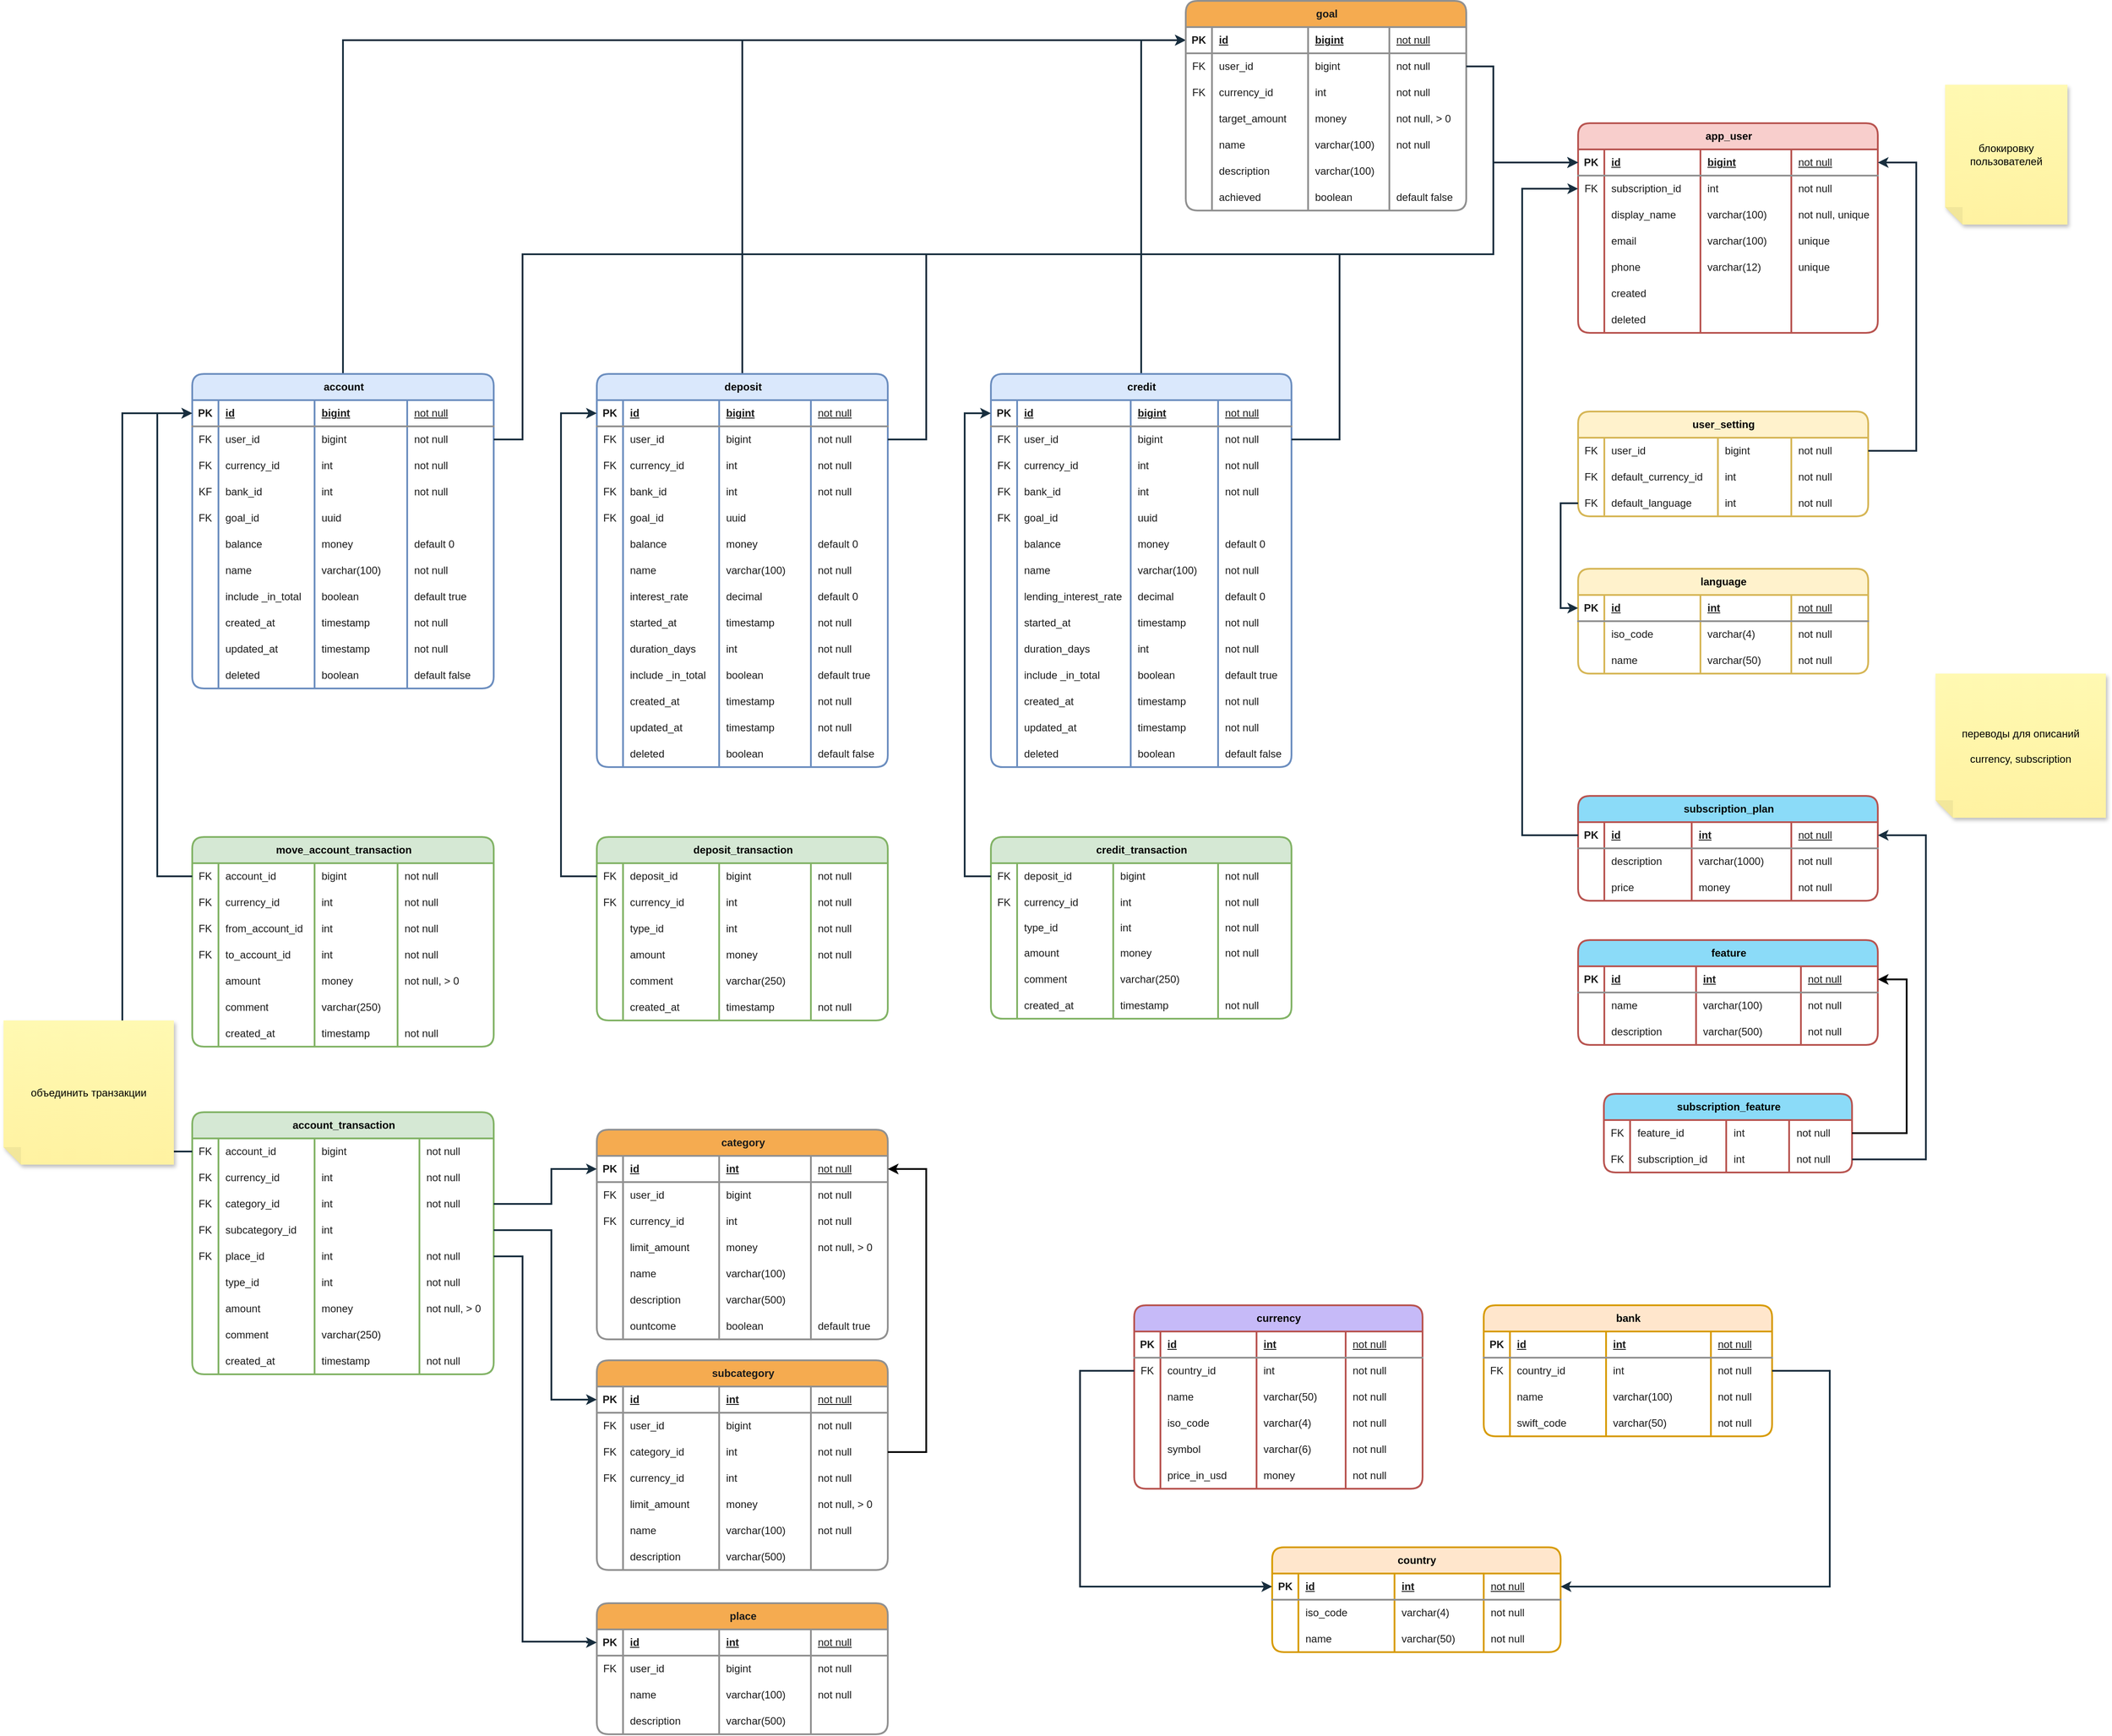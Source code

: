 <mxfile version="21.7.5" type="github">
  <diagram name="Page-1" id="bSosTT578MxcjmUljE6y">
    <mxGraphModel dx="5115" dy="2853" grid="1" gridSize="11" guides="1" tooltips="1" connect="1" arrows="1" fold="1" page="0" pageScale="1" pageWidth="850" pageHeight="1100" math="0" shadow="0">
      <root>
        <mxCell id="0" />
        <mxCell id="1" parent="0" />
        <mxCell id="j-YoT5HirS3JZY6tD87D-1" value="app_user" style="shape=table;startSize=30;container=1;collapsible=1;childLayout=tableLayout;fixedRows=1;rowLines=0;fontStyle=1;align=center;resizeLast=1;html=1;labelBackgroundColor=none;rounded=1;fillColor=#f8cecc;strokeColor=#b85450;strokeWidth=2;" parent="1" vertex="1">
          <mxGeometry x="1472" y="220" width="343" height="240" as="geometry" />
        </mxCell>
        <mxCell id="j-YoT5HirS3JZY6tD87D-2" value="" style="shape=tableRow;horizontal=0;startSize=0;swimlaneHead=0;swimlaneBody=0;fillColor=none;collapsible=0;dropTarget=0;points=[[0,0.5],[1,0.5]];portConstraint=eastwest;top=0;left=0;right=0;bottom=1;labelBackgroundColor=none;rounded=1;strokeColor=#909090;fontColor=#1A1A1A;strokeWidth=2;" parent="j-YoT5HirS3JZY6tD87D-1" vertex="1">
          <mxGeometry y="30" width="343" height="30" as="geometry" />
        </mxCell>
        <mxCell id="j-YoT5HirS3JZY6tD87D-3" value="PK" style="shape=partialRectangle;connectable=0;fillColor=none;top=0;left=0;bottom=0;right=0;fontStyle=1;overflow=hidden;whiteSpace=wrap;html=1;labelBackgroundColor=none;rounded=1;strokeColor=#909090;fontColor=#1A1A1A;strokeWidth=2;" parent="j-YoT5HirS3JZY6tD87D-2" vertex="1">
          <mxGeometry width="30" height="30" as="geometry">
            <mxRectangle width="30" height="30" as="alternateBounds" />
          </mxGeometry>
        </mxCell>
        <mxCell id="j-YoT5HirS3JZY6tD87D-4" value="id" style="shape=partialRectangle;connectable=0;fillColor=none;top=0;left=0;bottom=0;right=0;align=left;spacingLeft=6;fontStyle=5;overflow=hidden;whiteSpace=wrap;html=1;labelBackgroundColor=none;rounded=1;strokeColor=#909090;fontColor=#1A1A1A;strokeWidth=2;" parent="j-YoT5HirS3JZY6tD87D-2" vertex="1">
          <mxGeometry x="30" width="110" height="30" as="geometry">
            <mxRectangle width="110" height="30" as="alternateBounds" />
          </mxGeometry>
        </mxCell>
        <mxCell id="j-YoT5HirS3JZY6tD87D-29" value="bigint" style="shape=partialRectangle;connectable=0;fillColor=none;top=0;left=0;bottom=0;right=0;align=left;spacingLeft=6;fontStyle=5;overflow=hidden;whiteSpace=wrap;html=1;labelBackgroundColor=none;rounded=1;strokeColor=#909090;fontColor=#1A1A1A;strokeWidth=2;" parent="j-YoT5HirS3JZY6tD87D-2" vertex="1">
          <mxGeometry x="140" width="104" height="30" as="geometry">
            <mxRectangle width="104" height="30" as="alternateBounds" />
          </mxGeometry>
        </mxCell>
        <mxCell id="ja6LDXLlkGIFh5q67n6F-110" value="&lt;meta charset=&quot;utf-8&quot;&gt;&lt;span style=&quot;color: rgb(26, 26, 26); font-family: Helvetica; font-size: 12px; font-style: normal; font-variant-ligatures: normal; font-variant-caps: normal; font-weight: 400; letter-spacing: normal; orphans: 2; text-align: left; text-indent: 0px; text-transform: none; widows: 2; word-spacing: 0px; -webkit-text-stroke-width: 0px; background-color: rgb(255, 255, 255); text-decoration-thickness: initial; text-decoration-style: initial; text-decoration-color: initial; float: none; display: inline !important;&quot;&gt;not null&lt;/span&gt;" style="shape=partialRectangle;connectable=0;fillColor=none;top=0;left=0;bottom=0;right=0;align=left;spacingLeft=6;fontStyle=5;overflow=hidden;whiteSpace=wrap;html=1;labelBackgroundColor=none;rounded=1;strokeColor=#909090;fontColor=#1A1A1A;strokeWidth=2;" vertex="1" parent="j-YoT5HirS3JZY6tD87D-2">
          <mxGeometry x="244" width="99" height="30" as="geometry">
            <mxRectangle width="99" height="30" as="alternateBounds" />
          </mxGeometry>
        </mxCell>
        <mxCell id="j-YoT5HirS3JZY6tD87D-33" style="shape=tableRow;horizontal=0;startSize=0;swimlaneHead=0;swimlaneBody=0;fillColor=none;collapsible=0;dropTarget=0;points=[[0,0.5],[1,0.5]];portConstraint=eastwest;top=0;left=0;right=0;bottom=0;labelBackgroundColor=none;rounded=1;strokeColor=#909090;fontColor=#1A1A1A;strokeWidth=2;" parent="j-YoT5HirS3JZY6tD87D-1" vertex="1">
          <mxGeometry y="60" width="343" height="30" as="geometry" />
        </mxCell>
        <mxCell id="j-YoT5HirS3JZY6tD87D-34" value="FK" style="shape=partialRectangle;connectable=0;fillColor=none;top=0;left=0;bottom=0;right=0;editable=1;overflow=hidden;whiteSpace=wrap;html=1;labelBackgroundColor=none;rounded=1;strokeColor=#909090;fontColor=#1A1A1A;strokeWidth=2;" parent="j-YoT5HirS3JZY6tD87D-33" vertex="1">
          <mxGeometry width="30" height="30" as="geometry">
            <mxRectangle width="30" height="30" as="alternateBounds" />
          </mxGeometry>
        </mxCell>
        <mxCell id="j-YoT5HirS3JZY6tD87D-35" value="subscription_id" style="shape=partialRectangle;connectable=0;fillColor=none;top=0;left=0;bottom=0;right=0;align=left;spacingLeft=6;overflow=hidden;whiteSpace=wrap;html=1;labelBackgroundColor=none;rounded=1;strokeColor=#909090;fontColor=#1A1A1A;strokeWidth=2;" parent="j-YoT5HirS3JZY6tD87D-33" vertex="1">
          <mxGeometry x="30" width="110" height="30" as="geometry">
            <mxRectangle width="110" height="30" as="alternateBounds" />
          </mxGeometry>
        </mxCell>
        <mxCell id="j-YoT5HirS3JZY6tD87D-36" value="int" style="shape=partialRectangle;connectable=0;fillColor=none;top=0;left=0;bottom=0;right=0;align=left;spacingLeft=6;overflow=hidden;whiteSpace=wrap;html=1;labelBackgroundColor=none;rounded=1;strokeColor=#909090;fontColor=#1A1A1A;strokeWidth=2;" parent="j-YoT5HirS3JZY6tD87D-33" vertex="1">
          <mxGeometry x="140" width="104" height="30" as="geometry">
            <mxRectangle width="104" height="30" as="alternateBounds" />
          </mxGeometry>
        </mxCell>
        <mxCell id="ja6LDXLlkGIFh5q67n6F-111" value="not null" style="shape=partialRectangle;connectable=0;fillColor=none;top=0;left=0;bottom=0;right=0;align=left;spacingLeft=6;overflow=hidden;whiteSpace=wrap;html=1;labelBackgroundColor=none;rounded=1;strokeColor=#909090;fontColor=#1A1A1A;strokeWidth=2;" vertex="1" parent="j-YoT5HirS3JZY6tD87D-33">
          <mxGeometry x="244" width="99" height="30" as="geometry">
            <mxRectangle width="99" height="30" as="alternateBounds" />
          </mxGeometry>
        </mxCell>
        <mxCell id="j-YoT5HirS3JZY6tD87D-5" value="" style="shape=tableRow;horizontal=0;startSize=0;swimlaneHead=0;swimlaneBody=0;fillColor=none;collapsible=0;dropTarget=0;points=[[0,0.5],[1,0.5]];portConstraint=eastwest;top=0;left=0;right=0;bottom=0;labelBackgroundColor=none;rounded=1;strokeColor=#909090;fontColor=#1A1A1A;strokeWidth=2;" parent="j-YoT5HirS3JZY6tD87D-1" vertex="1">
          <mxGeometry y="90" width="343" height="30" as="geometry" />
        </mxCell>
        <mxCell id="j-YoT5HirS3JZY6tD87D-6" value="" style="shape=partialRectangle;connectable=0;fillColor=none;top=0;left=0;bottom=0;right=0;editable=1;overflow=hidden;whiteSpace=wrap;html=1;labelBackgroundColor=none;rounded=1;strokeColor=#909090;fontColor=#1A1A1A;strokeWidth=2;" parent="j-YoT5HirS3JZY6tD87D-5" vertex="1">
          <mxGeometry width="30" height="30" as="geometry">
            <mxRectangle width="30" height="30" as="alternateBounds" />
          </mxGeometry>
        </mxCell>
        <mxCell id="j-YoT5HirS3JZY6tD87D-7" value="display_name" style="shape=partialRectangle;connectable=0;fillColor=none;top=0;left=0;bottom=0;right=0;align=left;spacingLeft=6;overflow=hidden;whiteSpace=wrap;html=1;labelBackgroundColor=none;rounded=1;strokeColor=#909090;fontColor=#1A1A1A;strokeWidth=2;" parent="j-YoT5HirS3JZY6tD87D-5" vertex="1">
          <mxGeometry x="30" width="110" height="30" as="geometry">
            <mxRectangle width="110" height="30" as="alternateBounds" />
          </mxGeometry>
        </mxCell>
        <mxCell id="j-YoT5HirS3JZY6tD87D-30" value="varchar(100)" style="shape=partialRectangle;connectable=0;fillColor=none;top=0;left=0;bottom=0;right=0;align=left;spacingLeft=6;overflow=hidden;whiteSpace=wrap;html=1;labelBackgroundColor=none;rounded=1;strokeColor=#909090;fontColor=#1A1A1A;strokeWidth=2;" parent="j-YoT5HirS3JZY6tD87D-5" vertex="1">
          <mxGeometry x="140" width="104" height="30" as="geometry">
            <mxRectangle width="104" height="30" as="alternateBounds" />
          </mxGeometry>
        </mxCell>
        <mxCell id="ja6LDXLlkGIFh5q67n6F-112" value="&lt;span style=&quot;color: rgb(26, 26, 26); font-family: Helvetica; font-size: 12px; font-style: normal; font-variant-ligatures: normal; font-variant-caps: normal; font-weight: 400; letter-spacing: normal; orphans: 2; text-align: left; text-indent: 0px; text-transform: none; widows: 2; word-spacing: 0px; -webkit-text-stroke-width: 0px; background-color: rgb(255, 255, 255); text-decoration-thickness: initial; text-decoration-style: initial; text-decoration-color: initial; float: none; display: inline !important;&quot;&gt;not null, unique&lt;/span&gt;" style="shape=partialRectangle;connectable=0;fillColor=none;top=0;left=0;bottom=0;right=0;align=left;spacingLeft=6;overflow=hidden;whiteSpace=wrap;html=1;labelBackgroundColor=none;rounded=1;strokeColor=#909090;fontColor=#1A1A1A;strokeWidth=2;" vertex="1" parent="j-YoT5HirS3JZY6tD87D-5">
          <mxGeometry x="244" width="99" height="30" as="geometry">
            <mxRectangle width="99" height="30" as="alternateBounds" />
          </mxGeometry>
        </mxCell>
        <mxCell id="j-YoT5HirS3JZY6tD87D-8" value="" style="shape=tableRow;horizontal=0;startSize=0;swimlaneHead=0;swimlaneBody=0;fillColor=none;collapsible=0;dropTarget=0;points=[[0,0.5],[1,0.5]];portConstraint=eastwest;top=0;left=0;right=0;bottom=0;labelBackgroundColor=none;rounded=1;strokeColor=#909090;fontColor=#1A1A1A;strokeWidth=2;" parent="j-YoT5HirS3JZY6tD87D-1" vertex="1">
          <mxGeometry y="120" width="343" height="30" as="geometry" />
        </mxCell>
        <mxCell id="j-YoT5HirS3JZY6tD87D-9" value="" style="shape=partialRectangle;connectable=0;fillColor=none;top=0;left=0;bottom=0;right=0;editable=1;overflow=hidden;whiteSpace=wrap;html=1;labelBackgroundColor=none;rounded=1;strokeColor=#909090;fontColor=#1A1A1A;strokeWidth=2;" parent="j-YoT5HirS3JZY6tD87D-8" vertex="1">
          <mxGeometry width="30" height="30" as="geometry">
            <mxRectangle width="30" height="30" as="alternateBounds" />
          </mxGeometry>
        </mxCell>
        <mxCell id="j-YoT5HirS3JZY6tD87D-10" value="email" style="shape=partialRectangle;connectable=0;fillColor=none;top=0;left=0;bottom=0;right=0;align=left;spacingLeft=6;overflow=hidden;whiteSpace=wrap;html=1;labelBackgroundColor=none;rounded=1;strokeColor=#909090;fontColor=#1A1A1A;strokeWidth=2;" parent="j-YoT5HirS3JZY6tD87D-8" vertex="1">
          <mxGeometry x="30" width="110" height="30" as="geometry">
            <mxRectangle width="110" height="30" as="alternateBounds" />
          </mxGeometry>
        </mxCell>
        <mxCell id="j-YoT5HirS3JZY6tD87D-31" value="varchar(100)" style="shape=partialRectangle;connectable=0;fillColor=none;top=0;left=0;bottom=0;right=0;align=left;spacingLeft=6;overflow=hidden;whiteSpace=wrap;html=1;labelBackgroundColor=none;rounded=1;strokeColor=#909090;fontColor=#1A1A1A;strokeWidth=2;" parent="j-YoT5HirS3JZY6tD87D-8" vertex="1">
          <mxGeometry x="140" width="104" height="30" as="geometry">
            <mxRectangle width="104" height="30" as="alternateBounds" />
          </mxGeometry>
        </mxCell>
        <mxCell id="ja6LDXLlkGIFh5q67n6F-113" value="&lt;span style=&quot;color: rgb(26, 26, 26); font-family: Helvetica; font-size: 12px; font-style: normal; font-variant-ligatures: normal; font-variant-caps: normal; font-weight: 400; letter-spacing: normal; orphans: 2; text-align: left; text-indent: 0px; text-transform: none; widows: 2; word-spacing: 0px; -webkit-text-stroke-width: 0px; background-color: rgb(255, 255, 255); text-decoration-thickness: initial; text-decoration-style: initial; text-decoration-color: initial; float: none; display: inline !important;&quot;&gt;unique&lt;/span&gt;" style="shape=partialRectangle;connectable=0;fillColor=none;top=0;left=0;bottom=0;right=0;align=left;spacingLeft=6;overflow=hidden;whiteSpace=wrap;html=1;labelBackgroundColor=none;rounded=1;strokeColor=#909090;fontColor=#1A1A1A;strokeWidth=2;" vertex="1" parent="j-YoT5HirS3JZY6tD87D-8">
          <mxGeometry x="244" width="99" height="30" as="geometry">
            <mxRectangle width="99" height="30" as="alternateBounds" />
          </mxGeometry>
        </mxCell>
        <mxCell id="j-YoT5HirS3JZY6tD87D-11" value="" style="shape=tableRow;horizontal=0;startSize=0;swimlaneHead=0;swimlaneBody=0;fillColor=none;collapsible=0;dropTarget=0;points=[[0,0.5],[1,0.5]];portConstraint=eastwest;top=0;left=0;right=0;bottom=0;labelBackgroundColor=none;rounded=1;strokeColor=#909090;fontColor=#1A1A1A;strokeWidth=2;" parent="j-YoT5HirS3JZY6tD87D-1" vertex="1">
          <mxGeometry y="150" width="343" height="30" as="geometry" />
        </mxCell>
        <mxCell id="j-YoT5HirS3JZY6tD87D-12" value="" style="shape=partialRectangle;connectable=0;fillColor=none;top=0;left=0;bottom=0;right=0;editable=1;overflow=hidden;whiteSpace=wrap;html=1;labelBackgroundColor=none;rounded=1;strokeColor=#909090;fontColor=#1A1A1A;strokeWidth=2;" parent="j-YoT5HirS3JZY6tD87D-11" vertex="1">
          <mxGeometry width="30" height="30" as="geometry">
            <mxRectangle width="30" height="30" as="alternateBounds" />
          </mxGeometry>
        </mxCell>
        <mxCell id="j-YoT5HirS3JZY6tD87D-13" value="phone" style="shape=partialRectangle;connectable=0;fillColor=none;top=0;left=0;bottom=0;right=0;align=left;spacingLeft=6;overflow=hidden;whiteSpace=wrap;html=1;labelBackgroundColor=none;rounded=1;strokeColor=#909090;fontColor=#1A1A1A;strokeWidth=2;" parent="j-YoT5HirS3JZY6tD87D-11" vertex="1">
          <mxGeometry x="30" width="110" height="30" as="geometry">
            <mxRectangle width="110" height="30" as="alternateBounds" />
          </mxGeometry>
        </mxCell>
        <mxCell id="j-YoT5HirS3JZY6tD87D-32" value="varchar(12)" style="shape=partialRectangle;connectable=0;fillColor=none;top=0;left=0;bottom=0;right=0;align=left;spacingLeft=6;overflow=hidden;whiteSpace=wrap;html=1;labelBackgroundColor=none;rounded=1;strokeColor=#909090;fontColor=#1A1A1A;strokeWidth=2;" parent="j-YoT5HirS3JZY6tD87D-11" vertex="1">
          <mxGeometry x="140" width="104" height="30" as="geometry">
            <mxRectangle width="104" height="30" as="alternateBounds" />
          </mxGeometry>
        </mxCell>
        <mxCell id="ja6LDXLlkGIFh5q67n6F-114" value="&lt;meta charset=&quot;utf-8&quot;&gt;&lt;span style=&quot;color: rgb(26, 26, 26); font-family: Helvetica; font-size: 12px; font-style: normal; font-variant-ligatures: normal; font-variant-caps: normal; font-weight: 400; letter-spacing: normal; orphans: 2; text-align: left; text-indent: 0px; text-transform: none; widows: 2; word-spacing: 0px; -webkit-text-stroke-width: 0px; background-color: rgb(255, 255, 255); text-decoration-thickness: initial; text-decoration-style: initial; text-decoration-color: initial; float: none; display: inline !important;&quot;&gt;unique&lt;/span&gt;" style="shape=partialRectangle;connectable=0;fillColor=none;top=0;left=0;bottom=0;right=0;align=left;spacingLeft=6;overflow=hidden;whiteSpace=wrap;html=1;labelBackgroundColor=none;rounded=1;strokeColor=#909090;fontColor=#1A1A1A;strokeWidth=2;" vertex="1" parent="j-YoT5HirS3JZY6tD87D-11">
          <mxGeometry x="244" width="99" height="30" as="geometry">
            <mxRectangle width="99" height="30" as="alternateBounds" />
          </mxGeometry>
        </mxCell>
        <mxCell id="ja6LDXLlkGIFh5q67n6F-181" style="shape=tableRow;horizontal=0;startSize=0;swimlaneHead=0;swimlaneBody=0;fillColor=none;collapsible=0;dropTarget=0;points=[[0,0.5],[1,0.5]];portConstraint=eastwest;top=0;left=0;right=0;bottom=0;labelBackgroundColor=none;rounded=1;strokeColor=#909090;fontColor=#1A1A1A;strokeWidth=2;" vertex="1" parent="j-YoT5HirS3JZY6tD87D-1">
          <mxGeometry y="180" width="343" height="30" as="geometry" />
        </mxCell>
        <mxCell id="ja6LDXLlkGIFh5q67n6F-182" style="shape=partialRectangle;connectable=0;fillColor=none;top=0;left=0;bottom=0;right=0;editable=1;overflow=hidden;whiteSpace=wrap;html=1;labelBackgroundColor=none;rounded=1;strokeColor=#909090;fontColor=#1A1A1A;strokeWidth=2;" vertex="1" parent="ja6LDXLlkGIFh5q67n6F-181">
          <mxGeometry width="30" height="30" as="geometry">
            <mxRectangle width="30" height="30" as="alternateBounds" />
          </mxGeometry>
        </mxCell>
        <mxCell id="ja6LDXLlkGIFh5q67n6F-183" value="created" style="shape=partialRectangle;connectable=0;fillColor=none;top=0;left=0;bottom=0;right=0;align=left;spacingLeft=6;overflow=hidden;whiteSpace=wrap;html=1;labelBackgroundColor=none;rounded=1;strokeColor=#909090;fontColor=#1A1A1A;strokeWidth=2;" vertex="1" parent="ja6LDXLlkGIFh5q67n6F-181">
          <mxGeometry x="30" width="110" height="30" as="geometry">
            <mxRectangle width="110" height="30" as="alternateBounds" />
          </mxGeometry>
        </mxCell>
        <mxCell id="ja6LDXLlkGIFh5q67n6F-184" style="shape=partialRectangle;connectable=0;fillColor=none;top=0;left=0;bottom=0;right=0;align=left;spacingLeft=6;overflow=hidden;whiteSpace=wrap;html=1;labelBackgroundColor=none;rounded=1;strokeColor=#909090;fontColor=#1A1A1A;strokeWidth=2;" vertex="1" parent="ja6LDXLlkGIFh5q67n6F-181">
          <mxGeometry x="140" width="104" height="30" as="geometry">
            <mxRectangle width="104" height="30" as="alternateBounds" />
          </mxGeometry>
        </mxCell>
        <mxCell id="ja6LDXLlkGIFh5q67n6F-185" style="shape=partialRectangle;connectable=0;fillColor=none;top=0;left=0;bottom=0;right=0;align=left;spacingLeft=6;overflow=hidden;whiteSpace=wrap;html=1;labelBackgroundColor=none;rounded=1;strokeColor=#909090;fontColor=#1A1A1A;strokeWidth=2;" vertex="1" parent="ja6LDXLlkGIFh5q67n6F-181">
          <mxGeometry x="244" width="99" height="30" as="geometry">
            <mxRectangle width="99" height="30" as="alternateBounds" />
          </mxGeometry>
        </mxCell>
        <mxCell id="ja6LDXLlkGIFh5q67n6F-186" style="shape=tableRow;horizontal=0;startSize=0;swimlaneHead=0;swimlaneBody=0;fillColor=none;collapsible=0;dropTarget=0;points=[[0,0.5],[1,0.5]];portConstraint=eastwest;top=0;left=0;right=0;bottom=0;labelBackgroundColor=none;rounded=1;strokeColor=#909090;fontColor=#1A1A1A;strokeWidth=2;" vertex="1" parent="j-YoT5HirS3JZY6tD87D-1">
          <mxGeometry y="210" width="343" height="30" as="geometry" />
        </mxCell>
        <mxCell id="ja6LDXLlkGIFh5q67n6F-187" style="shape=partialRectangle;connectable=0;fillColor=none;top=0;left=0;bottom=0;right=0;editable=1;overflow=hidden;whiteSpace=wrap;html=1;labelBackgroundColor=none;rounded=1;strokeColor=#909090;fontColor=#1A1A1A;strokeWidth=2;" vertex="1" parent="ja6LDXLlkGIFh5q67n6F-186">
          <mxGeometry width="30" height="30" as="geometry">
            <mxRectangle width="30" height="30" as="alternateBounds" />
          </mxGeometry>
        </mxCell>
        <mxCell id="ja6LDXLlkGIFh5q67n6F-188" value="deleted" style="shape=partialRectangle;connectable=0;fillColor=none;top=0;left=0;bottom=0;right=0;align=left;spacingLeft=6;overflow=hidden;whiteSpace=wrap;html=1;labelBackgroundColor=none;rounded=1;strokeColor=#909090;fontColor=#1A1A1A;strokeWidth=2;" vertex="1" parent="ja6LDXLlkGIFh5q67n6F-186">
          <mxGeometry x="30" width="110" height="30" as="geometry">
            <mxRectangle width="110" height="30" as="alternateBounds" />
          </mxGeometry>
        </mxCell>
        <mxCell id="ja6LDXLlkGIFh5q67n6F-189" style="shape=partialRectangle;connectable=0;fillColor=none;top=0;left=0;bottom=0;right=0;align=left;spacingLeft=6;overflow=hidden;whiteSpace=wrap;html=1;labelBackgroundColor=none;rounded=1;strokeColor=#909090;fontColor=#1A1A1A;strokeWidth=2;" vertex="1" parent="ja6LDXLlkGIFh5q67n6F-186">
          <mxGeometry x="140" width="104" height="30" as="geometry">
            <mxRectangle width="104" height="30" as="alternateBounds" />
          </mxGeometry>
        </mxCell>
        <mxCell id="ja6LDXLlkGIFh5q67n6F-190" style="shape=partialRectangle;connectable=0;fillColor=none;top=0;left=0;bottom=0;right=0;align=left;spacingLeft=6;overflow=hidden;whiteSpace=wrap;html=1;labelBackgroundColor=none;rounded=1;strokeColor=#909090;fontColor=#1A1A1A;strokeWidth=2;" vertex="1" parent="ja6LDXLlkGIFh5q67n6F-186">
          <mxGeometry x="244" width="99" height="30" as="geometry">
            <mxRectangle width="99" height="30" as="alternateBounds" />
          </mxGeometry>
        </mxCell>
        <mxCell id="j-YoT5HirS3JZY6tD87D-37" value="user_setting" style="shape=table;startSize=30;container=1;collapsible=1;childLayout=tableLayout;fixedRows=1;rowLines=0;fontStyle=1;align=center;resizeLast=1;html=1;labelBackgroundColor=none;rounded=1;fillColor=#fff2cc;strokeColor=#d6b656;strokeWidth=2;" parent="1" vertex="1">
          <mxGeometry x="1472" y="550" width="332" height="120" as="geometry" />
        </mxCell>
        <mxCell id="j-YoT5HirS3JZY6tD87D-41" value="" style="shape=tableRow;horizontal=0;startSize=0;swimlaneHead=0;swimlaneBody=0;fillColor=none;collapsible=0;dropTarget=0;points=[[0,0.5],[1,0.5]];portConstraint=eastwest;top=0;left=0;right=0;bottom=0;labelBackgroundColor=none;rounded=1;strokeColor=#909090;fontColor=#1A1A1A;strokeWidth=2;" parent="j-YoT5HirS3JZY6tD87D-37" vertex="1">
          <mxGeometry y="30" width="332" height="30" as="geometry" />
        </mxCell>
        <mxCell id="j-YoT5HirS3JZY6tD87D-42" value="FK" style="shape=partialRectangle;connectable=0;fillColor=none;top=0;left=0;bottom=0;right=0;editable=1;overflow=hidden;whiteSpace=wrap;html=1;labelBackgroundColor=none;rounded=1;strokeColor=#909090;fontColor=#1A1A1A;strokeWidth=2;" parent="j-YoT5HirS3JZY6tD87D-41" vertex="1">
          <mxGeometry width="30" height="30" as="geometry">
            <mxRectangle width="30" height="30" as="alternateBounds" />
          </mxGeometry>
        </mxCell>
        <mxCell id="j-YoT5HirS3JZY6tD87D-43" value="user_id" style="shape=partialRectangle;connectable=0;fillColor=none;top=0;left=0;bottom=0;right=0;align=left;spacingLeft=6;overflow=hidden;whiteSpace=wrap;html=1;labelBackgroundColor=none;rounded=1;strokeColor=#909090;fontColor=#1A1A1A;strokeWidth=2;" parent="j-YoT5HirS3JZY6tD87D-41" vertex="1">
          <mxGeometry x="30" width="130" height="30" as="geometry">
            <mxRectangle width="130" height="30" as="alternateBounds" />
          </mxGeometry>
        </mxCell>
        <mxCell id="j-YoT5HirS3JZY6tD87D-50" value="bigint" style="shape=partialRectangle;connectable=0;fillColor=none;top=0;left=0;bottom=0;right=0;align=left;spacingLeft=6;overflow=hidden;whiteSpace=wrap;html=1;labelBackgroundColor=none;rounded=1;strokeColor=#909090;fontColor=#1A1A1A;strokeWidth=2;" parent="j-YoT5HirS3JZY6tD87D-41" vertex="1">
          <mxGeometry x="160" width="84" height="30" as="geometry">
            <mxRectangle width="84" height="30" as="alternateBounds" />
          </mxGeometry>
        </mxCell>
        <mxCell id="ja6LDXLlkGIFh5q67n6F-115" value="&lt;meta charset=&quot;utf-8&quot;&gt;&lt;span style=&quot;color: rgb(26, 26, 26); font-family: Helvetica; font-size: 12px; font-style: normal; font-variant-ligatures: normal; font-variant-caps: normal; font-weight: 400; letter-spacing: normal; orphans: 2; text-align: left; text-indent: 0px; text-transform: none; widows: 2; word-spacing: 0px; -webkit-text-stroke-width: 0px; background-color: rgb(255, 255, 255); text-decoration-thickness: initial; text-decoration-style: initial; text-decoration-color: initial; float: none; display: inline !important;&quot;&gt;not null&lt;/span&gt;" style="shape=partialRectangle;connectable=0;fillColor=none;top=0;left=0;bottom=0;right=0;align=left;spacingLeft=6;overflow=hidden;whiteSpace=wrap;html=1;labelBackgroundColor=none;rounded=1;strokeColor=#909090;fontColor=#1A1A1A;strokeWidth=2;" vertex="1" parent="j-YoT5HirS3JZY6tD87D-41">
          <mxGeometry x="244" width="88" height="30" as="geometry">
            <mxRectangle width="88" height="30" as="alternateBounds" />
          </mxGeometry>
        </mxCell>
        <mxCell id="j-YoT5HirS3JZY6tD87D-44" value="" style="shape=tableRow;horizontal=0;startSize=0;swimlaneHead=0;swimlaneBody=0;fillColor=none;collapsible=0;dropTarget=0;points=[[0,0.5],[1,0.5]];portConstraint=eastwest;top=0;left=0;right=0;bottom=0;labelBackgroundColor=none;rounded=1;strokeColor=#909090;fontColor=#1A1A1A;strokeWidth=2;" parent="j-YoT5HirS3JZY6tD87D-37" vertex="1">
          <mxGeometry y="60" width="332" height="30" as="geometry" />
        </mxCell>
        <mxCell id="j-YoT5HirS3JZY6tD87D-45" value="FK" style="shape=partialRectangle;connectable=0;fillColor=none;top=0;left=0;bottom=0;right=0;editable=1;overflow=hidden;whiteSpace=wrap;html=1;labelBackgroundColor=none;rounded=1;strokeColor=#909090;fontColor=#1A1A1A;strokeWidth=2;" parent="j-YoT5HirS3JZY6tD87D-44" vertex="1">
          <mxGeometry width="30" height="30" as="geometry">
            <mxRectangle width="30" height="30" as="alternateBounds" />
          </mxGeometry>
        </mxCell>
        <mxCell id="j-YoT5HirS3JZY6tD87D-46" value="default_currency_id" style="shape=partialRectangle;connectable=0;fillColor=none;top=0;left=0;bottom=0;right=0;align=left;spacingLeft=6;overflow=hidden;whiteSpace=wrap;html=1;labelBackgroundColor=none;rounded=1;strokeColor=#909090;fontColor=#1A1A1A;strokeWidth=2;" parent="j-YoT5HirS3JZY6tD87D-44" vertex="1">
          <mxGeometry x="30" width="130" height="30" as="geometry">
            <mxRectangle width="130" height="30" as="alternateBounds" />
          </mxGeometry>
        </mxCell>
        <mxCell id="j-YoT5HirS3JZY6tD87D-51" value="int" style="shape=partialRectangle;connectable=0;fillColor=none;top=0;left=0;bottom=0;right=0;align=left;spacingLeft=6;overflow=hidden;whiteSpace=wrap;html=1;labelBackgroundColor=none;rounded=1;strokeColor=#909090;fontColor=#1A1A1A;strokeWidth=2;" parent="j-YoT5HirS3JZY6tD87D-44" vertex="1">
          <mxGeometry x="160" width="84" height="30" as="geometry">
            <mxRectangle width="84" height="30" as="alternateBounds" />
          </mxGeometry>
        </mxCell>
        <mxCell id="ja6LDXLlkGIFh5q67n6F-116" value="&lt;meta charset=&quot;utf-8&quot;&gt;&lt;span style=&quot;color: rgb(26, 26, 26); font-family: Helvetica; font-size: 12px; font-style: normal; font-variant-ligatures: normal; font-variant-caps: normal; font-weight: 400; letter-spacing: normal; orphans: 2; text-align: left; text-indent: 0px; text-transform: none; widows: 2; word-spacing: 0px; -webkit-text-stroke-width: 0px; background-color: rgb(255, 255, 255); text-decoration-thickness: initial; text-decoration-style: initial; text-decoration-color: initial; float: none; display: inline !important;&quot;&gt;not null&lt;/span&gt;" style="shape=partialRectangle;connectable=0;fillColor=none;top=0;left=0;bottom=0;right=0;align=left;spacingLeft=6;overflow=hidden;whiteSpace=wrap;html=1;labelBackgroundColor=none;rounded=1;strokeColor=#909090;fontColor=#1A1A1A;strokeWidth=2;" vertex="1" parent="j-YoT5HirS3JZY6tD87D-44">
          <mxGeometry x="244" width="88" height="30" as="geometry">
            <mxRectangle width="88" height="30" as="alternateBounds" />
          </mxGeometry>
        </mxCell>
        <mxCell id="j-YoT5HirS3JZY6tD87D-47" value="" style="shape=tableRow;horizontal=0;startSize=0;swimlaneHead=0;swimlaneBody=0;fillColor=none;collapsible=0;dropTarget=0;points=[[0,0.5],[1,0.5]];portConstraint=eastwest;top=0;left=0;right=0;bottom=0;labelBackgroundColor=none;rounded=1;strokeColor=#909090;fontColor=#1A1A1A;strokeWidth=2;" parent="j-YoT5HirS3JZY6tD87D-37" vertex="1">
          <mxGeometry y="90" width="332" height="30" as="geometry" />
        </mxCell>
        <mxCell id="j-YoT5HirS3JZY6tD87D-48" value="FK" style="shape=partialRectangle;connectable=0;fillColor=none;top=0;left=0;bottom=0;right=0;editable=1;overflow=hidden;whiteSpace=wrap;html=1;labelBackgroundColor=none;rounded=1;strokeColor=#909090;fontColor=#1A1A1A;strokeWidth=2;" parent="j-YoT5HirS3JZY6tD87D-47" vertex="1">
          <mxGeometry width="30" height="30" as="geometry">
            <mxRectangle width="30" height="30" as="alternateBounds" />
          </mxGeometry>
        </mxCell>
        <mxCell id="j-YoT5HirS3JZY6tD87D-49" value="default_language" style="shape=partialRectangle;connectable=0;fillColor=none;top=0;left=0;bottom=0;right=0;align=left;spacingLeft=6;overflow=hidden;whiteSpace=wrap;html=1;labelBackgroundColor=none;rounded=1;strokeColor=#909090;fontColor=#1A1A1A;strokeWidth=2;" parent="j-YoT5HirS3JZY6tD87D-47" vertex="1">
          <mxGeometry x="30" width="130" height="30" as="geometry">
            <mxRectangle width="130" height="30" as="alternateBounds" />
          </mxGeometry>
        </mxCell>
        <mxCell id="j-YoT5HirS3JZY6tD87D-52" value="int" style="shape=partialRectangle;connectable=0;fillColor=none;top=0;left=0;bottom=0;right=0;align=left;spacingLeft=6;overflow=hidden;whiteSpace=wrap;html=1;labelBackgroundColor=none;rounded=1;strokeColor=#909090;fontColor=#1A1A1A;strokeWidth=2;" parent="j-YoT5HirS3JZY6tD87D-47" vertex="1">
          <mxGeometry x="160" width="84" height="30" as="geometry">
            <mxRectangle width="84" height="30" as="alternateBounds" />
          </mxGeometry>
        </mxCell>
        <mxCell id="ja6LDXLlkGIFh5q67n6F-117" value="&lt;meta charset=&quot;utf-8&quot;&gt;&lt;span style=&quot;color: rgb(26, 26, 26); font-family: Helvetica; font-size: 12px; font-style: normal; font-variant-ligatures: normal; font-variant-caps: normal; font-weight: 400; letter-spacing: normal; orphans: 2; text-align: left; text-indent: 0px; text-transform: none; widows: 2; word-spacing: 0px; -webkit-text-stroke-width: 0px; background-color: rgb(255, 255, 255); text-decoration-thickness: initial; text-decoration-style: initial; text-decoration-color: initial; float: none; display: inline !important;&quot;&gt;not null&lt;/span&gt;" style="shape=partialRectangle;connectable=0;fillColor=none;top=0;left=0;bottom=0;right=0;align=left;spacingLeft=6;overflow=hidden;whiteSpace=wrap;html=1;labelBackgroundColor=none;rounded=1;strokeColor=#909090;fontColor=#1A1A1A;strokeWidth=2;" vertex="1" parent="j-YoT5HirS3JZY6tD87D-47">
          <mxGeometry x="244" width="88" height="30" as="geometry">
            <mxRectangle width="88" height="30" as="alternateBounds" />
          </mxGeometry>
        </mxCell>
        <mxCell id="j-YoT5HirS3JZY6tD87D-61" value="subscription_plan" style="shape=table;startSize=30;container=1;collapsible=1;childLayout=tableLayout;fixedRows=1;rowLines=0;fontStyle=1;align=center;resizeLast=1;html=1;labelBackgroundColor=none;rounded=1;fillColor=#8BDBF8;strokeColor=#b85450;strokeWidth=2;" parent="1" vertex="1">
          <mxGeometry x="1472" y="990" width="343" height="120" as="geometry" />
        </mxCell>
        <mxCell id="j-YoT5HirS3JZY6tD87D-62" value="" style="shape=tableRow;horizontal=0;startSize=0;swimlaneHead=0;swimlaneBody=0;fillColor=none;collapsible=0;dropTarget=0;points=[[0,0.5],[1,0.5]];portConstraint=eastwest;top=0;left=0;right=0;bottom=1;labelBackgroundColor=none;rounded=1;strokeColor=#909090;fontColor=#1A1A1A;strokeWidth=2;" parent="j-YoT5HirS3JZY6tD87D-61" vertex="1">
          <mxGeometry y="30" width="343" height="30" as="geometry" />
        </mxCell>
        <mxCell id="j-YoT5HirS3JZY6tD87D-63" value="PK" style="shape=partialRectangle;connectable=0;fillColor=none;top=0;left=0;bottom=0;right=0;fontStyle=1;overflow=hidden;whiteSpace=wrap;html=1;labelBackgroundColor=none;rounded=1;strokeColor=#909090;fontColor=#1A1A1A;strokeWidth=2;" parent="j-YoT5HirS3JZY6tD87D-62" vertex="1">
          <mxGeometry width="30" height="30" as="geometry">
            <mxRectangle width="30" height="30" as="alternateBounds" />
          </mxGeometry>
        </mxCell>
        <mxCell id="j-YoT5HirS3JZY6tD87D-64" value="id" style="shape=partialRectangle;connectable=0;fillColor=none;top=0;left=0;bottom=0;right=0;align=left;spacingLeft=6;fontStyle=5;overflow=hidden;whiteSpace=wrap;html=1;labelBackgroundColor=none;rounded=1;strokeColor=#909090;fontColor=#1A1A1A;strokeWidth=2;" parent="j-YoT5HirS3JZY6tD87D-62" vertex="1">
          <mxGeometry x="30" width="100" height="30" as="geometry">
            <mxRectangle width="100" height="30" as="alternateBounds" />
          </mxGeometry>
        </mxCell>
        <mxCell id="j-YoT5HirS3JZY6tD87D-74" value="int" style="shape=partialRectangle;connectable=0;fillColor=none;top=0;left=0;bottom=0;right=0;align=left;spacingLeft=6;fontStyle=5;overflow=hidden;whiteSpace=wrap;html=1;labelBackgroundColor=none;rounded=1;strokeColor=#909090;fontColor=#1A1A1A;strokeWidth=2;" parent="j-YoT5HirS3JZY6tD87D-62" vertex="1">
          <mxGeometry x="130" width="114" height="30" as="geometry">
            <mxRectangle width="114" height="30" as="alternateBounds" />
          </mxGeometry>
        </mxCell>
        <mxCell id="ja6LDXLlkGIFh5q67n6F-102" value="&lt;meta charset=&quot;utf-8&quot;&gt;&lt;span style=&quot;color: rgb(26, 26, 26); font-family: Helvetica; font-size: 12px; font-style: normal; font-variant-ligatures: normal; font-variant-caps: normal; font-weight: 400; letter-spacing: normal; orphans: 2; text-align: left; text-indent: 0px; text-transform: none; widows: 2; word-spacing: 0px; -webkit-text-stroke-width: 0px; background-color: rgb(255, 255, 255); text-decoration-thickness: initial; text-decoration-style: initial; text-decoration-color: initial; float: none; display: inline !important;&quot;&gt;not null&lt;/span&gt;" style="shape=partialRectangle;connectable=0;fillColor=none;top=0;left=0;bottom=0;right=0;align=left;spacingLeft=6;fontStyle=5;overflow=hidden;whiteSpace=wrap;html=1;labelBackgroundColor=none;rounded=1;strokeColor=#909090;fontColor=#1A1A1A;strokeWidth=2;" vertex="1" parent="j-YoT5HirS3JZY6tD87D-62">
          <mxGeometry x="244" width="99" height="30" as="geometry">
            <mxRectangle width="99" height="30" as="alternateBounds" />
          </mxGeometry>
        </mxCell>
        <mxCell id="j-YoT5HirS3JZY6tD87D-65" value="" style="shape=tableRow;horizontal=0;startSize=0;swimlaneHead=0;swimlaneBody=0;fillColor=none;collapsible=0;dropTarget=0;points=[[0,0.5],[1,0.5]];portConstraint=eastwest;top=0;left=0;right=0;bottom=0;labelBackgroundColor=none;rounded=1;strokeColor=#909090;fontColor=#1A1A1A;strokeWidth=2;" parent="j-YoT5HirS3JZY6tD87D-61" vertex="1">
          <mxGeometry y="60" width="343" height="30" as="geometry" />
        </mxCell>
        <mxCell id="j-YoT5HirS3JZY6tD87D-66" value="" style="shape=partialRectangle;connectable=0;fillColor=none;top=0;left=0;bottom=0;right=0;editable=1;overflow=hidden;whiteSpace=wrap;html=1;labelBackgroundColor=none;rounded=1;strokeColor=#909090;fontColor=#1A1A1A;strokeWidth=2;" parent="j-YoT5HirS3JZY6tD87D-65" vertex="1">
          <mxGeometry width="30" height="30" as="geometry">
            <mxRectangle width="30" height="30" as="alternateBounds" />
          </mxGeometry>
        </mxCell>
        <mxCell id="j-YoT5HirS3JZY6tD87D-67" value="description" style="shape=partialRectangle;connectable=0;fillColor=none;top=0;left=0;bottom=0;right=0;align=left;spacingLeft=6;overflow=hidden;whiteSpace=wrap;html=1;labelBackgroundColor=none;rounded=1;strokeColor=#909090;fontColor=#1A1A1A;strokeWidth=2;" parent="j-YoT5HirS3JZY6tD87D-65" vertex="1">
          <mxGeometry x="30" width="100" height="30" as="geometry">
            <mxRectangle width="100" height="30" as="alternateBounds" />
          </mxGeometry>
        </mxCell>
        <mxCell id="j-YoT5HirS3JZY6tD87D-75" value="varchar(1000)" style="shape=partialRectangle;connectable=0;fillColor=none;top=0;left=0;bottom=0;right=0;align=left;spacingLeft=6;overflow=hidden;whiteSpace=wrap;html=1;labelBackgroundColor=none;rounded=1;strokeColor=#909090;fontColor=#1A1A1A;strokeWidth=2;" parent="j-YoT5HirS3JZY6tD87D-65" vertex="1">
          <mxGeometry x="130" width="114" height="30" as="geometry">
            <mxRectangle width="114" height="30" as="alternateBounds" />
          </mxGeometry>
        </mxCell>
        <mxCell id="ja6LDXLlkGIFh5q67n6F-103" value="&lt;meta charset=&quot;utf-8&quot;&gt;&lt;span style=&quot;color: rgb(26, 26, 26); font-family: Helvetica; font-size: 12px; font-style: normal; font-variant-ligatures: normal; font-variant-caps: normal; font-weight: 400; letter-spacing: normal; orphans: 2; text-align: left; text-indent: 0px; text-transform: none; widows: 2; word-spacing: 0px; -webkit-text-stroke-width: 0px; background-color: rgb(255, 255, 255); text-decoration-thickness: initial; text-decoration-style: initial; text-decoration-color: initial; float: none; display: inline !important;&quot;&gt;not null&lt;/span&gt;" style="shape=partialRectangle;connectable=0;fillColor=none;top=0;left=0;bottom=0;right=0;align=left;spacingLeft=6;overflow=hidden;whiteSpace=wrap;html=1;labelBackgroundColor=none;rounded=1;strokeColor=#909090;fontColor=#1A1A1A;strokeWidth=2;" vertex="1" parent="j-YoT5HirS3JZY6tD87D-65">
          <mxGeometry x="244" width="99" height="30" as="geometry">
            <mxRectangle width="99" height="30" as="alternateBounds" />
          </mxGeometry>
        </mxCell>
        <mxCell id="j-YoT5HirS3JZY6tD87D-68" value="" style="shape=tableRow;horizontal=0;startSize=0;swimlaneHead=0;swimlaneBody=0;fillColor=none;collapsible=0;dropTarget=0;points=[[0,0.5],[1,0.5]];portConstraint=eastwest;top=0;left=0;right=0;bottom=0;labelBackgroundColor=none;rounded=1;strokeColor=#909090;fontColor=#1A1A1A;strokeWidth=2;" parent="j-YoT5HirS3JZY6tD87D-61" vertex="1">
          <mxGeometry y="90" width="343" height="30" as="geometry" />
        </mxCell>
        <mxCell id="j-YoT5HirS3JZY6tD87D-69" value="" style="shape=partialRectangle;connectable=0;fillColor=none;top=0;left=0;bottom=0;right=0;editable=1;overflow=hidden;whiteSpace=wrap;html=1;labelBackgroundColor=none;rounded=1;strokeColor=#909090;fontColor=#1A1A1A;strokeWidth=2;" parent="j-YoT5HirS3JZY6tD87D-68" vertex="1">
          <mxGeometry width="30" height="30" as="geometry">
            <mxRectangle width="30" height="30" as="alternateBounds" />
          </mxGeometry>
        </mxCell>
        <mxCell id="j-YoT5HirS3JZY6tD87D-70" value="price" style="shape=partialRectangle;connectable=0;fillColor=none;top=0;left=0;bottom=0;right=0;align=left;spacingLeft=6;overflow=hidden;whiteSpace=wrap;html=1;labelBackgroundColor=none;rounded=1;strokeColor=#909090;fontColor=#1A1A1A;strokeWidth=2;" parent="j-YoT5HirS3JZY6tD87D-68" vertex="1">
          <mxGeometry x="30" width="100" height="30" as="geometry">
            <mxRectangle width="100" height="30" as="alternateBounds" />
          </mxGeometry>
        </mxCell>
        <mxCell id="j-YoT5HirS3JZY6tD87D-76" value="money" style="shape=partialRectangle;connectable=0;fillColor=none;top=0;left=0;bottom=0;right=0;align=left;spacingLeft=6;overflow=hidden;whiteSpace=wrap;html=1;labelBackgroundColor=none;rounded=1;strokeColor=#909090;fontColor=#1A1A1A;strokeWidth=2;" parent="j-YoT5HirS3JZY6tD87D-68" vertex="1">
          <mxGeometry x="130" width="114" height="30" as="geometry">
            <mxRectangle width="114" height="30" as="alternateBounds" />
          </mxGeometry>
        </mxCell>
        <mxCell id="ja6LDXLlkGIFh5q67n6F-104" value="&lt;meta charset=&quot;utf-8&quot;&gt;&lt;span style=&quot;color: rgb(26, 26, 26); font-family: Helvetica; font-size: 12px; font-style: normal; font-variant-ligatures: normal; font-variant-caps: normal; font-weight: 400; letter-spacing: normal; orphans: 2; text-align: left; text-indent: 0px; text-transform: none; widows: 2; word-spacing: 0px; -webkit-text-stroke-width: 0px; background-color: rgb(255, 255, 255); text-decoration-thickness: initial; text-decoration-style: initial; text-decoration-color: initial; float: none; display: inline !important;&quot;&gt;not null&lt;/span&gt;" style="shape=partialRectangle;connectable=0;fillColor=none;top=0;left=0;bottom=0;right=0;align=left;spacingLeft=6;overflow=hidden;whiteSpace=wrap;html=1;labelBackgroundColor=none;rounded=1;strokeColor=#909090;fontColor=#1A1A1A;strokeWidth=2;" vertex="1" parent="j-YoT5HirS3JZY6tD87D-68">
          <mxGeometry x="244" width="99" height="30" as="geometry">
            <mxRectangle width="99" height="30" as="alternateBounds" />
          </mxGeometry>
        </mxCell>
        <mxCell id="j-YoT5HirS3JZY6tD87D-78" value="feature" style="shape=table;startSize=30;container=1;collapsible=1;childLayout=tableLayout;fixedRows=1;rowLines=0;fontStyle=1;align=center;resizeLast=1;html=1;labelBackgroundColor=none;rounded=1;fillColor=#8BDBF8;strokeColor=#b85450;strokeWidth=2;" parent="1" vertex="1">
          <mxGeometry x="1472" y="1155" width="343" height="120" as="geometry" />
        </mxCell>
        <mxCell id="j-YoT5HirS3JZY6tD87D-79" value="" style="shape=tableRow;horizontal=0;startSize=0;swimlaneHead=0;swimlaneBody=0;fillColor=none;collapsible=0;dropTarget=0;points=[[0,0.5],[1,0.5]];portConstraint=eastwest;top=0;left=0;right=0;bottom=1;labelBackgroundColor=none;rounded=1;strokeColor=#909090;fontColor=#1A1A1A;strokeWidth=2;" parent="j-YoT5HirS3JZY6tD87D-78" vertex="1">
          <mxGeometry y="30" width="343" height="30" as="geometry" />
        </mxCell>
        <mxCell id="j-YoT5HirS3JZY6tD87D-80" value="PK" style="shape=partialRectangle;connectable=0;fillColor=none;top=0;left=0;bottom=0;right=0;fontStyle=1;overflow=hidden;whiteSpace=wrap;html=1;labelBackgroundColor=none;rounded=1;strokeColor=#909090;fontColor=#1A1A1A;strokeWidth=2;" parent="j-YoT5HirS3JZY6tD87D-79" vertex="1">
          <mxGeometry width="30" height="30" as="geometry">
            <mxRectangle width="30" height="30" as="alternateBounds" />
          </mxGeometry>
        </mxCell>
        <mxCell id="j-YoT5HirS3JZY6tD87D-81" value="id" style="shape=partialRectangle;connectable=0;fillColor=none;top=0;left=0;bottom=0;right=0;align=left;spacingLeft=6;fontStyle=5;overflow=hidden;whiteSpace=wrap;html=1;labelBackgroundColor=none;rounded=1;strokeColor=#909090;fontColor=#1A1A1A;strokeWidth=2;" parent="j-YoT5HirS3JZY6tD87D-79" vertex="1">
          <mxGeometry x="30" width="105" height="30" as="geometry">
            <mxRectangle width="105" height="30" as="alternateBounds" />
          </mxGeometry>
        </mxCell>
        <mxCell id="j-YoT5HirS3JZY6tD87D-91" value="int" style="shape=partialRectangle;connectable=0;fillColor=none;top=0;left=0;bottom=0;right=0;align=left;spacingLeft=6;fontStyle=5;overflow=hidden;whiteSpace=wrap;html=1;labelBackgroundColor=none;rounded=1;strokeColor=#909090;fontColor=#1A1A1A;strokeWidth=2;" parent="j-YoT5HirS3JZY6tD87D-79" vertex="1">
          <mxGeometry x="135" width="120" height="30" as="geometry">
            <mxRectangle width="120" height="30" as="alternateBounds" />
          </mxGeometry>
        </mxCell>
        <mxCell id="ja6LDXLlkGIFh5q67n6F-105" value="&lt;meta charset=&quot;utf-8&quot;&gt;&lt;span style=&quot;color: rgb(26, 26, 26); font-family: Helvetica; font-size: 12px; font-style: normal; font-variant-ligatures: normal; font-variant-caps: normal; font-weight: 400; letter-spacing: normal; orphans: 2; text-align: left; text-indent: 0px; text-transform: none; widows: 2; word-spacing: 0px; -webkit-text-stroke-width: 0px; background-color: rgb(255, 255, 255); text-decoration-thickness: initial; text-decoration-style: initial; text-decoration-color: initial; float: none; display: inline !important;&quot;&gt;not null&lt;/span&gt;" style="shape=partialRectangle;connectable=0;fillColor=none;top=0;left=0;bottom=0;right=0;align=left;spacingLeft=6;fontStyle=5;overflow=hidden;whiteSpace=wrap;html=1;labelBackgroundColor=none;rounded=1;strokeColor=#909090;fontColor=#1A1A1A;strokeWidth=2;" vertex="1" parent="j-YoT5HirS3JZY6tD87D-79">
          <mxGeometry x="255" width="88" height="30" as="geometry">
            <mxRectangle width="88" height="30" as="alternateBounds" />
          </mxGeometry>
        </mxCell>
        <mxCell id="j-YoT5HirS3JZY6tD87D-82" value="" style="shape=tableRow;horizontal=0;startSize=0;swimlaneHead=0;swimlaneBody=0;fillColor=none;collapsible=0;dropTarget=0;points=[[0,0.5],[1,0.5]];portConstraint=eastwest;top=0;left=0;right=0;bottom=0;labelBackgroundColor=none;rounded=1;strokeColor=#909090;fontColor=#1A1A1A;strokeWidth=2;" parent="j-YoT5HirS3JZY6tD87D-78" vertex="1">
          <mxGeometry y="60" width="343" height="30" as="geometry" />
        </mxCell>
        <mxCell id="j-YoT5HirS3JZY6tD87D-83" value="" style="shape=partialRectangle;connectable=0;fillColor=none;top=0;left=0;bottom=0;right=0;editable=1;overflow=hidden;whiteSpace=wrap;html=1;labelBackgroundColor=none;rounded=1;strokeColor=#909090;fontColor=#1A1A1A;strokeWidth=2;" parent="j-YoT5HirS3JZY6tD87D-82" vertex="1">
          <mxGeometry width="30" height="30" as="geometry">
            <mxRectangle width="30" height="30" as="alternateBounds" />
          </mxGeometry>
        </mxCell>
        <mxCell id="j-YoT5HirS3JZY6tD87D-84" value="name" style="shape=partialRectangle;connectable=0;fillColor=none;top=0;left=0;bottom=0;right=0;align=left;spacingLeft=6;overflow=hidden;whiteSpace=wrap;html=1;labelBackgroundColor=none;rounded=1;strokeColor=#909090;fontColor=#1A1A1A;strokeWidth=2;" parent="j-YoT5HirS3JZY6tD87D-82" vertex="1">
          <mxGeometry x="30" width="105" height="30" as="geometry">
            <mxRectangle width="105" height="30" as="alternateBounds" />
          </mxGeometry>
        </mxCell>
        <mxCell id="j-YoT5HirS3JZY6tD87D-92" value="varchar(100)" style="shape=partialRectangle;connectable=0;fillColor=none;top=0;left=0;bottom=0;right=0;align=left;spacingLeft=6;overflow=hidden;whiteSpace=wrap;html=1;labelBackgroundColor=none;rounded=1;strokeColor=#909090;fontColor=#1A1A1A;strokeWidth=2;" parent="j-YoT5HirS3JZY6tD87D-82" vertex="1">
          <mxGeometry x="135" width="120" height="30" as="geometry">
            <mxRectangle width="120" height="30" as="alternateBounds" />
          </mxGeometry>
        </mxCell>
        <mxCell id="ja6LDXLlkGIFh5q67n6F-106" value="&lt;meta charset=&quot;utf-8&quot;&gt;&lt;span style=&quot;color: rgb(26, 26, 26); font-family: Helvetica; font-size: 12px; font-style: normal; font-variant-ligatures: normal; font-variant-caps: normal; font-weight: 400; letter-spacing: normal; orphans: 2; text-align: left; text-indent: 0px; text-transform: none; widows: 2; word-spacing: 0px; -webkit-text-stroke-width: 0px; background-color: rgb(255, 255, 255); text-decoration-thickness: initial; text-decoration-style: initial; text-decoration-color: initial; float: none; display: inline !important;&quot;&gt;not null&lt;/span&gt;" style="shape=partialRectangle;connectable=0;fillColor=none;top=0;left=0;bottom=0;right=0;align=left;spacingLeft=6;overflow=hidden;whiteSpace=wrap;html=1;labelBackgroundColor=none;rounded=1;strokeColor=#909090;fontColor=#1A1A1A;strokeWidth=2;" vertex="1" parent="j-YoT5HirS3JZY6tD87D-82">
          <mxGeometry x="255" width="88" height="30" as="geometry">
            <mxRectangle width="88" height="30" as="alternateBounds" />
          </mxGeometry>
        </mxCell>
        <mxCell id="j-YoT5HirS3JZY6tD87D-85" value="" style="shape=tableRow;horizontal=0;startSize=0;swimlaneHead=0;swimlaneBody=0;fillColor=none;collapsible=0;dropTarget=0;points=[[0,0.5],[1,0.5]];portConstraint=eastwest;top=0;left=0;right=0;bottom=0;labelBackgroundColor=none;rounded=1;strokeColor=#909090;fontColor=#1A1A1A;strokeWidth=2;" parent="j-YoT5HirS3JZY6tD87D-78" vertex="1">
          <mxGeometry y="90" width="343" height="30" as="geometry" />
        </mxCell>
        <mxCell id="j-YoT5HirS3JZY6tD87D-86" value="" style="shape=partialRectangle;connectable=0;fillColor=none;top=0;left=0;bottom=0;right=0;editable=1;overflow=hidden;whiteSpace=wrap;html=1;labelBackgroundColor=none;rounded=1;strokeColor=#909090;fontColor=#1A1A1A;strokeWidth=2;" parent="j-YoT5HirS3JZY6tD87D-85" vertex="1">
          <mxGeometry width="30" height="30" as="geometry">
            <mxRectangle width="30" height="30" as="alternateBounds" />
          </mxGeometry>
        </mxCell>
        <mxCell id="j-YoT5HirS3JZY6tD87D-87" value="description" style="shape=partialRectangle;connectable=0;fillColor=none;top=0;left=0;bottom=0;right=0;align=left;spacingLeft=6;overflow=hidden;whiteSpace=wrap;html=1;labelBackgroundColor=none;rounded=1;strokeColor=#909090;fontColor=#1A1A1A;strokeWidth=2;" parent="j-YoT5HirS3JZY6tD87D-85" vertex="1">
          <mxGeometry x="30" width="105" height="30" as="geometry">
            <mxRectangle width="105" height="30" as="alternateBounds" />
          </mxGeometry>
        </mxCell>
        <mxCell id="j-YoT5HirS3JZY6tD87D-93" value="varchar(500)" style="shape=partialRectangle;connectable=0;fillColor=none;top=0;left=0;bottom=0;right=0;align=left;spacingLeft=6;overflow=hidden;whiteSpace=wrap;html=1;labelBackgroundColor=none;rounded=1;strokeColor=#909090;fontColor=#1A1A1A;strokeWidth=2;" parent="j-YoT5HirS3JZY6tD87D-85" vertex="1">
          <mxGeometry x="135" width="120" height="30" as="geometry">
            <mxRectangle width="120" height="30" as="alternateBounds" />
          </mxGeometry>
        </mxCell>
        <mxCell id="ja6LDXLlkGIFh5q67n6F-107" value="&lt;meta charset=&quot;utf-8&quot;&gt;&lt;span style=&quot;color: rgb(26, 26, 26); font-family: Helvetica; font-size: 12px; font-style: normal; font-variant-ligatures: normal; font-variant-caps: normal; font-weight: 400; letter-spacing: normal; orphans: 2; text-align: left; text-indent: 0px; text-transform: none; widows: 2; word-spacing: 0px; -webkit-text-stroke-width: 0px; background-color: rgb(255, 255, 255); text-decoration-thickness: initial; text-decoration-style: initial; text-decoration-color: initial; float: none; display: inline !important;&quot;&gt;not null&lt;/span&gt;" style="shape=partialRectangle;connectable=0;fillColor=none;top=0;left=0;bottom=0;right=0;align=left;spacingLeft=6;overflow=hidden;whiteSpace=wrap;html=1;labelBackgroundColor=none;rounded=1;strokeColor=#909090;fontColor=#1A1A1A;strokeWidth=2;" vertex="1" parent="j-YoT5HirS3JZY6tD87D-85">
          <mxGeometry x="255" width="88" height="30" as="geometry">
            <mxRectangle width="88" height="30" as="alternateBounds" />
          </mxGeometry>
        </mxCell>
        <mxCell id="j-YoT5HirS3JZY6tD87D-95" value="subscription_feature" style="shape=table;startSize=30;container=1;collapsible=1;childLayout=tableLayout;fixedRows=1;rowLines=0;fontStyle=1;align=center;resizeLast=1;html=1;labelBackgroundColor=none;rounded=1;fillColor=#8BDBF8;strokeColor=#b85450;strokeWidth=2;" parent="1" vertex="1">
          <mxGeometry x="1501.5" y="1331" width="284" height="90" as="geometry" />
        </mxCell>
        <mxCell id="j-YoT5HirS3JZY6tD87D-104" value="" style="shape=tableRow;horizontal=0;startSize=0;swimlaneHead=0;swimlaneBody=0;fillColor=none;collapsible=0;dropTarget=0;points=[[0,0.5],[1,0.5]];portConstraint=eastwest;top=0;left=0;right=0;bottom=0;labelBackgroundColor=none;rounded=1;strokeColor=#909090;fontColor=#1A1A1A;strokeWidth=2;" parent="j-YoT5HirS3JZY6tD87D-95" vertex="1">
          <mxGeometry y="30" width="284" height="30" as="geometry" />
        </mxCell>
        <mxCell id="j-YoT5HirS3JZY6tD87D-105" value="FK" style="shape=partialRectangle;connectable=0;fillColor=none;top=0;left=0;bottom=0;right=0;editable=1;overflow=hidden;whiteSpace=wrap;html=1;labelBackgroundColor=none;rounded=1;strokeColor=#909090;fontColor=#1A1A1A;strokeWidth=2;" parent="j-YoT5HirS3JZY6tD87D-104" vertex="1">
          <mxGeometry width="30" height="30" as="geometry">
            <mxRectangle width="30" height="30" as="alternateBounds" />
          </mxGeometry>
        </mxCell>
        <mxCell id="j-YoT5HirS3JZY6tD87D-106" value="feature_id" style="shape=partialRectangle;connectable=0;fillColor=none;top=0;left=0;bottom=0;right=0;align=left;spacingLeft=6;overflow=hidden;whiteSpace=wrap;html=1;labelBackgroundColor=none;rounded=1;strokeColor=#909090;fontColor=#1A1A1A;strokeWidth=2;" parent="j-YoT5HirS3JZY6tD87D-104" vertex="1">
          <mxGeometry x="30" width="110" height="30" as="geometry">
            <mxRectangle width="110" height="30" as="alternateBounds" />
          </mxGeometry>
        </mxCell>
        <mxCell id="j-YoT5HirS3JZY6tD87D-107" value="int" style="shape=partialRectangle;connectable=0;fillColor=none;top=0;left=0;bottom=0;right=0;align=left;spacingLeft=6;overflow=hidden;whiteSpace=wrap;html=1;labelBackgroundColor=none;rounded=1;strokeColor=#909090;fontColor=#1A1A1A;strokeWidth=2;" parent="j-YoT5HirS3JZY6tD87D-104" vertex="1">
          <mxGeometry x="140" width="72" height="30" as="geometry">
            <mxRectangle width="72" height="30" as="alternateBounds" />
          </mxGeometry>
        </mxCell>
        <mxCell id="ja6LDXLlkGIFh5q67n6F-108" value="&lt;meta charset=&quot;utf-8&quot;&gt;&lt;span style=&quot;color: rgb(26, 26, 26); font-family: Helvetica; font-size: 12px; font-style: normal; font-variant-ligatures: normal; font-variant-caps: normal; font-weight: 400; letter-spacing: normal; orphans: 2; text-align: left; text-indent: 0px; text-transform: none; widows: 2; word-spacing: 0px; -webkit-text-stroke-width: 0px; background-color: rgb(255, 255, 255); text-decoration-thickness: initial; text-decoration-style: initial; text-decoration-color: initial; float: none; display: inline !important;&quot;&gt;not null&lt;/span&gt;" style="shape=partialRectangle;connectable=0;fillColor=none;top=0;left=0;bottom=0;right=0;align=left;spacingLeft=6;overflow=hidden;whiteSpace=wrap;html=1;labelBackgroundColor=none;rounded=1;strokeColor=#909090;fontColor=#1A1A1A;strokeWidth=2;" vertex="1" parent="j-YoT5HirS3JZY6tD87D-104">
          <mxGeometry x="212" width="72" height="30" as="geometry">
            <mxRectangle width="72" height="30" as="alternateBounds" />
          </mxGeometry>
        </mxCell>
        <mxCell id="j-YoT5HirS3JZY6tD87D-100" value="" style="shape=tableRow;horizontal=0;startSize=0;swimlaneHead=0;swimlaneBody=0;fillColor=none;collapsible=0;dropTarget=0;points=[[0,0.5],[1,0.5]];portConstraint=eastwest;top=0;left=0;right=0;bottom=0;labelBackgroundColor=none;rounded=1;strokeColor=#909090;fontColor=#1A1A1A;strokeWidth=2;" parent="j-YoT5HirS3JZY6tD87D-95" vertex="1">
          <mxGeometry y="60" width="284" height="30" as="geometry" />
        </mxCell>
        <mxCell id="j-YoT5HirS3JZY6tD87D-101" value="FK" style="shape=partialRectangle;connectable=0;fillColor=none;top=0;left=0;bottom=0;right=0;editable=1;overflow=hidden;whiteSpace=wrap;html=1;labelBackgroundColor=none;rounded=1;strokeColor=#909090;fontColor=#1A1A1A;strokeWidth=2;" parent="j-YoT5HirS3JZY6tD87D-100" vertex="1">
          <mxGeometry width="30" height="30" as="geometry">
            <mxRectangle width="30" height="30" as="alternateBounds" />
          </mxGeometry>
        </mxCell>
        <mxCell id="j-YoT5HirS3JZY6tD87D-102" value="subscription_id" style="shape=partialRectangle;connectable=0;fillColor=none;top=0;left=0;bottom=0;right=0;align=left;spacingLeft=6;overflow=hidden;whiteSpace=wrap;html=1;labelBackgroundColor=none;rounded=1;strokeColor=#909090;fontColor=#1A1A1A;strokeWidth=2;" parent="j-YoT5HirS3JZY6tD87D-100" vertex="1">
          <mxGeometry x="30" width="110" height="30" as="geometry">
            <mxRectangle width="110" height="30" as="alternateBounds" />
          </mxGeometry>
        </mxCell>
        <mxCell id="j-YoT5HirS3JZY6tD87D-103" value="int" style="shape=partialRectangle;connectable=0;fillColor=none;top=0;left=0;bottom=0;right=0;align=left;spacingLeft=6;overflow=hidden;whiteSpace=wrap;html=1;labelBackgroundColor=none;rounded=1;strokeColor=#909090;fontColor=#1A1A1A;strokeWidth=2;" parent="j-YoT5HirS3JZY6tD87D-100" vertex="1">
          <mxGeometry x="140" width="72" height="30" as="geometry">
            <mxRectangle width="72" height="30" as="alternateBounds" />
          </mxGeometry>
        </mxCell>
        <mxCell id="ja6LDXLlkGIFh5q67n6F-109" value="&lt;meta charset=&quot;utf-8&quot;&gt;&lt;span style=&quot;color: rgb(26, 26, 26); font-family: Helvetica; font-size: 12px; font-style: normal; font-variant-ligatures: normal; font-variant-caps: normal; font-weight: 400; letter-spacing: normal; orphans: 2; text-align: left; text-indent: 0px; text-transform: none; widows: 2; word-spacing: 0px; -webkit-text-stroke-width: 0px; background-color: rgb(255, 255, 255); text-decoration-thickness: initial; text-decoration-style: initial; text-decoration-color: initial; float: none; display: inline !important;&quot;&gt;not null&lt;/span&gt;" style="shape=partialRectangle;connectable=0;fillColor=none;top=0;left=0;bottom=0;right=0;align=left;spacingLeft=6;overflow=hidden;whiteSpace=wrap;html=1;labelBackgroundColor=none;rounded=1;strokeColor=#909090;fontColor=#1A1A1A;strokeWidth=2;" vertex="1" parent="j-YoT5HirS3JZY6tD87D-100">
          <mxGeometry x="212" width="72" height="30" as="geometry">
            <mxRectangle width="72" height="30" as="alternateBounds" />
          </mxGeometry>
        </mxCell>
        <mxCell id="j-YoT5HirS3JZY6tD87D-918" style="edgeStyle=orthogonalEdgeStyle;rounded=0;orthogonalLoop=1;jettySize=auto;html=1;exitX=0.5;exitY=0;exitDx=0;exitDy=0;labelBackgroundColor=none;strokeColor=#182E3E;fontColor=default;strokeWidth=2;" parent="1" source="j-YoT5HirS3JZY6tD87D-116" target="j-YoT5HirS3JZY6tD87D-738" edge="1">
          <mxGeometry relative="1" as="geometry" />
        </mxCell>
        <mxCell id="j-YoT5HirS3JZY6tD87D-116" value="account" style="shape=table;startSize=30;container=1;collapsible=1;childLayout=tableLayout;fixedRows=1;rowLines=0;fontStyle=1;align=center;resizeLast=1;html=1;labelBackgroundColor=none;rounded=1;fillColor=#dae8fc;strokeColor=#6c8ebf;strokeWidth=2;" parent="1" vertex="1">
          <mxGeometry x="-114" y="507" width="345" height="360" as="geometry" />
        </mxCell>
        <mxCell id="j-YoT5HirS3JZY6tD87D-117" value="" style="shape=tableRow;horizontal=0;startSize=0;swimlaneHead=0;swimlaneBody=0;fillColor=none;collapsible=0;dropTarget=0;points=[[0,0.5],[1,0.5]];portConstraint=eastwest;top=0;left=0;right=0;bottom=1;labelBackgroundColor=none;rounded=1;strokeColor=#909090;fontColor=#1A1A1A;strokeWidth=2;" parent="j-YoT5HirS3JZY6tD87D-116" vertex="1">
          <mxGeometry y="30" width="345" height="30" as="geometry" />
        </mxCell>
        <mxCell id="j-YoT5HirS3JZY6tD87D-118" value="PK" style="shape=partialRectangle;connectable=0;fillColor=none;top=0;left=0;bottom=0;right=0;fontStyle=1;overflow=hidden;whiteSpace=wrap;html=1;labelBackgroundColor=none;rounded=1;strokeColor=#909090;fontColor=#1A1A1A;strokeWidth=2;" parent="j-YoT5HirS3JZY6tD87D-117" vertex="1">
          <mxGeometry width="30" height="30" as="geometry">
            <mxRectangle width="30" height="30" as="alternateBounds" />
          </mxGeometry>
        </mxCell>
        <mxCell id="j-YoT5HirS3JZY6tD87D-119" value="id" style="shape=partialRectangle;connectable=0;fillColor=none;top=0;left=0;bottom=0;right=0;align=left;spacingLeft=6;fontStyle=5;overflow=hidden;whiteSpace=wrap;html=1;labelBackgroundColor=none;rounded=1;strokeColor=#909090;fontColor=#1A1A1A;strokeWidth=2;" parent="j-YoT5HirS3JZY6tD87D-117" vertex="1">
          <mxGeometry x="30" width="110" height="30" as="geometry">
            <mxRectangle width="110" height="30" as="alternateBounds" />
          </mxGeometry>
        </mxCell>
        <mxCell id="j-YoT5HirS3JZY6tD87D-120" value="bigint" style="shape=partialRectangle;connectable=0;fillColor=none;top=0;left=0;bottom=0;right=0;align=left;spacingLeft=6;fontStyle=5;overflow=hidden;whiteSpace=wrap;html=1;labelBackgroundColor=none;rounded=1;strokeColor=#909090;fontColor=#1A1A1A;strokeWidth=2;" parent="j-YoT5HirS3JZY6tD87D-117" vertex="1">
          <mxGeometry x="140" width="106" height="30" as="geometry">
            <mxRectangle width="106" height="30" as="alternateBounds" />
          </mxGeometry>
        </mxCell>
        <mxCell id="ja6LDXLlkGIFh5q67n6F-1" value="&lt;span style=&quot;font-weight: normal;&quot;&gt;not null&lt;/span&gt;" style="shape=partialRectangle;connectable=0;fillColor=none;top=0;left=0;bottom=0;right=0;align=left;spacingLeft=6;fontStyle=5;overflow=hidden;whiteSpace=wrap;html=1;labelBackgroundColor=none;rounded=1;strokeColor=#909090;fontColor=#1A1A1A;strokeWidth=2;" vertex="1" parent="j-YoT5HirS3JZY6tD87D-117">
          <mxGeometry x="246" width="99" height="30" as="geometry">
            <mxRectangle width="99" height="30" as="alternateBounds" />
          </mxGeometry>
        </mxCell>
        <mxCell id="j-YoT5HirS3JZY6tD87D-133" style="shape=tableRow;horizontal=0;startSize=0;swimlaneHead=0;swimlaneBody=0;fillColor=none;collapsible=0;dropTarget=0;points=[[0,0.5],[1,0.5]];portConstraint=eastwest;top=0;left=0;right=0;bottom=0;labelBackgroundColor=none;rounded=1;strokeColor=#909090;fontColor=#1A1A1A;strokeWidth=2;" parent="j-YoT5HirS3JZY6tD87D-116" vertex="1">
          <mxGeometry y="60" width="345" height="30" as="geometry" />
        </mxCell>
        <mxCell id="j-YoT5HirS3JZY6tD87D-134" value="FK" style="shape=partialRectangle;connectable=0;fillColor=none;top=0;left=0;bottom=0;right=0;editable=1;overflow=hidden;whiteSpace=wrap;html=1;labelBackgroundColor=none;rounded=1;strokeColor=#909090;fontColor=#1A1A1A;strokeWidth=2;" parent="j-YoT5HirS3JZY6tD87D-133" vertex="1">
          <mxGeometry width="30" height="30" as="geometry">
            <mxRectangle width="30" height="30" as="alternateBounds" />
          </mxGeometry>
        </mxCell>
        <mxCell id="j-YoT5HirS3JZY6tD87D-135" value="user_id" style="shape=partialRectangle;connectable=0;fillColor=none;top=0;left=0;bottom=0;right=0;align=left;spacingLeft=6;overflow=hidden;whiteSpace=wrap;html=1;labelBackgroundColor=none;rounded=1;strokeColor=#909090;fontColor=#1A1A1A;strokeWidth=2;" parent="j-YoT5HirS3JZY6tD87D-133" vertex="1">
          <mxGeometry x="30" width="110" height="30" as="geometry">
            <mxRectangle width="110" height="30" as="alternateBounds" />
          </mxGeometry>
        </mxCell>
        <mxCell id="j-YoT5HirS3JZY6tD87D-136" value="bigint" style="shape=partialRectangle;connectable=0;fillColor=none;top=0;left=0;bottom=0;right=0;align=left;spacingLeft=6;overflow=hidden;whiteSpace=wrap;html=1;labelBackgroundColor=none;rounded=1;strokeColor=#909090;fontColor=#1A1A1A;strokeWidth=2;" parent="j-YoT5HirS3JZY6tD87D-133" vertex="1">
          <mxGeometry x="140" width="106" height="30" as="geometry">
            <mxRectangle width="106" height="30" as="alternateBounds" />
          </mxGeometry>
        </mxCell>
        <mxCell id="ja6LDXLlkGIFh5q67n6F-2" value="not null" style="shape=partialRectangle;connectable=0;fillColor=none;top=0;left=0;bottom=0;right=0;align=left;spacingLeft=6;overflow=hidden;whiteSpace=wrap;html=1;labelBackgroundColor=none;rounded=1;strokeColor=#909090;fontColor=#1A1A1A;strokeWidth=2;" vertex="1" parent="j-YoT5HirS3JZY6tD87D-133">
          <mxGeometry x="246" width="99" height="30" as="geometry">
            <mxRectangle width="99" height="30" as="alternateBounds" />
          </mxGeometry>
        </mxCell>
        <mxCell id="j-YoT5HirS3JZY6tD87D-153" style="shape=tableRow;horizontal=0;startSize=0;swimlaneHead=0;swimlaneBody=0;fillColor=none;collapsible=0;dropTarget=0;points=[[0,0.5],[1,0.5]];portConstraint=eastwest;top=0;left=0;right=0;bottom=0;labelBackgroundColor=none;rounded=1;strokeColor=#909090;fontColor=#1A1A1A;strokeWidth=2;" parent="j-YoT5HirS3JZY6tD87D-116" vertex="1">
          <mxGeometry y="90" width="345" height="30" as="geometry" />
        </mxCell>
        <mxCell id="j-YoT5HirS3JZY6tD87D-154" value="FK" style="shape=partialRectangle;connectable=0;fillColor=none;top=0;left=0;bottom=0;right=0;editable=1;overflow=hidden;whiteSpace=wrap;html=1;labelBackgroundColor=none;rounded=1;strokeColor=#909090;fontColor=#1A1A1A;strokeWidth=2;" parent="j-YoT5HirS3JZY6tD87D-153" vertex="1">
          <mxGeometry width="30" height="30" as="geometry">
            <mxRectangle width="30" height="30" as="alternateBounds" />
          </mxGeometry>
        </mxCell>
        <mxCell id="j-YoT5HirS3JZY6tD87D-155" value="currency_id" style="shape=partialRectangle;connectable=0;fillColor=none;top=0;left=0;bottom=0;right=0;align=left;spacingLeft=6;overflow=hidden;whiteSpace=wrap;html=1;labelBackgroundColor=none;rounded=1;strokeColor=#909090;fontColor=#1A1A1A;strokeWidth=2;" parent="j-YoT5HirS3JZY6tD87D-153" vertex="1">
          <mxGeometry x="30" width="110" height="30" as="geometry">
            <mxRectangle width="110" height="30" as="alternateBounds" />
          </mxGeometry>
        </mxCell>
        <mxCell id="j-YoT5HirS3JZY6tD87D-156" value="int" style="shape=partialRectangle;connectable=0;fillColor=none;top=0;left=0;bottom=0;right=0;align=left;spacingLeft=6;overflow=hidden;whiteSpace=wrap;html=1;labelBackgroundColor=none;rounded=1;strokeColor=#909090;fontColor=#1A1A1A;strokeWidth=2;" parent="j-YoT5HirS3JZY6tD87D-153" vertex="1">
          <mxGeometry x="140" width="106" height="30" as="geometry">
            <mxRectangle width="106" height="30" as="alternateBounds" />
          </mxGeometry>
        </mxCell>
        <mxCell id="ja6LDXLlkGIFh5q67n6F-3" value="&lt;meta charset=&quot;utf-8&quot;&gt;&lt;span style=&quot;color: rgb(26, 26, 26); font-family: Helvetica; font-size: 12px; font-style: normal; font-variant-ligatures: normal; font-variant-caps: normal; font-weight: 400; letter-spacing: normal; orphans: 2; text-align: left; text-indent: 0px; text-transform: none; widows: 2; word-spacing: 0px; -webkit-text-stroke-width: 0px; background-color: rgb(255, 255, 255); text-decoration-thickness: initial; text-decoration-style: initial; text-decoration-color: initial; float: none; display: inline !important;&quot;&gt;not null&lt;/span&gt;" style="shape=partialRectangle;connectable=0;fillColor=none;top=0;left=0;bottom=0;right=0;align=left;spacingLeft=6;overflow=hidden;whiteSpace=wrap;html=1;labelBackgroundColor=none;rounded=1;strokeColor=#909090;fontColor=#1A1A1A;strokeWidth=2;" vertex="1" parent="j-YoT5HirS3JZY6tD87D-153">
          <mxGeometry x="246" width="99" height="30" as="geometry">
            <mxRectangle width="99" height="30" as="alternateBounds" />
          </mxGeometry>
        </mxCell>
        <mxCell id="j-YoT5HirS3JZY6tD87D-510" style="shape=tableRow;horizontal=0;startSize=0;swimlaneHead=0;swimlaneBody=0;fillColor=none;collapsible=0;dropTarget=0;points=[[0,0.5],[1,0.5]];portConstraint=eastwest;top=0;left=0;right=0;bottom=0;labelBackgroundColor=none;rounded=1;strokeColor=#909090;fontColor=#1A1A1A;strokeWidth=2;" parent="j-YoT5HirS3JZY6tD87D-116" vertex="1">
          <mxGeometry y="120" width="345" height="30" as="geometry" />
        </mxCell>
        <mxCell id="j-YoT5HirS3JZY6tD87D-511" value="KF" style="shape=partialRectangle;connectable=0;fillColor=none;top=0;left=0;bottom=0;right=0;editable=1;overflow=hidden;whiteSpace=wrap;html=1;labelBackgroundColor=none;rounded=1;strokeColor=#909090;fontColor=#1A1A1A;strokeWidth=2;" parent="j-YoT5HirS3JZY6tD87D-510" vertex="1">
          <mxGeometry width="30" height="30" as="geometry">
            <mxRectangle width="30" height="30" as="alternateBounds" />
          </mxGeometry>
        </mxCell>
        <mxCell id="j-YoT5HirS3JZY6tD87D-512" value="bank_id" style="shape=partialRectangle;connectable=0;fillColor=none;top=0;left=0;bottom=0;right=0;align=left;spacingLeft=6;overflow=hidden;whiteSpace=wrap;html=1;labelBackgroundColor=none;rounded=1;strokeColor=#909090;fontColor=#1A1A1A;strokeWidth=2;" parent="j-YoT5HirS3JZY6tD87D-510" vertex="1">
          <mxGeometry x="30" width="110" height="30" as="geometry">
            <mxRectangle width="110" height="30" as="alternateBounds" />
          </mxGeometry>
        </mxCell>
        <mxCell id="j-YoT5HirS3JZY6tD87D-513" value="int" style="shape=partialRectangle;connectable=0;fillColor=none;top=0;left=0;bottom=0;right=0;align=left;spacingLeft=6;overflow=hidden;whiteSpace=wrap;html=1;labelBackgroundColor=none;rounded=1;strokeColor=#909090;fontColor=#1A1A1A;strokeWidth=2;" parent="j-YoT5HirS3JZY6tD87D-510" vertex="1">
          <mxGeometry x="140" width="106" height="30" as="geometry">
            <mxRectangle width="106" height="30" as="alternateBounds" />
          </mxGeometry>
        </mxCell>
        <mxCell id="ja6LDXLlkGIFh5q67n6F-4" value="&lt;meta charset=&quot;utf-8&quot;&gt;&lt;span style=&quot;color: rgb(26, 26, 26); font-family: Helvetica; font-size: 12px; font-style: normal; font-variant-ligatures: normal; font-variant-caps: normal; font-weight: 400; letter-spacing: normal; orphans: 2; text-align: left; text-indent: 0px; text-transform: none; widows: 2; word-spacing: 0px; -webkit-text-stroke-width: 0px; background-color: rgb(255, 255, 255); text-decoration-thickness: initial; text-decoration-style: initial; text-decoration-color: initial; float: none; display: inline !important;&quot;&gt;not null&lt;/span&gt;" style="shape=partialRectangle;connectable=0;fillColor=none;top=0;left=0;bottom=0;right=0;align=left;spacingLeft=6;overflow=hidden;whiteSpace=wrap;html=1;labelBackgroundColor=none;rounded=1;strokeColor=#909090;fontColor=#1A1A1A;strokeWidth=2;" vertex="1" parent="j-YoT5HirS3JZY6tD87D-510">
          <mxGeometry x="246" width="99" height="30" as="geometry">
            <mxRectangle width="99" height="30" as="alternateBounds" />
          </mxGeometry>
        </mxCell>
        <mxCell id="j-YoT5HirS3JZY6tD87D-911" style="shape=tableRow;horizontal=0;startSize=0;swimlaneHead=0;swimlaneBody=0;fillColor=none;collapsible=0;dropTarget=0;points=[[0,0.5],[1,0.5]];portConstraint=eastwest;top=0;left=0;right=0;bottom=0;labelBackgroundColor=none;rounded=1;strokeColor=#909090;fontColor=#1A1A1A;strokeWidth=2;" parent="j-YoT5HirS3JZY6tD87D-116" vertex="1">
          <mxGeometry y="150" width="345" height="30" as="geometry" />
        </mxCell>
        <mxCell id="j-YoT5HirS3JZY6tD87D-912" value="FK" style="shape=partialRectangle;connectable=0;fillColor=none;top=0;left=0;bottom=0;right=0;editable=1;overflow=hidden;whiteSpace=wrap;html=1;labelBackgroundColor=none;rounded=1;strokeColor=#909090;fontColor=#1A1A1A;strokeWidth=2;" parent="j-YoT5HirS3JZY6tD87D-911" vertex="1">
          <mxGeometry width="30" height="30" as="geometry">
            <mxRectangle width="30" height="30" as="alternateBounds" />
          </mxGeometry>
        </mxCell>
        <mxCell id="j-YoT5HirS3JZY6tD87D-913" value="goal_id" style="shape=partialRectangle;connectable=0;fillColor=none;top=0;left=0;bottom=0;right=0;align=left;spacingLeft=6;overflow=hidden;whiteSpace=wrap;html=1;labelBackgroundColor=none;rounded=1;strokeColor=#909090;fontColor=#1A1A1A;strokeWidth=2;" parent="j-YoT5HirS3JZY6tD87D-911" vertex="1">
          <mxGeometry x="30" width="110" height="30" as="geometry">
            <mxRectangle width="110" height="30" as="alternateBounds" />
          </mxGeometry>
        </mxCell>
        <mxCell id="j-YoT5HirS3JZY6tD87D-914" value="uuid" style="shape=partialRectangle;connectable=0;fillColor=none;top=0;left=0;bottom=0;right=0;align=left;spacingLeft=6;overflow=hidden;whiteSpace=wrap;html=1;labelBackgroundColor=none;rounded=1;strokeColor=#909090;fontColor=#1A1A1A;strokeWidth=2;" parent="j-YoT5HirS3JZY6tD87D-911" vertex="1">
          <mxGeometry x="140" width="106" height="30" as="geometry">
            <mxRectangle width="106" height="30" as="alternateBounds" />
          </mxGeometry>
        </mxCell>
        <mxCell id="ja6LDXLlkGIFh5q67n6F-5" style="shape=partialRectangle;connectable=0;fillColor=none;top=0;left=0;bottom=0;right=0;align=left;spacingLeft=6;overflow=hidden;whiteSpace=wrap;html=1;labelBackgroundColor=none;rounded=1;strokeColor=#909090;fontColor=#1A1A1A;strokeWidth=2;" vertex="1" parent="j-YoT5HirS3JZY6tD87D-911">
          <mxGeometry x="246" width="99" height="30" as="geometry">
            <mxRectangle width="99" height="30" as="alternateBounds" />
          </mxGeometry>
        </mxCell>
        <mxCell id="j-YoT5HirS3JZY6tD87D-149" style="shape=tableRow;horizontal=0;startSize=0;swimlaneHead=0;swimlaneBody=0;fillColor=none;collapsible=0;dropTarget=0;points=[[0,0.5],[1,0.5]];portConstraint=eastwest;top=0;left=0;right=0;bottom=0;labelBackgroundColor=none;rounded=1;strokeColor=#909090;fontColor=#1A1A1A;strokeWidth=2;" parent="j-YoT5HirS3JZY6tD87D-116" vertex="1">
          <mxGeometry y="180" width="345" height="30" as="geometry" />
        </mxCell>
        <mxCell id="j-YoT5HirS3JZY6tD87D-150" style="shape=partialRectangle;connectable=0;fillColor=none;top=0;left=0;bottom=0;right=0;editable=1;overflow=hidden;whiteSpace=wrap;html=1;labelBackgroundColor=none;rounded=1;strokeColor=#909090;fontColor=#1A1A1A;strokeWidth=2;" parent="j-YoT5HirS3JZY6tD87D-149" vertex="1">
          <mxGeometry width="30" height="30" as="geometry">
            <mxRectangle width="30" height="30" as="alternateBounds" />
          </mxGeometry>
        </mxCell>
        <mxCell id="j-YoT5HirS3JZY6tD87D-151" value="balance" style="shape=partialRectangle;connectable=0;fillColor=none;top=0;left=0;bottom=0;right=0;align=left;spacingLeft=6;overflow=hidden;whiteSpace=wrap;html=1;labelBackgroundColor=none;rounded=1;strokeColor=#909090;fontColor=#1A1A1A;strokeWidth=2;" parent="j-YoT5HirS3JZY6tD87D-149" vertex="1">
          <mxGeometry x="30" width="110" height="30" as="geometry">
            <mxRectangle width="110" height="30" as="alternateBounds" />
          </mxGeometry>
        </mxCell>
        <mxCell id="j-YoT5HirS3JZY6tD87D-152" value="money" style="shape=partialRectangle;connectable=0;fillColor=none;top=0;left=0;bottom=0;right=0;align=left;spacingLeft=6;overflow=hidden;whiteSpace=wrap;html=1;labelBackgroundColor=none;rounded=1;strokeColor=#909090;fontColor=#1A1A1A;strokeWidth=2;" parent="j-YoT5HirS3JZY6tD87D-149" vertex="1">
          <mxGeometry x="140" width="106" height="30" as="geometry">
            <mxRectangle width="106" height="30" as="alternateBounds" />
          </mxGeometry>
        </mxCell>
        <mxCell id="ja6LDXLlkGIFh5q67n6F-6" value="default 0" style="shape=partialRectangle;connectable=0;fillColor=none;top=0;left=0;bottom=0;right=0;align=left;spacingLeft=6;overflow=hidden;whiteSpace=wrap;html=1;labelBackgroundColor=none;rounded=1;strokeColor=#909090;fontColor=#1A1A1A;strokeWidth=2;" vertex="1" parent="j-YoT5HirS3JZY6tD87D-149">
          <mxGeometry x="246" width="99" height="30" as="geometry">
            <mxRectangle width="99" height="30" as="alternateBounds" />
          </mxGeometry>
        </mxCell>
        <mxCell id="j-YoT5HirS3JZY6tD87D-121" value="" style="shape=tableRow;horizontal=0;startSize=0;swimlaneHead=0;swimlaneBody=0;fillColor=none;collapsible=0;dropTarget=0;points=[[0,0.5],[1,0.5]];portConstraint=eastwest;top=0;left=0;right=0;bottom=0;labelBackgroundColor=none;rounded=1;strokeColor=#909090;fontColor=#1A1A1A;strokeWidth=2;" parent="j-YoT5HirS3JZY6tD87D-116" vertex="1">
          <mxGeometry y="210" width="345" height="30" as="geometry" />
        </mxCell>
        <mxCell id="j-YoT5HirS3JZY6tD87D-122" value="" style="shape=partialRectangle;connectable=0;fillColor=none;top=0;left=0;bottom=0;right=0;editable=1;overflow=hidden;whiteSpace=wrap;html=1;labelBackgroundColor=none;rounded=1;strokeColor=#909090;fontColor=#1A1A1A;strokeWidth=2;" parent="j-YoT5HirS3JZY6tD87D-121" vertex="1">
          <mxGeometry width="30" height="30" as="geometry">
            <mxRectangle width="30" height="30" as="alternateBounds" />
          </mxGeometry>
        </mxCell>
        <mxCell id="j-YoT5HirS3JZY6tD87D-123" value="name" style="shape=partialRectangle;connectable=0;fillColor=none;top=0;left=0;bottom=0;right=0;align=left;spacingLeft=6;overflow=hidden;whiteSpace=wrap;html=1;labelBackgroundColor=none;rounded=1;strokeColor=#909090;fontColor=#1A1A1A;strokeWidth=2;" parent="j-YoT5HirS3JZY6tD87D-121" vertex="1">
          <mxGeometry x="30" width="110" height="30" as="geometry">
            <mxRectangle width="110" height="30" as="alternateBounds" />
          </mxGeometry>
        </mxCell>
        <mxCell id="j-YoT5HirS3JZY6tD87D-124" value="varchar(100)" style="shape=partialRectangle;connectable=0;fillColor=none;top=0;left=0;bottom=0;right=0;align=left;spacingLeft=6;overflow=hidden;whiteSpace=wrap;html=1;labelBackgroundColor=none;rounded=1;strokeColor=#909090;fontColor=#1A1A1A;strokeWidth=2;" parent="j-YoT5HirS3JZY6tD87D-121" vertex="1">
          <mxGeometry x="140" width="106" height="30" as="geometry">
            <mxRectangle width="106" height="30" as="alternateBounds" />
          </mxGeometry>
        </mxCell>
        <mxCell id="ja6LDXLlkGIFh5q67n6F-7" value="not null" style="shape=partialRectangle;connectable=0;fillColor=none;top=0;left=0;bottom=0;right=0;align=left;spacingLeft=6;overflow=hidden;whiteSpace=wrap;html=1;labelBackgroundColor=none;rounded=1;strokeColor=#909090;fontColor=#1A1A1A;strokeWidth=2;" vertex="1" parent="j-YoT5HirS3JZY6tD87D-121">
          <mxGeometry x="246" width="99" height="30" as="geometry">
            <mxRectangle width="99" height="30" as="alternateBounds" />
          </mxGeometry>
        </mxCell>
        <mxCell id="j-YoT5HirS3JZY6tD87D-129" value="" style="shape=tableRow;horizontal=0;startSize=0;swimlaneHead=0;swimlaneBody=0;fillColor=none;collapsible=0;dropTarget=0;points=[[0,0.5],[1,0.5]];portConstraint=eastwest;top=0;left=0;right=0;bottom=0;labelBackgroundColor=none;rounded=1;strokeColor=#909090;fontColor=#1A1A1A;strokeWidth=2;" parent="j-YoT5HirS3JZY6tD87D-116" vertex="1">
          <mxGeometry y="240" width="345" height="30" as="geometry" />
        </mxCell>
        <mxCell id="j-YoT5HirS3JZY6tD87D-130" value="" style="shape=partialRectangle;connectable=0;fillColor=none;top=0;left=0;bottom=0;right=0;editable=1;overflow=hidden;whiteSpace=wrap;html=1;labelBackgroundColor=none;rounded=1;strokeColor=#909090;fontColor=#1A1A1A;strokeWidth=2;" parent="j-YoT5HirS3JZY6tD87D-129" vertex="1">
          <mxGeometry width="30" height="30" as="geometry">
            <mxRectangle width="30" height="30" as="alternateBounds" />
          </mxGeometry>
        </mxCell>
        <mxCell id="j-YoT5HirS3JZY6tD87D-131" value="include _in_total" style="shape=partialRectangle;connectable=0;fillColor=none;top=0;left=0;bottom=0;right=0;align=left;spacingLeft=6;overflow=hidden;whiteSpace=wrap;html=1;labelBackgroundColor=none;rounded=1;strokeColor=#909090;fontColor=#1A1A1A;strokeWidth=2;" parent="j-YoT5HirS3JZY6tD87D-129" vertex="1">
          <mxGeometry x="30" width="110" height="30" as="geometry">
            <mxRectangle width="110" height="30" as="alternateBounds" />
          </mxGeometry>
        </mxCell>
        <mxCell id="j-YoT5HirS3JZY6tD87D-132" value="boolean" style="shape=partialRectangle;connectable=0;fillColor=none;top=0;left=0;bottom=0;right=0;align=left;spacingLeft=6;overflow=hidden;whiteSpace=wrap;html=1;labelBackgroundColor=none;rounded=1;strokeColor=#909090;fontColor=#1A1A1A;strokeWidth=2;" parent="j-YoT5HirS3JZY6tD87D-129" vertex="1">
          <mxGeometry x="140" width="106" height="30" as="geometry">
            <mxRectangle width="106" height="30" as="alternateBounds" />
          </mxGeometry>
        </mxCell>
        <mxCell id="ja6LDXLlkGIFh5q67n6F-8" value="default true" style="shape=partialRectangle;connectable=0;fillColor=none;top=0;left=0;bottom=0;right=0;align=left;spacingLeft=6;overflow=hidden;whiteSpace=wrap;html=1;labelBackgroundColor=none;rounded=1;strokeColor=#909090;fontColor=#1A1A1A;strokeWidth=2;" vertex="1" parent="j-YoT5HirS3JZY6tD87D-129">
          <mxGeometry x="246" width="99" height="30" as="geometry">
            <mxRectangle width="99" height="30" as="alternateBounds" />
          </mxGeometry>
        </mxCell>
        <mxCell id="j-YoT5HirS3JZY6tD87D-145" style="shape=tableRow;horizontal=0;startSize=0;swimlaneHead=0;swimlaneBody=0;fillColor=none;collapsible=0;dropTarget=0;points=[[0,0.5],[1,0.5]];portConstraint=eastwest;top=0;left=0;right=0;bottom=0;labelBackgroundColor=none;rounded=1;strokeColor=#909090;fontColor=#1A1A1A;strokeWidth=2;" parent="j-YoT5HirS3JZY6tD87D-116" vertex="1">
          <mxGeometry y="270" width="345" height="30" as="geometry" />
        </mxCell>
        <mxCell id="j-YoT5HirS3JZY6tD87D-146" style="shape=partialRectangle;connectable=0;fillColor=none;top=0;left=0;bottom=0;right=0;editable=1;overflow=hidden;whiteSpace=wrap;html=1;labelBackgroundColor=none;rounded=1;strokeColor=#909090;fontColor=#1A1A1A;strokeWidth=2;" parent="j-YoT5HirS3JZY6tD87D-145" vertex="1">
          <mxGeometry width="30" height="30" as="geometry">
            <mxRectangle width="30" height="30" as="alternateBounds" />
          </mxGeometry>
        </mxCell>
        <mxCell id="j-YoT5HirS3JZY6tD87D-147" value="created_at" style="shape=partialRectangle;connectable=0;fillColor=none;top=0;left=0;bottom=0;right=0;align=left;spacingLeft=6;overflow=hidden;whiteSpace=wrap;html=1;labelBackgroundColor=none;rounded=1;strokeColor=#909090;fontColor=#1A1A1A;strokeWidth=2;" parent="j-YoT5HirS3JZY6tD87D-145" vertex="1">
          <mxGeometry x="30" width="110" height="30" as="geometry">
            <mxRectangle width="110" height="30" as="alternateBounds" />
          </mxGeometry>
        </mxCell>
        <mxCell id="j-YoT5HirS3JZY6tD87D-148" value="timestamp" style="shape=partialRectangle;connectable=0;fillColor=none;top=0;left=0;bottom=0;right=0;align=left;spacingLeft=6;overflow=hidden;whiteSpace=wrap;html=1;labelBackgroundColor=none;rounded=1;strokeColor=#909090;fontColor=#1A1A1A;strokeWidth=2;" parent="j-YoT5HirS3JZY6tD87D-145" vertex="1">
          <mxGeometry x="140" width="106" height="30" as="geometry">
            <mxRectangle width="106" height="30" as="alternateBounds" />
          </mxGeometry>
        </mxCell>
        <mxCell id="ja6LDXLlkGIFh5q67n6F-9" value="&lt;meta charset=&quot;utf-8&quot;&gt;&lt;span style=&quot;color: rgb(26, 26, 26); font-family: Helvetica; font-size: 12px; font-style: normal; font-variant-ligatures: normal; font-variant-caps: normal; font-weight: 400; letter-spacing: normal; orphans: 2; text-align: left; text-indent: 0px; text-transform: none; widows: 2; word-spacing: 0px; -webkit-text-stroke-width: 0px; background-color: rgb(255, 255, 255); text-decoration-thickness: initial; text-decoration-style: initial; text-decoration-color: initial; float: none; display: inline !important;&quot;&gt;not null&lt;/span&gt;" style="shape=partialRectangle;connectable=0;fillColor=none;top=0;left=0;bottom=0;right=0;align=left;spacingLeft=6;overflow=hidden;whiteSpace=wrap;html=1;labelBackgroundColor=none;rounded=1;strokeColor=#909090;fontColor=#1A1A1A;strokeWidth=2;" vertex="1" parent="j-YoT5HirS3JZY6tD87D-145">
          <mxGeometry x="246" width="99" height="30" as="geometry">
            <mxRectangle width="99" height="30" as="alternateBounds" />
          </mxGeometry>
        </mxCell>
        <mxCell id="j-YoT5HirS3JZY6tD87D-137" style="shape=tableRow;horizontal=0;startSize=0;swimlaneHead=0;swimlaneBody=0;fillColor=none;collapsible=0;dropTarget=0;points=[[0,0.5],[1,0.5]];portConstraint=eastwest;top=0;left=0;right=0;bottom=0;labelBackgroundColor=none;rounded=1;strokeColor=#909090;fontColor=#1A1A1A;strokeWidth=2;" parent="j-YoT5HirS3JZY6tD87D-116" vertex="1">
          <mxGeometry y="300" width="345" height="30" as="geometry" />
        </mxCell>
        <mxCell id="j-YoT5HirS3JZY6tD87D-138" style="shape=partialRectangle;connectable=0;fillColor=none;top=0;left=0;bottom=0;right=0;editable=1;overflow=hidden;whiteSpace=wrap;html=1;labelBackgroundColor=none;rounded=1;strokeColor=#909090;fontColor=#1A1A1A;strokeWidth=2;" parent="j-YoT5HirS3JZY6tD87D-137" vertex="1">
          <mxGeometry width="30" height="30" as="geometry">
            <mxRectangle width="30" height="30" as="alternateBounds" />
          </mxGeometry>
        </mxCell>
        <mxCell id="j-YoT5HirS3JZY6tD87D-139" value="updated_at" style="shape=partialRectangle;connectable=0;fillColor=none;top=0;left=0;bottom=0;right=0;align=left;spacingLeft=6;overflow=hidden;whiteSpace=wrap;html=1;labelBackgroundColor=none;rounded=1;strokeColor=#909090;fontColor=#1A1A1A;strokeWidth=2;" parent="j-YoT5HirS3JZY6tD87D-137" vertex="1">
          <mxGeometry x="30" width="110" height="30" as="geometry">
            <mxRectangle width="110" height="30" as="alternateBounds" />
          </mxGeometry>
        </mxCell>
        <mxCell id="j-YoT5HirS3JZY6tD87D-140" value="timestamp" style="shape=partialRectangle;connectable=0;fillColor=none;top=0;left=0;bottom=0;right=0;align=left;spacingLeft=6;overflow=hidden;whiteSpace=wrap;html=1;labelBackgroundColor=none;rounded=1;strokeColor=#909090;fontColor=#1A1A1A;strokeWidth=2;" parent="j-YoT5HirS3JZY6tD87D-137" vertex="1">
          <mxGeometry x="140" width="106" height="30" as="geometry">
            <mxRectangle width="106" height="30" as="alternateBounds" />
          </mxGeometry>
        </mxCell>
        <mxCell id="ja6LDXLlkGIFh5q67n6F-10" value="&lt;meta charset=&quot;utf-8&quot;&gt;&lt;span style=&quot;color: rgb(26, 26, 26); font-family: Helvetica; font-size: 12px; font-style: normal; font-variant-ligatures: normal; font-variant-caps: normal; font-weight: 400; letter-spacing: normal; orphans: 2; text-align: left; text-indent: 0px; text-transform: none; widows: 2; word-spacing: 0px; -webkit-text-stroke-width: 0px; background-color: rgb(255, 255, 255); text-decoration-thickness: initial; text-decoration-style: initial; text-decoration-color: initial; float: none; display: inline !important;&quot;&gt;not null&lt;/span&gt;" style="shape=partialRectangle;connectable=0;fillColor=none;top=0;left=0;bottom=0;right=0;align=left;spacingLeft=6;overflow=hidden;whiteSpace=wrap;html=1;labelBackgroundColor=none;rounded=1;strokeColor=#909090;fontColor=#1A1A1A;strokeWidth=2;" vertex="1" parent="j-YoT5HirS3JZY6tD87D-137">
          <mxGeometry x="246" width="99" height="30" as="geometry">
            <mxRectangle width="99" height="30" as="alternateBounds" />
          </mxGeometry>
        </mxCell>
        <mxCell id="j-YoT5HirS3JZY6tD87D-141" style="shape=tableRow;horizontal=0;startSize=0;swimlaneHead=0;swimlaneBody=0;fillColor=none;collapsible=0;dropTarget=0;points=[[0,0.5],[1,0.5]];portConstraint=eastwest;top=0;left=0;right=0;bottom=0;labelBackgroundColor=none;rounded=1;strokeColor=#909090;fontColor=#1A1A1A;strokeWidth=2;" parent="j-YoT5HirS3JZY6tD87D-116" vertex="1">
          <mxGeometry y="330" width="345" height="30" as="geometry" />
        </mxCell>
        <mxCell id="j-YoT5HirS3JZY6tD87D-142" style="shape=partialRectangle;connectable=0;fillColor=none;top=0;left=0;bottom=0;right=0;editable=1;overflow=hidden;whiteSpace=wrap;html=1;labelBackgroundColor=none;rounded=1;strokeColor=#909090;fontColor=#1A1A1A;strokeWidth=2;" parent="j-YoT5HirS3JZY6tD87D-141" vertex="1">
          <mxGeometry width="30" height="30" as="geometry">
            <mxRectangle width="30" height="30" as="alternateBounds" />
          </mxGeometry>
        </mxCell>
        <mxCell id="j-YoT5HirS3JZY6tD87D-143" value="deleted" style="shape=partialRectangle;connectable=0;fillColor=none;top=0;left=0;bottom=0;right=0;align=left;spacingLeft=6;overflow=hidden;whiteSpace=wrap;html=1;labelBackgroundColor=none;rounded=1;strokeColor=#909090;fontColor=#1A1A1A;strokeWidth=2;" parent="j-YoT5HirS3JZY6tD87D-141" vertex="1">
          <mxGeometry x="30" width="110" height="30" as="geometry">
            <mxRectangle width="110" height="30" as="alternateBounds" />
          </mxGeometry>
        </mxCell>
        <mxCell id="j-YoT5HirS3JZY6tD87D-144" value="boolean" style="shape=partialRectangle;connectable=0;fillColor=none;top=0;left=0;bottom=0;right=0;align=left;spacingLeft=6;overflow=hidden;whiteSpace=wrap;html=1;labelBackgroundColor=none;rounded=1;strokeColor=#909090;fontColor=#1A1A1A;strokeWidth=2;" parent="j-YoT5HirS3JZY6tD87D-141" vertex="1">
          <mxGeometry x="140" width="106" height="30" as="geometry">
            <mxRectangle width="106" height="30" as="alternateBounds" />
          </mxGeometry>
        </mxCell>
        <mxCell id="ja6LDXLlkGIFh5q67n6F-11" value="default false" style="shape=partialRectangle;connectable=0;fillColor=none;top=0;left=0;bottom=0;right=0;align=left;spacingLeft=6;overflow=hidden;whiteSpace=wrap;html=1;labelBackgroundColor=none;rounded=1;strokeColor=#909090;fontColor=#1A1A1A;strokeWidth=2;" vertex="1" parent="j-YoT5HirS3JZY6tD87D-141">
          <mxGeometry x="246" width="99" height="30" as="geometry">
            <mxRectangle width="99" height="30" as="alternateBounds" />
          </mxGeometry>
        </mxCell>
        <mxCell id="j-YoT5HirS3JZY6tD87D-919" style="edgeStyle=orthogonalEdgeStyle;rounded=0;orthogonalLoop=1;jettySize=auto;html=1;exitX=0.5;exitY=0;exitDx=0;exitDy=0;entryX=0;entryY=0.5;entryDx=0;entryDy=0;labelBackgroundColor=none;strokeColor=#182E3E;fontColor=default;strokeWidth=2;" parent="1" source="j-YoT5HirS3JZY6tD87D-362" target="j-YoT5HirS3JZY6tD87D-738" edge="1">
          <mxGeometry relative="1" as="geometry" />
        </mxCell>
        <mxCell id="j-YoT5HirS3JZY6tD87D-362" value="deposit" style="shape=table;startSize=30;container=1;collapsible=1;childLayout=tableLayout;fixedRows=1;rowLines=0;fontStyle=1;align=center;resizeLast=1;html=1;labelBackgroundColor=none;rounded=1;fillColor=#dae8fc;strokeColor=#6c8ebf;strokeWidth=2;" parent="1" vertex="1">
          <mxGeometry x="349" y="507" width="333" height="450" as="geometry" />
        </mxCell>
        <mxCell id="j-YoT5HirS3JZY6tD87D-363" value="" style="shape=tableRow;horizontal=0;startSize=0;swimlaneHead=0;swimlaneBody=0;fillColor=none;collapsible=0;dropTarget=0;points=[[0,0.5],[1,0.5]];portConstraint=eastwest;top=0;left=0;right=0;bottom=1;labelBackgroundColor=none;rounded=1;strokeColor=#909090;fontColor=#1A1A1A;strokeWidth=2;" parent="j-YoT5HirS3JZY6tD87D-362" vertex="1">
          <mxGeometry y="30" width="333" height="30" as="geometry" />
        </mxCell>
        <mxCell id="j-YoT5HirS3JZY6tD87D-364" value="PK" style="shape=partialRectangle;connectable=0;fillColor=none;top=0;left=0;bottom=0;right=0;fontStyle=1;overflow=hidden;whiteSpace=wrap;html=1;labelBackgroundColor=none;rounded=1;strokeColor=#909090;fontColor=#1A1A1A;strokeWidth=2;" parent="j-YoT5HirS3JZY6tD87D-363" vertex="1">
          <mxGeometry width="30" height="30" as="geometry">
            <mxRectangle width="30" height="30" as="alternateBounds" />
          </mxGeometry>
        </mxCell>
        <mxCell id="j-YoT5HirS3JZY6tD87D-365" value="id" style="shape=partialRectangle;connectable=0;fillColor=none;top=0;left=0;bottom=0;right=0;align=left;spacingLeft=6;fontStyle=5;overflow=hidden;whiteSpace=wrap;html=1;labelBackgroundColor=none;rounded=1;strokeColor=#909090;fontColor=#1A1A1A;strokeWidth=2;" parent="j-YoT5HirS3JZY6tD87D-363" vertex="1">
          <mxGeometry x="30" width="110" height="30" as="geometry">
            <mxRectangle width="110" height="30" as="alternateBounds" />
          </mxGeometry>
        </mxCell>
        <mxCell id="j-YoT5HirS3JZY6tD87D-366" value="bigint" style="shape=partialRectangle;connectable=0;fillColor=none;top=0;left=0;bottom=0;right=0;align=left;spacingLeft=6;fontStyle=5;overflow=hidden;whiteSpace=wrap;html=1;labelBackgroundColor=none;rounded=1;strokeColor=#909090;fontColor=#1A1A1A;strokeWidth=2;" parent="j-YoT5HirS3JZY6tD87D-363" vertex="1">
          <mxGeometry x="140" width="105" height="30" as="geometry">
            <mxRectangle width="105" height="30" as="alternateBounds" />
          </mxGeometry>
        </mxCell>
        <mxCell id="ja6LDXLlkGIFh5q67n6F-13" value="&lt;span style=&quot;font-weight: normal;&quot;&gt;not null&lt;/span&gt;" style="shape=partialRectangle;connectable=0;fillColor=none;top=0;left=0;bottom=0;right=0;align=left;spacingLeft=6;fontStyle=5;overflow=hidden;whiteSpace=wrap;html=1;labelBackgroundColor=none;rounded=1;strokeColor=#909090;fontColor=#1A1A1A;strokeWidth=2;" vertex="1" parent="j-YoT5HirS3JZY6tD87D-363">
          <mxGeometry x="245" width="88" height="30" as="geometry">
            <mxRectangle width="88" height="30" as="alternateBounds" />
          </mxGeometry>
        </mxCell>
        <mxCell id="j-YoT5HirS3JZY6tD87D-367" style="shape=tableRow;horizontal=0;startSize=0;swimlaneHead=0;swimlaneBody=0;fillColor=none;collapsible=0;dropTarget=0;points=[[0,0.5],[1,0.5]];portConstraint=eastwest;top=0;left=0;right=0;bottom=0;labelBackgroundColor=none;rounded=1;strokeColor=#909090;fontColor=#1A1A1A;strokeWidth=2;" parent="j-YoT5HirS3JZY6tD87D-362" vertex="1">
          <mxGeometry y="60" width="333" height="30" as="geometry" />
        </mxCell>
        <mxCell id="j-YoT5HirS3JZY6tD87D-368" value="FK" style="shape=partialRectangle;connectable=0;fillColor=none;top=0;left=0;bottom=0;right=0;editable=1;overflow=hidden;whiteSpace=wrap;html=1;labelBackgroundColor=none;rounded=1;strokeColor=#909090;fontColor=#1A1A1A;strokeWidth=2;" parent="j-YoT5HirS3JZY6tD87D-367" vertex="1">
          <mxGeometry width="30" height="30" as="geometry">
            <mxRectangle width="30" height="30" as="alternateBounds" />
          </mxGeometry>
        </mxCell>
        <mxCell id="j-YoT5HirS3JZY6tD87D-369" value="user_id" style="shape=partialRectangle;connectable=0;fillColor=none;top=0;left=0;bottom=0;right=0;align=left;spacingLeft=6;overflow=hidden;whiteSpace=wrap;html=1;labelBackgroundColor=none;rounded=1;strokeColor=#909090;fontColor=#1A1A1A;strokeWidth=2;" parent="j-YoT5HirS3JZY6tD87D-367" vertex="1">
          <mxGeometry x="30" width="110" height="30" as="geometry">
            <mxRectangle width="110" height="30" as="alternateBounds" />
          </mxGeometry>
        </mxCell>
        <mxCell id="j-YoT5HirS3JZY6tD87D-370" value="bigint" style="shape=partialRectangle;connectable=0;fillColor=none;top=0;left=0;bottom=0;right=0;align=left;spacingLeft=6;overflow=hidden;whiteSpace=wrap;html=1;labelBackgroundColor=none;rounded=1;strokeColor=#909090;fontColor=#1A1A1A;strokeWidth=2;" parent="j-YoT5HirS3JZY6tD87D-367" vertex="1">
          <mxGeometry x="140" width="105" height="30" as="geometry">
            <mxRectangle width="105" height="30" as="alternateBounds" />
          </mxGeometry>
        </mxCell>
        <mxCell id="ja6LDXLlkGIFh5q67n6F-14" value="&lt;meta charset=&quot;utf-8&quot;&gt;&lt;span style=&quot;color: rgb(26, 26, 26); font-family: Helvetica; font-size: 12px; font-style: normal; font-variant-ligatures: normal; font-variant-caps: normal; font-weight: 400; letter-spacing: normal; orphans: 2; text-align: left; text-indent: 0px; text-transform: none; widows: 2; word-spacing: 0px; -webkit-text-stroke-width: 0px; background-color: rgb(255, 255, 255); text-decoration-thickness: initial; text-decoration-style: initial; text-decoration-color: initial; float: none; display: inline !important;&quot;&gt;not null&lt;/span&gt;" style="shape=partialRectangle;connectable=0;fillColor=none;top=0;left=0;bottom=0;right=0;align=left;spacingLeft=6;overflow=hidden;whiteSpace=wrap;html=1;labelBackgroundColor=none;rounded=1;strokeColor=#909090;fontColor=#1A1A1A;strokeWidth=2;" vertex="1" parent="j-YoT5HirS3JZY6tD87D-367">
          <mxGeometry x="245" width="88" height="30" as="geometry">
            <mxRectangle width="88" height="30" as="alternateBounds" />
          </mxGeometry>
        </mxCell>
        <mxCell id="j-YoT5HirS3JZY6tD87D-371" style="shape=tableRow;horizontal=0;startSize=0;swimlaneHead=0;swimlaneBody=0;fillColor=none;collapsible=0;dropTarget=0;points=[[0,0.5],[1,0.5]];portConstraint=eastwest;top=0;left=0;right=0;bottom=0;labelBackgroundColor=none;rounded=1;strokeColor=#909090;fontColor=#1A1A1A;strokeWidth=2;" parent="j-YoT5HirS3JZY6tD87D-362" vertex="1">
          <mxGeometry y="90" width="333" height="30" as="geometry" />
        </mxCell>
        <mxCell id="j-YoT5HirS3JZY6tD87D-372" value="FK" style="shape=partialRectangle;connectable=0;fillColor=none;top=0;left=0;bottom=0;right=0;editable=1;overflow=hidden;whiteSpace=wrap;html=1;labelBackgroundColor=none;rounded=1;strokeColor=#909090;fontColor=#1A1A1A;strokeWidth=2;" parent="j-YoT5HirS3JZY6tD87D-371" vertex="1">
          <mxGeometry width="30" height="30" as="geometry">
            <mxRectangle width="30" height="30" as="alternateBounds" />
          </mxGeometry>
        </mxCell>
        <mxCell id="j-YoT5HirS3JZY6tD87D-373" value="currency_id" style="shape=partialRectangle;connectable=0;fillColor=none;top=0;left=0;bottom=0;right=0;align=left;spacingLeft=6;overflow=hidden;whiteSpace=wrap;html=1;labelBackgroundColor=none;rounded=1;strokeColor=#909090;fontColor=#1A1A1A;strokeWidth=2;" parent="j-YoT5HirS3JZY6tD87D-371" vertex="1">
          <mxGeometry x="30" width="110" height="30" as="geometry">
            <mxRectangle width="110" height="30" as="alternateBounds" />
          </mxGeometry>
        </mxCell>
        <mxCell id="j-YoT5HirS3JZY6tD87D-374" value="int" style="shape=partialRectangle;connectable=0;fillColor=none;top=0;left=0;bottom=0;right=0;align=left;spacingLeft=6;overflow=hidden;whiteSpace=wrap;html=1;labelBackgroundColor=none;rounded=1;strokeColor=#909090;fontColor=#1A1A1A;strokeWidth=2;" parent="j-YoT5HirS3JZY6tD87D-371" vertex="1">
          <mxGeometry x="140" width="105" height="30" as="geometry">
            <mxRectangle width="105" height="30" as="alternateBounds" />
          </mxGeometry>
        </mxCell>
        <mxCell id="ja6LDXLlkGIFh5q67n6F-15" value="&lt;meta charset=&quot;utf-8&quot;&gt;&lt;span style=&quot;color: rgb(26, 26, 26); font-family: Helvetica; font-size: 12px; font-style: normal; font-variant-ligatures: normal; font-variant-caps: normal; font-weight: 400; letter-spacing: normal; orphans: 2; text-align: left; text-indent: 0px; text-transform: none; widows: 2; word-spacing: 0px; -webkit-text-stroke-width: 0px; background-color: rgb(255, 255, 255); text-decoration-thickness: initial; text-decoration-style: initial; text-decoration-color: initial; float: none; display: inline !important;&quot;&gt;not null&lt;/span&gt;" style="shape=partialRectangle;connectable=0;fillColor=none;top=0;left=0;bottom=0;right=0;align=left;spacingLeft=6;overflow=hidden;whiteSpace=wrap;html=1;labelBackgroundColor=none;rounded=1;strokeColor=#909090;fontColor=#1A1A1A;strokeWidth=2;" vertex="1" parent="j-YoT5HirS3JZY6tD87D-371">
          <mxGeometry x="245" width="88" height="30" as="geometry">
            <mxRectangle width="88" height="30" as="alternateBounds" />
          </mxGeometry>
        </mxCell>
        <mxCell id="j-YoT5HirS3JZY6tD87D-522" style="shape=tableRow;horizontal=0;startSize=0;swimlaneHead=0;swimlaneBody=0;fillColor=none;collapsible=0;dropTarget=0;points=[[0,0.5],[1,0.5]];portConstraint=eastwest;top=0;left=0;right=0;bottom=0;labelBackgroundColor=none;rounded=1;strokeColor=#909090;fontColor=#1A1A1A;strokeWidth=2;" parent="j-YoT5HirS3JZY6tD87D-362" vertex="1">
          <mxGeometry y="120" width="333" height="30" as="geometry" />
        </mxCell>
        <mxCell id="j-YoT5HirS3JZY6tD87D-523" value="FK" style="shape=partialRectangle;connectable=0;fillColor=none;top=0;left=0;bottom=0;right=0;editable=1;overflow=hidden;whiteSpace=wrap;html=1;labelBackgroundColor=none;rounded=1;strokeColor=#909090;fontColor=#1A1A1A;strokeWidth=2;" parent="j-YoT5HirS3JZY6tD87D-522" vertex="1">
          <mxGeometry width="30" height="30" as="geometry">
            <mxRectangle width="30" height="30" as="alternateBounds" />
          </mxGeometry>
        </mxCell>
        <mxCell id="j-YoT5HirS3JZY6tD87D-524" value="bank_id" style="shape=partialRectangle;connectable=0;fillColor=none;top=0;left=0;bottom=0;right=0;align=left;spacingLeft=6;overflow=hidden;whiteSpace=wrap;html=1;labelBackgroundColor=none;rounded=1;strokeColor=#909090;fontColor=#1A1A1A;strokeWidth=2;" parent="j-YoT5HirS3JZY6tD87D-522" vertex="1">
          <mxGeometry x="30" width="110" height="30" as="geometry">
            <mxRectangle width="110" height="30" as="alternateBounds" />
          </mxGeometry>
        </mxCell>
        <mxCell id="j-YoT5HirS3JZY6tD87D-525" value="int" style="shape=partialRectangle;connectable=0;fillColor=none;top=0;left=0;bottom=0;right=0;align=left;spacingLeft=6;overflow=hidden;whiteSpace=wrap;html=1;labelBackgroundColor=none;rounded=1;strokeColor=#909090;fontColor=#1A1A1A;strokeWidth=2;" parent="j-YoT5HirS3JZY6tD87D-522" vertex="1">
          <mxGeometry x="140" width="105" height="30" as="geometry">
            <mxRectangle width="105" height="30" as="alternateBounds" />
          </mxGeometry>
        </mxCell>
        <mxCell id="ja6LDXLlkGIFh5q67n6F-16" value="&lt;meta charset=&quot;utf-8&quot;&gt;&lt;span style=&quot;color: rgb(26, 26, 26); font-family: Helvetica; font-size: 12px; font-style: normal; font-variant-ligatures: normal; font-variant-caps: normal; font-weight: 400; letter-spacing: normal; orphans: 2; text-align: left; text-indent: 0px; text-transform: none; widows: 2; word-spacing: 0px; -webkit-text-stroke-width: 0px; background-color: rgb(255, 255, 255); text-decoration-thickness: initial; text-decoration-style: initial; text-decoration-color: initial; float: none; display: inline !important;&quot;&gt;not null&lt;/span&gt;" style="shape=partialRectangle;connectable=0;fillColor=none;top=0;left=0;bottom=0;right=0;align=left;spacingLeft=6;overflow=hidden;whiteSpace=wrap;html=1;labelBackgroundColor=none;rounded=1;strokeColor=#909090;fontColor=#1A1A1A;strokeWidth=2;" vertex="1" parent="j-YoT5HirS3JZY6tD87D-522">
          <mxGeometry x="245" width="88" height="30" as="geometry">
            <mxRectangle width="88" height="30" as="alternateBounds" />
          </mxGeometry>
        </mxCell>
        <mxCell id="j-YoT5HirS3JZY6tD87D-903" style="shape=tableRow;horizontal=0;startSize=0;swimlaneHead=0;swimlaneBody=0;fillColor=none;collapsible=0;dropTarget=0;points=[[0,0.5],[1,0.5]];portConstraint=eastwest;top=0;left=0;right=0;bottom=0;labelBackgroundColor=none;rounded=1;strokeColor=#909090;fontColor=#1A1A1A;strokeWidth=2;" parent="j-YoT5HirS3JZY6tD87D-362" vertex="1">
          <mxGeometry y="150" width="333" height="30" as="geometry" />
        </mxCell>
        <mxCell id="j-YoT5HirS3JZY6tD87D-904" value="FK" style="shape=partialRectangle;connectable=0;fillColor=none;top=0;left=0;bottom=0;right=0;editable=1;overflow=hidden;whiteSpace=wrap;html=1;labelBackgroundColor=none;rounded=1;strokeColor=#909090;fontColor=#1A1A1A;strokeWidth=2;" parent="j-YoT5HirS3JZY6tD87D-903" vertex="1">
          <mxGeometry width="30" height="30" as="geometry">
            <mxRectangle width="30" height="30" as="alternateBounds" />
          </mxGeometry>
        </mxCell>
        <mxCell id="j-YoT5HirS3JZY6tD87D-905" value="goal_id" style="shape=partialRectangle;connectable=0;fillColor=none;top=0;left=0;bottom=0;right=0;align=left;spacingLeft=6;overflow=hidden;whiteSpace=wrap;html=1;labelBackgroundColor=none;rounded=1;strokeColor=#909090;fontColor=#1A1A1A;strokeWidth=2;" parent="j-YoT5HirS3JZY6tD87D-903" vertex="1">
          <mxGeometry x="30" width="110" height="30" as="geometry">
            <mxRectangle width="110" height="30" as="alternateBounds" />
          </mxGeometry>
        </mxCell>
        <mxCell id="j-YoT5HirS3JZY6tD87D-906" value="uuid" style="shape=partialRectangle;connectable=0;fillColor=none;top=0;left=0;bottom=0;right=0;align=left;spacingLeft=6;overflow=hidden;whiteSpace=wrap;html=1;labelBackgroundColor=none;rounded=1;strokeColor=#909090;fontColor=#1A1A1A;strokeWidth=2;" parent="j-YoT5HirS3JZY6tD87D-903" vertex="1">
          <mxGeometry x="140" width="105" height="30" as="geometry">
            <mxRectangle width="105" height="30" as="alternateBounds" />
          </mxGeometry>
        </mxCell>
        <mxCell id="ja6LDXLlkGIFh5q67n6F-17" style="shape=partialRectangle;connectable=0;fillColor=none;top=0;left=0;bottom=0;right=0;align=left;spacingLeft=6;overflow=hidden;whiteSpace=wrap;html=1;labelBackgroundColor=none;rounded=1;strokeColor=#909090;fontColor=#1A1A1A;strokeWidth=2;" vertex="1" parent="j-YoT5HirS3JZY6tD87D-903">
          <mxGeometry x="245" width="88" height="30" as="geometry">
            <mxRectangle width="88" height="30" as="alternateBounds" />
          </mxGeometry>
        </mxCell>
        <mxCell id="j-YoT5HirS3JZY6tD87D-375" style="shape=tableRow;horizontal=0;startSize=0;swimlaneHead=0;swimlaneBody=0;fillColor=none;collapsible=0;dropTarget=0;points=[[0,0.5],[1,0.5]];portConstraint=eastwest;top=0;left=0;right=0;bottom=0;labelBackgroundColor=none;rounded=1;strokeColor=#909090;fontColor=#1A1A1A;strokeWidth=2;" parent="j-YoT5HirS3JZY6tD87D-362" vertex="1">
          <mxGeometry y="180" width="333" height="30" as="geometry" />
        </mxCell>
        <mxCell id="j-YoT5HirS3JZY6tD87D-376" style="shape=partialRectangle;connectable=0;fillColor=none;top=0;left=0;bottom=0;right=0;editable=1;overflow=hidden;whiteSpace=wrap;html=1;labelBackgroundColor=none;rounded=1;strokeColor=#909090;fontColor=#1A1A1A;strokeWidth=2;" parent="j-YoT5HirS3JZY6tD87D-375" vertex="1">
          <mxGeometry width="30" height="30" as="geometry">
            <mxRectangle width="30" height="30" as="alternateBounds" />
          </mxGeometry>
        </mxCell>
        <mxCell id="j-YoT5HirS3JZY6tD87D-377" value="balance" style="shape=partialRectangle;connectable=0;fillColor=none;top=0;left=0;bottom=0;right=0;align=left;spacingLeft=6;overflow=hidden;whiteSpace=wrap;html=1;labelBackgroundColor=none;rounded=1;strokeColor=#909090;fontColor=#1A1A1A;strokeWidth=2;" parent="j-YoT5HirS3JZY6tD87D-375" vertex="1">
          <mxGeometry x="30" width="110" height="30" as="geometry">
            <mxRectangle width="110" height="30" as="alternateBounds" />
          </mxGeometry>
        </mxCell>
        <mxCell id="j-YoT5HirS3JZY6tD87D-378" value="money" style="shape=partialRectangle;connectable=0;fillColor=none;top=0;left=0;bottom=0;right=0;align=left;spacingLeft=6;overflow=hidden;whiteSpace=wrap;html=1;labelBackgroundColor=none;rounded=1;strokeColor=#909090;fontColor=#1A1A1A;strokeWidth=2;" parent="j-YoT5HirS3JZY6tD87D-375" vertex="1">
          <mxGeometry x="140" width="105" height="30" as="geometry">
            <mxRectangle width="105" height="30" as="alternateBounds" />
          </mxGeometry>
        </mxCell>
        <mxCell id="ja6LDXLlkGIFh5q67n6F-18" value="default 0" style="shape=partialRectangle;connectable=0;fillColor=none;top=0;left=0;bottom=0;right=0;align=left;spacingLeft=6;overflow=hidden;whiteSpace=wrap;html=1;labelBackgroundColor=none;rounded=1;strokeColor=#909090;fontColor=#1A1A1A;strokeWidth=2;" vertex="1" parent="j-YoT5HirS3JZY6tD87D-375">
          <mxGeometry x="245" width="88" height="30" as="geometry">
            <mxRectangle width="88" height="30" as="alternateBounds" />
          </mxGeometry>
        </mxCell>
        <mxCell id="j-YoT5HirS3JZY6tD87D-379" value="" style="shape=tableRow;horizontal=0;startSize=0;swimlaneHead=0;swimlaneBody=0;fillColor=none;collapsible=0;dropTarget=0;points=[[0,0.5],[1,0.5]];portConstraint=eastwest;top=0;left=0;right=0;bottom=0;labelBackgroundColor=none;rounded=1;strokeColor=#909090;fontColor=#1A1A1A;strokeWidth=2;" parent="j-YoT5HirS3JZY6tD87D-362" vertex="1">
          <mxGeometry y="210" width="333" height="30" as="geometry" />
        </mxCell>
        <mxCell id="j-YoT5HirS3JZY6tD87D-380" value="" style="shape=partialRectangle;connectable=0;fillColor=none;top=0;left=0;bottom=0;right=0;editable=1;overflow=hidden;whiteSpace=wrap;html=1;labelBackgroundColor=none;rounded=1;strokeColor=#909090;fontColor=#1A1A1A;strokeWidth=2;" parent="j-YoT5HirS3JZY6tD87D-379" vertex="1">
          <mxGeometry width="30" height="30" as="geometry">
            <mxRectangle width="30" height="30" as="alternateBounds" />
          </mxGeometry>
        </mxCell>
        <mxCell id="j-YoT5HirS3JZY6tD87D-381" value="name" style="shape=partialRectangle;connectable=0;fillColor=none;top=0;left=0;bottom=0;right=0;align=left;spacingLeft=6;overflow=hidden;whiteSpace=wrap;html=1;labelBackgroundColor=none;rounded=1;strokeColor=#909090;fontColor=#1A1A1A;strokeWidth=2;" parent="j-YoT5HirS3JZY6tD87D-379" vertex="1">
          <mxGeometry x="30" width="110" height="30" as="geometry">
            <mxRectangle width="110" height="30" as="alternateBounds" />
          </mxGeometry>
        </mxCell>
        <mxCell id="j-YoT5HirS3JZY6tD87D-382" value="varchar(100)" style="shape=partialRectangle;connectable=0;fillColor=none;top=0;left=0;bottom=0;right=0;align=left;spacingLeft=6;overflow=hidden;whiteSpace=wrap;html=1;labelBackgroundColor=none;rounded=1;strokeColor=#909090;fontColor=#1A1A1A;strokeWidth=2;" parent="j-YoT5HirS3JZY6tD87D-379" vertex="1">
          <mxGeometry x="140" width="105" height="30" as="geometry">
            <mxRectangle width="105" height="30" as="alternateBounds" />
          </mxGeometry>
        </mxCell>
        <mxCell id="ja6LDXLlkGIFh5q67n6F-19" value="&lt;meta charset=&quot;utf-8&quot;&gt;&lt;span style=&quot;color: rgb(26, 26, 26); font-family: Helvetica; font-size: 12px; font-style: normal; font-variant-ligatures: normal; font-variant-caps: normal; font-weight: 400; letter-spacing: normal; orphans: 2; text-align: left; text-indent: 0px; text-transform: none; widows: 2; word-spacing: 0px; -webkit-text-stroke-width: 0px; background-color: rgb(255, 255, 255); text-decoration-thickness: initial; text-decoration-style: initial; text-decoration-color: initial; float: none; display: inline !important;&quot;&gt;not null&lt;/span&gt;" style="shape=partialRectangle;connectable=0;fillColor=none;top=0;left=0;bottom=0;right=0;align=left;spacingLeft=6;overflow=hidden;whiteSpace=wrap;html=1;labelBackgroundColor=none;rounded=1;strokeColor=#909090;fontColor=#1A1A1A;strokeWidth=2;" vertex="1" parent="j-YoT5HirS3JZY6tD87D-379">
          <mxGeometry x="245" width="88" height="30" as="geometry">
            <mxRectangle width="88" height="30" as="alternateBounds" />
          </mxGeometry>
        </mxCell>
        <mxCell id="j-YoT5HirS3JZY6tD87D-383" value="" style="shape=tableRow;horizontal=0;startSize=0;swimlaneHead=0;swimlaneBody=0;fillColor=none;collapsible=0;dropTarget=0;points=[[0,0.5],[1,0.5]];portConstraint=eastwest;top=0;left=0;right=0;bottom=0;labelBackgroundColor=none;rounded=1;strokeColor=#909090;fontColor=#1A1A1A;strokeWidth=2;" parent="j-YoT5HirS3JZY6tD87D-362" vertex="1">
          <mxGeometry y="240" width="333" height="30" as="geometry" />
        </mxCell>
        <mxCell id="j-YoT5HirS3JZY6tD87D-384" value="" style="shape=partialRectangle;connectable=0;fillColor=none;top=0;left=0;bottom=0;right=0;editable=1;overflow=hidden;whiteSpace=wrap;html=1;labelBackgroundColor=none;rounded=1;strokeColor=#909090;fontColor=#1A1A1A;strokeWidth=2;" parent="j-YoT5HirS3JZY6tD87D-383" vertex="1">
          <mxGeometry width="30" height="30" as="geometry">
            <mxRectangle width="30" height="30" as="alternateBounds" />
          </mxGeometry>
        </mxCell>
        <mxCell id="j-YoT5HirS3JZY6tD87D-385" value="interest_rate" style="shape=partialRectangle;connectable=0;fillColor=none;top=0;left=0;bottom=0;right=0;align=left;spacingLeft=6;overflow=hidden;whiteSpace=wrap;html=1;labelBackgroundColor=none;rounded=1;strokeColor=#909090;fontColor=#1A1A1A;strokeWidth=2;" parent="j-YoT5HirS3JZY6tD87D-383" vertex="1">
          <mxGeometry x="30" width="110" height="30" as="geometry">
            <mxRectangle width="110" height="30" as="alternateBounds" />
          </mxGeometry>
        </mxCell>
        <mxCell id="j-YoT5HirS3JZY6tD87D-386" value="decimal" style="shape=partialRectangle;connectable=0;fillColor=none;top=0;left=0;bottom=0;right=0;align=left;spacingLeft=6;overflow=hidden;whiteSpace=wrap;html=1;labelBackgroundColor=none;rounded=1;strokeColor=#909090;fontColor=#1A1A1A;strokeWidth=2;" parent="j-YoT5HirS3JZY6tD87D-383" vertex="1">
          <mxGeometry x="140" width="105" height="30" as="geometry">
            <mxRectangle width="105" height="30" as="alternateBounds" />
          </mxGeometry>
        </mxCell>
        <mxCell id="ja6LDXLlkGIFh5q67n6F-20" value="default 0" style="shape=partialRectangle;connectable=0;fillColor=none;top=0;left=0;bottom=0;right=0;align=left;spacingLeft=6;overflow=hidden;whiteSpace=wrap;html=1;labelBackgroundColor=none;rounded=1;strokeColor=#909090;fontColor=#1A1A1A;strokeWidth=2;" vertex="1" parent="j-YoT5HirS3JZY6tD87D-383">
          <mxGeometry x="245" width="88" height="30" as="geometry">
            <mxRectangle width="88" height="30" as="alternateBounds" />
          </mxGeometry>
        </mxCell>
        <mxCell id="j-YoT5HirS3JZY6tD87D-403" style="shape=tableRow;horizontal=0;startSize=0;swimlaneHead=0;swimlaneBody=0;fillColor=none;collapsible=0;dropTarget=0;points=[[0,0.5],[1,0.5]];portConstraint=eastwest;top=0;left=0;right=0;bottom=0;labelBackgroundColor=none;rounded=1;strokeColor=#909090;fontColor=#1A1A1A;strokeWidth=2;" parent="j-YoT5HirS3JZY6tD87D-362" vertex="1">
          <mxGeometry y="270" width="333" height="30" as="geometry" />
        </mxCell>
        <mxCell id="j-YoT5HirS3JZY6tD87D-404" style="shape=partialRectangle;connectable=0;fillColor=none;top=0;left=0;bottom=0;right=0;editable=1;overflow=hidden;whiteSpace=wrap;html=1;labelBackgroundColor=none;rounded=1;strokeColor=#909090;fontColor=#1A1A1A;strokeWidth=2;" parent="j-YoT5HirS3JZY6tD87D-403" vertex="1">
          <mxGeometry width="30" height="30" as="geometry">
            <mxRectangle width="30" height="30" as="alternateBounds" />
          </mxGeometry>
        </mxCell>
        <mxCell id="j-YoT5HirS3JZY6tD87D-405" value="started_at" style="shape=partialRectangle;connectable=0;fillColor=none;top=0;left=0;bottom=0;right=0;align=left;spacingLeft=6;overflow=hidden;whiteSpace=wrap;html=1;labelBackgroundColor=none;rounded=1;strokeColor=#909090;fontColor=#1A1A1A;strokeWidth=2;" parent="j-YoT5HirS3JZY6tD87D-403" vertex="1">
          <mxGeometry x="30" width="110" height="30" as="geometry">
            <mxRectangle width="110" height="30" as="alternateBounds" />
          </mxGeometry>
        </mxCell>
        <mxCell id="j-YoT5HirS3JZY6tD87D-406" value="timestamp" style="shape=partialRectangle;connectable=0;fillColor=none;top=0;left=0;bottom=0;right=0;align=left;spacingLeft=6;overflow=hidden;whiteSpace=wrap;html=1;labelBackgroundColor=none;rounded=1;strokeColor=#909090;fontColor=#1A1A1A;strokeWidth=2;" parent="j-YoT5HirS3JZY6tD87D-403" vertex="1">
          <mxGeometry x="140" width="105" height="30" as="geometry">
            <mxRectangle width="105" height="30" as="alternateBounds" />
          </mxGeometry>
        </mxCell>
        <mxCell id="ja6LDXLlkGIFh5q67n6F-21" value="&lt;meta charset=&quot;utf-8&quot;&gt;&lt;span style=&quot;color: rgb(26, 26, 26); font-family: Helvetica; font-size: 12px; font-style: normal; font-variant-ligatures: normal; font-variant-caps: normal; font-weight: 400; letter-spacing: normal; orphans: 2; text-align: left; text-indent: 0px; text-transform: none; widows: 2; word-spacing: 0px; -webkit-text-stroke-width: 0px; background-color: rgb(255, 255, 255); text-decoration-thickness: initial; text-decoration-style: initial; text-decoration-color: initial; float: none; display: inline !important;&quot;&gt;not null&lt;/span&gt;" style="shape=partialRectangle;connectable=0;fillColor=none;top=0;left=0;bottom=0;right=0;align=left;spacingLeft=6;overflow=hidden;whiteSpace=wrap;html=1;labelBackgroundColor=none;rounded=1;strokeColor=#909090;fontColor=#1A1A1A;strokeWidth=2;" vertex="1" parent="j-YoT5HirS3JZY6tD87D-403">
          <mxGeometry x="245" width="88" height="30" as="geometry">
            <mxRectangle width="88" height="30" as="alternateBounds" />
          </mxGeometry>
        </mxCell>
        <mxCell id="j-YoT5HirS3JZY6tD87D-407" style="shape=tableRow;horizontal=0;startSize=0;swimlaneHead=0;swimlaneBody=0;fillColor=none;collapsible=0;dropTarget=0;points=[[0,0.5],[1,0.5]];portConstraint=eastwest;top=0;left=0;right=0;bottom=0;labelBackgroundColor=none;rounded=1;strokeColor=#909090;fontColor=#1A1A1A;strokeWidth=2;" parent="j-YoT5HirS3JZY6tD87D-362" vertex="1">
          <mxGeometry y="300" width="333" height="30" as="geometry" />
        </mxCell>
        <mxCell id="j-YoT5HirS3JZY6tD87D-408" style="shape=partialRectangle;connectable=0;fillColor=none;top=0;left=0;bottom=0;right=0;editable=1;overflow=hidden;whiteSpace=wrap;html=1;labelBackgroundColor=none;rounded=1;strokeColor=#909090;fontColor=#1A1A1A;strokeWidth=2;" parent="j-YoT5HirS3JZY6tD87D-407" vertex="1">
          <mxGeometry width="30" height="30" as="geometry">
            <mxRectangle width="30" height="30" as="alternateBounds" />
          </mxGeometry>
        </mxCell>
        <mxCell id="j-YoT5HirS3JZY6tD87D-409" value="duration_days" style="shape=partialRectangle;connectable=0;fillColor=none;top=0;left=0;bottom=0;right=0;align=left;spacingLeft=6;overflow=hidden;whiteSpace=wrap;html=1;labelBackgroundColor=none;rounded=1;strokeColor=#909090;fontColor=#1A1A1A;strokeWidth=2;" parent="j-YoT5HirS3JZY6tD87D-407" vertex="1">
          <mxGeometry x="30" width="110" height="30" as="geometry">
            <mxRectangle width="110" height="30" as="alternateBounds" />
          </mxGeometry>
        </mxCell>
        <mxCell id="j-YoT5HirS3JZY6tD87D-410" value="int" style="shape=partialRectangle;connectable=0;fillColor=none;top=0;left=0;bottom=0;right=0;align=left;spacingLeft=6;overflow=hidden;whiteSpace=wrap;html=1;labelBackgroundColor=none;rounded=1;strokeColor=#909090;fontColor=#1A1A1A;strokeWidth=2;" parent="j-YoT5HirS3JZY6tD87D-407" vertex="1">
          <mxGeometry x="140" width="105" height="30" as="geometry">
            <mxRectangle width="105" height="30" as="alternateBounds" />
          </mxGeometry>
        </mxCell>
        <mxCell id="ja6LDXLlkGIFh5q67n6F-22" value="&lt;meta charset=&quot;utf-8&quot;&gt;&lt;span style=&quot;color: rgb(26, 26, 26); font-family: Helvetica; font-size: 12px; font-style: normal; font-variant-ligatures: normal; font-variant-caps: normal; font-weight: 400; letter-spacing: normal; orphans: 2; text-align: left; text-indent: 0px; text-transform: none; widows: 2; word-spacing: 0px; -webkit-text-stroke-width: 0px; background-color: rgb(255, 255, 255); text-decoration-thickness: initial; text-decoration-style: initial; text-decoration-color: initial; float: none; display: inline !important;&quot;&gt;not null&lt;/span&gt;" style="shape=partialRectangle;connectable=0;fillColor=none;top=0;left=0;bottom=0;right=0;align=left;spacingLeft=6;overflow=hidden;whiteSpace=wrap;html=1;labelBackgroundColor=none;rounded=1;strokeColor=#909090;fontColor=#1A1A1A;strokeWidth=2;" vertex="1" parent="j-YoT5HirS3JZY6tD87D-407">
          <mxGeometry x="245" width="88" height="30" as="geometry">
            <mxRectangle width="88" height="30" as="alternateBounds" />
          </mxGeometry>
        </mxCell>
        <mxCell id="j-YoT5HirS3JZY6tD87D-387" value="" style="shape=tableRow;horizontal=0;startSize=0;swimlaneHead=0;swimlaneBody=0;fillColor=none;collapsible=0;dropTarget=0;points=[[0,0.5],[1,0.5]];portConstraint=eastwest;top=0;left=0;right=0;bottom=0;labelBackgroundColor=none;rounded=1;strokeColor=#909090;fontColor=#1A1A1A;strokeWidth=2;" parent="j-YoT5HirS3JZY6tD87D-362" vertex="1">
          <mxGeometry y="330" width="333" height="30" as="geometry" />
        </mxCell>
        <mxCell id="j-YoT5HirS3JZY6tD87D-388" value="" style="shape=partialRectangle;connectable=0;fillColor=none;top=0;left=0;bottom=0;right=0;editable=1;overflow=hidden;whiteSpace=wrap;html=1;labelBackgroundColor=none;rounded=1;strokeColor=#909090;fontColor=#1A1A1A;strokeWidth=2;" parent="j-YoT5HirS3JZY6tD87D-387" vertex="1">
          <mxGeometry width="30" height="30" as="geometry">
            <mxRectangle width="30" height="30" as="alternateBounds" />
          </mxGeometry>
        </mxCell>
        <mxCell id="j-YoT5HirS3JZY6tD87D-389" value="include _in_total" style="shape=partialRectangle;connectable=0;fillColor=none;top=0;left=0;bottom=0;right=0;align=left;spacingLeft=6;overflow=hidden;whiteSpace=wrap;html=1;labelBackgroundColor=none;rounded=1;strokeColor=#909090;fontColor=#1A1A1A;strokeWidth=2;" parent="j-YoT5HirS3JZY6tD87D-387" vertex="1">
          <mxGeometry x="30" width="110" height="30" as="geometry">
            <mxRectangle width="110" height="30" as="alternateBounds" />
          </mxGeometry>
        </mxCell>
        <mxCell id="j-YoT5HirS3JZY6tD87D-390" value="boolean" style="shape=partialRectangle;connectable=0;fillColor=none;top=0;left=0;bottom=0;right=0;align=left;spacingLeft=6;overflow=hidden;whiteSpace=wrap;html=1;labelBackgroundColor=none;rounded=1;strokeColor=#909090;fontColor=#1A1A1A;strokeWidth=2;" parent="j-YoT5HirS3JZY6tD87D-387" vertex="1">
          <mxGeometry x="140" width="105" height="30" as="geometry">
            <mxRectangle width="105" height="30" as="alternateBounds" />
          </mxGeometry>
        </mxCell>
        <mxCell id="ja6LDXLlkGIFh5q67n6F-23" value="default true" style="shape=partialRectangle;connectable=0;fillColor=none;top=0;left=0;bottom=0;right=0;align=left;spacingLeft=6;overflow=hidden;whiteSpace=wrap;html=1;labelBackgroundColor=none;rounded=1;strokeColor=#909090;fontColor=#1A1A1A;strokeWidth=2;" vertex="1" parent="j-YoT5HirS3JZY6tD87D-387">
          <mxGeometry x="245" width="88" height="30" as="geometry">
            <mxRectangle width="88" height="30" as="alternateBounds" />
          </mxGeometry>
        </mxCell>
        <mxCell id="j-YoT5HirS3JZY6tD87D-391" style="shape=tableRow;horizontal=0;startSize=0;swimlaneHead=0;swimlaneBody=0;fillColor=none;collapsible=0;dropTarget=0;points=[[0,0.5],[1,0.5]];portConstraint=eastwest;top=0;left=0;right=0;bottom=0;labelBackgroundColor=none;rounded=1;strokeColor=#909090;fontColor=#1A1A1A;strokeWidth=2;" parent="j-YoT5HirS3JZY6tD87D-362" vertex="1">
          <mxGeometry y="360" width="333" height="30" as="geometry" />
        </mxCell>
        <mxCell id="j-YoT5HirS3JZY6tD87D-392" style="shape=partialRectangle;connectable=0;fillColor=none;top=0;left=0;bottom=0;right=0;editable=1;overflow=hidden;whiteSpace=wrap;html=1;labelBackgroundColor=none;rounded=1;strokeColor=#909090;fontColor=#1A1A1A;strokeWidth=2;" parent="j-YoT5HirS3JZY6tD87D-391" vertex="1">
          <mxGeometry width="30" height="30" as="geometry">
            <mxRectangle width="30" height="30" as="alternateBounds" />
          </mxGeometry>
        </mxCell>
        <mxCell id="j-YoT5HirS3JZY6tD87D-393" value="created_at" style="shape=partialRectangle;connectable=0;fillColor=none;top=0;left=0;bottom=0;right=0;align=left;spacingLeft=6;overflow=hidden;whiteSpace=wrap;html=1;labelBackgroundColor=none;rounded=1;strokeColor=#909090;fontColor=#1A1A1A;strokeWidth=2;" parent="j-YoT5HirS3JZY6tD87D-391" vertex="1">
          <mxGeometry x="30" width="110" height="30" as="geometry">
            <mxRectangle width="110" height="30" as="alternateBounds" />
          </mxGeometry>
        </mxCell>
        <mxCell id="j-YoT5HirS3JZY6tD87D-394" value="timestamp" style="shape=partialRectangle;connectable=0;fillColor=none;top=0;left=0;bottom=0;right=0;align=left;spacingLeft=6;overflow=hidden;whiteSpace=wrap;html=1;labelBackgroundColor=none;rounded=1;strokeColor=#909090;fontColor=#1A1A1A;strokeWidth=2;" parent="j-YoT5HirS3JZY6tD87D-391" vertex="1">
          <mxGeometry x="140" width="105" height="30" as="geometry">
            <mxRectangle width="105" height="30" as="alternateBounds" />
          </mxGeometry>
        </mxCell>
        <mxCell id="ja6LDXLlkGIFh5q67n6F-24" value="&lt;meta charset=&quot;utf-8&quot;&gt;&lt;span style=&quot;color: rgb(26, 26, 26); font-family: Helvetica; font-size: 12px; font-style: normal; font-variant-ligatures: normal; font-variant-caps: normal; font-weight: 400; letter-spacing: normal; orphans: 2; text-align: left; text-indent: 0px; text-transform: none; widows: 2; word-spacing: 0px; -webkit-text-stroke-width: 0px; background-color: rgb(255, 255, 255); text-decoration-thickness: initial; text-decoration-style: initial; text-decoration-color: initial; float: none; display: inline !important;&quot;&gt;not null&lt;/span&gt;" style="shape=partialRectangle;connectable=0;fillColor=none;top=0;left=0;bottom=0;right=0;align=left;spacingLeft=6;overflow=hidden;whiteSpace=wrap;html=1;labelBackgroundColor=none;rounded=1;strokeColor=#909090;fontColor=#1A1A1A;strokeWidth=2;" vertex="1" parent="j-YoT5HirS3JZY6tD87D-391">
          <mxGeometry x="245" width="88" height="30" as="geometry">
            <mxRectangle width="88" height="30" as="alternateBounds" />
          </mxGeometry>
        </mxCell>
        <mxCell id="j-YoT5HirS3JZY6tD87D-395" style="shape=tableRow;horizontal=0;startSize=0;swimlaneHead=0;swimlaneBody=0;fillColor=none;collapsible=0;dropTarget=0;points=[[0,0.5],[1,0.5]];portConstraint=eastwest;top=0;left=0;right=0;bottom=0;labelBackgroundColor=none;rounded=1;strokeColor=#909090;fontColor=#1A1A1A;strokeWidth=2;" parent="j-YoT5HirS3JZY6tD87D-362" vertex="1">
          <mxGeometry y="390" width="333" height="30" as="geometry" />
        </mxCell>
        <mxCell id="j-YoT5HirS3JZY6tD87D-396" style="shape=partialRectangle;connectable=0;fillColor=none;top=0;left=0;bottom=0;right=0;editable=1;overflow=hidden;whiteSpace=wrap;html=1;labelBackgroundColor=none;rounded=1;strokeColor=#909090;fontColor=#1A1A1A;strokeWidth=2;" parent="j-YoT5HirS3JZY6tD87D-395" vertex="1">
          <mxGeometry width="30" height="30" as="geometry">
            <mxRectangle width="30" height="30" as="alternateBounds" />
          </mxGeometry>
        </mxCell>
        <mxCell id="j-YoT5HirS3JZY6tD87D-397" value="updated_at" style="shape=partialRectangle;connectable=0;fillColor=none;top=0;left=0;bottom=0;right=0;align=left;spacingLeft=6;overflow=hidden;whiteSpace=wrap;html=1;labelBackgroundColor=none;rounded=1;strokeColor=#909090;fontColor=#1A1A1A;strokeWidth=2;" parent="j-YoT5HirS3JZY6tD87D-395" vertex="1">
          <mxGeometry x="30" width="110" height="30" as="geometry">
            <mxRectangle width="110" height="30" as="alternateBounds" />
          </mxGeometry>
        </mxCell>
        <mxCell id="j-YoT5HirS3JZY6tD87D-398" value="timestamp" style="shape=partialRectangle;connectable=0;fillColor=none;top=0;left=0;bottom=0;right=0;align=left;spacingLeft=6;overflow=hidden;whiteSpace=wrap;html=1;labelBackgroundColor=none;rounded=1;strokeColor=#909090;fontColor=#1A1A1A;strokeWidth=2;" parent="j-YoT5HirS3JZY6tD87D-395" vertex="1">
          <mxGeometry x="140" width="105" height="30" as="geometry">
            <mxRectangle width="105" height="30" as="alternateBounds" />
          </mxGeometry>
        </mxCell>
        <mxCell id="ja6LDXLlkGIFh5q67n6F-25" value="&lt;meta charset=&quot;utf-8&quot;&gt;&lt;span style=&quot;color: rgb(26, 26, 26); font-family: Helvetica; font-size: 12px; font-style: normal; font-variant-ligatures: normal; font-variant-caps: normal; font-weight: 400; letter-spacing: normal; orphans: 2; text-align: left; text-indent: 0px; text-transform: none; widows: 2; word-spacing: 0px; -webkit-text-stroke-width: 0px; background-color: rgb(255, 255, 255); text-decoration-thickness: initial; text-decoration-style: initial; text-decoration-color: initial; float: none; display: inline !important;&quot;&gt;not null&lt;/span&gt;" style="shape=partialRectangle;connectable=0;fillColor=none;top=0;left=0;bottom=0;right=0;align=left;spacingLeft=6;overflow=hidden;whiteSpace=wrap;html=1;labelBackgroundColor=none;rounded=1;strokeColor=#909090;fontColor=#1A1A1A;strokeWidth=2;" vertex="1" parent="j-YoT5HirS3JZY6tD87D-395">
          <mxGeometry x="245" width="88" height="30" as="geometry">
            <mxRectangle width="88" height="30" as="alternateBounds" />
          </mxGeometry>
        </mxCell>
        <mxCell id="j-YoT5HirS3JZY6tD87D-399" style="shape=tableRow;horizontal=0;startSize=0;swimlaneHead=0;swimlaneBody=0;fillColor=none;collapsible=0;dropTarget=0;points=[[0,0.5],[1,0.5]];portConstraint=eastwest;top=0;left=0;right=0;bottom=0;labelBackgroundColor=none;rounded=1;strokeColor=#909090;fontColor=#1A1A1A;strokeWidth=2;" parent="j-YoT5HirS3JZY6tD87D-362" vertex="1">
          <mxGeometry y="420" width="333" height="30" as="geometry" />
        </mxCell>
        <mxCell id="j-YoT5HirS3JZY6tD87D-400" style="shape=partialRectangle;connectable=0;fillColor=none;top=0;left=0;bottom=0;right=0;editable=1;overflow=hidden;whiteSpace=wrap;html=1;labelBackgroundColor=none;rounded=1;strokeColor=#909090;fontColor=#1A1A1A;strokeWidth=2;" parent="j-YoT5HirS3JZY6tD87D-399" vertex="1">
          <mxGeometry width="30" height="30" as="geometry">
            <mxRectangle width="30" height="30" as="alternateBounds" />
          </mxGeometry>
        </mxCell>
        <mxCell id="j-YoT5HirS3JZY6tD87D-401" value="deleted" style="shape=partialRectangle;connectable=0;fillColor=none;top=0;left=0;bottom=0;right=0;align=left;spacingLeft=6;overflow=hidden;whiteSpace=wrap;html=1;labelBackgroundColor=none;rounded=1;strokeColor=#909090;fontColor=#1A1A1A;strokeWidth=2;" parent="j-YoT5HirS3JZY6tD87D-399" vertex="1">
          <mxGeometry x="30" width="110" height="30" as="geometry">
            <mxRectangle width="110" height="30" as="alternateBounds" />
          </mxGeometry>
        </mxCell>
        <mxCell id="j-YoT5HirS3JZY6tD87D-402" value="boolean" style="shape=partialRectangle;connectable=0;fillColor=none;top=0;left=0;bottom=0;right=0;align=left;spacingLeft=6;overflow=hidden;whiteSpace=wrap;html=1;labelBackgroundColor=none;rounded=1;strokeColor=#909090;fontColor=#1A1A1A;strokeWidth=2;" parent="j-YoT5HirS3JZY6tD87D-399" vertex="1">
          <mxGeometry x="140" width="105" height="30" as="geometry">
            <mxRectangle width="105" height="30" as="alternateBounds" />
          </mxGeometry>
        </mxCell>
        <mxCell id="ja6LDXLlkGIFh5q67n6F-26" value="default false" style="shape=partialRectangle;connectable=0;fillColor=none;top=0;left=0;bottom=0;right=0;align=left;spacingLeft=6;overflow=hidden;whiteSpace=wrap;html=1;labelBackgroundColor=none;rounded=1;strokeColor=#909090;fontColor=#1A1A1A;strokeWidth=2;" vertex="1" parent="j-YoT5HirS3JZY6tD87D-399">
          <mxGeometry x="245" width="88" height="30" as="geometry">
            <mxRectangle width="88" height="30" as="alternateBounds" />
          </mxGeometry>
        </mxCell>
        <mxCell id="j-YoT5HirS3JZY6tD87D-920" style="edgeStyle=orthogonalEdgeStyle;rounded=0;orthogonalLoop=1;jettySize=auto;html=1;exitX=0.5;exitY=0;exitDx=0;exitDy=0;entryX=0;entryY=0.5;entryDx=0;entryDy=0;labelBackgroundColor=none;strokeColor=#182E3E;fontColor=default;strokeWidth=2;" parent="1" source="j-YoT5HirS3JZY6tD87D-411" target="j-YoT5HirS3JZY6tD87D-738" edge="1">
          <mxGeometry relative="1" as="geometry" />
        </mxCell>
        <mxCell id="j-YoT5HirS3JZY6tD87D-411" value="credit" style="shape=table;startSize=30;container=1;collapsible=1;childLayout=tableLayout;fixedRows=1;rowLines=0;fontStyle=1;align=center;resizeLast=1;html=1;labelBackgroundColor=none;rounded=1;fillColor=#dae8fc;strokeColor=#6c8ebf;strokeWidth=2;" parent="1" vertex="1">
          <mxGeometry x="800" y="507" width="344" height="450" as="geometry" />
        </mxCell>
        <mxCell id="j-YoT5HirS3JZY6tD87D-412" value="" style="shape=tableRow;horizontal=0;startSize=0;swimlaneHead=0;swimlaneBody=0;fillColor=none;collapsible=0;dropTarget=0;points=[[0,0.5],[1,0.5]];portConstraint=eastwest;top=0;left=0;right=0;bottom=1;labelBackgroundColor=none;rounded=1;strokeColor=#909090;fontColor=#1A1A1A;strokeWidth=2;" parent="j-YoT5HirS3JZY6tD87D-411" vertex="1">
          <mxGeometry y="30" width="344" height="30" as="geometry" />
        </mxCell>
        <mxCell id="j-YoT5HirS3JZY6tD87D-413" value="PK" style="shape=partialRectangle;connectable=0;fillColor=none;top=0;left=0;bottom=0;right=0;fontStyle=1;overflow=hidden;whiteSpace=wrap;html=1;labelBackgroundColor=none;rounded=1;strokeColor=#909090;fontColor=#1A1A1A;strokeWidth=2;" parent="j-YoT5HirS3JZY6tD87D-412" vertex="1">
          <mxGeometry width="30" height="30" as="geometry">
            <mxRectangle width="30" height="30" as="alternateBounds" />
          </mxGeometry>
        </mxCell>
        <mxCell id="j-YoT5HirS3JZY6tD87D-414" value="id" style="shape=partialRectangle;connectable=0;fillColor=none;top=0;left=0;bottom=0;right=0;align=left;spacingLeft=6;fontStyle=5;overflow=hidden;whiteSpace=wrap;html=1;labelBackgroundColor=none;rounded=1;strokeColor=#909090;fontColor=#1A1A1A;strokeWidth=2;" parent="j-YoT5HirS3JZY6tD87D-412" vertex="1">
          <mxGeometry x="30" width="130" height="30" as="geometry">
            <mxRectangle width="130" height="30" as="alternateBounds" />
          </mxGeometry>
        </mxCell>
        <mxCell id="j-YoT5HirS3JZY6tD87D-415" value="bigint" style="shape=partialRectangle;connectable=0;fillColor=none;top=0;left=0;bottom=0;right=0;align=left;spacingLeft=6;fontStyle=5;overflow=hidden;whiteSpace=wrap;html=1;labelBackgroundColor=none;rounded=1;strokeColor=#909090;fontColor=#1A1A1A;strokeWidth=2;" parent="j-YoT5HirS3JZY6tD87D-412" vertex="1">
          <mxGeometry x="160" width="100" height="30" as="geometry">
            <mxRectangle width="100" height="30" as="alternateBounds" />
          </mxGeometry>
        </mxCell>
        <mxCell id="ja6LDXLlkGIFh5q67n6F-28" value="&lt;meta charset=&quot;utf-8&quot;&gt;&lt;span style=&quot;color: rgb(26, 26, 26); font-family: Helvetica; font-size: 12px; font-style: normal; font-variant-ligatures: normal; font-variant-caps: normal; font-weight: 400; letter-spacing: normal; orphans: 2; text-align: left; text-indent: 0px; text-transform: none; widows: 2; word-spacing: 0px; -webkit-text-stroke-width: 0px; background-color: rgb(255, 255, 255); text-decoration-thickness: initial; text-decoration-style: initial; text-decoration-color: initial; float: none; display: inline !important;&quot;&gt;not null&lt;/span&gt;" style="shape=partialRectangle;connectable=0;fillColor=none;top=0;left=0;bottom=0;right=0;align=left;spacingLeft=6;fontStyle=5;overflow=hidden;whiteSpace=wrap;html=1;labelBackgroundColor=none;rounded=1;strokeColor=#909090;fontColor=#1A1A1A;strokeWidth=2;" vertex="1" parent="j-YoT5HirS3JZY6tD87D-412">
          <mxGeometry x="260" width="84" height="30" as="geometry">
            <mxRectangle width="84" height="30" as="alternateBounds" />
          </mxGeometry>
        </mxCell>
        <mxCell id="j-YoT5HirS3JZY6tD87D-416" style="shape=tableRow;horizontal=0;startSize=0;swimlaneHead=0;swimlaneBody=0;fillColor=none;collapsible=0;dropTarget=0;points=[[0,0.5],[1,0.5]];portConstraint=eastwest;top=0;left=0;right=0;bottom=0;labelBackgroundColor=none;rounded=1;strokeColor=#909090;fontColor=#1A1A1A;strokeWidth=2;" parent="j-YoT5HirS3JZY6tD87D-411" vertex="1">
          <mxGeometry y="60" width="344" height="30" as="geometry" />
        </mxCell>
        <mxCell id="j-YoT5HirS3JZY6tD87D-417" value="FK" style="shape=partialRectangle;connectable=0;fillColor=none;top=0;left=0;bottom=0;right=0;editable=1;overflow=hidden;whiteSpace=wrap;html=1;labelBackgroundColor=none;rounded=1;strokeColor=#909090;fontColor=#1A1A1A;strokeWidth=2;" parent="j-YoT5HirS3JZY6tD87D-416" vertex="1">
          <mxGeometry width="30" height="30" as="geometry">
            <mxRectangle width="30" height="30" as="alternateBounds" />
          </mxGeometry>
        </mxCell>
        <mxCell id="j-YoT5HirS3JZY6tD87D-418" value="user_id" style="shape=partialRectangle;connectable=0;fillColor=none;top=0;left=0;bottom=0;right=0;align=left;spacingLeft=6;overflow=hidden;whiteSpace=wrap;html=1;labelBackgroundColor=none;rounded=1;strokeColor=#909090;fontColor=#1A1A1A;strokeWidth=2;" parent="j-YoT5HirS3JZY6tD87D-416" vertex="1">
          <mxGeometry x="30" width="130" height="30" as="geometry">
            <mxRectangle width="130" height="30" as="alternateBounds" />
          </mxGeometry>
        </mxCell>
        <mxCell id="j-YoT5HirS3JZY6tD87D-419" value="bigint" style="shape=partialRectangle;connectable=0;fillColor=none;top=0;left=0;bottom=0;right=0;align=left;spacingLeft=6;overflow=hidden;whiteSpace=wrap;html=1;labelBackgroundColor=none;rounded=1;strokeColor=#909090;fontColor=#1A1A1A;strokeWidth=2;" parent="j-YoT5HirS3JZY6tD87D-416" vertex="1">
          <mxGeometry x="160" width="100" height="30" as="geometry">
            <mxRectangle width="100" height="30" as="alternateBounds" />
          </mxGeometry>
        </mxCell>
        <mxCell id="ja6LDXLlkGIFh5q67n6F-29" value="&lt;meta charset=&quot;utf-8&quot;&gt;&lt;span style=&quot;color: rgb(26, 26, 26); font-family: Helvetica; font-size: 12px; font-style: normal; font-variant-ligatures: normal; font-variant-caps: normal; font-weight: 400; letter-spacing: normal; orphans: 2; text-align: left; text-indent: 0px; text-transform: none; widows: 2; word-spacing: 0px; -webkit-text-stroke-width: 0px; background-color: rgb(255, 255, 255); text-decoration-thickness: initial; text-decoration-style: initial; text-decoration-color: initial; float: none; display: inline !important;&quot;&gt;not null&lt;/span&gt;" style="shape=partialRectangle;connectable=0;fillColor=none;top=0;left=0;bottom=0;right=0;align=left;spacingLeft=6;overflow=hidden;whiteSpace=wrap;html=1;labelBackgroundColor=none;rounded=1;strokeColor=#909090;fontColor=#1A1A1A;strokeWidth=2;" vertex="1" parent="j-YoT5HirS3JZY6tD87D-416">
          <mxGeometry x="260" width="84" height="30" as="geometry">
            <mxRectangle width="84" height="30" as="alternateBounds" />
          </mxGeometry>
        </mxCell>
        <mxCell id="j-YoT5HirS3JZY6tD87D-420" style="shape=tableRow;horizontal=0;startSize=0;swimlaneHead=0;swimlaneBody=0;fillColor=none;collapsible=0;dropTarget=0;points=[[0,0.5],[1,0.5]];portConstraint=eastwest;top=0;left=0;right=0;bottom=0;labelBackgroundColor=none;rounded=1;strokeColor=#909090;fontColor=#1A1A1A;strokeWidth=2;" parent="j-YoT5HirS3JZY6tD87D-411" vertex="1">
          <mxGeometry y="90" width="344" height="30" as="geometry" />
        </mxCell>
        <mxCell id="j-YoT5HirS3JZY6tD87D-421" value="FK" style="shape=partialRectangle;connectable=0;fillColor=none;top=0;left=0;bottom=0;right=0;editable=1;overflow=hidden;whiteSpace=wrap;html=1;labelBackgroundColor=none;rounded=1;strokeColor=#909090;fontColor=#1A1A1A;strokeWidth=2;" parent="j-YoT5HirS3JZY6tD87D-420" vertex="1">
          <mxGeometry width="30" height="30" as="geometry">
            <mxRectangle width="30" height="30" as="alternateBounds" />
          </mxGeometry>
        </mxCell>
        <mxCell id="j-YoT5HirS3JZY6tD87D-422" value="currency_id" style="shape=partialRectangle;connectable=0;fillColor=none;top=0;left=0;bottom=0;right=0;align=left;spacingLeft=6;overflow=hidden;whiteSpace=wrap;html=1;labelBackgroundColor=none;rounded=1;strokeColor=#909090;fontColor=#1A1A1A;strokeWidth=2;" parent="j-YoT5HirS3JZY6tD87D-420" vertex="1">
          <mxGeometry x="30" width="130" height="30" as="geometry">
            <mxRectangle width="130" height="30" as="alternateBounds" />
          </mxGeometry>
        </mxCell>
        <mxCell id="j-YoT5HirS3JZY6tD87D-423" value="int" style="shape=partialRectangle;connectable=0;fillColor=none;top=0;left=0;bottom=0;right=0;align=left;spacingLeft=6;overflow=hidden;whiteSpace=wrap;html=1;labelBackgroundColor=none;rounded=1;strokeColor=#909090;fontColor=#1A1A1A;strokeWidth=2;" parent="j-YoT5HirS3JZY6tD87D-420" vertex="1">
          <mxGeometry x="160" width="100" height="30" as="geometry">
            <mxRectangle width="100" height="30" as="alternateBounds" />
          </mxGeometry>
        </mxCell>
        <mxCell id="ja6LDXLlkGIFh5q67n6F-30" value="&lt;meta charset=&quot;utf-8&quot;&gt;&lt;span style=&quot;color: rgb(26, 26, 26); font-family: Helvetica; font-size: 12px; font-style: normal; font-variant-ligatures: normal; font-variant-caps: normal; font-weight: 400; letter-spacing: normal; orphans: 2; text-align: left; text-indent: 0px; text-transform: none; widows: 2; word-spacing: 0px; -webkit-text-stroke-width: 0px; background-color: rgb(255, 255, 255); text-decoration-thickness: initial; text-decoration-style: initial; text-decoration-color: initial; float: none; display: inline !important;&quot;&gt;not null&lt;/span&gt;" style="shape=partialRectangle;connectable=0;fillColor=none;top=0;left=0;bottom=0;right=0;align=left;spacingLeft=6;overflow=hidden;whiteSpace=wrap;html=1;labelBackgroundColor=none;rounded=1;strokeColor=#909090;fontColor=#1A1A1A;strokeWidth=2;" vertex="1" parent="j-YoT5HirS3JZY6tD87D-420">
          <mxGeometry x="260" width="84" height="30" as="geometry">
            <mxRectangle width="84" height="30" as="alternateBounds" />
          </mxGeometry>
        </mxCell>
        <mxCell id="j-YoT5HirS3JZY6tD87D-534" style="shape=tableRow;horizontal=0;startSize=0;swimlaneHead=0;swimlaneBody=0;fillColor=none;collapsible=0;dropTarget=0;points=[[0,0.5],[1,0.5]];portConstraint=eastwest;top=0;left=0;right=0;bottom=0;labelBackgroundColor=none;rounded=1;strokeColor=#909090;fontColor=#1A1A1A;strokeWidth=2;" parent="j-YoT5HirS3JZY6tD87D-411" vertex="1">
          <mxGeometry y="120" width="344" height="30" as="geometry" />
        </mxCell>
        <mxCell id="j-YoT5HirS3JZY6tD87D-535" value="FK" style="shape=partialRectangle;connectable=0;fillColor=none;top=0;left=0;bottom=0;right=0;editable=1;overflow=hidden;whiteSpace=wrap;html=1;labelBackgroundColor=none;rounded=1;strokeColor=#909090;fontColor=#1A1A1A;strokeWidth=2;" parent="j-YoT5HirS3JZY6tD87D-534" vertex="1">
          <mxGeometry width="30" height="30" as="geometry">
            <mxRectangle width="30" height="30" as="alternateBounds" />
          </mxGeometry>
        </mxCell>
        <mxCell id="j-YoT5HirS3JZY6tD87D-536" value="bank_id" style="shape=partialRectangle;connectable=0;fillColor=none;top=0;left=0;bottom=0;right=0;align=left;spacingLeft=6;overflow=hidden;whiteSpace=wrap;html=1;labelBackgroundColor=none;rounded=1;strokeColor=#909090;fontColor=#1A1A1A;strokeWidth=2;" parent="j-YoT5HirS3JZY6tD87D-534" vertex="1">
          <mxGeometry x="30" width="130" height="30" as="geometry">
            <mxRectangle width="130" height="30" as="alternateBounds" />
          </mxGeometry>
        </mxCell>
        <mxCell id="j-YoT5HirS3JZY6tD87D-537" value="int" style="shape=partialRectangle;connectable=0;fillColor=none;top=0;left=0;bottom=0;right=0;align=left;spacingLeft=6;overflow=hidden;whiteSpace=wrap;html=1;labelBackgroundColor=none;rounded=1;strokeColor=#909090;fontColor=#1A1A1A;strokeWidth=2;" parent="j-YoT5HirS3JZY6tD87D-534" vertex="1">
          <mxGeometry x="160" width="100" height="30" as="geometry">
            <mxRectangle width="100" height="30" as="alternateBounds" />
          </mxGeometry>
        </mxCell>
        <mxCell id="ja6LDXLlkGIFh5q67n6F-31" value="&lt;meta charset=&quot;utf-8&quot;&gt;&lt;span style=&quot;color: rgb(26, 26, 26); font-family: Helvetica; font-size: 12px; font-style: normal; font-variant-ligatures: normal; font-variant-caps: normal; font-weight: 400; letter-spacing: normal; orphans: 2; text-align: left; text-indent: 0px; text-transform: none; widows: 2; word-spacing: 0px; -webkit-text-stroke-width: 0px; background-color: rgb(255, 255, 255); text-decoration-thickness: initial; text-decoration-style: initial; text-decoration-color: initial; float: none; display: inline !important;&quot;&gt;not null&lt;/span&gt;" style="shape=partialRectangle;connectable=0;fillColor=none;top=0;left=0;bottom=0;right=0;align=left;spacingLeft=6;overflow=hidden;whiteSpace=wrap;html=1;labelBackgroundColor=none;rounded=1;strokeColor=#909090;fontColor=#1A1A1A;strokeWidth=2;" vertex="1" parent="j-YoT5HirS3JZY6tD87D-534">
          <mxGeometry x="260" width="84" height="30" as="geometry">
            <mxRectangle width="84" height="30" as="alternateBounds" />
          </mxGeometry>
        </mxCell>
        <mxCell id="j-YoT5HirS3JZY6tD87D-907" style="shape=tableRow;horizontal=0;startSize=0;swimlaneHead=0;swimlaneBody=0;fillColor=none;collapsible=0;dropTarget=0;points=[[0,0.5],[1,0.5]];portConstraint=eastwest;top=0;left=0;right=0;bottom=0;labelBackgroundColor=none;rounded=1;strokeColor=#909090;fontColor=#1A1A1A;strokeWidth=2;" parent="j-YoT5HirS3JZY6tD87D-411" vertex="1">
          <mxGeometry y="150" width="344" height="30" as="geometry" />
        </mxCell>
        <mxCell id="j-YoT5HirS3JZY6tD87D-908" value="FK" style="shape=partialRectangle;connectable=0;fillColor=none;top=0;left=0;bottom=0;right=0;editable=1;overflow=hidden;whiteSpace=wrap;html=1;labelBackgroundColor=none;rounded=1;strokeColor=#909090;fontColor=#1A1A1A;strokeWidth=2;" parent="j-YoT5HirS3JZY6tD87D-907" vertex="1">
          <mxGeometry width="30" height="30" as="geometry">
            <mxRectangle width="30" height="30" as="alternateBounds" />
          </mxGeometry>
        </mxCell>
        <mxCell id="j-YoT5HirS3JZY6tD87D-909" value="goal_id" style="shape=partialRectangle;connectable=0;fillColor=none;top=0;left=0;bottom=0;right=0;align=left;spacingLeft=6;overflow=hidden;whiteSpace=wrap;html=1;labelBackgroundColor=none;rounded=1;strokeColor=#909090;fontColor=#1A1A1A;strokeWidth=2;" parent="j-YoT5HirS3JZY6tD87D-907" vertex="1">
          <mxGeometry x="30" width="130" height="30" as="geometry">
            <mxRectangle width="130" height="30" as="alternateBounds" />
          </mxGeometry>
        </mxCell>
        <mxCell id="j-YoT5HirS3JZY6tD87D-910" value="uuid" style="shape=partialRectangle;connectable=0;fillColor=none;top=0;left=0;bottom=0;right=0;align=left;spacingLeft=6;overflow=hidden;whiteSpace=wrap;html=1;labelBackgroundColor=none;rounded=1;strokeColor=#909090;fontColor=#1A1A1A;strokeWidth=2;" parent="j-YoT5HirS3JZY6tD87D-907" vertex="1">
          <mxGeometry x="160" width="100" height="30" as="geometry">
            <mxRectangle width="100" height="30" as="alternateBounds" />
          </mxGeometry>
        </mxCell>
        <mxCell id="ja6LDXLlkGIFh5q67n6F-32" style="shape=partialRectangle;connectable=0;fillColor=none;top=0;left=0;bottom=0;right=0;align=left;spacingLeft=6;overflow=hidden;whiteSpace=wrap;html=1;labelBackgroundColor=none;rounded=1;strokeColor=#909090;fontColor=#1A1A1A;strokeWidth=2;" vertex="1" parent="j-YoT5HirS3JZY6tD87D-907">
          <mxGeometry x="260" width="84" height="30" as="geometry">
            <mxRectangle width="84" height="30" as="alternateBounds" />
          </mxGeometry>
        </mxCell>
        <mxCell id="j-YoT5HirS3JZY6tD87D-424" style="shape=tableRow;horizontal=0;startSize=0;swimlaneHead=0;swimlaneBody=0;fillColor=none;collapsible=0;dropTarget=0;points=[[0,0.5],[1,0.5]];portConstraint=eastwest;top=0;left=0;right=0;bottom=0;labelBackgroundColor=none;rounded=1;strokeColor=#909090;fontColor=#1A1A1A;strokeWidth=2;" parent="j-YoT5HirS3JZY6tD87D-411" vertex="1">
          <mxGeometry y="180" width="344" height="30" as="geometry" />
        </mxCell>
        <mxCell id="j-YoT5HirS3JZY6tD87D-425" style="shape=partialRectangle;connectable=0;fillColor=none;top=0;left=0;bottom=0;right=0;editable=1;overflow=hidden;whiteSpace=wrap;html=1;labelBackgroundColor=none;rounded=1;strokeColor=#909090;fontColor=#1A1A1A;strokeWidth=2;" parent="j-YoT5HirS3JZY6tD87D-424" vertex="1">
          <mxGeometry width="30" height="30" as="geometry">
            <mxRectangle width="30" height="30" as="alternateBounds" />
          </mxGeometry>
        </mxCell>
        <mxCell id="j-YoT5HirS3JZY6tD87D-426" value="balance" style="shape=partialRectangle;connectable=0;fillColor=none;top=0;left=0;bottom=0;right=0;align=left;spacingLeft=6;overflow=hidden;whiteSpace=wrap;html=1;labelBackgroundColor=none;rounded=1;strokeColor=#909090;fontColor=#1A1A1A;strokeWidth=2;" parent="j-YoT5HirS3JZY6tD87D-424" vertex="1">
          <mxGeometry x="30" width="130" height="30" as="geometry">
            <mxRectangle width="130" height="30" as="alternateBounds" />
          </mxGeometry>
        </mxCell>
        <mxCell id="j-YoT5HirS3JZY6tD87D-427" value="money" style="shape=partialRectangle;connectable=0;fillColor=none;top=0;left=0;bottom=0;right=0;align=left;spacingLeft=6;overflow=hidden;whiteSpace=wrap;html=1;labelBackgroundColor=none;rounded=1;strokeColor=#909090;fontColor=#1A1A1A;strokeWidth=2;" parent="j-YoT5HirS3JZY6tD87D-424" vertex="1">
          <mxGeometry x="160" width="100" height="30" as="geometry">
            <mxRectangle width="100" height="30" as="alternateBounds" />
          </mxGeometry>
        </mxCell>
        <mxCell id="ja6LDXLlkGIFh5q67n6F-33" value="&lt;span style=&quot;color: rgb(26, 26, 26); font-family: Helvetica; font-size: 12px; font-style: normal; font-variant-ligatures: normal; font-variant-caps: normal; font-weight: 400; letter-spacing: normal; orphans: 2; text-align: left; text-indent: 0px; text-transform: none; widows: 2; word-spacing: 0px; -webkit-text-stroke-width: 0px; background-color: rgb(255, 255, 255); text-decoration-thickness: initial; text-decoration-style: initial; text-decoration-color: initial; float: none; display: inline !important;&quot;&gt;default 0&lt;/span&gt;" style="shape=partialRectangle;connectable=0;fillColor=none;top=0;left=0;bottom=0;right=0;align=left;spacingLeft=6;overflow=hidden;whiteSpace=wrap;html=1;labelBackgroundColor=none;rounded=1;strokeColor=#909090;fontColor=#1A1A1A;strokeWidth=2;" vertex="1" parent="j-YoT5HirS3JZY6tD87D-424">
          <mxGeometry x="260" width="84" height="30" as="geometry">
            <mxRectangle width="84" height="30" as="alternateBounds" />
          </mxGeometry>
        </mxCell>
        <mxCell id="j-YoT5HirS3JZY6tD87D-428" value="" style="shape=tableRow;horizontal=0;startSize=0;swimlaneHead=0;swimlaneBody=0;fillColor=none;collapsible=0;dropTarget=0;points=[[0,0.5],[1,0.5]];portConstraint=eastwest;top=0;left=0;right=0;bottom=0;labelBackgroundColor=none;rounded=1;strokeColor=#909090;fontColor=#1A1A1A;strokeWidth=2;" parent="j-YoT5HirS3JZY6tD87D-411" vertex="1">
          <mxGeometry y="210" width="344" height="30" as="geometry" />
        </mxCell>
        <mxCell id="j-YoT5HirS3JZY6tD87D-429" value="" style="shape=partialRectangle;connectable=0;fillColor=none;top=0;left=0;bottom=0;right=0;editable=1;overflow=hidden;whiteSpace=wrap;html=1;labelBackgroundColor=none;rounded=1;strokeColor=#909090;fontColor=#1A1A1A;strokeWidth=2;" parent="j-YoT5HirS3JZY6tD87D-428" vertex="1">
          <mxGeometry width="30" height="30" as="geometry">
            <mxRectangle width="30" height="30" as="alternateBounds" />
          </mxGeometry>
        </mxCell>
        <mxCell id="j-YoT5HirS3JZY6tD87D-430" value="name" style="shape=partialRectangle;connectable=0;fillColor=none;top=0;left=0;bottom=0;right=0;align=left;spacingLeft=6;overflow=hidden;whiteSpace=wrap;html=1;labelBackgroundColor=none;rounded=1;strokeColor=#909090;fontColor=#1A1A1A;strokeWidth=2;" parent="j-YoT5HirS3JZY6tD87D-428" vertex="1">
          <mxGeometry x="30" width="130" height="30" as="geometry">
            <mxRectangle width="130" height="30" as="alternateBounds" />
          </mxGeometry>
        </mxCell>
        <mxCell id="j-YoT5HirS3JZY6tD87D-431" value="varchar(100)" style="shape=partialRectangle;connectable=0;fillColor=none;top=0;left=0;bottom=0;right=0;align=left;spacingLeft=6;overflow=hidden;whiteSpace=wrap;html=1;labelBackgroundColor=none;rounded=1;strokeColor=#909090;fontColor=#1A1A1A;strokeWidth=2;" parent="j-YoT5HirS3JZY6tD87D-428" vertex="1">
          <mxGeometry x="160" width="100" height="30" as="geometry">
            <mxRectangle width="100" height="30" as="alternateBounds" />
          </mxGeometry>
        </mxCell>
        <mxCell id="ja6LDXLlkGIFh5q67n6F-34" value="&lt;meta charset=&quot;utf-8&quot;&gt;&lt;span style=&quot;color: rgb(26, 26, 26); font-family: Helvetica; font-size: 12px; font-style: normal; font-variant-ligatures: normal; font-variant-caps: normal; font-weight: 400; letter-spacing: normal; orphans: 2; text-align: left; text-indent: 0px; text-transform: none; widows: 2; word-spacing: 0px; -webkit-text-stroke-width: 0px; background-color: rgb(255, 255, 255); text-decoration-thickness: initial; text-decoration-style: initial; text-decoration-color: initial; float: none; display: inline !important;&quot;&gt;not null&lt;/span&gt;" style="shape=partialRectangle;connectable=0;fillColor=none;top=0;left=0;bottom=0;right=0;align=left;spacingLeft=6;overflow=hidden;whiteSpace=wrap;html=1;labelBackgroundColor=none;rounded=1;strokeColor=#909090;fontColor=#1A1A1A;strokeWidth=2;" vertex="1" parent="j-YoT5HirS3JZY6tD87D-428">
          <mxGeometry x="260" width="84" height="30" as="geometry">
            <mxRectangle width="84" height="30" as="alternateBounds" />
          </mxGeometry>
        </mxCell>
        <mxCell id="j-YoT5HirS3JZY6tD87D-432" value="" style="shape=tableRow;horizontal=0;startSize=0;swimlaneHead=0;swimlaneBody=0;fillColor=none;collapsible=0;dropTarget=0;points=[[0,0.5],[1,0.5]];portConstraint=eastwest;top=0;left=0;right=0;bottom=0;labelBackgroundColor=none;rounded=1;strokeColor=#909090;fontColor=#1A1A1A;strokeWidth=2;" parent="j-YoT5HirS3JZY6tD87D-411" vertex="1">
          <mxGeometry y="240" width="344" height="30" as="geometry" />
        </mxCell>
        <mxCell id="j-YoT5HirS3JZY6tD87D-433" value="" style="shape=partialRectangle;connectable=0;fillColor=none;top=0;left=0;bottom=0;right=0;editable=1;overflow=hidden;whiteSpace=wrap;html=1;labelBackgroundColor=none;rounded=1;strokeColor=#909090;fontColor=#1A1A1A;strokeWidth=2;" parent="j-YoT5HirS3JZY6tD87D-432" vertex="1">
          <mxGeometry width="30" height="30" as="geometry">
            <mxRectangle width="30" height="30" as="alternateBounds" />
          </mxGeometry>
        </mxCell>
        <mxCell id="j-YoT5HirS3JZY6tD87D-434" value="lending_interest_rate" style="shape=partialRectangle;connectable=0;fillColor=none;top=0;left=0;bottom=0;right=0;align=left;spacingLeft=6;overflow=hidden;whiteSpace=wrap;html=1;labelBackgroundColor=none;rounded=1;strokeColor=#909090;fontColor=#1A1A1A;strokeWidth=2;" parent="j-YoT5HirS3JZY6tD87D-432" vertex="1">
          <mxGeometry x="30" width="130" height="30" as="geometry">
            <mxRectangle width="130" height="30" as="alternateBounds" />
          </mxGeometry>
        </mxCell>
        <mxCell id="j-YoT5HirS3JZY6tD87D-435" value="decimal" style="shape=partialRectangle;connectable=0;fillColor=none;top=0;left=0;bottom=0;right=0;align=left;spacingLeft=6;overflow=hidden;whiteSpace=wrap;html=1;labelBackgroundColor=none;rounded=1;strokeColor=#909090;fontColor=#1A1A1A;strokeWidth=2;" parent="j-YoT5HirS3JZY6tD87D-432" vertex="1">
          <mxGeometry x="160" width="100" height="30" as="geometry">
            <mxRectangle width="100" height="30" as="alternateBounds" />
          </mxGeometry>
        </mxCell>
        <mxCell id="ja6LDXLlkGIFh5q67n6F-35" value="default 0" style="shape=partialRectangle;connectable=0;fillColor=none;top=0;left=0;bottom=0;right=0;align=left;spacingLeft=6;overflow=hidden;whiteSpace=wrap;html=1;labelBackgroundColor=none;rounded=1;strokeColor=#909090;fontColor=#1A1A1A;strokeWidth=2;" vertex="1" parent="j-YoT5HirS3JZY6tD87D-432">
          <mxGeometry x="260" width="84" height="30" as="geometry">
            <mxRectangle width="84" height="30" as="alternateBounds" />
          </mxGeometry>
        </mxCell>
        <mxCell id="j-YoT5HirS3JZY6tD87D-436" style="shape=tableRow;horizontal=0;startSize=0;swimlaneHead=0;swimlaneBody=0;fillColor=none;collapsible=0;dropTarget=0;points=[[0,0.5],[1,0.5]];portConstraint=eastwest;top=0;left=0;right=0;bottom=0;labelBackgroundColor=none;rounded=1;strokeColor=#909090;fontColor=#1A1A1A;strokeWidth=2;" parent="j-YoT5HirS3JZY6tD87D-411" vertex="1">
          <mxGeometry y="270" width="344" height="30" as="geometry" />
        </mxCell>
        <mxCell id="j-YoT5HirS3JZY6tD87D-437" style="shape=partialRectangle;connectable=0;fillColor=none;top=0;left=0;bottom=0;right=0;editable=1;overflow=hidden;whiteSpace=wrap;html=1;labelBackgroundColor=none;rounded=1;strokeColor=#909090;fontColor=#1A1A1A;strokeWidth=2;" parent="j-YoT5HirS3JZY6tD87D-436" vertex="1">
          <mxGeometry width="30" height="30" as="geometry">
            <mxRectangle width="30" height="30" as="alternateBounds" />
          </mxGeometry>
        </mxCell>
        <mxCell id="j-YoT5HirS3JZY6tD87D-438" value="started_at" style="shape=partialRectangle;connectable=0;fillColor=none;top=0;left=0;bottom=0;right=0;align=left;spacingLeft=6;overflow=hidden;whiteSpace=wrap;html=1;labelBackgroundColor=none;rounded=1;strokeColor=#909090;fontColor=#1A1A1A;strokeWidth=2;" parent="j-YoT5HirS3JZY6tD87D-436" vertex="1">
          <mxGeometry x="30" width="130" height="30" as="geometry">
            <mxRectangle width="130" height="30" as="alternateBounds" />
          </mxGeometry>
        </mxCell>
        <mxCell id="j-YoT5HirS3JZY6tD87D-439" value="timestamp" style="shape=partialRectangle;connectable=0;fillColor=none;top=0;left=0;bottom=0;right=0;align=left;spacingLeft=6;overflow=hidden;whiteSpace=wrap;html=1;labelBackgroundColor=none;rounded=1;strokeColor=#909090;fontColor=#1A1A1A;strokeWidth=2;" parent="j-YoT5HirS3JZY6tD87D-436" vertex="1">
          <mxGeometry x="160" width="100" height="30" as="geometry">
            <mxRectangle width="100" height="30" as="alternateBounds" />
          </mxGeometry>
        </mxCell>
        <mxCell id="ja6LDXLlkGIFh5q67n6F-36" value="&lt;meta charset=&quot;utf-8&quot;&gt;&lt;span style=&quot;color: rgb(26, 26, 26); font-family: Helvetica; font-size: 12px; font-style: normal; font-variant-ligatures: normal; font-variant-caps: normal; font-weight: 400; letter-spacing: normal; orphans: 2; text-align: left; text-indent: 0px; text-transform: none; widows: 2; word-spacing: 0px; -webkit-text-stroke-width: 0px; background-color: rgb(255, 255, 255); text-decoration-thickness: initial; text-decoration-style: initial; text-decoration-color: initial; float: none; display: inline !important;&quot;&gt;not null&lt;/span&gt;" style="shape=partialRectangle;connectable=0;fillColor=none;top=0;left=0;bottom=0;right=0;align=left;spacingLeft=6;overflow=hidden;whiteSpace=wrap;html=1;labelBackgroundColor=none;rounded=1;strokeColor=#909090;fontColor=#1A1A1A;strokeWidth=2;" vertex="1" parent="j-YoT5HirS3JZY6tD87D-436">
          <mxGeometry x="260" width="84" height="30" as="geometry">
            <mxRectangle width="84" height="30" as="alternateBounds" />
          </mxGeometry>
        </mxCell>
        <mxCell id="j-YoT5HirS3JZY6tD87D-440" style="shape=tableRow;horizontal=0;startSize=0;swimlaneHead=0;swimlaneBody=0;fillColor=none;collapsible=0;dropTarget=0;points=[[0,0.5],[1,0.5]];portConstraint=eastwest;top=0;left=0;right=0;bottom=0;labelBackgroundColor=none;rounded=1;strokeColor=#909090;fontColor=#1A1A1A;strokeWidth=2;" parent="j-YoT5HirS3JZY6tD87D-411" vertex="1">
          <mxGeometry y="300" width="344" height="30" as="geometry" />
        </mxCell>
        <mxCell id="j-YoT5HirS3JZY6tD87D-441" style="shape=partialRectangle;connectable=0;fillColor=none;top=0;left=0;bottom=0;right=0;editable=1;overflow=hidden;whiteSpace=wrap;html=1;labelBackgroundColor=none;rounded=1;strokeColor=#909090;fontColor=#1A1A1A;strokeWidth=2;" parent="j-YoT5HirS3JZY6tD87D-440" vertex="1">
          <mxGeometry width="30" height="30" as="geometry">
            <mxRectangle width="30" height="30" as="alternateBounds" />
          </mxGeometry>
        </mxCell>
        <mxCell id="j-YoT5HirS3JZY6tD87D-442" value="duration_days" style="shape=partialRectangle;connectable=0;fillColor=none;top=0;left=0;bottom=0;right=0;align=left;spacingLeft=6;overflow=hidden;whiteSpace=wrap;html=1;labelBackgroundColor=none;rounded=1;strokeColor=#909090;fontColor=#1A1A1A;strokeWidth=2;" parent="j-YoT5HirS3JZY6tD87D-440" vertex="1">
          <mxGeometry x="30" width="130" height="30" as="geometry">
            <mxRectangle width="130" height="30" as="alternateBounds" />
          </mxGeometry>
        </mxCell>
        <mxCell id="j-YoT5HirS3JZY6tD87D-443" value="int" style="shape=partialRectangle;connectable=0;fillColor=none;top=0;left=0;bottom=0;right=0;align=left;spacingLeft=6;overflow=hidden;whiteSpace=wrap;html=1;labelBackgroundColor=none;rounded=1;strokeColor=#909090;fontColor=#1A1A1A;strokeWidth=2;" parent="j-YoT5HirS3JZY6tD87D-440" vertex="1">
          <mxGeometry x="160" width="100" height="30" as="geometry">
            <mxRectangle width="100" height="30" as="alternateBounds" />
          </mxGeometry>
        </mxCell>
        <mxCell id="ja6LDXLlkGIFh5q67n6F-37" value="&lt;meta charset=&quot;utf-8&quot;&gt;&lt;span style=&quot;color: rgb(26, 26, 26); font-family: Helvetica; font-size: 12px; font-style: normal; font-variant-ligatures: normal; font-variant-caps: normal; font-weight: 400; letter-spacing: normal; orphans: 2; text-align: left; text-indent: 0px; text-transform: none; widows: 2; word-spacing: 0px; -webkit-text-stroke-width: 0px; background-color: rgb(255, 255, 255); text-decoration-thickness: initial; text-decoration-style: initial; text-decoration-color: initial; float: none; display: inline !important;&quot;&gt;not null&lt;/span&gt;" style="shape=partialRectangle;connectable=0;fillColor=none;top=0;left=0;bottom=0;right=0;align=left;spacingLeft=6;overflow=hidden;whiteSpace=wrap;html=1;labelBackgroundColor=none;rounded=1;strokeColor=#909090;fontColor=#1A1A1A;strokeWidth=2;" vertex="1" parent="j-YoT5HirS3JZY6tD87D-440">
          <mxGeometry x="260" width="84" height="30" as="geometry">
            <mxRectangle width="84" height="30" as="alternateBounds" />
          </mxGeometry>
        </mxCell>
        <mxCell id="j-YoT5HirS3JZY6tD87D-444" value="" style="shape=tableRow;horizontal=0;startSize=0;swimlaneHead=0;swimlaneBody=0;fillColor=none;collapsible=0;dropTarget=0;points=[[0,0.5],[1,0.5]];portConstraint=eastwest;top=0;left=0;right=0;bottom=0;labelBackgroundColor=none;rounded=1;strokeColor=#909090;fontColor=#1A1A1A;strokeWidth=2;" parent="j-YoT5HirS3JZY6tD87D-411" vertex="1">
          <mxGeometry y="330" width="344" height="30" as="geometry" />
        </mxCell>
        <mxCell id="j-YoT5HirS3JZY6tD87D-445" value="" style="shape=partialRectangle;connectable=0;fillColor=none;top=0;left=0;bottom=0;right=0;editable=1;overflow=hidden;whiteSpace=wrap;html=1;labelBackgroundColor=none;rounded=1;strokeColor=#909090;fontColor=#1A1A1A;strokeWidth=2;" parent="j-YoT5HirS3JZY6tD87D-444" vertex="1">
          <mxGeometry width="30" height="30" as="geometry">
            <mxRectangle width="30" height="30" as="alternateBounds" />
          </mxGeometry>
        </mxCell>
        <mxCell id="j-YoT5HirS3JZY6tD87D-446" value="include _in_total" style="shape=partialRectangle;connectable=0;fillColor=none;top=0;left=0;bottom=0;right=0;align=left;spacingLeft=6;overflow=hidden;whiteSpace=wrap;html=1;labelBackgroundColor=none;rounded=1;strokeColor=#909090;fontColor=#1A1A1A;strokeWidth=2;" parent="j-YoT5HirS3JZY6tD87D-444" vertex="1">
          <mxGeometry x="30" width="130" height="30" as="geometry">
            <mxRectangle width="130" height="30" as="alternateBounds" />
          </mxGeometry>
        </mxCell>
        <mxCell id="j-YoT5HirS3JZY6tD87D-447" value="boolean" style="shape=partialRectangle;connectable=0;fillColor=none;top=0;left=0;bottom=0;right=0;align=left;spacingLeft=6;overflow=hidden;whiteSpace=wrap;html=1;labelBackgroundColor=none;rounded=1;strokeColor=#909090;fontColor=#1A1A1A;strokeWidth=2;" parent="j-YoT5HirS3JZY6tD87D-444" vertex="1">
          <mxGeometry x="160" width="100" height="30" as="geometry">
            <mxRectangle width="100" height="30" as="alternateBounds" />
          </mxGeometry>
        </mxCell>
        <mxCell id="ja6LDXLlkGIFh5q67n6F-38" value="&lt;span style=&quot;color: rgb(26, 26, 26); font-family: Helvetica; font-size: 12px; font-style: normal; font-variant-ligatures: normal; font-variant-caps: normal; font-weight: 400; letter-spacing: normal; orphans: 2; text-align: left; text-indent: 0px; text-transform: none; widows: 2; word-spacing: 0px; -webkit-text-stroke-width: 0px; background-color: rgb(255, 255, 255); text-decoration-thickness: initial; text-decoration-style: initial; text-decoration-color: initial; float: none; display: inline !important;&quot;&gt;default true&lt;/span&gt;" style="shape=partialRectangle;connectable=0;fillColor=none;top=0;left=0;bottom=0;right=0;align=left;spacingLeft=6;overflow=hidden;whiteSpace=wrap;html=1;labelBackgroundColor=none;rounded=1;strokeColor=#909090;fontColor=#1A1A1A;strokeWidth=2;" vertex="1" parent="j-YoT5HirS3JZY6tD87D-444">
          <mxGeometry x="260" width="84" height="30" as="geometry">
            <mxRectangle width="84" height="30" as="alternateBounds" />
          </mxGeometry>
        </mxCell>
        <mxCell id="j-YoT5HirS3JZY6tD87D-448" style="shape=tableRow;horizontal=0;startSize=0;swimlaneHead=0;swimlaneBody=0;fillColor=none;collapsible=0;dropTarget=0;points=[[0,0.5],[1,0.5]];portConstraint=eastwest;top=0;left=0;right=0;bottom=0;labelBackgroundColor=none;rounded=1;strokeColor=#909090;fontColor=#1A1A1A;strokeWidth=2;" parent="j-YoT5HirS3JZY6tD87D-411" vertex="1">
          <mxGeometry y="360" width="344" height="30" as="geometry" />
        </mxCell>
        <mxCell id="j-YoT5HirS3JZY6tD87D-449" style="shape=partialRectangle;connectable=0;fillColor=none;top=0;left=0;bottom=0;right=0;editable=1;overflow=hidden;whiteSpace=wrap;html=1;labelBackgroundColor=none;rounded=1;strokeColor=#909090;fontColor=#1A1A1A;strokeWidth=2;" parent="j-YoT5HirS3JZY6tD87D-448" vertex="1">
          <mxGeometry width="30" height="30" as="geometry">
            <mxRectangle width="30" height="30" as="alternateBounds" />
          </mxGeometry>
        </mxCell>
        <mxCell id="j-YoT5HirS3JZY6tD87D-450" value="created_at" style="shape=partialRectangle;connectable=0;fillColor=none;top=0;left=0;bottom=0;right=0;align=left;spacingLeft=6;overflow=hidden;whiteSpace=wrap;html=1;labelBackgroundColor=none;rounded=1;strokeColor=#909090;fontColor=#1A1A1A;strokeWidth=2;" parent="j-YoT5HirS3JZY6tD87D-448" vertex="1">
          <mxGeometry x="30" width="130" height="30" as="geometry">
            <mxRectangle width="130" height="30" as="alternateBounds" />
          </mxGeometry>
        </mxCell>
        <mxCell id="j-YoT5HirS3JZY6tD87D-451" value="timestamp" style="shape=partialRectangle;connectable=0;fillColor=none;top=0;left=0;bottom=0;right=0;align=left;spacingLeft=6;overflow=hidden;whiteSpace=wrap;html=1;labelBackgroundColor=none;rounded=1;strokeColor=#909090;fontColor=#1A1A1A;strokeWidth=2;" parent="j-YoT5HirS3JZY6tD87D-448" vertex="1">
          <mxGeometry x="160" width="100" height="30" as="geometry">
            <mxRectangle width="100" height="30" as="alternateBounds" />
          </mxGeometry>
        </mxCell>
        <mxCell id="ja6LDXLlkGIFh5q67n6F-39" value="&lt;meta charset=&quot;utf-8&quot;&gt;&lt;span style=&quot;color: rgb(26, 26, 26); font-family: Helvetica; font-size: 12px; font-style: normal; font-variant-ligatures: normal; font-variant-caps: normal; font-weight: 400; letter-spacing: normal; orphans: 2; text-align: left; text-indent: 0px; text-transform: none; widows: 2; word-spacing: 0px; -webkit-text-stroke-width: 0px; background-color: rgb(255, 255, 255); text-decoration-thickness: initial; text-decoration-style: initial; text-decoration-color: initial; float: none; display: inline !important;&quot;&gt;not null&lt;/span&gt;" style="shape=partialRectangle;connectable=0;fillColor=none;top=0;left=0;bottom=0;right=0;align=left;spacingLeft=6;overflow=hidden;whiteSpace=wrap;html=1;labelBackgroundColor=none;rounded=1;strokeColor=#909090;fontColor=#1A1A1A;strokeWidth=2;" vertex="1" parent="j-YoT5HirS3JZY6tD87D-448">
          <mxGeometry x="260" width="84" height="30" as="geometry">
            <mxRectangle width="84" height="30" as="alternateBounds" />
          </mxGeometry>
        </mxCell>
        <mxCell id="j-YoT5HirS3JZY6tD87D-452" style="shape=tableRow;horizontal=0;startSize=0;swimlaneHead=0;swimlaneBody=0;fillColor=none;collapsible=0;dropTarget=0;points=[[0,0.5],[1,0.5]];portConstraint=eastwest;top=0;left=0;right=0;bottom=0;labelBackgroundColor=none;rounded=1;strokeColor=#909090;fontColor=#1A1A1A;strokeWidth=2;" parent="j-YoT5HirS3JZY6tD87D-411" vertex="1">
          <mxGeometry y="390" width="344" height="30" as="geometry" />
        </mxCell>
        <mxCell id="j-YoT5HirS3JZY6tD87D-453" style="shape=partialRectangle;connectable=0;fillColor=none;top=0;left=0;bottom=0;right=0;editable=1;overflow=hidden;whiteSpace=wrap;html=1;labelBackgroundColor=none;rounded=1;strokeColor=#909090;fontColor=#1A1A1A;strokeWidth=2;" parent="j-YoT5HirS3JZY6tD87D-452" vertex="1">
          <mxGeometry width="30" height="30" as="geometry">
            <mxRectangle width="30" height="30" as="alternateBounds" />
          </mxGeometry>
        </mxCell>
        <mxCell id="j-YoT5HirS3JZY6tD87D-454" value="updated_at" style="shape=partialRectangle;connectable=0;fillColor=none;top=0;left=0;bottom=0;right=0;align=left;spacingLeft=6;overflow=hidden;whiteSpace=wrap;html=1;labelBackgroundColor=none;rounded=1;strokeColor=#909090;fontColor=#1A1A1A;strokeWidth=2;" parent="j-YoT5HirS3JZY6tD87D-452" vertex="1">
          <mxGeometry x="30" width="130" height="30" as="geometry">
            <mxRectangle width="130" height="30" as="alternateBounds" />
          </mxGeometry>
        </mxCell>
        <mxCell id="j-YoT5HirS3JZY6tD87D-455" value="timestamp" style="shape=partialRectangle;connectable=0;fillColor=none;top=0;left=0;bottom=0;right=0;align=left;spacingLeft=6;overflow=hidden;whiteSpace=wrap;html=1;labelBackgroundColor=none;rounded=1;strokeColor=#909090;fontColor=#1A1A1A;strokeWidth=2;" parent="j-YoT5HirS3JZY6tD87D-452" vertex="1">
          <mxGeometry x="160" width="100" height="30" as="geometry">
            <mxRectangle width="100" height="30" as="alternateBounds" />
          </mxGeometry>
        </mxCell>
        <mxCell id="ja6LDXLlkGIFh5q67n6F-40" value="&lt;meta charset=&quot;utf-8&quot;&gt;&lt;span style=&quot;color: rgb(26, 26, 26); font-family: Helvetica; font-size: 12px; font-style: normal; font-variant-ligatures: normal; font-variant-caps: normal; font-weight: 400; letter-spacing: normal; orphans: 2; text-align: left; text-indent: 0px; text-transform: none; widows: 2; word-spacing: 0px; -webkit-text-stroke-width: 0px; background-color: rgb(255, 255, 255); text-decoration-thickness: initial; text-decoration-style: initial; text-decoration-color: initial; float: none; display: inline !important;&quot;&gt;not null&lt;/span&gt;" style="shape=partialRectangle;connectable=0;fillColor=none;top=0;left=0;bottom=0;right=0;align=left;spacingLeft=6;overflow=hidden;whiteSpace=wrap;html=1;labelBackgroundColor=none;rounded=1;strokeColor=#909090;fontColor=#1A1A1A;strokeWidth=2;" vertex="1" parent="j-YoT5HirS3JZY6tD87D-452">
          <mxGeometry x="260" width="84" height="30" as="geometry">
            <mxRectangle width="84" height="30" as="alternateBounds" />
          </mxGeometry>
        </mxCell>
        <mxCell id="j-YoT5HirS3JZY6tD87D-456" style="shape=tableRow;horizontal=0;startSize=0;swimlaneHead=0;swimlaneBody=0;fillColor=none;collapsible=0;dropTarget=0;points=[[0,0.5],[1,0.5]];portConstraint=eastwest;top=0;left=0;right=0;bottom=0;labelBackgroundColor=none;rounded=1;strokeColor=#909090;fontColor=#1A1A1A;strokeWidth=2;" parent="j-YoT5HirS3JZY6tD87D-411" vertex="1">
          <mxGeometry y="420" width="344" height="30" as="geometry" />
        </mxCell>
        <mxCell id="j-YoT5HirS3JZY6tD87D-457" style="shape=partialRectangle;connectable=0;fillColor=none;top=0;left=0;bottom=0;right=0;editable=1;overflow=hidden;whiteSpace=wrap;html=1;labelBackgroundColor=none;rounded=1;strokeColor=#909090;fontColor=#1A1A1A;strokeWidth=2;" parent="j-YoT5HirS3JZY6tD87D-456" vertex="1">
          <mxGeometry width="30" height="30" as="geometry">
            <mxRectangle width="30" height="30" as="alternateBounds" />
          </mxGeometry>
        </mxCell>
        <mxCell id="j-YoT5HirS3JZY6tD87D-458" value="deleted" style="shape=partialRectangle;connectable=0;fillColor=none;top=0;left=0;bottom=0;right=0;align=left;spacingLeft=6;overflow=hidden;whiteSpace=wrap;html=1;labelBackgroundColor=none;rounded=1;strokeColor=#909090;fontColor=#1A1A1A;strokeWidth=2;" parent="j-YoT5HirS3JZY6tD87D-456" vertex="1">
          <mxGeometry x="30" width="130" height="30" as="geometry">
            <mxRectangle width="130" height="30" as="alternateBounds" />
          </mxGeometry>
        </mxCell>
        <mxCell id="j-YoT5HirS3JZY6tD87D-459" value="boolean" style="shape=partialRectangle;connectable=0;fillColor=none;top=0;left=0;bottom=0;right=0;align=left;spacingLeft=6;overflow=hidden;whiteSpace=wrap;html=1;labelBackgroundColor=none;rounded=1;strokeColor=#909090;fontColor=#1A1A1A;strokeWidth=2;" parent="j-YoT5HirS3JZY6tD87D-456" vertex="1">
          <mxGeometry x="160" width="100" height="30" as="geometry">
            <mxRectangle width="100" height="30" as="alternateBounds" />
          </mxGeometry>
        </mxCell>
        <mxCell id="ja6LDXLlkGIFh5q67n6F-41" value="default false" style="shape=partialRectangle;connectable=0;fillColor=none;top=0;left=0;bottom=0;right=0;align=left;spacingLeft=6;overflow=hidden;whiteSpace=wrap;html=1;labelBackgroundColor=none;rounded=1;strokeColor=#909090;fontColor=#1A1A1A;strokeWidth=2;" vertex="1" parent="j-YoT5HirS3JZY6tD87D-456">
          <mxGeometry x="260" width="84" height="30" as="geometry">
            <mxRectangle width="84" height="30" as="alternateBounds" />
          </mxGeometry>
        </mxCell>
        <mxCell id="j-YoT5HirS3JZY6tD87D-461" value="account_transaction" style="shape=table;startSize=30;container=1;collapsible=1;childLayout=tableLayout;fixedRows=1;rowLines=0;fontStyle=1;align=center;resizeLast=1;html=1;labelBackgroundColor=none;rounded=1;fillColor=#d5e8d4;strokeColor=#82b366;strokeWidth=2;" parent="1" vertex="1">
          <mxGeometry x="-114" y="1352" width="345" height="300" as="geometry" />
        </mxCell>
        <mxCell id="j-YoT5HirS3JZY6tD87D-466" style="shape=tableRow;horizontal=0;startSize=0;swimlaneHead=0;swimlaneBody=0;fillColor=none;collapsible=0;dropTarget=0;points=[[0,0.5],[1,0.5]];portConstraint=eastwest;top=0;left=0;right=0;bottom=0;labelBackgroundColor=none;rounded=1;strokeColor=#909090;fontColor=#1A1A1A;strokeWidth=2;" parent="j-YoT5HirS3JZY6tD87D-461" vertex="1">
          <mxGeometry y="30" width="345" height="30" as="geometry" />
        </mxCell>
        <mxCell id="j-YoT5HirS3JZY6tD87D-467" value="FK" style="shape=partialRectangle;connectable=0;fillColor=none;top=0;left=0;bottom=0;right=0;editable=1;overflow=hidden;whiteSpace=wrap;html=1;labelBackgroundColor=none;rounded=1;strokeColor=#909090;fontColor=#1A1A1A;strokeWidth=2;" parent="j-YoT5HirS3JZY6tD87D-466" vertex="1">
          <mxGeometry width="30" height="30" as="geometry">
            <mxRectangle width="30" height="30" as="alternateBounds" />
          </mxGeometry>
        </mxCell>
        <mxCell id="j-YoT5HirS3JZY6tD87D-468" value="account_id" style="shape=partialRectangle;connectable=0;fillColor=none;top=0;left=0;bottom=0;right=0;align=left;spacingLeft=6;overflow=hidden;whiteSpace=wrap;html=1;labelBackgroundColor=none;rounded=1;strokeColor=#909090;fontColor=#1A1A1A;strokeWidth=2;" parent="j-YoT5HirS3JZY6tD87D-466" vertex="1">
          <mxGeometry x="30" width="110" height="30" as="geometry">
            <mxRectangle width="110" height="30" as="alternateBounds" />
          </mxGeometry>
        </mxCell>
        <mxCell id="j-YoT5HirS3JZY6tD87D-469" value="bigint" style="shape=partialRectangle;connectable=0;fillColor=none;top=0;left=0;bottom=0;right=0;align=left;spacingLeft=6;overflow=hidden;whiteSpace=wrap;html=1;labelBackgroundColor=none;rounded=1;strokeColor=#909090;fontColor=#1A1A1A;strokeWidth=2;" parent="j-YoT5HirS3JZY6tD87D-466" vertex="1">
          <mxGeometry x="140" width="120" height="30" as="geometry">
            <mxRectangle width="120" height="30" as="alternateBounds" />
          </mxGeometry>
        </mxCell>
        <mxCell id="ja6LDXLlkGIFh5q67n6F-61" value="not null" style="shape=partialRectangle;connectable=0;fillColor=none;top=0;left=0;bottom=0;right=0;align=left;spacingLeft=6;overflow=hidden;whiteSpace=wrap;html=1;labelBackgroundColor=none;rounded=1;strokeColor=#909090;fontColor=#1A1A1A;strokeWidth=2;" vertex="1" parent="j-YoT5HirS3JZY6tD87D-466">
          <mxGeometry x="260" width="85" height="30" as="geometry">
            <mxRectangle width="85" height="30" as="alternateBounds" />
          </mxGeometry>
        </mxCell>
        <mxCell id="j-YoT5HirS3JZY6tD87D-470" style="shape=tableRow;horizontal=0;startSize=0;swimlaneHead=0;swimlaneBody=0;fillColor=none;collapsible=0;dropTarget=0;points=[[0,0.5],[1,0.5]];portConstraint=eastwest;top=0;left=0;right=0;bottom=0;labelBackgroundColor=none;rounded=1;strokeColor=#909090;fontColor=#1A1A1A;strokeWidth=2;" parent="j-YoT5HirS3JZY6tD87D-461" vertex="1">
          <mxGeometry y="60" width="345" height="30" as="geometry" />
        </mxCell>
        <mxCell id="j-YoT5HirS3JZY6tD87D-471" value="FK" style="shape=partialRectangle;connectable=0;fillColor=none;top=0;left=0;bottom=0;right=0;editable=1;overflow=hidden;whiteSpace=wrap;html=1;labelBackgroundColor=none;rounded=1;strokeColor=#909090;fontColor=#1A1A1A;strokeWidth=2;" parent="j-YoT5HirS3JZY6tD87D-470" vertex="1">
          <mxGeometry width="30" height="30" as="geometry">
            <mxRectangle width="30" height="30" as="alternateBounds" />
          </mxGeometry>
        </mxCell>
        <mxCell id="j-YoT5HirS3JZY6tD87D-472" value="currency_id" style="shape=partialRectangle;connectable=0;fillColor=none;top=0;left=0;bottom=0;right=0;align=left;spacingLeft=6;overflow=hidden;whiteSpace=wrap;html=1;labelBackgroundColor=none;rounded=1;strokeColor=#909090;fontColor=#1A1A1A;strokeWidth=2;" parent="j-YoT5HirS3JZY6tD87D-470" vertex="1">
          <mxGeometry x="30" width="110" height="30" as="geometry">
            <mxRectangle width="110" height="30" as="alternateBounds" />
          </mxGeometry>
        </mxCell>
        <mxCell id="j-YoT5HirS3JZY6tD87D-473" value="int" style="shape=partialRectangle;connectable=0;fillColor=none;top=0;left=0;bottom=0;right=0;align=left;spacingLeft=6;overflow=hidden;whiteSpace=wrap;html=1;labelBackgroundColor=none;rounded=1;strokeColor=#909090;fontColor=#1A1A1A;strokeWidth=2;" parent="j-YoT5HirS3JZY6tD87D-470" vertex="1">
          <mxGeometry x="140" width="120" height="30" as="geometry">
            <mxRectangle width="120" height="30" as="alternateBounds" />
          </mxGeometry>
        </mxCell>
        <mxCell id="ja6LDXLlkGIFh5q67n6F-62" value="&lt;meta charset=&quot;utf-8&quot;&gt;&lt;span style=&quot;color: rgb(26, 26, 26); font-family: Helvetica; font-size: 12px; font-style: normal; font-variant-ligatures: normal; font-variant-caps: normal; font-weight: 400; letter-spacing: normal; orphans: 2; text-align: left; text-indent: 0px; text-transform: none; widows: 2; word-spacing: 0px; -webkit-text-stroke-width: 0px; background-color: rgb(255, 255, 255); text-decoration-thickness: initial; text-decoration-style: initial; text-decoration-color: initial; float: none; display: inline !important;&quot;&gt;not null&lt;/span&gt;" style="shape=partialRectangle;connectable=0;fillColor=none;top=0;left=0;bottom=0;right=0;align=left;spacingLeft=6;overflow=hidden;whiteSpace=wrap;html=1;labelBackgroundColor=none;rounded=1;strokeColor=#909090;fontColor=#1A1A1A;strokeWidth=2;" vertex="1" parent="j-YoT5HirS3JZY6tD87D-470">
          <mxGeometry x="260" width="85" height="30" as="geometry">
            <mxRectangle width="85" height="30" as="alternateBounds" />
          </mxGeometry>
        </mxCell>
        <mxCell id="j-YoT5HirS3JZY6tD87D-482" value="" style="shape=tableRow;horizontal=0;startSize=0;swimlaneHead=0;swimlaneBody=0;fillColor=none;collapsible=0;dropTarget=0;points=[[0,0.5],[1,0.5]];portConstraint=eastwest;top=0;left=0;right=0;bottom=0;labelBackgroundColor=none;rounded=1;strokeColor=#909090;fontColor=#1A1A1A;strokeWidth=2;" parent="j-YoT5HirS3JZY6tD87D-461" vertex="1">
          <mxGeometry y="90" width="345" height="30" as="geometry" />
        </mxCell>
        <mxCell id="j-YoT5HirS3JZY6tD87D-483" value="FK" style="shape=partialRectangle;connectable=0;fillColor=none;top=0;left=0;bottom=0;right=0;editable=1;overflow=hidden;whiteSpace=wrap;html=1;labelBackgroundColor=none;rounded=1;strokeColor=#909090;fontColor=#1A1A1A;strokeWidth=2;" parent="j-YoT5HirS3JZY6tD87D-482" vertex="1">
          <mxGeometry width="30" height="30" as="geometry">
            <mxRectangle width="30" height="30" as="alternateBounds" />
          </mxGeometry>
        </mxCell>
        <mxCell id="j-YoT5HirS3JZY6tD87D-484" value="category_id" style="shape=partialRectangle;connectable=0;fillColor=none;top=0;left=0;bottom=0;right=0;align=left;spacingLeft=6;overflow=hidden;whiteSpace=wrap;html=1;labelBackgroundColor=none;rounded=1;strokeColor=#909090;fontColor=#1A1A1A;strokeWidth=2;" parent="j-YoT5HirS3JZY6tD87D-482" vertex="1">
          <mxGeometry x="30" width="110" height="30" as="geometry">
            <mxRectangle width="110" height="30" as="alternateBounds" />
          </mxGeometry>
        </mxCell>
        <mxCell id="j-YoT5HirS3JZY6tD87D-485" value="int" style="shape=partialRectangle;connectable=0;fillColor=none;top=0;left=0;bottom=0;right=0;align=left;spacingLeft=6;overflow=hidden;whiteSpace=wrap;html=1;labelBackgroundColor=none;rounded=1;strokeColor=#909090;fontColor=#1A1A1A;strokeWidth=2;" parent="j-YoT5HirS3JZY6tD87D-482" vertex="1">
          <mxGeometry x="140" width="120" height="30" as="geometry">
            <mxRectangle width="120" height="30" as="alternateBounds" />
          </mxGeometry>
        </mxCell>
        <mxCell id="ja6LDXLlkGIFh5q67n6F-63" value="&lt;meta charset=&quot;utf-8&quot;&gt;&lt;span style=&quot;color: rgb(26, 26, 26); font-family: Helvetica; font-size: 12px; font-style: normal; font-variant-ligatures: normal; font-variant-caps: normal; font-weight: 400; letter-spacing: normal; orphans: 2; text-align: left; text-indent: 0px; text-transform: none; widows: 2; word-spacing: 0px; -webkit-text-stroke-width: 0px; background-color: rgb(255, 255, 255); text-decoration-thickness: initial; text-decoration-style: initial; text-decoration-color: initial; float: none; display: inline !important;&quot;&gt;not null&lt;/span&gt;" style="shape=partialRectangle;connectable=0;fillColor=none;top=0;left=0;bottom=0;right=0;align=left;spacingLeft=6;overflow=hidden;whiteSpace=wrap;html=1;labelBackgroundColor=none;rounded=1;strokeColor=#909090;fontColor=#1A1A1A;strokeWidth=2;" vertex="1" parent="j-YoT5HirS3JZY6tD87D-482">
          <mxGeometry x="260" width="85" height="30" as="geometry">
            <mxRectangle width="85" height="30" as="alternateBounds" />
          </mxGeometry>
        </mxCell>
        <mxCell id="j-YoT5HirS3JZY6tD87D-490" style="shape=tableRow;horizontal=0;startSize=0;swimlaneHead=0;swimlaneBody=0;fillColor=none;collapsible=0;dropTarget=0;points=[[0,0.5],[1,0.5]];portConstraint=eastwest;top=0;left=0;right=0;bottom=0;labelBackgroundColor=none;rounded=1;strokeColor=#909090;fontColor=#1A1A1A;strokeWidth=2;" parent="j-YoT5HirS3JZY6tD87D-461" vertex="1">
          <mxGeometry y="120" width="345" height="30" as="geometry" />
        </mxCell>
        <mxCell id="j-YoT5HirS3JZY6tD87D-491" value="FK" style="shape=partialRectangle;connectable=0;fillColor=none;top=0;left=0;bottom=0;right=0;editable=1;overflow=hidden;whiteSpace=wrap;html=1;labelBackgroundColor=none;rounded=1;strokeColor=#909090;fontColor=#1A1A1A;strokeWidth=2;" parent="j-YoT5HirS3JZY6tD87D-490" vertex="1">
          <mxGeometry width="30" height="30" as="geometry">
            <mxRectangle width="30" height="30" as="alternateBounds" />
          </mxGeometry>
        </mxCell>
        <mxCell id="j-YoT5HirS3JZY6tD87D-492" value="subcategory_id" style="shape=partialRectangle;connectable=0;fillColor=none;top=0;left=0;bottom=0;right=0;align=left;spacingLeft=6;overflow=hidden;whiteSpace=wrap;html=1;labelBackgroundColor=none;rounded=1;strokeColor=#909090;fontColor=#1A1A1A;strokeWidth=2;" parent="j-YoT5HirS3JZY6tD87D-490" vertex="1">
          <mxGeometry x="30" width="110" height="30" as="geometry">
            <mxRectangle width="110" height="30" as="alternateBounds" />
          </mxGeometry>
        </mxCell>
        <mxCell id="j-YoT5HirS3JZY6tD87D-493" value="int" style="shape=partialRectangle;connectable=0;fillColor=none;top=0;left=0;bottom=0;right=0;align=left;spacingLeft=6;overflow=hidden;whiteSpace=wrap;html=1;labelBackgroundColor=none;rounded=1;strokeColor=#909090;fontColor=#1A1A1A;strokeWidth=2;" parent="j-YoT5HirS3JZY6tD87D-490" vertex="1">
          <mxGeometry x="140" width="120" height="30" as="geometry">
            <mxRectangle width="120" height="30" as="alternateBounds" />
          </mxGeometry>
        </mxCell>
        <mxCell id="ja6LDXLlkGIFh5q67n6F-64" value="" style="shape=partialRectangle;connectable=0;fillColor=none;top=0;left=0;bottom=0;right=0;align=left;spacingLeft=6;overflow=hidden;whiteSpace=wrap;html=1;labelBackgroundColor=none;rounded=1;strokeColor=#909090;fontColor=#1A1A1A;strokeWidth=2;" vertex="1" parent="j-YoT5HirS3JZY6tD87D-490">
          <mxGeometry x="260" width="85" height="30" as="geometry">
            <mxRectangle width="85" height="30" as="alternateBounds" />
          </mxGeometry>
        </mxCell>
        <mxCell id="j-YoT5HirS3JZY6tD87D-494" value="" style="shape=tableRow;horizontal=0;startSize=0;swimlaneHead=0;swimlaneBody=0;fillColor=none;collapsible=0;dropTarget=0;points=[[0,0.5],[1,0.5]];portConstraint=eastwest;top=0;left=0;right=0;bottom=0;labelBackgroundColor=none;rounded=1;strokeColor=#909090;fontColor=#1A1A1A;strokeWidth=2;" parent="j-YoT5HirS3JZY6tD87D-461" vertex="1">
          <mxGeometry y="150" width="345" height="30" as="geometry" />
        </mxCell>
        <mxCell id="j-YoT5HirS3JZY6tD87D-495" value="FK" style="shape=partialRectangle;connectable=0;fillColor=none;top=0;left=0;bottom=0;right=0;editable=1;overflow=hidden;whiteSpace=wrap;html=1;labelBackgroundColor=none;rounded=1;strokeColor=#909090;fontColor=#1A1A1A;strokeWidth=2;" parent="j-YoT5HirS3JZY6tD87D-494" vertex="1">
          <mxGeometry width="30" height="30" as="geometry">
            <mxRectangle width="30" height="30" as="alternateBounds" />
          </mxGeometry>
        </mxCell>
        <mxCell id="j-YoT5HirS3JZY6tD87D-496" value="place_id" style="shape=partialRectangle;connectable=0;fillColor=none;top=0;left=0;bottom=0;right=0;align=left;spacingLeft=6;overflow=hidden;whiteSpace=wrap;html=1;labelBackgroundColor=none;rounded=1;strokeColor=#909090;fontColor=#1A1A1A;strokeWidth=2;" parent="j-YoT5HirS3JZY6tD87D-494" vertex="1">
          <mxGeometry x="30" width="110" height="30" as="geometry">
            <mxRectangle width="110" height="30" as="alternateBounds" />
          </mxGeometry>
        </mxCell>
        <mxCell id="j-YoT5HirS3JZY6tD87D-497" value="int" style="shape=partialRectangle;connectable=0;fillColor=none;top=0;left=0;bottom=0;right=0;align=left;spacingLeft=6;overflow=hidden;whiteSpace=wrap;html=1;labelBackgroundColor=none;rounded=1;strokeColor=#909090;fontColor=#1A1A1A;strokeWidth=2;" parent="j-YoT5HirS3JZY6tD87D-494" vertex="1">
          <mxGeometry x="140" width="120" height="30" as="geometry">
            <mxRectangle width="120" height="30" as="alternateBounds" />
          </mxGeometry>
        </mxCell>
        <mxCell id="ja6LDXLlkGIFh5q67n6F-65" value="&lt;meta charset=&quot;utf-8&quot;&gt;&lt;span style=&quot;color: rgb(26, 26, 26); font-family: Helvetica; font-size: 12px; font-style: normal; font-variant-ligatures: normal; font-variant-caps: normal; font-weight: 400; letter-spacing: normal; orphans: 2; text-align: left; text-indent: 0px; text-transform: none; widows: 2; word-spacing: 0px; -webkit-text-stroke-width: 0px; background-color: rgb(255, 255, 255); text-decoration-thickness: initial; text-decoration-style: initial; text-decoration-color: initial; float: none; display: inline !important;&quot;&gt;not null&lt;/span&gt;" style="shape=partialRectangle;connectable=0;fillColor=none;top=0;left=0;bottom=0;right=0;align=left;spacingLeft=6;overflow=hidden;whiteSpace=wrap;html=1;labelBackgroundColor=none;rounded=1;strokeColor=#909090;fontColor=#1A1A1A;strokeWidth=2;" vertex="1" parent="j-YoT5HirS3JZY6tD87D-494">
          <mxGeometry x="260" width="85" height="30" as="geometry">
            <mxRectangle width="85" height="30" as="alternateBounds" />
          </mxGeometry>
        </mxCell>
        <mxCell id="j-YoT5HirS3JZY6tD87D-608" style="shape=tableRow;horizontal=0;startSize=0;swimlaneHead=0;swimlaneBody=0;fillColor=none;collapsible=0;dropTarget=0;points=[[0,0.5],[1,0.5]];portConstraint=eastwest;top=0;left=0;right=0;bottom=0;labelBackgroundColor=none;rounded=1;strokeColor=#909090;fontColor=#1A1A1A;strokeWidth=2;" parent="j-YoT5HirS3JZY6tD87D-461" vertex="1">
          <mxGeometry y="180" width="345" height="30" as="geometry" />
        </mxCell>
        <mxCell id="j-YoT5HirS3JZY6tD87D-609" style="shape=partialRectangle;connectable=0;fillColor=none;top=0;left=0;bottom=0;right=0;editable=1;overflow=hidden;whiteSpace=wrap;html=1;labelBackgroundColor=none;rounded=1;strokeColor=#909090;fontColor=#1A1A1A;strokeWidth=2;" parent="j-YoT5HirS3JZY6tD87D-608" vertex="1">
          <mxGeometry width="30" height="30" as="geometry">
            <mxRectangle width="30" height="30" as="alternateBounds" />
          </mxGeometry>
        </mxCell>
        <mxCell id="j-YoT5HirS3JZY6tD87D-610" value="type_id" style="shape=partialRectangle;connectable=0;fillColor=none;top=0;left=0;bottom=0;right=0;align=left;spacingLeft=6;overflow=hidden;whiteSpace=wrap;html=1;labelBackgroundColor=none;rounded=1;strokeColor=#909090;fontColor=#1A1A1A;strokeWidth=2;" parent="j-YoT5HirS3JZY6tD87D-608" vertex="1">
          <mxGeometry x="30" width="110" height="30" as="geometry">
            <mxRectangle width="110" height="30" as="alternateBounds" />
          </mxGeometry>
        </mxCell>
        <mxCell id="j-YoT5HirS3JZY6tD87D-611" value="int" style="shape=partialRectangle;connectable=0;fillColor=none;top=0;left=0;bottom=0;right=0;align=left;spacingLeft=6;overflow=hidden;whiteSpace=wrap;html=1;labelBackgroundColor=none;rounded=1;strokeColor=#909090;fontColor=#1A1A1A;strokeWidth=2;" parent="j-YoT5HirS3JZY6tD87D-608" vertex="1">
          <mxGeometry x="140" width="120" height="30" as="geometry">
            <mxRectangle width="120" height="30" as="alternateBounds" />
          </mxGeometry>
        </mxCell>
        <mxCell id="ja6LDXLlkGIFh5q67n6F-66" value="&lt;meta charset=&quot;utf-8&quot;&gt;&lt;span style=&quot;color: rgb(26, 26, 26); font-family: Helvetica; font-size: 12px; font-style: normal; font-variant-ligatures: normal; font-variant-caps: normal; font-weight: 400; letter-spacing: normal; orphans: 2; text-align: left; text-indent: 0px; text-transform: none; widows: 2; word-spacing: 0px; -webkit-text-stroke-width: 0px; background-color: rgb(255, 255, 255); text-decoration-thickness: initial; text-decoration-style: initial; text-decoration-color: initial; float: none; display: inline !important;&quot;&gt;not null&lt;/span&gt;" style="shape=partialRectangle;connectable=0;fillColor=none;top=0;left=0;bottom=0;right=0;align=left;spacingLeft=6;overflow=hidden;whiteSpace=wrap;html=1;labelBackgroundColor=none;rounded=1;strokeColor=#909090;fontColor=#1A1A1A;strokeWidth=2;" vertex="1" parent="j-YoT5HirS3JZY6tD87D-608">
          <mxGeometry x="260" width="85" height="30" as="geometry">
            <mxRectangle width="85" height="30" as="alternateBounds" />
          </mxGeometry>
        </mxCell>
        <mxCell id="j-YoT5HirS3JZY6tD87D-474" style="shape=tableRow;horizontal=0;startSize=0;swimlaneHead=0;swimlaneBody=0;fillColor=none;collapsible=0;dropTarget=0;points=[[0,0.5],[1,0.5]];portConstraint=eastwest;top=0;left=0;right=0;bottom=0;labelBackgroundColor=none;rounded=1;strokeColor=#909090;fontColor=#1A1A1A;strokeWidth=2;" parent="j-YoT5HirS3JZY6tD87D-461" vertex="1">
          <mxGeometry y="210" width="345" height="30" as="geometry" />
        </mxCell>
        <mxCell id="j-YoT5HirS3JZY6tD87D-475" style="shape=partialRectangle;connectable=0;fillColor=none;top=0;left=0;bottom=0;right=0;editable=1;overflow=hidden;whiteSpace=wrap;html=1;labelBackgroundColor=none;rounded=1;strokeColor=#909090;fontColor=#1A1A1A;strokeWidth=2;" parent="j-YoT5HirS3JZY6tD87D-474" vertex="1">
          <mxGeometry width="30" height="30" as="geometry">
            <mxRectangle width="30" height="30" as="alternateBounds" />
          </mxGeometry>
        </mxCell>
        <mxCell id="j-YoT5HirS3JZY6tD87D-476" value="amount" style="shape=partialRectangle;connectable=0;fillColor=none;top=0;left=0;bottom=0;right=0;align=left;spacingLeft=6;overflow=hidden;whiteSpace=wrap;html=1;labelBackgroundColor=none;rounded=1;strokeColor=#909090;fontColor=#1A1A1A;strokeWidth=2;" parent="j-YoT5HirS3JZY6tD87D-474" vertex="1">
          <mxGeometry x="30" width="110" height="30" as="geometry">
            <mxRectangle width="110" height="30" as="alternateBounds" />
          </mxGeometry>
        </mxCell>
        <mxCell id="j-YoT5HirS3JZY6tD87D-477" value="money" style="shape=partialRectangle;connectable=0;fillColor=none;top=0;left=0;bottom=0;right=0;align=left;spacingLeft=6;overflow=hidden;whiteSpace=wrap;html=1;labelBackgroundColor=none;rounded=1;strokeColor=#909090;fontColor=#1A1A1A;strokeWidth=2;" parent="j-YoT5HirS3JZY6tD87D-474" vertex="1">
          <mxGeometry x="140" width="120" height="30" as="geometry">
            <mxRectangle width="120" height="30" as="alternateBounds" />
          </mxGeometry>
        </mxCell>
        <mxCell id="ja6LDXLlkGIFh5q67n6F-67" value="not null, &amp;gt; 0" style="shape=partialRectangle;connectable=0;fillColor=none;top=0;left=0;bottom=0;right=0;align=left;spacingLeft=6;overflow=hidden;whiteSpace=wrap;html=1;labelBackgroundColor=none;rounded=1;strokeColor=#909090;fontColor=#1A1A1A;strokeWidth=2;" vertex="1" parent="j-YoT5HirS3JZY6tD87D-474">
          <mxGeometry x="260" width="85" height="30" as="geometry">
            <mxRectangle width="85" height="30" as="alternateBounds" />
          </mxGeometry>
        </mxCell>
        <mxCell id="j-YoT5HirS3JZY6tD87D-478" value="" style="shape=tableRow;horizontal=0;startSize=0;swimlaneHead=0;swimlaneBody=0;fillColor=none;collapsible=0;dropTarget=0;points=[[0,0.5],[1,0.5]];portConstraint=eastwest;top=0;left=0;right=0;bottom=0;labelBackgroundColor=none;rounded=1;strokeColor=#909090;fontColor=#1A1A1A;strokeWidth=2;" parent="j-YoT5HirS3JZY6tD87D-461" vertex="1">
          <mxGeometry y="240" width="345" height="30" as="geometry" />
        </mxCell>
        <mxCell id="j-YoT5HirS3JZY6tD87D-479" value="" style="shape=partialRectangle;connectable=0;fillColor=none;top=0;left=0;bottom=0;right=0;editable=1;overflow=hidden;whiteSpace=wrap;html=1;labelBackgroundColor=none;rounded=1;strokeColor=#909090;fontColor=#1A1A1A;strokeWidth=2;" parent="j-YoT5HirS3JZY6tD87D-478" vertex="1">
          <mxGeometry width="30" height="30" as="geometry">
            <mxRectangle width="30" height="30" as="alternateBounds" />
          </mxGeometry>
        </mxCell>
        <mxCell id="j-YoT5HirS3JZY6tD87D-480" value="comment" style="shape=partialRectangle;connectable=0;fillColor=none;top=0;left=0;bottom=0;right=0;align=left;spacingLeft=6;overflow=hidden;whiteSpace=wrap;html=1;labelBackgroundColor=none;rounded=1;strokeColor=#909090;fontColor=#1A1A1A;strokeWidth=2;" parent="j-YoT5HirS3JZY6tD87D-478" vertex="1">
          <mxGeometry x="30" width="110" height="30" as="geometry">
            <mxRectangle width="110" height="30" as="alternateBounds" />
          </mxGeometry>
        </mxCell>
        <mxCell id="j-YoT5HirS3JZY6tD87D-481" value="varchar(250)" style="shape=partialRectangle;connectable=0;fillColor=none;top=0;left=0;bottom=0;right=0;align=left;spacingLeft=6;overflow=hidden;whiteSpace=wrap;html=1;labelBackgroundColor=none;rounded=1;strokeColor=#909090;fontColor=#1A1A1A;strokeWidth=2;" parent="j-YoT5HirS3JZY6tD87D-478" vertex="1">
          <mxGeometry x="140" width="120" height="30" as="geometry">
            <mxRectangle width="120" height="30" as="alternateBounds" />
          </mxGeometry>
        </mxCell>
        <mxCell id="ja6LDXLlkGIFh5q67n6F-68" style="shape=partialRectangle;connectable=0;fillColor=none;top=0;left=0;bottom=0;right=0;align=left;spacingLeft=6;overflow=hidden;whiteSpace=wrap;html=1;labelBackgroundColor=none;rounded=1;strokeColor=#909090;fontColor=#1A1A1A;strokeWidth=2;" vertex="1" parent="j-YoT5HirS3JZY6tD87D-478">
          <mxGeometry x="260" width="85" height="30" as="geometry">
            <mxRectangle width="85" height="30" as="alternateBounds" />
          </mxGeometry>
        </mxCell>
        <mxCell id="j-YoT5HirS3JZY6tD87D-486" style="shape=tableRow;horizontal=0;startSize=0;swimlaneHead=0;swimlaneBody=0;fillColor=none;collapsible=0;dropTarget=0;points=[[0,0.5],[1,0.5]];portConstraint=eastwest;top=0;left=0;right=0;bottom=0;labelBackgroundColor=none;rounded=1;strokeColor=#909090;fontColor=#1A1A1A;strokeWidth=2;" parent="j-YoT5HirS3JZY6tD87D-461" vertex="1">
          <mxGeometry y="270" width="345" height="30" as="geometry" />
        </mxCell>
        <mxCell id="j-YoT5HirS3JZY6tD87D-487" style="shape=partialRectangle;connectable=0;fillColor=none;top=0;left=0;bottom=0;right=0;editable=1;overflow=hidden;whiteSpace=wrap;html=1;labelBackgroundColor=none;rounded=1;strokeColor=#909090;fontColor=#1A1A1A;strokeWidth=2;" parent="j-YoT5HirS3JZY6tD87D-486" vertex="1">
          <mxGeometry width="30" height="30" as="geometry">
            <mxRectangle width="30" height="30" as="alternateBounds" />
          </mxGeometry>
        </mxCell>
        <mxCell id="j-YoT5HirS3JZY6tD87D-488" value="created_at" style="shape=partialRectangle;connectable=0;fillColor=none;top=0;left=0;bottom=0;right=0;align=left;spacingLeft=6;overflow=hidden;whiteSpace=wrap;html=1;labelBackgroundColor=none;rounded=1;strokeColor=#909090;fontColor=#1A1A1A;strokeWidth=2;" parent="j-YoT5HirS3JZY6tD87D-486" vertex="1">
          <mxGeometry x="30" width="110" height="30" as="geometry">
            <mxRectangle width="110" height="30" as="alternateBounds" />
          </mxGeometry>
        </mxCell>
        <mxCell id="j-YoT5HirS3JZY6tD87D-489" value="timestamp" style="shape=partialRectangle;connectable=0;fillColor=none;top=0;left=0;bottom=0;right=0;align=left;spacingLeft=6;overflow=hidden;whiteSpace=wrap;html=1;labelBackgroundColor=none;rounded=1;strokeColor=#909090;fontColor=#1A1A1A;strokeWidth=2;" parent="j-YoT5HirS3JZY6tD87D-486" vertex="1">
          <mxGeometry x="140" width="120" height="30" as="geometry">
            <mxRectangle width="120" height="30" as="alternateBounds" />
          </mxGeometry>
        </mxCell>
        <mxCell id="ja6LDXLlkGIFh5q67n6F-69" value="not null" style="shape=partialRectangle;connectable=0;fillColor=none;top=0;left=0;bottom=0;right=0;align=left;spacingLeft=6;overflow=hidden;whiteSpace=wrap;html=1;labelBackgroundColor=none;rounded=1;strokeColor=#909090;fontColor=#1A1A1A;strokeWidth=2;" vertex="1" parent="j-YoT5HirS3JZY6tD87D-486">
          <mxGeometry x="260" width="85" height="30" as="geometry">
            <mxRectangle width="85" height="30" as="alternateBounds" />
          </mxGeometry>
        </mxCell>
        <mxCell id="j-YoT5HirS3JZY6tD87D-538" value="move_account_transaction" style="shape=table;startSize=30;container=1;collapsible=1;childLayout=tableLayout;fixedRows=1;rowLines=0;fontStyle=1;align=center;resizeLast=1;html=1;labelBackgroundColor=none;rounded=1;fillColor=#d5e8d4;strokeColor=#82b366;strokeWidth=2;" parent="1" vertex="1">
          <mxGeometry x="-114" y="1037" width="345" height="240" as="geometry" />
        </mxCell>
        <mxCell id="j-YoT5HirS3JZY6tD87D-539" style="shape=tableRow;horizontal=0;startSize=0;swimlaneHead=0;swimlaneBody=0;fillColor=none;collapsible=0;dropTarget=0;points=[[0,0.5],[1,0.5]];portConstraint=eastwest;top=0;left=0;right=0;bottom=0;labelBackgroundColor=none;rounded=1;strokeColor=#909090;fontColor=#1A1A1A;strokeWidth=2;" parent="j-YoT5HirS3JZY6tD87D-538" vertex="1">
          <mxGeometry y="30" width="345" height="30" as="geometry" />
        </mxCell>
        <mxCell id="j-YoT5HirS3JZY6tD87D-540" value="FK" style="shape=partialRectangle;connectable=0;fillColor=none;top=0;left=0;bottom=0;right=0;editable=1;overflow=hidden;whiteSpace=wrap;html=1;labelBackgroundColor=none;rounded=1;strokeColor=#909090;fontColor=#1A1A1A;strokeWidth=2;" parent="j-YoT5HirS3JZY6tD87D-539" vertex="1">
          <mxGeometry width="30" height="30" as="geometry">
            <mxRectangle width="30" height="30" as="alternateBounds" />
          </mxGeometry>
        </mxCell>
        <mxCell id="j-YoT5HirS3JZY6tD87D-541" value="account_id" style="shape=partialRectangle;connectable=0;fillColor=none;top=0;left=0;bottom=0;right=0;align=left;spacingLeft=6;overflow=hidden;whiteSpace=wrap;html=1;labelBackgroundColor=none;rounded=1;strokeColor=#909090;fontColor=#1A1A1A;strokeWidth=2;" parent="j-YoT5HirS3JZY6tD87D-539" vertex="1">
          <mxGeometry x="30" width="110" height="30" as="geometry">
            <mxRectangle width="110" height="30" as="alternateBounds" />
          </mxGeometry>
        </mxCell>
        <mxCell id="j-YoT5HirS3JZY6tD87D-542" value="bigint" style="shape=partialRectangle;connectable=0;fillColor=none;top=0;left=0;bottom=0;right=0;align=left;spacingLeft=6;overflow=hidden;whiteSpace=wrap;html=1;labelBackgroundColor=none;rounded=1;strokeColor=#909090;fontColor=#1A1A1A;strokeWidth=2;" parent="j-YoT5HirS3JZY6tD87D-539" vertex="1">
          <mxGeometry x="140" width="95" height="30" as="geometry">
            <mxRectangle width="95" height="30" as="alternateBounds" />
          </mxGeometry>
        </mxCell>
        <mxCell id="ja6LDXLlkGIFh5q67n6F-42" value="&lt;meta charset=&quot;utf-8&quot;&gt;&lt;span style=&quot;color: rgb(26, 26, 26); font-family: Helvetica; font-size: 12px; font-style: normal; font-variant-ligatures: normal; font-variant-caps: normal; font-weight: 400; letter-spacing: normal; orphans: 2; text-align: left; text-indent: 0px; text-transform: none; widows: 2; word-spacing: 0px; -webkit-text-stroke-width: 0px; background-color: rgb(255, 255, 255); text-decoration-thickness: initial; text-decoration-style: initial; text-decoration-color: initial; float: none; display: inline !important;&quot;&gt;not null&lt;/span&gt;" style="shape=partialRectangle;connectable=0;fillColor=none;top=0;left=0;bottom=0;right=0;align=left;spacingLeft=6;overflow=hidden;whiteSpace=wrap;html=1;labelBackgroundColor=none;rounded=1;strokeColor=#909090;fontColor=#1A1A1A;strokeWidth=2;" vertex="1" parent="j-YoT5HirS3JZY6tD87D-539">
          <mxGeometry x="235" width="110" height="30" as="geometry">
            <mxRectangle width="110" height="30" as="alternateBounds" />
          </mxGeometry>
        </mxCell>
        <mxCell id="j-YoT5HirS3JZY6tD87D-543" style="shape=tableRow;horizontal=0;startSize=0;swimlaneHead=0;swimlaneBody=0;fillColor=none;collapsible=0;dropTarget=0;points=[[0,0.5],[1,0.5]];portConstraint=eastwest;top=0;left=0;right=0;bottom=0;labelBackgroundColor=none;rounded=1;strokeColor=#909090;fontColor=#1A1A1A;strokeWidth=2;" parent="j-YoT5HirS3JZY6tD87D-538" vertex="1">
          <mxGeometry y="60" width="345" height="30" as="geometry" />
        </mxCell>
        <mxCell id="j-YoT5HirS3JZY6tD87D-544" value="FK" style="shape=partialRectangle;connectable=0;fillColor=none;top=0;left=0;bottom=0;right=0;editable=1;overflow=hidden;whiteSpace=wrap;html=1;labelBackgroundColor=none;rounded=1;strokeColor=#909090;fontColor=#1A1A1A;strokeWidth=2;" parent="j-YoT5HirS3JZY6tD87D-543" vertex="1">
          <mxGeometry width="30" height="30" as="geometry">
            <mxRectangle width="30" height="30" as="alternateBounds" />
          </mxGeometry>
        </mxCell>
        <mxCell id="j-YoT5HirS3JZY6tD87D-545" value="currency_id" style="shape=partialRectangle;connectable=0;fillColor=none;top=0;left=0;bottom=0;right=0;align=left;spacingLeft=6;overflow=hidden;whiteSpace=wrap;html=1;labelBackgroundColor=none;rounded=1;strokeColor=#909090;fontColor=#1A1A1A;strokeWidth=2;" parent="j-YoT5HirS3JZY6tD87D-543" vertex="1">
          <mxGeometry x="30" width="110" height="30" as="geometry">
            <mxRectangle width="110" height="30" as="alternateBounds" />
          </mxGeometry>
        </mxCell>
        <mxCell id="j-YoT5HirS3JZY6tD87D-546" value="int" style="shape=partialRectangle;connectable=0;fillColor=none;top=0;left=0;bottom=0;right=0;align=left;spacingLeft=6;overflow=hidden;whiteSpace=wrap;html=1;labelBackgroundColor=none;rounded=1;strokeColor=#909090;fontColor=#1A1A1A;strokeWidth=2;" parent="j-YoT5HirS3JZY6tD87D-543" vertex="1">
          <mxGeometry x="140" width="95" height="30" as="geometry">
            <mxRectangle width="95" height="30" as="alternateBounds" />
          </mxGeometry>
        </mxCell>
        <mxCell id="ja6LDXLlkGIFh5q67n6F-43" value="&lt;meta charset=&quot;utf-8&quot;&gt;&lt;span style=&quot;color: rgb(26, 26, 26); font-family: Helvetica; font-size: 12px; font-style: normal; font-variant-ligatures: normal; font-variant-caps: normal; font-weight: 400; letter-spacing: normal; orphans: 2; text-align: left; text-indent: 0px; text-transform: none; widows: 2; word-spacing: 0px; -webkit-text-stroke-width: 0px; background-color: rgb(255, 255, 255); text-decoration-thickness: initial; text-decoration-style: initial; text-decoration-color: initial; float: none; display: inline !important;&quot;&gt;not null&lt;/span&gt;" style="shape=partialRectangle;connectable=0;fillColor=none;top=0;left=0;bottom=0;right=0;align=left;spacingLeft=6;overflow=hidden;whiteSpace=wrap;html=1;labelBackgroundColor=none;rounded=1;strokeColor=#909090;fontColor=#1A1A1A;strokeWidth=2;" vertex="1" parent="j-YoT5HirS3JZY6tD87D-543">
          <mxGeometry x="235" width="110" height="30" as="geometry">
            <mxRectangle width="110" height="30" as="alternateBounds" />
          </mxGeometry>
        </mxCell>
        <mxCell id="j-YoT5HirS3JZY6tD87D-547" value="" style="shape=tableRow;horizontal=0;startSize=0;swimlaneHead=0;swimlaneBody=0;fillColor=none;collapsible=0;dropTarget=0;points=[[0,0.5],[1,0.5]];portConstraint=eastwest;top=0;left=0;right=0;bottom=0;labelBackgroundColor=none;rounded=1;strokeColor=#909090;fontColor=#1A1A1A;strokeWidth=2;" parent="j-YoT5HirS3JZY6tD87D-538" vertex="1">
          <mxGeometry y="90" width="345" height="30" as="geometry" />
        </mxCell>
        <mxCell id="j-YoT5HirS3JZY6tD87D-548" value="FK" style="shape=partialRectangle;connectable=0;fillColor=none;top=0;left=0;bottom=0;right=0;editable=1;overflow=hidden;whiteSpace=wrap;html=1;labelBackgroundColor=none;rounded=1;strokeColor=#909090;fontColor=#1A1A1A;strokeWidth=2;" parent="j-YoT5HirS3JZY6tD87D-547" vertex="1">
          <mxGeometry width="30" height="30" as="geometry">
            <mxRectangle width="30" height="30" as="alternateBounds" />
          </mxGeometry>
        </mxCell>
        <mxCell id="j-YoT5HirS3JZY6tD87D-549" value="from_account_id" style="shape=partialRectangle;connectable=0;fillColor=none;top=0;left=0;bottom=0;right=0;align=left;spacingLeft=6;overflow=hidden;whiteSpace=wrap;html=1;labelBackgroundColor=none;rounded=1;strokeColor=#909090;fontColor=#1A1A1A;strokeWidth=2;" parent="j-YoT5HirS3JZY6tD87D-547" vertex="1">
          <mxGeometry x="30" width="110" height="30" as="geometry">
            <mxRectangle width="110" height="30" as="alternateBounds" />
          </mxGeometry>
        </mxCell>
        <mxCell id="j-YoT5HirS3JZY6tD87D-550" value="int" style="shape=partialRectangle;connectable=0;fillColor=none;top=0;left=0;bottom=0;right=0;align=left;spacingLeft=6;overflow=hidden;whiteSpace=wrap;html=1;labelBackgroundColor=none;rounded=1;strokeColor=#909090;fontColor=#1A1A1A;strokeWidth=2;" parent="j-YoT5HirS3JZY6tD87D-547" vertex="1">
          <mxGeometry x="140" width="95" height="30" as="geometry">
            <mxRectangle width="95" height="30" as="alternateBounds" />
          </mxGeometry>
        </mxCell>
        <mxCell id="ja6LDXLlkGIFh5q67n6F-44" value="&lt;meta charset=&quot;utf-8&quot;&gt;&lt;span style=&quot;color: rgb(26, 26, 26); font-family: Helvetica; font-size: 12px; font-style: normal; font-variant-ligatures: normal; font-variant-caps: normal; font-weight: 400; letter-spacing: normal; orphans: 2; text-align: left; text-indent: 0px; text-transform: none; widows: 2; word-spacing: 0px; -webkit-text-stroke-width: 0px; background-color: rgb(255, 255, 255); text-decoration-thickness: initial; text-decoration-style: initial; text-decoration-color: initial; float: none; display: inline !important;&quot;&gt;not null&lt;/span&gt;" style="shape=partialRectangle;connectable=0;fillColor=none;top=0;left=0;bottom=0;right=0;align=left;spacingLeft=6;overflow=hidden;whiteSpace=wrap;html=1;labelBackgroundColor=none;rounded=1;strokeColor=#909090;fontColor=#1A1A1A;strokeWidth=2;" vertex="1" parent="j-YoT5HirS3JZY6tD87D-547">
          <mxGeometry x="235" width="110" height="30" as="geometry">
            <mxRectangle width="110" height="30" as="alternateBounds" />
          </mxGeometry>
        </mxCell>
        <mxCell id="j-YoT5HirS3JZY6tD87D-551" style="shape=tableRow;horizontal=0;startSize=0;swimlaneHead=0;swimlaneBody=0;fillColor=none;collapsible=0;dropTarget=0;points=[[0,0.5],[1,0.5]];portConstraint=eastwest;top=0;left=0;right=0;bottom=0;labelBackgroundColor=none;rounded=1;strokeColor=#909090;fontColor=#1A1A1A;strokeWidth=2;" parent="j-YoT5HirS3JZY6tD87D-538" vertex="1">
          <mxGeometry y="120" width="345" height="30" as="geometry" />
        </mxCell>
        <mxCell id="j-YoT5HirS3JZY6tD87D-552" value="FK" style="shape=partialRectangle;connectable=0;fillColor=none;top=0;left=0;bottom=0;right=0;editable=1;overflow=hidden;whiteSpace=wrap;html=1;labelBackgroundColor=none;rounded=1;strokeColor=#909090;fontColor=#1A1A1A;strokeWidth=2;" parent="j-YoT5HirS3JZY6tD87D-551" vertex="1">
          <mxGeometry width="30" height="30" as="geometry">
            <mxRectangle width="30" height="30" as="alternateBounds" />
          </mxGeometry>
        </mxCell>
        <mxCell id="j-YoT5HirS3JZY6tD87D-553" value="to_account_id" style="shape=partialRectangle;connectable=0;fillColor=none;top=0;left=0;bottom=0;right=0;align=left;spacingLeft=6;overflow=hidden;whiteSpace=wrap;html=1;labelBackgroundColor=none;rounded=1;strokeColor=#909090;fontColor=#1A1A1A;strokeWidth=2;" parent="j-YoT5HirS3JZY6tD87D-551" vertex="1">
          <mxGeometry x="30" width="110" height="30" as="geometry">
            <mxRectangle width="110" height="30" as="alternateBounds" />
          </mxGeometry>
        </mxCell>
        <mxCell id="j-YoT5HirS3JZY6tD87D-554" value="int" style="shape=partialRectangle;connectable=0;fillColor=none;top=0;left=0;bottom=0;right=0;align=left;spacingLeft=6;overflow=hidden;whiteSpace=wrap;html=1;labelBackgroundColor=none;rounded=1;strokeColor=#909090;fontColor=#1A1A1A;strokeWidth=2;" parent="j-YoT5HirS3JZY6tD87D-551" vertex="1">
          <mxGeometry x="140" width="95" height="30" as="geometry">
            <mxRectangle width="95" height="30" as="alternateBounds" />
          </mxGeometry>
        </mxCell>
        <mxCell id="ja6LDXLlkGIFh5q67n6F-45" value="&lt;meta charset=&quot;utf-8&quot;&gt;&lt;span style=&quot;color: rgb(26, 26, 26); font-family: Helvetica; font-size: 12px; font-style: normal; font-variant-ligatures: normal; font-variant-caps: normal; font-weight: 400; letter-spacing: normal; orphans: 2; text-align: left; text-indent: 0px; text-transform: none; widows: 2; word-spacing: 0px; -webkit-text-stroke-width: 0px; background-color: rgb(255, 255, 255); text-decoration-thickness: initial; text-decoration-style: initial; text-decoration-color: initial; float: none; display: inline !important;&quot;&gt;not null&lt;/span&gt;" style="shape=partialRectangle;connectable=0;fillColor=none;top=0;left=0;bottom=0;right=0;align=left;spacingLeft=6;overflow=hidden;whiteSpace=wrap;html=1;labelBackgroundColor=none;rounded=1;strokeColor=#909090;fontColor=#1A1A1A;strokeWidth=2;" vertex="1" parent="j-YoT5HirS3JZY6tD87D-551">
          <mxGeometry x="235" width="110" height="30" as="geometry">
            <mxRectangle width="110" height="30" as="alternateBounds" />
          </mxGeometry>
        </mxCell>
        <mxCell id="j-YoT5HirS3JZY6tD87D-559" style="shape=tableRow;horizontal=0;startSize=0;swimlaneHead=0;swimlaneBody=0;fillColor=none;collapsible=0;dropTarget=0;points=[[0,0.5],[1,0.5]];portConstraint=eastwest;top=0;left=0;right=0;bottom=0;labelBackgroundColor=none;rounded=1;strokeColor=#909090;fontColor=#1A1A1A;strokeWidth=2;" parent="j-YoT5HirS3JZY6tD87D-538" vertex="1">
          <mxGeometry y="150" width="345" height="30" as="geometry" />
        </mxCell>
        <mxCell id="j-YoT5HirS3JZY6tD87D-560" style="shape=partialRectangle;connectable=0;fillColor=none;top=0;left=0;bottom=0;right=0;editable=1;overflow=hidden;whiteSpace=wrap;html=1;labelBackgroundColor=none;rounded=1;strokeColor=#909090;fontColor=#1A1A1A;strokeWidth=2;" parent="j-YoT5HirS3JZY6tD87D-559" vertex="1">
          <mxGeometry width="30" height="30" as="geometry">
            <mxRectangle width="30" height="30" as="alternateBounds" />
          </mxGeometry>
        </mxCell>
        <mxCell id="j-YoT5HirS3JZY6tD87D-561" value="amount" style="shape=partialRectangle;connectable=0;fillColor=none;top=0;left=0;bottom=0;right=0;align=left;spacingLeft=6;overflow=hidden;whiteSpace=wrap;html=1;labelBackgroundColor=none;rounded=1;strokeColor=#909090;fontColor=#1A1A1A;strokeWidth=2;" parent="j-YoT5HirS3JZY6tD87D-559" vertex="1">
          <mxGeometry x="30" width="110" height="30" as="geometry">
            <mxRectangle width="110" height="30" as="alternateBounds" />
          </mxGeometry>
        </mxCell>
        <mxCell id="j-YoT5HirS3JZY6tD87D-562" value="money" style="shape=partialRectangle;connectable=0;fillColor=none;top=0;left=0;bottom=0;right=0;align=left;spacingLeft=6;overflow=hidden;whiteSpace=wrap;html=1;labelBackgroundColor=none;rounded=1;strokeColor=#909090;fontColor=#1A1A1A;strokeWidth=2;" parent="j-YoT5HirS3JZY6tD87D-559" vertex="1">
          <mxGeometry x="140" width="95" height="30" as="geometry">
            <mxRectangle width="95" height="30" as="alternateBounds" />
          </mxGeometry>
        </mxCell>
        <mxCell id="ja6LDXLlkGIFh5q67n6F-46" value="&lt;span style=&quot;color: rgb(26, 26, 26); font-family: Helvetica; font-size: 12px; font-style: normal; font-variant-ligatures: normal; font-variant-caps: normal; font-weight: 400; letter-spacing: normal; orphans: 2; text-align: left; text-indent: 0px; text-transform: none; widows: 2; word-spacing: 0px; -webkit-text-stroke-width: 0px; background-color: rgb(255, 255, 255); text-decoration-thickness: initial; text-decoration-style: initial; text-decoration-color: initial; float: none; display: inline !important;&quot;&gt;not null, &amp;gt; 0&lt;/span&gt;" style="shape=partialRectangle;connectable=0;fillColor=none;top=0;left=0;bottom=0;right=0;align=left;spacingLeft=6;overflow=hidden;whiteSpace=wrap;html=1;labelBackgroundColor=none;rounded=1;strokeColor=#909090;fontColor=#1A1A1A;strokeWidth=2;" vertex="1" parent="j-YoT5HirS3JZY6tD87D-559">
          <mxGeometry x="235" width="110" height="30" as="geometry">
            <mxRectangle width="110" height="30" as="alternateBounds" />
          </mxGeometry>
        </mxCell>
        <mxCell id="j-YoT5HirS3JZY6tD87D-563" value="" style="shape=tableRow;horizontal=0;startSize=0;swimlaneHead=0;swimlaneBody=0;fillColor=none;collapsible=0;dropTarget=0;points=[[0,0.5],[1,0.5]];portConstraint=eastwest;top=0;left=0;right=0;bottom=0;labelBackgroundColor=none;rounded=1;strokeColor=#909090;fontColor=#1A1A1A;strokeWidth=2;" parent="j-YoT5HirS3JZY6tD87D-538" vertex="1">
          <mxGeometry y="180" width="345" height="30" as="geometry" />
        </mxCell>
        <mxCell id="j-YoT5HirS3JZY6tD87D-564" value="" style="shape=partialRectangle;connectable=0;fillColor=none;top=0;left=0;bottom=0;right=0;editable=1;overflow=hidden;whiteSpace=wrap;html=1;labelBackgroundColor=none;rounded=1;strokeColor=#909090;fontColor=#1A1A1A;strokeWidth=2;" parent="j-YoT5HirS3JZY6tD87D-563" vertex="1">
          <mxGeometry width="30" height="30" as="geometry">
            <mxRectangle width="30" height="30" as="alternateBounds" />
          </mxGeometry>
        </mxCell>
        <mxCell id="j-YoT5HirS3JZY6tD87D-565" value="comment" style="shape=partialRectangle;connectable=0;fillColor=none;top=0;left=0;bottom=0;right=0;align=left;spacingLeft=6;overflow=hidden;whiteSpace=wrap;html=1;labelBackgroundColor=none;rounded=1;strokeColor=#909090;fontColor=#1A1A1A;strokeWidth=2;" parent="j-YoT5HirS3JZY6tD87D-563" vertex="1">
          <mxGeometry x="30" width="110" height="30" as="geometry">
            <mxRectangle width="110" height="30" as="alternateBounds" />
          </mxGeometry>
        </mxCell>
        <mxCell id="j-YoT5HirS3JZY6tD87D-566" value="varchar(250)" style="shape=partialRectangle;connectable=0;fillColor=none;top=0;left=0;bottom=0;right=0;align=left;spacingLeft=6;overflow=hidden;whiteSpace=wrap;html=1;labelBackgroundColor=none;rounded=1;strokeColor=#909090;fontColor=#1A1A1A;strokeWidth=2;" parent="j-YoT5HirS3JZY6tD87D-563" vertex="1">
          <mxGeometry x="140" width="95" height="30" as="geometry">
            <mxRectangle width="95" height="30" as="alternateBounds" />
          </mxGeometry>
        </mxCell>
        <mxCell id="ja6LDXLlkGIFh5q67n6F-47" style="shape=partialRectangle;connectable=0;fillColor=none;top=0;left=0;bottom=0;right=0;align=left;spacingLeft=6;overflow=hidden;whiteSpace=wrap;html=1;labelBackgroundColor=none;rounded=1;strokeColor=#909090;fontColor=#1A1A1A;strokeWidth=2;" vertex="1" parent="j-YoT5HirS3JZY6tD87D-563">
          <mxGeometry x="235" width="110" height="30" as="geometry">
            <mxRectangle width="110" height="30" as="alternateBounds" />
          </mxGeometry>
        </mxCell>
        <mxCell id="j-YoT5HirS3JZY6tD87D-567" style="shape=tableRow;horizontal=0;startSize=0;swimlaneHead=0;swimlaneBody=0;fillColor=none;collapsible=0;dropTarget=0;points=[[0,0.5],[1,0.5]];portConstraint=eastwest;top=0;left=0;right=0;bottom=0;labelBackgroundColor=none;rounded=1;strokeColor=#909090;fontColor=#1A1A1A;strokeWidth=2;" parent="j-YoT5HirS3JZY6tD87D-538" vertex="1">
          <mxGeometry y="210" width="345" height="30" as="geometry" />
        </mxCell>
        <mxCell id="j-YoT5HirS3JZY6tD87D-568" style="shape=partialRectangle;connectable=0;fillColor=none;top=0;left=0;bottom=0;right=0;editable=1;overflow=hidden;whiteSpace=wrap;html=1;labelBackgroundColor=none;rounded=1;strokeColor=#909090;fontColor=#1A1A1A;strokeWidth=2;" parent="j-YoT5HirS3JZY6tD87D-567" vertex="1">
          <mxGeometry width="30" height="30" as="geometry">
            <mxRectangle width="30" height="30" as="alternateBounds" />
          </mxGeometry>
        </mxCell>
        <mxCell id="j-YoT5HirS3JZY6tD87D-569" value="created_at" style="shape=partialRectangle;connectable=0;fillColor=none;top=0;left=0;bottom=0;right=0;align=left;spacingLeft=6;overflow=hidden;whiteSpace=wrap;html=1;labelBackgroundColor=none;rounded=1;strokeColor=#909090;fontColor=#1A1A1A;strokeWidth=2;" parent="j-YoT5HirS3JZY6tD87D-567" vertex="1">
          <mxGeometry x="30" width="110" height="30" as="geometry">
            <mxRectangle width="110" height="30" as="alternateBounds" />
          </mxGeometry>
        </mxCell>
        <mxCell id="j-YoT5HirS3JZY6tD87D-570" value="timestamp" style="shape=partialRectangle;connectable=0;fillColor=none;top=0;left=0;bottom=0;right=0;align=left;spacingLeft=6;overflow=hidden;whiteSpace=wrap;html=1;labelBackgroundColor=none;rounded=1;strokeColor=#909090;fontColor=#1A1A1A;strokeWidth=2;" parent="j-YoT5HirS3JZY6tD87D-567" vertex="1">
          <mxGeometry x="140" width="95" height="30" as="geometry">
            <mxRectangle width="95" height="30" as="alternateBounds" />
          </mxGeometry>
        </mxCell>
        <mxCell id="ja6LDXLlkGIFh5q67n6F-48" value="&lt;meta charset=&quot;utf-8&quot;&gt;&lt;span style=&quot;color: rgb(26, 26, 26); font-family: Helvetica; font-size: 12px; font-style: normal; font-variant-ligatures: normal; font-variant-caps: normal; font-weight: 400; letter-spacing: normal; orphans: 2; text-align: left; text-indent: 0px; text-transform: none; widows: 2; word-spacing: 0px; -webkit-text-stroke-width: 0px; background-color: rgb(255, 255, 255); text-decoration-thickness: initial; text-decoration-style: initial; text-decoration-color: initial; float: none; display: inline !important;&quot;&gt;not null&lt;/span&gt;" style="shape=partialRectangle;connectable=0;fillColor=none;top=0;left=0;bottom=0;right=0;align=left;spacingLeft=6;overflow=hidden;whiteSpace=wrap;html=1;labelBackgroundColor=none;rounded=1;strokeColor=#909090;fontColor=#1A1A1A;strokeWidth=2;" vertex="1" parent="j-YoT5HirS3JZY6tD87D-567">
          <mxGeometry x="235" width="110" height="30" as="geometry">
            <mxRectangle width="110" height="30" as="alternateBounds" />
          </mxGeometry>
        </mxCell>
        <mxCell id="j-YoT5HirS3JZY6tD87D-571" value="deposit_transaction" style="shape=table;startSize=30;container=1;collapsible=1;childLayout=tableLayout;fixedRows=1;rowLines=0;fontStyle=1;align=center;resizeLast=1;html=1;labelBackgroundColor=none;rounded=1;fillColor=#d5e8d4;strokeColor=#82b366;strokeWidth=2;" parent="1" vertex="1">
          <mxGeometry x="349" y="1037" width="333" height="210" as="geometry" />
        </mxCell>
        <mxCell id="j-YoT5HirS3JZY6tD87D-572" style="shape=tableRow;horizontal=0;startSize=0;swimlaneHead=0;swimlaneBody=0;fillColor=none;collapsible=0;dropTarget=0;points=[[0,0.5],[1,0.5]];portConstraint=eastwest;top=0;left=0;right=0;bottom=0;labelBackgroundColor=none;rounded=1;strokeColor=#909090;fontColor=#1A1A1A;strokeWidth=2;" parent="j-YoT5HirS3JZY6tD87D-571" vertex="1">
          <mxGeometry y="30" width="333" height="30" as="geometry" />
        </mxCell>
        <mxCell id="j-YoT5HirS3JZY6tD87D-573" value="FK" style="shape=partialRectangle;connectable=0;fillColor=none;top=0;left=0;bottom=0;right=0;editable=1;overflow=hidden;whiteSpace=wrap;html=1;labelBackgroundColor=none;rounded=1;strokeColor=#909090;fontColor=#1A1A1A;strokeWidth=2;" parent="j-YoT5HirS3JZY6tD87D-572" vertex="1">
          <mxGeometry width="30" height="30" as="geometry">
            <mxRectangle width="30" height="30" as="alternateBounds" />
          </mxGeometry>
        </mxCell>
        <mxCell id="j-YoT5HirS3JZY6tD87D-574" value="deposit_id" style="shape=partialRectangle;connectable=0;fillColor=none;top=0;left=0;bottom=0;right=0;align=left;spacingLeft=6;overflow=hidden;whiteSpace=wrap;html=1;labelBackgroundColor=none;rounded=1;strokeColor=#909090;fontColor=#1A1A1A;strokeWidth=2;" parent="j-YoT5HirS3JZY6tD87D-572" vertex="1">
          <mxGeometry x="30" width="110" height="30" as="geometry">
            <mxRectangle width="110" height="30" as="alternateBounds" />
          </mxGeometry>
        </mxCell>
        <mxCell id="j-YoT5HirS3JZY6tD87D-575" value="bigint" style="shape=partialRectangle;connectable=0;fillColor=none;top=0;left=0;bottom=0;right=0;align=left;spacingLeft=6;overflow=hidden;whiteSpace=wrap;html=1;labelBackgroundColor=none;rounded=1;strokeColor=#909090;fontColor=#1A1A1A;strokeWidth=2;" parent="j-YoT5HirS3JZY6tD87D-572" vertex="1">
          <mxGeometry x="140" width="105" height="30" as="geometry">
            <mxRectangle width="105" height="30" as="alternateBounds" />
          </mxGeometry>
        </mxCell>
        <mxCell id="ja6LDXLlkGIFh5q67n6F-49" value="not null" style="shape=partialRectangle;connectable=0;fillColor=none;top=0;left=0;bottom=0;right=0;align=left;spacingLeft=6;overflow=hidden;whiteSpace=wrap;html=1;labelBackgroundColor=none;rounded=1;strokeColor=#909090;fontColor=#1A1A1A;strokeWidth=2;" vertex="1" parent="j-YoT5HirS3JZY6tD87D-572">
          <mxGeometry x="245" width="88" height="30" as="geometry">
            <mxRectangle width="88" height="30" as="alternateBounds" />
          </mxGeometry>
        </mxCell>
        <mxCell id="j-YoT5HirS3JZY6tD87D-576" style="shape=tableRow;horizontal=0;startSize=0;swimlaneHead=0;swimlaneBody=0;fillColor=none;collapsible=0;dropTarget=0;points=[[0,0.5],[1,0.5]];portConstraint=eastwest;top=0;left=0;right=0;bottom=0;labelBackgroundColor=none;rounded=1;strokeColor=#909090;fontColor=#1A1A1A;strokeWidth=2;" parent="j-YoT5HirS3JZY6tD87D-571" vertex="1">
          <mxGeometry y="60" width="333" height="30" as="geometry" />
        </mxCell>
        <mxCell id="j-YoT5HirS3JZY6tD87D-577" value="FK" style="shape=partialRectangle;connectable=0;fillColor=none;top=0;left=0;bottom=0;right=0;editable=1;overflow=hidden;whiteSpace=wrap;html=1;labelBackgroundColor=none;rounded=1;strokeColor=#909090;fontColor=#1A1A1A;strokeWidth=2;" parent="j-YoT5HirS3JZY6tD87D-576" vertex="1">
          <mxGeometry width="30" height="30" as="geometry">
            <mxRectangle width="30" height="30" as="alternateBounds" />
          </mxGeometry>
        </mxCell>
        <mxCell id="j-YoT5HirS3JZY6tD87D-578" value="currency_id" style="shape=partialRectangle;connectable=0;fillColor=none;top=0;left=0;bottom=0;right=0;align=left;spacingLeft=6;overflow=hidden;whiteSpace=wrap;html=1;labelBackgroundColor=none;rounded=1;strokeColor=#909090;fontColor=#1A1A1A;strokeWidth=2;" parent="j-YoT5HirS3JZY6tD87D-576" vertex="1">
          <mxGeometry x="30" width="110" height="30" as="geometry">
            <mxRectangle width="110" height="30" as="alternateBounds" />
          </mxGeometry>
        </mxCell>
        <mxCell id="j-YoT5HirS3JZY6tD87D-579" value="int" style="shape=partialRectangle;connectable=0;fillColor=none;top=0;left=0;bottom=0;right=0;align=left;spacingLeft=6;overflow=hidden;whiteSpace=wrap;html=1;labelBackgroundColor=none;rounded=1;strokeColor=#909090;fontColor=#1A1A1A;strokeWidth=2;" parent="j-YoT5HirS3JZY6tD87D-576" vertex="1">
          <mxGeometry x="140" width="105" height="30" as="geometry">
            <mxRectangle width="105" height="30" as="alternateBounds" />
          </mxGeometry>
        </mxCell>
        <mxCell id="ja6LDXLlkGIFh5q67n6F-50" value="&lt;meta charset=&quot;utf-8&quot;&gt;&lt;span style=&quot;color: rgb(26, 26, 26); font-family: Helvetica; font-size: 12px; font-style: normal; font-variant-ligatures: normal; font-variant-caps: normal; font-weight: 400; letter-spacing: normal; orphans: 2; text-align: left; text-indent: 0px; text-transform: none; widows: 2; word-spacing: 0px; -webkit-text-stroke-width: 0px; background-color: rgb(255, 255, 255); text-decoration-thickness: initial; text-decoration-style: initial; text-decoration-color: initial; float: none; display: inline !important;&quot;&gt;not null&lt;/span&gt;" style="shape=partialRectangle;connectable=0;fillColor=none;top=0;left=0;bottom=0;right=0;align=left;spacingLeft=6;overflow=hidden;whiteSpace=wrap;html=1;labelBackgroundColor=none;rounded=1;strokeColor=#909090;fontColor=#1A1A1A;strokeWidth=2;" vertex="1" parent="j-YoT5HirS3JZY6tD87D-576">
          <mxGeometry x="245" width="88" height="30" as="geometry">
            <mxRectangle width="88" height="30" as="alternateBounds" />
          </mxGeometry>
        </mxCell>
        <mxCell id="j-YoT5HirS3JZY6tD87D-604" style="shape=tableRow;horizontal=0;startSize=0;swimlaneHead=0;swimlaneBody=0;fillColor=none;collapsible=0;dropTarget=0;points=[[0,0.5],[1,0.5]];portConstraint=eastwest;top=0;left=0;right=0;bottom=0;labelBackgroundColor=none;rounded=1;strokeColor=#909090;fontColor=#1A1A1A;strokeWidth=2;" parent="j-YoT5HirS3JZY6tD87D-571" vertex="1">
          <mxGeometry y="90" width="333" height="30" as="geometry" />
        </mxCell>
        <mxCell id="j-YoT5HirS3JZY6tD87D-605" style="shape=partialRectangle;connectable=0;fillColor=none;top=0;left=0;bottom=0;right=0;editable=1;overflow=hidden;whiteSpace=wrap;html=1;labelBackgroundColor=none;rounded=1;strokeColor=#909090;fontColor=#1A1A1A;strokeWidth=2;" parent="j-YoT5HirS3JZY6tD87D-604" vertex="1">
          <mxGeometry width="30" height="30" as="geometry">
            <mxRectangle width="30" height="30" as="alternateBounds" />
          </mxGeometry>
        </mxCell>
        <mxCell id="j-YoT5HirS3JZY6tD87D-606" value="type_id" style="shape=partialRectangle;connectable=0;fillColor=none;top=0;left=0;bottom=0;right=0;align=left;spacingLeft=6;overflow=hidden;whiteSpace=wrap;html=1;labelBackgroundColor=none;rounded=1;strokeColor=#909090;fontColor=#1A1A1A;strokeWidth=2;" parent="j-YoT5HirS3JZY6tD87D-604" vertex="1">
          <mxGeometry x="30" width="110" height="30" as="geometry">
            <mxRectangle width="110" height="30" as="alternateBounds" />
          </mxGeometry>
        </mxCell>
        <mxCell id="j-YoT5HirS3JZY6tD87D-607" value="int" style="shape=partialRectangle;connectable=0;fillColor=none;top=0;left=0;bottom=0;right=0;align=left;spacingLeft=6;overflow=hidden;whiteSpace=wrap;html=1;labelBackgroundColor=none;rounded=1;strokeColor=#909090;fontColor=#1A1A1A;strokeWidth=2;" parent="j-YoT5HirS3JZY6tD87D-604" vertex="1">
          <mxGeometry x="140" width="105" height="30" as="geometry">
            <mxRectangle width="105" height="30" as="alternateBounds" />
          </mxGeometry>
        </mxCell>
        <mxCell id="ja6LDXLlkGIFh5q67n6F-51" value="&lt;meta charset=&quot;utf-8&quot;&gt;&lt;span style=&quot;color: rgb(26, 26, 26); font-family: Helvetica; font-size: 12px; font-style: normal; font-variant-ligatures: normal; font-variant-caps: normal; font-weight: 400; letter-spacing: normal; orphans: 2; text-align: left; text-indent: 0px; text-transform: none; widows: 2; word-spacing: 0px; -webkit-text-stroke-width: 0px; background-color: rgb(255, 255, 255); text-decoration-thickness: initial; text-decoration-style: initial; text-decoration-color: initial; float: none; display: inline !important;&quot;&gt;not null&lt;/span&gt;" style="shape=partialRectangle;connectable=0;fillColor=none;top=0;left=0;bottom=0;right=0;align=left;spacingLeft=6;overflow=hidden;whiteSpace=wrap;html=1;labelBackgroundColor=none;rounded=1;strokeColor=#909090;fontColor=#1A1A1A;strokeWidth=2;" vertex="1" parent="j-YoT5HirS3JZY6tD87D-604">
          <mxGeometry x="245" width="88" height="30" as="geometry">
            <mxRectangle width="88" height="30" as="alternateBounds" />
          </mxGeometry>
        </mxCell>
        <mxCell id="j-YoT5HirS3JZY6tD87D-592" style="shape=tableRow;horizontal=0;startSize=0;swimlaneHead=0;swimlaneBody=0;fillColor=none;collapsible=0;dropTarget=0;points=[[0,0.5],[1,0.5]];portConstraint=eastwest;top=0;left=0;right=0;bottom=0;labelBackgroundColor=none;rounded=1;strokeColor=#909090;fontColor=#1A1A1A;strokeWidth=2;" parent="j-YoT5HirS3JZY6tD87D-571" vertex="1">
          <mxGeometry y="120" width="333" height="30" as="geometry" />
        </mxCell>
        <mxCell id="j-YoT5HirS3JZY6tD87D-593" style="shape=partialRectangle;connectable=0;fillColor=none;top=0;left=0;bottom=0;right=0;editable=1;overflow=hidden;whiteSpace=wrap;html=1;labelBackgroundColor=none;rounded=1;strokeColor=#909090;fontColor=#1A1A1A;strokeWidth=2;" parent="j-YoT5HirS3JZY6tD87D-592" vertex="1">
          <mxGeometry width="30" height="30" as="geometry">
            <mxRectangle width="30" height="30" as="alternateBounds" />
          </mxGeometry>
        </mxCell>
        <mxCell id="j-YoT5HirS3JZY6tD87D-594" value="amount" style="shape=partialRectangle;connectable=0;fillColor=none;top=0;left=0;bottom=0;right=0;align=left;spacingLeft=6;overflow=hidden;whiteSpace=wrap;html=1;labelBackgroundColor=none;rounded=1;strokeColor=#909090;fontColor=#1A1A1A;strokeWidth=2;" parent="j-YoT5HirS3JZY6tD87D-592" vertex="1">
          <mxGeometry x="30" width="110" height="30" as="geometry">
            <mxRectangle width="110" height="30" as="alternateBounds" />
          </mxGeometry>
        </mxCell>
        <mxCell id="j-YoT5HirS3JZY6tD87D-595" value="money" style="shape=partialRectangle;connectable=0;fillColor=none;top=0;left=0;bottom=0;right=0;align=left;spacingLeft=6;overflow=hidden;whiteSpace=wrap;html=1;labelBackgroundColor=none;rounded=1;strokeColor=#909090;fontColor=#1A1A1A;strokeWidth=2;" parent="j-YoT5HirS3JZY6tD87D-592" vertex="1">
          <mxGeometry x="140" width="105" height="30" as="geometry">
            <mxRectangle width="105" height="30" as="alternateBounds" />
          </mxGeometry>
        </mxCell>
        <mxCell id="ja6LDXLlkGIFh5q67n6F-52" value="not null" style="shape=partialRectangle;connectable=0;fillColor=none;top=0;left=0;bottom=0;right=0;align=left;spacingLeft=6;overflow=hidden;whiteSpace=wrap;html=1;labelBackgroundColor=none;rounded=1;strokeColor=#909090;fontColor=#1A1A1A;strokeWidth=2;" vertex="1" parent="j-YoT5HirS3JZY6tD87D-592">
          <mxGeometry x="245" width="88" height="30" as="geometry">
            <mxRectangle width="88" height="30" as="alternateBounds" />
          </mxGeometry>
        </mxCell>
        <mxCell id="j-YoT5HirS3JZY6tD87D-596" value="" style="shape=tableRow;horizontal=0;startSize=0;swimlaneHead=0;swimlaneBody=0;fillColor=none;collapsible=0;dropTarget=0;points=[[0,0.5],[1,0.5]];portConstraint=eastwest;top=0;left=0;right=0;bottom=0;labelBackgroundColor=none;rounded=1;strokeColor=#909090;fontColor=#1A1A1A;strokeWidth=2;" parent="j-YoT5HirS3JZY6tD87D-571" vertex="1">
          <mxGeometry y="150" width="333" height="30" as="geometry" />
        </mxCell>
        <mxCell id="j-YoT5HirS3JZY6tD87D-597" value="" style="shape=partialRectangle;connectable=0;fillColor=none;top=0;left=0;bottom=0;right=0;editable=1;overflow=hidden;whiteSpace=wrap;html=1;labelBackgroundColor=none;rounded=1;strokeColor=#909090;fontColor=#1A1A1A;strokeWidth=2;" parent="j-YoT5HirS3JZY6tD87D-596" vertex="1">
          <mxGeometry width="30" height="30" as="geometry">
            <mxRectangle width="30" height="30" as="alternateBounds" />
          </mxGeometry>
        </mxCell>
        <mxCell id="j-YoT5HirS3JZY6tD87D-598" value="comment" style="shape=partialRectangle;connectable=0;fillColor=none;top=0;left=0;bottom=0;right=0;align=left;spacingLeft=6;overflow=hidden;whiteSpace=wrap;html=1;labelBackgroundColor=none;rounded=1;strokeColor=#909090;fontColor=#1A1A1A;strokeWidth=2;" parent="j-YoT5HirS3JZY6tD87D-596" vertex="1">
          <mxGeometry x="30" width="110" height="30" as="geometry">
            <mxRectangle width="110" height="30" as="alternateBounds" />
          </mxGeometry>
        </mxCell>
        <mxCell id="j-YoT5HirS3JZY6tD87D-599" value="varchar(250)" style="shape=partialRectangle;connectable=0;fillColor=none;top=0;left=0;bottom=0;right=0;align=left;spacingLeft=6;overflow=hidden;whiteSpace=wrap;html=1;labelBackgroundColor=none;rounded=1;strokeColor=#909090;fontColor=#1A1A1A;strokeWidth=2;" parent="j-YoT5HirS3JZY6tD87D-596" vertex="1">
          <mxGeometry x="140" width="105" height="30" as="geometry">
            <mxRectangle width="105" height="30" as="alternateBounds" />
          </mxGeometry>
        </mxCell>
        <mxCell id="ja6LDXLlkGIFh5q67n6F-53" style="shape=partialRectangle;connectable=0;fillColor=none;top=0;left=0;bottom=0;right=0;align=left;spacingLeft=6;overflow=hidden;whiteSpace=wrap;html=1;labelBackgroundColor=none;rounded=1;strokeColor=#909090;fontColor=#1A1A1A;strokeWidth=2;" vertex="1" parent="j-YoT5HirS3JZY6tD87D-596">
          <mxGeometry x="245" width="88" height="30" as="geometry">
            <mxRectangle width="88" height="30" as="alternateBounds" />
          </mxGeometry>
        </mxCell>
        <mxCell id="j-YoT5HirS3JZY6tD87D-600" style="shape=tableRow;horizontal=0;startSize=0;swimlaneHead=0;swimlaneBody=0;fillColor=none;collapsible=0;dropTarget=0;points=[[0,0.5],[1,0.5]];portConstraint=eastwest;top=0;left=0;right=0;bottom=0;labelBackgroundColor=none;rounded=1;strokeColor=#909090;fontColor=#1A1A1A;strokeWidth=2;" parent="j-YoT5HirS3JZY6tD87D-571" vertex="1">
          <mxGeometry y="180" width="333" height="30" as="geometry" />
        </mxCell>
        <mxCell id="j-YoT5HirS3JZY6tD87D-601" style="shape=partialRectangle;connectable=0;fillColor=none;top=0;left=0;bottom=0;right=0;editable=1;overflow=hidden;whiteSpace=wrap;html=1;labelBackgroundColor=none;rounded=1;strokeColor=#909090;fontColor=#1A1A1A;strokeWidth=2;" parent="j-YoT5HirS3JZY6tD87D-600" vertex="1">
          <mxGeometry width="30" height="30" as="geometry">
            <mxRectangle width="30" height="30" as="alternateBounds" />
          </mxGeometry>
        </mxCell>
        <mxCell id="j-YoT5HirS3JZY6tD87D-602" value="created_at" style="shape=partialRectangle;connectable=0;fillColor=none;top=0;left=0;bottom=0;right=0;align=left;spacingLeft=6;overflow=hidden;whiteSpace=wrap;html=1;labelBackgroundColor=none;rounded=1;strokeColor=#909090;fontColor=#1A1A1A;strokeWidth=2;" parent="j-YoT5HirS3JZY6tD87D-600" vertex="1">
          <mxGeometry x="30" width="110" height="30" as="geometry">
            <mxRectangle width="110" height="30" as="alternateBounds" />
          </mxGeometry>
        </mxCell>
        <mxCell id="j-YoT5HirS3JZY6tD87D-603" value="timestamp" style="shape=partialRectangle;connectable=0;fillColor=none;top=0;left=0;bottom=0;right=0;align=left;spacingLeft=6;overflow=hidden;whiteSpace=wrap;html=1;labelBackgroundColor=none;rounded=1;strokeColor=#909090;fontColor=#1A1A1A;strokeWidth=2;" parent="j-YoT5HirS3JZY6tD87D-600" vertex="1">
          <mxGeometry x="140" width="105" height="30" as="geometry">
            <mxRectangle width="105" height="30" as="alternateBounds" />
          </mxGeometry>
        </mxCell>
        <mxCell id="ja6LDXLlkGIFh5q67n6F-54" value="&lt;meta charset=&quot;utf-8&quot;&gt;&lt;span style=&quot;color: rgb(26, 26, 26); font-family: Helvetica; font-size: 12px; font-style: normal; font-variant-ligatures: normal; font-variant-caps: normal; font-weight: 400; letter-spacing: normal; orphans: 2; text-align: left; text-indent: 0px; text-transform: none; widows: 2; word-spacing: 0px; -webkit-text-stroke-width: 0px; background-color: rgb(255, 255, 255); text-decoration-thickness: initial; text-decoration-style: initial; text-decoration-color: initial; float: none; display: inline !important;&quot;&gt;not null&lt;/span&gt;" style="shape=partialRectangle;connectable=0;fillColor=none;top=0;left=0;bottom=0;right=0;align=left;spacingLeft=6;overflow=hidden;whiteSpace=wrap;html=1;labelBackgroundColor=none;rounded=1;strokeColor=#909090;fontColor=#1A1A1A;strokeWidth=2;" vertex="1" parent="j-YoT5HirS3JZY6tD87D-600">
          <mxGeometry x="245" width="88" height="30" as="geometry">
            <mxRectangle width="88" height="30" as="alternateBounds" />
          </mxGeometry>
        </mxCell>
        <mxCell id="j-YoT5HirS3JZY6tD87D-612" value="credit_transaction" style="shape=table;startSize=30;container=1;collapsible=1;childLayout=tableLayout;fixedRows=1;rowLines=0;fontStyle=1;align=center;resizeLast=1;html=1;labelBackgroundColor=none;rounded=1;fillColor=#d5e8d4;strokeColor=#82b366;strokeWidth=2;" parent="1" vertex="1">
          <mxGeometry x="800" y="1037" width="344" height="208" as="geometry" />
        </mxCell>
        <mxCell id="j-YoT5HirS3JZY6tD87D-613" style="shape=tableRow;horizontal=0;startSize=0;swimlaneHead=0;swimlaneBody=0;fillColor=none;collapsible=0;dropTarget=0;points=[[0,0.5],[1,0.5]];portConstraint=eastwest;top=0;left=0;right=0;bottom=0;labelBackgroundColor=none;rounded=1;strokeColor=#909090;fontColor=#1A1A1A;strokeWidth=2;" parent="j-YoT5HirS3JZY6tD87D-612" vertex="1">
          <mxGeometry y="30" width="344" height="30" as="geometry" />
        </mxCell>
        <mxCell id="j-YoT5HirS3JZY6tD87D-614" value="FK" style="shape=partialRectangle;connectable=0;fillColor=none;top=0;left=0;bottom=0;right=0;editable=1;overflow=hidden;whiteSpace=wrap;html=1;labelBackgroundColor=none;rounded=1;strokeColor=#909090;fontColor=#1A1A1A;strokeWidth=2;" parent="j-YoT5HirS3JZY6tD87D-613" vertex="1">
          <mxGeometry width="30" height="30" as="geometry">
            <mxRectangle width="30" height="30" as="alternateBounds" />
          </mxGeometry>
        </mxCell>
        <mxCell id="j-YoT5HirS3JZY6tD87D-615" value="deposit_id" style="shape=partialRectangle;connectable=0;fillColor=none;top=0;left=0;bottom=0;right=0;align=left;spacingLeft=6;overflow=hidden;whiteSpace=wrap;html=1;labelBackgroundColor=none;rounded=1;strokeColor=#909090;fontColor=#1A1A1A;strokeWidth=2;" parent="j-YoT5HirS3JZY6tD87D-613" vertex="1">
          <mxGeometry x="30" width="110" height="30" as="geometry">
            <mxRectangle width="110" height="30" as="alternateBounds" />
          </mxGeometry>
        </mxCell>
        <mxCell id="j-YoT5HirS3JZY6tD87D-616" value="bigint" style="shape=partialRectangle;connectable=0;fillColor=none;top=0;left=0;bottom=0;right=0;align=left;spacingLeft=6;overflow=hidden;whiteSpace=wrap;html=1;labelBackgroundColor=none;rounded=1;strokeColor=#909090;fontColor=#1A1A1A;strokeWidth=2;" parent="j-YoT5HirS3JZY6tD87D-613" vertex="1">
          <mxGeometry x="140" width="120" height="30" as="geometry">
            <mxRectangle width="120" height="30" as="alternateBounds" />
          </mxGeometry>
        </mxCell>
        <mxCell id="ja6LDXLlkGIFh5q67n6F-55" value="not null" style="shape=partialRectangle;connectable=0;fillColor=none;top=0;left=0;bottom=0;right=0;align=left;spacingLeft=6;overflow=hidden;whiteSpace=wrap;html=1;labelBackgroundColor=none;rounded=1;strokeColor=#909090;fontColor=#1A1A1A;strokeWidth=2;" vertex="1" parent="j-YoT5HirS3JZY6tD87D-613">
          <mxGeometry x="260" width="84" height="30" as="geometry">
            <mxRectangle width="84" height="30" as="alternateBounds" />
          </mxGeometry>
        </mxCell>
        <mxCell id="j-YoT5HirS3JZY6tD87D-617" style="shape=tableRow;horizontal=0;startSize=0;swimlaneHead=0;swimlaneBody=0;fillColor=none;collapsible=0;dropTarget=0;points=[[0,0.5],[1,0.5]];portConstraint=eastwest;top=0;left=0;right=0;bottom=0;labelBackgroundColor=none;rounded=1;strokeColor=#909090;fontColor=#1A1A1A;strokeWidth=2;" parent="j-YoT5HirS3JZY6tD87D-612" vertex="1">
          <mxGeometry y="60" width="344" height="30" as="geometry" />
        </mxCell>
        <mxCell id="j-YoT5HirS3JZY6tD87D-618" value="FK" style="shape=partialRectangle;connectable=0;fillColor=none;top=0;left=0;bottom=0;right=0;editable=1;overflow=hidden;whiteSpace=wrap;html=1;labelBackgroundColor=none;rounded=1;strokeColor=#909090;fontColor=#1A1A1A;strokeWidth=2;" parent="j-YoT5HirS3JZY6tD87D-617" vertex="1">
          <mxGeometry width="30" height="30" as="geometry">
            <mxRectangle width="30" height="30" as="alternateBounds" />
          </mxGeometry>
        </mxCell>
        <mxCell id="j-YoT5HirS3JZY6tD87D-619" value="currency_id" style="shape=partialRectangle;connectable=0;fillColor=none;top=0;left=0;bottom=0;right=0;align=left;spacingLeft=6;overflow=hidden;whiteSpace=wrap;html=1;labelBackgroundColor=none;rounded=1;strokeColor=#909090;fontColor=#1A1A1A;strokeWidth=2;" parent="j-YoT5HirS3JZY6tD87D-617" vertex="1">
          <mxGeometry x="30" width="110" height="30" as="geometry">
            <mxRectangle width="110" height="30" as="alternateBounds" />
          </mxGeometry>
        </mxCell>
        <mxCell id="j-YoT5HirS3JZY6tD87D-620" value="int" style="shape=partialRectangle;connectable=0;fillColor=none;top=0;left=0;bottom=0;right=0;align=left;spacingLeft=6;overflow=hidden;whiteSpace=wrap;html=1;labelBackgroundColor=none;rounded=1;strokeColor=#909090;fontColor=#1A1A1A;strokeWidth=2;" parent="j-YoT5HirS3JZY6tD87D-617" vertex="1">
          <mxGeometry x="140" width="120" height="30" as="geometry">
            <mxRectangle width="120" height="30" as="alternateBounds" />
          </mxGeometry>
        </mxCell>
        <mxCell id="ja6LDXLlkGIFh5q67n6F-56" value="&lt;meta charset=&quot;utf-8&quot;&gt;&lt;span style=&quot;color: rgb(26, 26, 26); font-family: Helvetica; font-size: 12px; font-style: normal; font-variant-ligatures: normal; font-variant-caps: normal; font-weight: 400; letter-spacing: normal; orphans: 2; text-align: left; text-indent: 0px; text-transform: none; widows: 2; word-spacing: 0px; -webkit-text-stroke-width: 0px; background-color: rgb(255, 255, 255); text-decoration-thickness: initial; text-decoration-style: initial; text-decoration-color: initial; float: none; display: inline !important;&quot;&gt;not null&lt;/span&gt;" style="shape=partialRectangle;connectable=0;fillColor=none;top=0;left=0;bottom=0;right=0;align=left;spacingLeft=6;overflow=hidden;whiteSpace=wrap;html=1;labelBackgroundColor=none;rounded=1;strokeColor=#909090;fontColor=#1A1A1A;strokeWidth=2;" vertex="1" parent="j-YoT5HirS3JZY6tD87D-617">
          <mxGeometry x="260" width="84" height="30" as="geometry">
            <mxRectangle width="84" height="30" as="alternateBounds" />
          </mxGeometry>
        </mxCell>
        <mxCell id="j-YoT5HirS3JZY6tD87D-621" style="shape=tableRow;horizontal=0;startSize=0;swimlaneHead=0;swimlaneBody=0;fillColor=none;collapsible=0;dropTarget=0;points=[[0,0.5],[1,0.5]];portConstraint=eastwest;top=0;left=0;right=0;bottom=0;labelBackgroundColor=none;rounded=1;strokeColor=#909090;fontColor=#1A1A1A;strokeWidth=2;" parent="j-YoT5HirS3JZY6tD87D-612" vertex="1">
          <mxGeometry y="90" width="344" height="28" as="geometry" />
        </mxCell>
        <mxCell id="j-YoT5HirS3JZY6tD87D-622" style="shape=partialRectangle;connectable=0;fillColor=none;top=0;left=0;bottom=0;right=0;editable=1;overflow=hidden;whiteSpace=wrap;html=1;labelBackgroundColor=none;rounded=1;strokeColor=#909090;fontColor=#1A1A1A;strokeWidth=2;" parent="j-YoT5HirS3JZY6tD87D-621" vertex="1">
          <mxGeometry width="30" height="28" as="geometry">
            <mxRectangle width="30" height="28" as="alternateBounds" />
          </mxGeometry>
        </mxCell>
        <mxCell id="j-YoT5HirS3JZY6tD87D-623" value="type_id" style="shape=partialRectangle;connectable=0;fillColor=none;top=0;left=0;bottom=0;right=0;align=left;spacingLeft=6;overflow=hidden;whiteSpace=wrap;html=1;labelBackgroundColor=none;rounded=1;strokeColor=#909090;fontColor=#1A1A1A;strokeWidth=2;" parent="j-YoT5HirS3JZY6tD87D-621" vertex="1">
          <mxGeometry x="30" width="110" height="28" as="geometry">
            <mxRectangle width="110" height="28" as="alternateBounds" />
          </mxGeometry>
        </mxCell>
        <mxCell id="j-YoT5HirS3JZY6tD87D-624" value="int" style="shape=partialRectangle;connectable=0;fillColor=none;top=0;left=0;bottom=0;right=0;align=left;spacingLeft=6;overflow=hidden;whiteSpace=wrap;html=1;labelBackgroundColor=none;rounded=1;strokeColor=#909090;fontColor=#1A1A1A;strokeWidth=2;" parent="j-YoT5HirS3JZY6tD87D-621" vertex="1">
          <mxGeometry x="140" width="120" height="28" as="geometry">
            <mxRectangle width="120" height="28" as="alternateBounds" />
          </mxGeometry>
        </mxCell>
        <mxCell id="ja6LDXLlkGIFh5q67n6F-57" value="&lt;meta charset=&quot;utf-8&quot;&gt;&lt;span style=&quot;color: rgb(26, 26, 26); font-family: Helvetica; font-size: 12px; font-style: normal; font-variant-ligatures: normal; font-variant-caps: normal; font-weight: 400; letter-spacing: normal; orphans: 2; text-align: left; text-indent: 0px; text-transform: none; widows: 2; word-spacing: 0px; -webkit-text-stroke-width: 0px; background-color: rgb(255, 255, 255); text-decoration-thickness: initial; text-decoration-style: initial; text-decoration-color: initial; float: none; display: inline !important;&quot;&gt;not null&lt;/span&gt;" style="shape=partialRectangle;connectable=0;fillColor=none;top=0;left=0;bottom=0;right=0;align=left;spacingLeft=6;overflow=hidden;whiteSpace=wrap;html=1;labelBackgroundColor=none;rounded=1;strokeColor=#909090;fontColor=#1A1A1A;strokeWidth=2;" vertex="1" parent="j-YoT5HirS3JZY6tD87D-621">
          <mxGeometry x="260" width="84" height="28" as="geometry">
            <mxRectangle width="84" height="28" as="alternateBounds" />
          </mxGeometry>
        </mxCell>
        <mxCell id="j-YoT5HirS3JZY6tD87D-625" style="shape=tableRow;horizontal=0;startSize=0;swimlaneHead=0;swimlaneBody=0;fillColor=none;collapsible=0;dropTarget=0;points=[[0,0.5],[1,0.5]];portConstraint=eastwest;top=0;left=0;right=0;bottom=0;labelBackgroundColor=none;rounded=1;strokeColor=#909090;fontColor=#1A1A1A;strokeWidth=2;" parent="j-YoT5HirS3JZY6tD87D-612" vertex="1">
          <mxGeometry y="118" width="344" height="30" as="geometry" />
        </mxCell>
        <mxCell id="j-YoT5HirS3JZY6tD87D-626" style="shape=partialRectangle;connectable=0;fillColor=none;top=0;left=0;bottom=0;right=0;editable=1;overflow=hidden;whiteSpace=wrap;html=1;labelBackgroundColor=none;rounded=1;strokeColor=#909090;fontColor=#1A1A1A;strokeWidth=2;" parent="j-YoT5HirS3JZY6tD87D-625" vertex="1">
          <mxGeometry width="30" height="30" as="geometry">
            <mxRectangle width="30" height="30" as="alternateBounds" />
          </mxGeometry>
        </mxCell>
        <mxCell id="j-YoT5HirS3JZY6tD87D-627" value="amount" style="shape=partialRectangle;connectable=0;fillColor=none;top=0;left=0;bottom=0;right=0;align=left;spacingLeft=6;overflow=hidden;whiteSpace=wrap;html=1;labelBackgroundColor=none;rounded=1;strokeColor=#909090;fontColor=#1A1A1A;strokeWidth=2;" parent="j-YoT5HirS3JZY6tD87D-625" vertex="1">
          <mxGeometry x="30" width="110" height="30" as="geometry">
            <mxRectangle width="110" height="30" as="alternateBounds" />
          </mxGeometry>
        </mxCell>
        <mxCell id="j-YoT5HirS3JZY6tD87D-628" value="money" style="shape=partialRectangle;connectable=0;fillColor=none;top=0;left=0;bottom=0;right=0;align=left;spacingLeft=6;overflow=hidden;whiteSpace=wrap;html=1;labelBackgroundColor=none;rounded=1;strokeColor=#909090;fontColor=#1A1A1A;strokeWidth=2;" parent="j-YoT5HirS3JZY6tD87D-625" vertex="1">
          <mxGeometry x="140" width="120" height="30" as="geometry">
            <mxRectangle width="120" height="30" as="alternateBounds" />
          </mxGeometry>
        </mxCell>
        <mxCell id="ja6LDXLlkGIFh5q67n6F-58" value="&lt;meta charset=&quot;utf-8&quot;&gt;&lt;span style=&quot;color: rgb(26, 26, 26); font-family: Helvetica; font-size: 12px; font-style: normal; font-variant-ligatures: normal; font-variant-caps: normal; font-weight: 400; letter-spacing: normal; orphans: 2; text-align: left; text-indent: 0px; text-transform: none; widows: 2; word-spacing: 0px; -webkit-text-stroke-width: 0px; background-color: rgb(255, 255, 255); text-decoration-thickness: initial; text-decoration-style: initial; text-decoration-color: initial; float: none; display: inline !important;&quot;&gt;not null&lt;/span&gt;" style="shape=partialRectangle;connectable=0;fillColor=none;top=0;left=0;bottom=0;right=0;align=left;spacingLeft=6;overflow=hidden;whiteSpace=wrap;html=1;labelBackgroundColor=none;rounded=1;strokeColor=#909090;fontColor=#1A1A1A;strokeWidth=2;" vertex="1" parent="j-YoT5HirS3JZY6tD87D-625">
          <mxGeometry x="260" width="84" height="30" as="geometry">
            <mxRectangle width="84" height="30" as="alternateBounds" />
          </mxGeometry>
        </mxCell>
        <mxCell id="j-YoT5HirS3JZY6tD87D-629" value="" style="shape=tableRow;horizontal=0;startSize=0;swimlaneHead=0;swimlaneBody=0;fillColor=none;collapsible=0;dropTarget=0;points=[[0,0.5],[1,0.5]];portConstraint=eastwest;top=0;left=0;right=0;bottom=0;labelBackgroundColor=none;rounded=1;strokeColor=#909090;fontColor=#1A1A1A;strokeWidth=2;" parent="j-YoT5HirS3JZY6tD87D-612" vertex="1">
          <mxGeometry y="148" width="344" height="30" as="geometry" />
        </mxCell>
        <mxCell id="j-YoT5HirS3JZY6tD87D-630" value="" style="shape=partialRectangle;connectable=0;fillColor=none;top=0;left=0;bottom=0;right=0;editable=1;overflow=hidden;whiteSpace=wrap;html=1;labelBackgroundColor=none;rounded=1;strokeColor=#909090;fontColor=#1A1A1A;strokeWidth=2;" parent="j-YoT5HirS3JZY6tD87D-629" vertex="1">
          <mxGeometry width="30" height="30" as="geometry">
            <mxRectangle width="30" height="30" as="alternateBounds" />
          </mxGeometry>
        </mxCell>
        <mxCell id="j-YoT5HirS3JZY6tD87D-631" value="comment" style="shape=partialRectangle;connectable=0;fillColor=none;top=0;left=0;bottom=0;right=0;align=left;spacingLeft=6;overflow=hidden;whiteSpace=wrap;html=1;labelBackgroundColor=none;rounded=1;strokeColor=#909090;fontColor=#1A1A1A;strokeWidth=2;" parent="j-YoT5HirS3JZY6tD87D-629" vertex="1">
          <mxGeometry x="30" width="110" height="30" as="geometry">
            <mxRectangle width="110" height="30" as="alternateBounds" />
          </mxGeometry>
        </mxCell>
        <mxCell id="j-YoT5HirS3JZY6tD87D-632" value="varchar(250)" style="shape=partialRectangle;connectable=0;fillColor=none;top=0;left=0;bottom=0;right=0;align=left;spacingLeft=6;overflow=hidden;whiteSpace=wrap;html=1;labelBackgroundColor=none;rounded=1;strokeColor=#909090;fontColor=#1A1A1A;strokeWidth=2;" parent="j-YoT5HirS3JZY6tD87D-629" vertex="1">
          <mxGeometry x="140" width="120" height="30" as="geometry">
            <mxRectangle width="120" height="30" as="alternateBounds" />
          </mxGeometry>
        </mxCell>
        <mxCell id="ja6LDXLlkGIFh5q67n6F-59" style="shape=partialRectangle;connectable=0;fillColor=none;top=0;left=0;bottom=0;right=0;align=left;spacingLeft=6;overflow=hidden;whiteSpace=wrap;html=1;labelBackgroundColor=none;rounded=1;strokeColor=#909090;fontColor=#1A1A1A;strokeWidth=2;" vertex="1" parent="j-YoT5HirS3JZY6tD87D-629">
          <mxGeometry x="260" width="84" height="30" as="geometry">
            <mxRectangle width="84" height="30" as="alternateBounds" />
          </mxGeometry>
        </mxCell>
        <mxCell id="j-YoT5HirS3JZY6tD87D-633" style="shape=tableRow;horizontal=0;startSize=0;swimlaneHead=0;swimlaneBody=0;fillColor=none;collapsible=0;dropTarget=0;points=[[0,0.5],[1,0.5]];portConstraint=eastwest;top=0;left=0;right=0;bottom=0;labelBackgroundColor=none;rounded=1;strokeColor=#909090;fontColor=#1A1A1A;strokeWidth=2;" parent="j-YoT5HirS3JZY6tD87D-612" vertex="1">
          <mxGeometry y="178" width="344" height="30" as="geometry" />
        </mxCell>
        <mxCell id="j-YoT5HirS3JZY6tD87D-634" style="shape=partialRectangle;connectable=0;fillColor=none;top=0;left=0;bottom=0;right=0;editable=1;overflow=hidden;whiteSpace=wrap;html=1;labelBackgroundColor=none;rounded=1;strokeColor=#909090;fontColor=#1A1A1A;strokeWidth=2;" parent="j-YoT5HirS3JZY6tD87D-633" vertex="1">
          <mxGeometry width="30" height="30" as="geometry">
            <mxRectangle width="30" height="30" as="alternateBounds" />
          </mxGeometry>
        </mxCell>
        <mxCell id="j-YoT5HirS3JZY6tD87D-635" value="created_at" style="shape=partialRectangle;connectable=0;fillColor=none;top=0;left=0;bottom=0;right=0;align=left;spacingLeft=6;overflow=hidden;whiteSpace=wrap;html=1;labelBackgroundColor=none;rounded=1;strokeColor=#909090;fontColor=#1A1A1A;strokeWidth=2;" parent="j-YoT5HirS3JZY6tD87D-633" vertex="1">
          <mxGeometry x="30" width="110" height="30" as="geometry">
            <mxRectangle width="110" height="30" as="alternateBounds" />
          </mxGeometry>
        </mxCell>
        <mxCell id="j-YoT5HirS3JZY6tD87D-636" value="timestamp" style="shape=partialRectangle;connectable=0;fillColor=none;top=0;left=0;bottom=0;right=0;align=left;spacingLeft=6;overflow=hidden;whiteSpace=wrap;html=1;labelBackgroundColor=none;rounded=1;strokeColor=#909090;fontColor=#1A1A1A;strokeWidth=2;" parent="j-YoT5HirS3JZY6tD87D-633" vertex="1">
          <mxGeometry x="140" width="120" height="30" as="geometry">
            <mxRectangle width="120" height="30" as="alternateBounds" />
          </mxGeometry>
        </mxCell>
        <mxCell id="ja6LDXLlkGIFh5q67n6F-60" value="&lt;meta charset=&quot;utf-8&quot;&gt;&lt;span style=&quot;color: rgb(26, 26, 26); font-family: Helvetica; font-size: 12px; font-style: normal; font-variant-ligatures: normal; font-variant-caps: normal; font-weight: 400; letter-spacing: normal; orphans: 2; text-align: left; text-indent: 0px; text-transform: none; widows: 2; word-spacing: 0px; -webkit-text-stroke-width: 0px; background-color: rgb(255, 255, 255); text-decoration-thickness: initial; text-decoration-style: initial; text-decoration-color: initial; float: none; display: inline !important;&quot;&gt;not null&lt;/span&gt;" style="shape=partialRectangle;connectable=0;fillColor=none;top=0;left=0;bottom=0;right=0;align=left;spacingLeft=6;overflow=hidden;whiteSpace=wrap;html=1;labelBackgroundColor=none;rounded=1;strokeColor=#909090;fontColor=#1A1A1A;strokeWidth=2;" vertex="1" parent="j-YoT5HirS3JZY6tD87D-633">
          <mxGeometry x="260" width="84" height="30" as="geometry">
            <mxRectangle width="84" height="30" as="alternateBounds" />
          </mxGeometry>
        </mxCell>
        <mxCell id="j-YoT5HirS3JZY6tD87D-670" value="category" style="shape=table;startSize=30;container=1;collapsible=1;childLayout=tableLayout;fixedRows=1;rowLines=0;fontStyle=1;align=center;resizeLast=1;html=1;labelBackgroundColor=none;rounded=1;fillColor=#F5AB50;strokeColor=#909090;fontColor=#1A1A1A;strokeWidth=2;" parent="1" vertex="1">
          <mxGeometry x="349" y="1372" width="333" height="240" as="geometry" />
        </mxCell>
        <mxCell id="j-YoT5HirS3JZY6tD87D-671" value="" style="shape=tableRow;horizontal=0;startSize=0;swimlaneHead=0;swimlaneBody=0;fillColor=none;collapsible=0;dropTarget=0;points=[[0,0.5],[1,0.5]];portConstraint=eastwest;top=0;left=0;right=0;bottom=1;labelBackgroundColor=none;rounded=1;strokeColor=#909090;fontColor=#1A1A1A;strokeWidth=2;" parent="j-YoT5HirS3JZY6tD87D-670" vertex="1">
          <mxGeometry y="30" width="333" height="30" as="geometry" />
        </mxCell>
        <mxCell id="j-YoT5HirS3JZY6tD87D-672" value="PK" style="shape=partialRectangle;connectable=0;fillColor=none;top=0;left=0;bottom=0;right=0;fontStyle=1;overflow=hidden;whiteSpace=wrap;html=1;labelBackgroundColor=none;rounded=1;strokeColor=#909090;fontColor=#1A1A1A;strokeWidth=2;" parent="j-YoT5HirS3JZY6tD87D-671" vertex="1">
          <mxGeometry width="30" height="30" as="geometry">
            <mxRectangle width="30" height="30" as="alternateBounds" />
          </mxGeometry>
        </mxCell>
        <mxCell id="j-YoT5HirS3JZY6tD87D-673" value="id" style="shape=partialRectangle;connectable=0;fillColor=none;top=0;left=0;bottom=0;right=0;align=left;spacingLeft=6;fontStyle=5;overflow=hidden;whiteSpace=wrap;html=1;labelBackgroundColor=none;rounded=1;strokeColor=#909090;fontColor=#1A1A1A;strokeWidth=2;" parent="j-YoT5HirS3JZY6tD87D-671" vertex="1">
          <mxGeometry x="30" width="110" height="30" as="geometry">
            <mxRectangle width="110" height="30" as="alternateBounds" />
          </mxGeometry>
        </mxCell>
        <mxCell id="j-YoT5HirS3JZY6tD87D-674" value="int" style="shape=partialRectangle;connectable=0;fillColor=none;top=0;left=0;bottom=0;right=0;align=left;spacingLeft=6;fontStyle=5;overflow=hidden;whiteSpace=wrap;html=1;labelBackgroundColor=none;rounded=1;strokeColor=#909090;fontColor=#1A1A1A;strokeWidth=2;" parent="j-YoT5HirS3JZY6tD87D-671" vertex="1">
          <mxGeometry x="140" width="105" height="30" as="geometry">
            <mxRectangle width="105" height="30" as="alternateBounds" />
          </mxGeometry>
        </mxCell>
        <mxCell id="ja6LDXLlkGIFh5q67n6F-71" value="&lt;meta charset=&quot;utf-8&quot;&gt;&lt;span style=&quot;color: rgb(26, 26, 26); font-family: Helvetica; font-size: 12px; font-style: normal; font-variant-ligatures: normal; font-variant-caps: normal; font-weight: 400; letter-spacing: normal; orphans: 2; text-align: left; text-indent: 0px; text-transform: none; widows: 2; word-spacing: 0px; -webkit-text-stroke-width: 0px; background-color: rgb(255, 255, 255); text-decoration-thickness: initial; text-decoration-style: initial; text-decoration-color: initial; float: none; display: inline !important;&quot;&gt;not null&lt;/span&gt;" style="shape=partialRectangle;connectable=0;fillColor=none;top=0;left=0;bottom=0;right=0;align=left;spacingLeft=6;fontStyle=5;overflow=hidden;whiteSpace=wrap;html=1;labelBackgroundColor=none;rounded=1;strokeColor=#909090;fontColor=#1A1A1A;strokeWidth=2;" vertex="1" parent="j-YoT5HirS3JZY6tD87D-671">
          <mxGeometry x="245" width="88" height="30" as="geometry">
            <mxRectangle width="88" height="30" as="alternateBounds" />
          </mxGeometry>
        </mxCell>
        <mxCell id="xzZVczET5AN1QjseE_uk-38" style="shape=tableRow;horizontal=0;startSize=0;swimlaneHead=0;swimlaneBody=0;fillColor=none;collapsible=0;dropTarget=0;points=[[0,0.5],[1,0.5]];portConstraint=eastwest;top=0;left=0;right=0;bottom=0;labelBackgroundColor=none;rounded=1;strokeColor=#909090;fontColor=#1A1A1A;strokeWidth=2;" parent="j-YoT5HirS3JZY6tD87D-670" vertex="1">
          <mxGeometry y="60" width="333" height="30" as="geometry" />
        </mxCell>
        <mxCell id="xzZVczET5AN1QjseE_uk-39" value="FK" style="shape=partialRectangle;connectable=0;fillColor=none;top=0;left=0;bottom=0;right=0;editable=1;overflow=hidden;whiteSpace=wrap;html=1;labelBackgroundColor=none;rounded=1;strokeColor=#909090;fontColor=#1A1A1A;strokeWidth=2;" parent="xzZVczET5AN1QjseE_uk-38" vertex="1">
          <mxGeometry width="30" height="30" as="geometry">
            <mxRectangle width="30" height="30" as="alternateBounds" />
          </mxGeometry>
        </mxCell>
        <mxCell id="xzZVczET5AN1QjseE_uk-40" value="user_id" style="shape=partialRectangle;connectable=0;fillColor=none;top=0;left=0;bottom=0;right=0;align=left;spacingLeft=6;overflow=hidden;whiteSpace=wrap;html=1;labelBackgroundColor=none;rounded=1;strokeColor=#909090;fontColor=#1A1A1A;strokeWidth=2;" parent="xzZVczET5AN1QjseE_uk-38" vertex="1">
          <mxGeometry x="30" width="110" height="30" as="geometry">
            <mxRectangle width="110" height="30" as="alternateBounds" />
          </mxGeometry>
        </mxCell>
        <mxCell id="xzZVczET5AN1QjseE_uk-41" value="bigint" style="shape=partialRectangle;connectable=0;fillColor=none;top=0;left=0;bottom=0;right=0;align=left;spacingLeft=6;overflow=hidden;whiteSpace=wrap;html=1;labelBackgroundColor=none;rounded=1;strokeColor=#909090;fontColor=#1A1A1A;strokeWidth=2;" parent="xzZVczET5AN1QjseE_uk-38" vertex="1">
          <mxGeometry x="140" width="105" height="30" as="geometry">
            <mxRectangle width="105" height="30" as="alternateBounds" />
          </mxGeometry>
        </mxCell>
        <mxCell id="ja6LDXLlkGIFh5q67n6F-72" value="&lt;meta charset=&quot;utf-8&quot;&gt;&lt;span style=&quot;color: rgb(26, 26, 26); font-family: Helvetica; font-size: 12px; font-style: normal; font-variant-ligatures: normal; font-variant-caps: normal; font-weight: 400; letter-spacing: normal; orphans: 2; text-align: left; text-indent: 0px; text-transform: none; widows: 2; word-spacing: 0px; -webkit-text-stroke-width: 0px; background-color: rgb(255, 255, 255); text-decoration-thickness: initial; text-decoration-style: initial; text-decoration-color: initial; float: none; display: inline !important;&quot;&gt;not null&lt;/span&gt;" style="shape=partialRectangle;connectable=0;fillColor=none;top=0;left=0;bottom=0;right=0;align=left;spacingLeft=6;overflow=hidden;whiteSpace=wrap;html=1;labelBackgroundColor=none;rounded=1;strokeColor=#909090;fontColor=#1A1A1A;strokeWidth=2;" vertex="1" parent="xzZVczET5AN1QjseE_uk-38">
          <mxGeometry x="245" width="88" height="30" as="geometry">
            <mxRectangle width="88" height="30" as="alternateBounds" />
          </mxGeometry>
        </mxCell>
        <mxCell id="j-YoT5HirS3JZY6tD87D-687" style="shape=tableRow;horizontal=0;startSize=0;swimlaneHead=0;swimlaneBody=0;fillColor=none;collapsible=0;dropTarget=0;points=[[0,0.5],[1,0.5]];portConstraint=eastwest;top=0;left=0;right=0;bottom=0;labelBackgroundColor=none;rounded=1;strokeColor=#909090;fontColor=#1A1A1A;strokeWidth=2;" parent="j-YoT5HirS3JZY6tD87D-670" vertex="1">
          <mxGeometry y="90" width="333" height="30" as="geometry" />
        </mxCell>
        <mxCell id="j-YoT5HirS3JZY6tD87D-688" value="FK" style="shape=partialRectangle;connectable=0;fillColor=none;top=0;left=0;bottom=0;right=0;editable=1;overflow=hidden;whiteSpace=wrap;html=1;labelBackgroundColor=none;rounded=1;strokeColor=#909090;fontColor=#1A1A1A;strokeWidth=2;" parent="j-YoT5HirS3JZY6tD87D-687" vertex="1">
          <mxGeometry width="30" height="30" as="geometry">
            <mxRectangle width="30" height="30" as="alternateBounds" />
          </mxGeometry>
        </mxCell>
        <mxCell id="j-YoT5HirS3JZY6tD87D-689" value="currency_id" style="shape=partialRectangle;connectable=0;fillColor=none;top=0;left=0;bottom=0;right=0;align=left;spacingLeft=6;overflow=hidden;whiteSpace=wrap;html=1;labelBackgroundColor=none;rounded=1;strokeColor=#909090;fontColor=#1A1A1A;strokeWidth=2;" parent="j-YoT5HirS3JZY6tD87D-687" vertex="1">
          <mxGeometry x="30" width="110" height="30" as="geometry">
            <mxRectangle width="110" height="30" as="alternateBounds" />
          </mxGeometry>
        </mxCell>
        <mxCell id="j-YoT5HirS3JZY6tD87D-690" value="int" style="shape=partialRectangle;connectable=0;fillColor=none;top=0;left=0;bottom=0;right=0;align=left;spacingLeft=6;overflow=hidden;whiteSpace=wrap;html=1;labelBackgroundColor=none;rounded=1;strokeColor=#909090;fontColor=#1A1A1A;strokeWidth=2;" parent="j-YoT5HirS3JZY6tD87D-687" vertex="1">
          <mxGeometry x="140" width="105" height="30" as="geometry">
            <mxRectangle width="105" height="30" as="alternateBounds" />
          </mxGeometry>
        </mxCell>
        <mxCell id="ja6LDXLlkGIFh5q67n6F-73" value="&lt;meta charset=&quot;utf-8&quot;&gt;&lt;span style=&quot;color: rgb(26, 26, 26); font-family: Helvetica; font-size: 12px; font-style: normal; font-variant-ligatures: normal; font-variant-caps: normal; font-weight: 400; letter-spacing: normal; orphans: 2; text-align: left; text-indent: 0px; text-transform: none; widows: 2; word-spacing: 0px; -webkit-text-stroke-width: 0px; background-color: rgb(255, 255, 255); text-decoration-thickness: initial; text-decoration-style: initial; text-decoration-color: initial; float: none; display: inline !important;&quot;&gt;not null&lt;/span&gt;" style="shape=partialRectangle;connectable=0;fillColor=none;top=0;left=0;bottom=0;right=0;align=left;spacingLeft=6;overflow=hidden;whiteSpace=wrap;html=1;labelBackgroundColor=none;rounded=1;strokeColor=#909090;fontColor=#1A1A1A;strokeWidth=2;" vertex="1" parent="j-YoT5HirS3JZY6tD87D-687">
          <mxGeometry x="245" width="88" height="30" as="geometry">
            <mxRectangle width="88" height="30" as="alternateBounds" />
          </mxGeometry>
        </mxCell>
        <mxCell id="j-YoT5HirS3JZY6tD87D-683" value="" style="shape=tableRow;horizontal=0;startSize=0;swimlaneHead=0;swimlaneBody=0;fillColor=none;collapsible=0;dropTarget=0;points=[[0,0.5],[1,0.5]];portConstraint=eastwest;top=0;left=0;right=0;bottom=0;labelBackgroundColor=none;rounded=1;strokeColor=#909090;fontColor=#1A1A1A;strokeWidth=2;" parent="j-YoT5HirS3JZY6tD87D-670" vertex="1">
          <mxGeometry y="120" width="333" height="30" as="geometry" />
        </mxCell>
        <mxCell id="j-YoT5HirS3JZY6tD87D-684" value="" style="shape=partialRectangle;connectable=0;fillColor=none;top=0;left=0;bottom=0;right=0;editable=1;overflow=hidden;whiteSpace=wrap;html=1;labelBackgroundColor=none;rounded=1;strokeColor=#909090;fontColor=#1A1A1A;strokeWidth=2;" parent="j-YoT5HirS3JZY6tD87D-683" vertex="1">
          <mxGeometry width="30" height="30" as="geometry">
            <mxRectangle width="30" height="30" as="alternateBounds" />
          </mxGeometry>
        </mxCell>
        <mxCell id="j-YoT5HirS3JZY6tD87D-685" value="limit_amount" style="shape=partialRectangle;connectable=0;fillColor=none;top=0;left=0;bottom=0;right=0;align=left;spacingLeft=6;overflow=hidden;whiteSpace=wrap;html=1;labelBackgroundColor=none;rounded=1;strokeColor=#909090;fontColor=#1A1A1A;strokeWidth=2;" parent="j-YoT5HirS3JZY6tD87D-683" vertex="1">
          <mxGeometry x="30" width="110" height="30" as="geometry">
            <mxRectangle width="110" height="30" as="alternateBounds" />
          </mxGeometry>
        </mxCell>
        <mxCell id="j-YoT5HirS3JZY6tD87D-686" value="money" style="shape=partialRectangle;connectable=0;fillColor=none;top=0;left=0;bottom=0;right=0;align=left;spacingLeft=6;overflow=hidden;whiteSpace=wrap;html=1;labelBackgroundColor=none;rounded=1;strokeColor=#909090;fontColor=#1A1A1A;strokeWidth=2;" parent="j-YoT5HirS3JZY6tD87D-683" vertex="1">
          <mxGeometry x="140" width="105" height="30" as="geometry">
            <mxRectangle width="105" height="30" as="alternateBounds" />
          </mxGeometry>
        </mxCell>
        <mxCell id="ja6LDXLlkGIFh5q67n6F-74" value="not null, &amp;gt; 0" style="shape=partialRectangle;connectable=0;fillColor=none;top=0;left=0;bottom=0;right=0;align=left;spacingLeft=6;overflow=hidden;whiteSpace=wrap;html=1;labelBackgroundColor=none;rounded=1;strokeColor=#909090;fontColor=#1A1A1A;strokeWidth=2;" vertex="1" parent="j-YoT5HirS3JZY6tD87D-683">
          <mxGeometry x="245" width="88" height="30" as="geometry">
            <mxRectangle width="88" height="30" as="alternateBounds" />
          </mxGeometry>
        </mxCell>
        <mxCell id="j-YoT5HirS3JZY6tD87D-675" value="" style="shape=tableRow;horizontal=0;startSize=0;swimlaneHead=0;swimlaneBody=0;fillColor=none;collapsible=0;dropTarget=0;points=[[0,0.5],[1,0.5]];portConstraint=eastwest;top=0;left=0;right=0;bottom=0;labelBackgroundColor=none;rounded=1;strokeColor=#909090;fontColor=#1A1A1A;strokeWidth=2;" parent="j-YoT5HirS3JZY6tD87D-670" vertex="1">
          <mxGeometry y="150" width="333" height="30" as="geometry" />
        </mxCell>
        <mxCell id="j-YoT5HirS3JZY6tD87D-676" value="" style="shape=partialRectangle;connectable=0;fillColor=none;top=0;left=0;bottom=0;right=0;editable=1;overflow=hidden;whiteSpace=wrap;html=1;labelBackgroundColor=none;rounded=1;strokeColor=#909090;fontColor=#1A1A1A;strokeWidth=2;" parent="j-YoT5HirS3JZY6tD87D-675" vertex="1">
          <mxGeometry width="30" height="30" as="geometry">
            <mxRectangle width="30" height="30" as="alternateBounds" />
          </mxGeometry>
        </mxCell>
        <mxCell id="j-YoT5HirS3JZY6tD87D-677" value="name" style="shape=partialRectangle;connectable=0;fillColor=none;top=0;left=0;bottom=0;right=0;align=left;spacingLeft=6;overflow=hidden;whiteSpace=wrap;html=1;labelBackgroundColor=none;rounded=1;strokeColor=#909090;fontColor=#1A1A1A;strokeWidth=2;" parent="j-YoT5HirS3JZY6tD87D-675" vertex="1">
          <mxGeometry x="30" width="110" height="30" as="geometry">
            <mxRectangle width="110" height="30" as="alternateBounds" />
          </mxGeometry>
        </mxCell>
        <mxCell id="j-YoT5HirS3JZY6tD87D-678" value="varchar(100)" style="shape=partialRectangle;connectable=0;fillColor=none;top=0;left=0;bottom=0;right=0;align=left;spacingLeft=6;overflow=hidden;whiteSpace=wrap;html=1;labelBackgroundColor=none;rounded=1;strokeColor=#909090;fontColor=#1A1A1A;strokeWidth=2;" parent="j-YoT5HirS3JZY6tD87D-675" vertex="1">
          <mxGeometry x="140" width="105" height="30" as="geometry">
            <mxRectangle width="105" height="30" as="alternateBounds" />
          </mxGeometry>
        </mxCell>
        <mxCell id="ja6LDXLlkGIFh5q67n6F-75" style="shape=partialRectangle;connectable=0;fillColor=none;top=0;left=0;bottom=0;right=0;align=left;spacingLeft=6;overflow=hidden;whiteSpace=wrap;html=1;labelBackgroundColor=none;rounded=1;strokeColor=#909090;fontColor=#1A1A1A;strokeWidth=2;" vertex="1" parent="j-YoT5HirS3JZY6tD87D-675">
          <mxGeometry x="245" width="88" height="30" as="geometry">
            <mxRectangle width="88" height="30" as="alternateBounds" />
          </mxGeometry>
        </mxCell>
        <mxCell id="j-YoT5HirS3JZY6tD87D-679" value="" style="shape=tableRow;horizontal=0;startSize=0;swimlaneHead=0;swimlaneBody=0;fillColor=none;collapsible=0;dropTarget=0;points=[[0,0.5],[1,0.5]];portConstraint=eastwest;top=0;left=0;right=0;bottom=0;labelBackgroundColor=none;rounded=1;strokeColor=#909090;fontColor=#1A1A1A;strokeWidth=2;" parent="j-YoT5HirS3JZY6tD87D-670" vertex="1">
          <mxGeometry y="180" width="333" height="30" as="geometry" />
        </mxCell>
        <mxCell id="j-YoT5HirS3JZY6tD87D-680" value="" style="shape=partialRectangle;connectable=0;fillColor=none;top=0;left=0;bottom=0;right=0;editable=1;overflow=hidden;whiteSpace=wrap;html=1;labelBackgroundColor=none;rounded=1;strokeColor=#909090;fontColor=#1A1A1A;strokeWidth=2;" parent="j-YoT5HirS3JZY6tD87D-679" vertex="1">
          <mxGeometry width="30" height="30" as="geometry">
            <mxRectangle width="30" height="30" as="alternateBounds" />
          </mxGeometry>
        </mxCell>
        <mxCell id="j-YoT5HirS3JZY6tD87D-681" value="description" style="shape=partialRectangle;connectable=0;fillColor=none;top=0;left=0;bottom=0;right=0;align=left;spacingLeft=6;overflow=hidden;whiteSpace=wrap;html=1;labelBackgroundColor=none;rounded=1;strokeColor=#909090;fontColor=#1A1A1A;strokeWidth=2;" parent="j-YoT5HirS3JZY6tD87D-679" vertex="1">
          <mxGeometry x="30" width="110" height="30" as="geometry">
            <mxRectangle width="110" height="30" as="alternateBounds" />
          </mxGeometry>
        </mxCell>
        <mxCell id="j-YoT5HirS3JZY6tD87D-682" value="varchar(500)" style="shape=partialRectangle;connectable=0;fillColor=none;top=0;left=0;bottom=0;right=0;align=left;spacingLeft=6;overflow=hidden;whiteSpace=wrap;html=1;labelBackgroundColor=none;rounded=1;strokeColor=#909090;fontColor=#1A1A1A;strokeWidth=2;" parent="j-YoT5HirS3JZY6tD87D-679" vertex="1">
          <mxGeometry x="140" width="105" height="30" as="geometry">
            <mxRectangle width="105" height="30" as="alternateBounds" />
          </mxGeometry>
        </mxCell>
        <mxCell id="ja6LDXLlkGIFh5q67n6F-76" style="shape=partialRectangle;connectable=0;fillColor=none;top=0;left=0;bottom=0;right=0;align=left;spacingLeft=6;overflow=hidden;whiteSpace=wrap;html=1;labelBackgroundColor=none;rounded=1;strokeColor=#909090;fontColor=#1A1A1A;strokeWidth=2;" vertex="1" parent="j-YoT5HirS3JZY6tD87D-679">
          <mxGeometry x="245" width="88" height="30" as="geometry">
            <mxRectangle width="88" height="30" as="alternateBounds" />
          </mxGeometry>
        </mxCell>
        <mxCell id="xzZVczET5AN1QjseE_uk-6" style="shape=tableRow;horizontal=0;startSize=0;swimlaneHead=0;swimlaneBody=0;fillColor=none;collapsible=0;dropTarget=0;points=[[0,0.5],[1,0.5]];portConstraint=eastwest;top=0;left=0;right=0;bottom=0;labelBackgroundColor=none;rounded=1;strokeColor=#909090;fontColor=#1A1A1A;strokeWidth=2;" parent="j-YoT5HirS3JZY6tD87D-670" vertex="1">
          <mxGeometry y="210" width="333" height="30" as="geometry" />
        </mxCell>
        <mxCell id="xzZVczET5AN1QjseE_uk-7" style="shape=partialRectangle;connectable=0;fillColor=none;top=0;left=0;bottom=0;right=0;editable=1;overflow=hidden;whiteSpace=wrap;html=1;labelBackgroundColor=none;rounded=1;strokeColor=#909090;fontColor=#1A1A1A;strokeWidth=2;" parent="xzZVczET5AN1QjseE_uk-6" vertex="1">
          <mxGeometry width="30" height="30" as="geometry">
            <mxRectangle width="30" height="30" as="alternateBounds" />
          </mxGeometry>
        </mxCell>
        <mxCell id="xzZVczET5AN1QjseE_uk-8" value="ountcome" style="shape=partialRectangle;connectable=0;fillColor=none;top=0;left=0;bottom=0;right=0;align=left;spacingLeft=6;overflow=hidden;whiteSpace=wrap;html=1;labelBackgroundColor=none;rounded=1;strokeColor=#909090;fontColor=#1A1A1A;strokeWidth=2;" parent="xzZVczET5AN1QjseE_uk-6" vertex="1">
          <mxGeometry x="30" width="110" height="30" as="geometry">
            <mxRectangle width="110" height="30" as="alternateBounds" />
          </mxGeometry>
        </mxCell>
        <mxCell id="xzZVczET5AN1QjseE_uk-9" value="boolean" style="shape=partialRectangle;connectable=0;fillColor=none;top=0;left=0;bottom=0;right=0;align=left;spacingLeft=6;overflow=hidden;whiteSpace=wrap;html=1;labelBackgroundColor=none;rounded=1;strokeColor=#909090;fontColor=#1A1A1A;strokeWidth=2;" parent="xzZVczET5AN1QjseE_uk-6" vertex="1">
          <mxGeometry x="140" width="105" height="30" as="geometry">
            <mxRectangle width="105" height="30" as="alternateBounds" />
          </mxGeometry>
        </mxCell>
        <mxCell id="ja6LDXLlkGIFh5q67n6F-77" value="default true" style="shape=partialRectangle;connectable=0;fillColor=none;top=0;left=0;bottom=0;right=0;align=left;spacingLeft=6;overflow=hidden;whiteSpace=wrap;html=1;labelBackgroundColor=none;rounded=1;strokeColor=#909090;fontColor=#1A1A1A;strokeWidth=2;" vertex="1" parent="xzZVczET5AN1QjseE_uk-6">
          <mxGeometry x="245" width="88" height="30" as="geometry">
            <mxRectangle width="88" height="30" as="alternateBounds" />
          </mxGeometry>
        </mxCell>
        <mxCell id="j-YoT5HirS3JZY6tD87D-691" value="subcategory" style="shape=table;startSize=30;container=1;collapsible=1;childLayout=tableLayout;fixedRows=1;rowLines=0;fontStyle=1;align=center;resizeLast=1;html=1;labelBackgroundColor=none;rounded=1;fillColor=#F5AB50;strokeColor=#909090;fontColor=#1A1A1A;strokeWidth=2;" parent="1" vertex="1">
          <mxGeometry x="349" y="1636" width="333" height="240" as="geometry" />
        </mxCell>
        <mxCell id="j-YoT5HirS3JZY6tD87D-692" value="" style="shape=tableRow;horizontal=0;startSize=0;swimlaneHead=0;swimlaneBody=0;fillColor=none;collapsible=0;dropTarget=0;points=[[0,0.5],[1,0.5]];portConstraint=eastwest;top=0;left=0;right=0;bottom=1;labelBackgroundColor=none;rounded=1;strokeColor=#909090;fontColor=#1A1A1A;strokeWidth=2;" parent="j-YoT5HirS3JZY6tD87D-691" vertex="1">
          <mxGeometry y="30" width="333" height="30" as="geometry" />
        </mxCell>
        <mxCell id="j-YoT5HirS3JZY6tD87D-693" value="PK" style="shape=partialRectangle;connectable=0;fillColor=none;top=0;left=0;bottom=0;right=0;fontStyle=1;overflow=hidden;whiteSpace=wrap;html=1;labelBackgroundColor=none;rounded=1;strokeColor=#909090;fontColor=#1A1A1A;strokeWidth=2;" parent="j-YoT5HirS3JZY6tD87D-692" vertex="1">
          <mxGeometry width="30" height="30" as="geometry">
            <mxRectangle width="30" height="30" as="alternateBounds" />
          </mxGeometry>
        </mxCell>
        <mxCell id="j-YoT5HirS3JZY6tD87D-694" value="id" style="shape=partialRectangle;connectable=0;fillColor=none;top=0;left=0;bottom=0;right=0;align=left;spacingLeft=6;fontStyle=5;overflow=hidden;whiteSpace=wrap;html=1;labelBackgroundColor=none;rounded=1;strokeColor=#909090;fontColor=#1A1A1A;strokeWidth=2;" parent="j-YoT5HirS3JZY6tD87D-692" vertex="1">
          <mxGeometry x="30" width="110" height="30" as="geometry">
            <mxRectangle width="110" height="30" as="alternateBounds" />
          </mxGeometry>
        </mxCell>
        <mxCell id="j-YoT5HirS3JZY6tD87D-695" value="int" style="shape=partialRectangle;connectable=0;fillColor=none;top=0;left=0;bottom=0;right=0;align=left;spacingLeft=6;fontStyle=5;overflow=hidden;whiteSpace=wrap;html=1;labelBackgroundColor=none;rounded=1;strokeColor=#909090;fontColor=#1A1A1A;strokeWidth=2;" parent="j-YoT5HirS3JZY6tD87D-692" vertex="1">
          <mxGeometry x="140" width="105" height="30" as="geometry">
            <mxRectangle width="105" height="30" as="alternateBounds" />
          </mxGeometry>
        </mxCell>
        <mxCell id="ja6LDXLlkGIFh5q67n6F-78" value="&lt;meta charset=&quot;utf-8&quot;&gt;&lt;span style=&quot;color: rgb(26, 26, 26); font-family: Helvetica; font-size: 12px; font-style: normal; font-variant-ligatures: normal; font-variant-caps: normal; font-weight: 400; letter-spacing: normal; orphans: 2; text-align: left; text-indent: 0px; text-transform: none; widows: 2; word-spacing: 0px; -webkit-text-stroke-width: 0px; background-color: rgb(255, 255, 255); text-decoration-thickness: initial; text-decoration-style: initial; text-decoration-color: initial; float: none; display: inline !important;&quot;&gt;not null&lt;/span&gt;" style="shape=partialRectangle;connectable=0;fillColor=none;top=0;left=0;bottom=0;right=0;align=left;spacingLeft=6;fontStyle=5;overflow=hidden;whiteSpace=wrap;html=1;labelBackgroundColor=none;rounded=1;strokeColor=#909090;fontColor=#1A1A1A;strokeWidth=2;" vertex="1" parent="j-YoT5HirS3JZY6tD87D-692">
          <mxGeometry x="245" width="88" height="30" as="geometry">
            <mxRectangle width="88" height="30" as="alternateBounds" />
          </mxGeometry>
        </mxCell>
        <mxCell id="xzZVczET5AN1QjseE_uk-42" style="shape=tableRow;horizontal=0;startSize=0;swimlaneHead=0;swimlaneBody=0;fillColor=none;collapsible=0;dropTarget=0;points=[[0,0.5],[1,0.5]];portConstraint=eastwest;top=0;left=0;right=0;bottom=0;labelBackgroundColor=none;rounded=1;strokeColor=#909090;fontColor=#1A1A1A;strokeWidth=2;" parent="j-YoT5HirS3JZY6tD87D-691" vertex="1">
          <mxGeometry y="60" width="333" height="30" as="geometry" />
        </mxCell>
        <mxCell id="xzZVczET5AN1QjseE_uk-43" value="FK" style="shape=partialRectangle;connectable=0;fillColor=none;top=0;left=0;bottom=0;right=0;editable=1;overflow=hidden;whiteSpace=wrap;html=1;labelBackgroundColor=none;rounded=1;strokeColor=#909090;fontColor=#1A1A1A;strokeWidth=2;" parent="xzZVczET5AN1QjseE_uk-42" vertex="1">
          <mxGeometry width="30" height="30" as="geometry">
            <mxRectangle width="30" height="30" as="alternateBounds" />
          </mxGeometry>
        </mxCell>
        <mxCell id="xzZVczET5AN1QjseE_uk-44" value="user_id" style="shape=partialRectangle;connectable=0;fillColor=none;top=0;left=0;bottom=0;right=0;align=left;spacingLeft=6;overflow=hidden;whiteSpace=wrap;html=1;labelBackgroundColor=none;rounded=1;strokeColor=#909090;fontColor=#1A1A1A;strokeWidth=2;" parent="xzZVczET5AN1QjseE_uk-42" vertex="1">
          <mxGeometry x="30" width="110" height="30" as="geometry">
            <mxRectangle width="110" height="30" as="alternateBounds" />
          </mxGeometry>
        </mxCell>
        <mxCell id="xzZVczET5AN1QjseE_uk-45" value="bigint" style="shape=partialRectangle;connectable=0;fillColor=none;top=0;left=0;bottom=0;right=0;align=left;spacingLeft=6;overflow=hidden;whiteSpace=wrap;html=1;labelBackgroundColor=none;rounded=1;strokeColor=#909090;fontColor=#1A1A1A;strokeWidth=2;" parent="xzZVczET5AN1QjseE_uk-42" vertex="1">
          <mxGeometry x="140" width="105" height="30" as="geometry">
            <mxRectangle width="105" height="30" as="alternateBounds" />
          </mxGeometry>
        </mxCell>
        <mxCell id="ja6LDXLlkGIFh5q67n6F-79" value="not null" style="shape=partialRectangle;connectable=0;fillColor=none;top=0;left=0;bottom=0;right=0;align=left;spacingLeft=6;overflow=hidden;whiteSpace=wrap;html=1;labelBackgroundColor=none;rounded=1;strokeColor=#909090;fontColor=#1A1A1A;strokeWidth=2;" vertex="1" parent="xzZVczET5AN1QjseE_uk-42">
          <mxGeometry x="245" width="88" height="30" as="geometry">
            <mxRectangle width="88" height="30" as="alternateBounds" />
          </mxGeometry>
        </mxCell>
        <mxCell id="j-YoT5HirS3JZY6tD87D-712" style="shape=tableRow;horizontal=0;startSize=0;swimlaneHead=0;swimlaneBody=0;fillColor=none;collapsible=0;dropTarget=0;points=[[0,0.5],[1,0.5]];portConstraint=eastwest;top=0;left=0;right=0;bottom=0;labelBackgroundColor=none;rounded=1;strokeColor=#909090;fontColor=#1A1A1A;strokeWidth=2;" parent="j-YoT5HirS3JZY6tD87D-691" vertex="1">
          <mxGeometry y="90" width="333" height="30" as="geometry" />
        </mxCell>
        <mxCell id="j-YoT5HirS3JZY6tD87D-713" value="FK" style="shape=partialRectangle;connectable=0;fillColor=none;top=0;left=0;bottom=0;right=0;editable=1;overflow=hidden;whiteSpace=wrap;html=1;labelBackgroundColor=none;rounded=1;strokeColor=#909090;fontColor=#1A1A1A;strokeWidth=2;" parent="j-YoT5HirS3JZY6tD87D-712" vertex="1">
          <mxGeometry width="30" height="30" as="geometry">
            <mxRectangle width="30" height="30" as="alternateBounds" />
          </mxGeometry>
        </mxCell>
        <mxCell id="j-YoT5HirS3JZY6tD87D-714" value="category_id" style="shape=partialRectangle;connectable=0;fillColor=none;top=0;left=0;bottom=0;right=0;align=left;spacingLeft=6;overflow=hidden;whiteSpace=wrap;html=1;labelBackgroundColor=none;rounded=1;strokeColor=#909090;fontColor=#1A1A1A;strokeWidth=2;" parent="j-YoT5HirS3JZY6tD87D-712" vertex="1">
          <mxGeometry x="30" width="110" height="30" as="geometry">
            <mxRectangle width="110" height="30" as="alternateBounds" />
          </mxGeometry>
        </mxCell>
        <mxCell id="j-YoT5HirS3JZY6tD87D-715" value="int" style="shape=partialRectangle;connectable=0;fillColor=none;top=0;left=0;bottom=0;right=0;align=left;spacingLeft=6;overflow=hidden;whiteSpace=wrap;html=1;labelBackgroundColor=none;rounded=1;strokeColor=#909090;fontColor=#1A1A1A;strokeWidth=2;" parent="j-YoT5HirS3JZY6tD87D-712" vertex="1">
          <mxGeometry x="140" width="105" height="30" as="geometry">
            <mxRectangle width="105" height="30" as="alternateBounds" />
          </mxGeometry>
        </mxCell>
        <mxCell id="ja6LDXLlkGIFh5q67n6F-80" value="&lt;meta charset=&quot;utf-8&quot;&gt;&lt;span style=&quot;color: rgb(26, 26, 26); font-family: Helvetica; font-size: 12px; font-style: normal; font-variant-ligatures: normal; font-variant-caps: normal; font-weight: 400; letter-spacing: normal; orphans: 2; text-align: left; text-indent: 0px; text-transform: none; widows: 2; word-spacing: 0px; -webkit-text-stroke-width: 0px; background-color: rgb(255, 255, 255); text-decoration-thickness: initial; text-decoration-style: initial; text-decoration-color: initial; float: none; display: inline !important;&quot;&gt;not null&lt;/span&gt;" style="shape=partialRectangle;connectable=0;fillColor=none;top=0;left=0;bottom=0;right=0;align=left;spacingLeft=6;overflow=hidden;whiteSpace=wrap;html=1;labelBackgroundColor=none;rounded=1;strokeColor=#909090;fontColor=#1A1A1A;strokeWidth=2;" vertex="1" parent="j-YoT5HirS3JZY6tD87D-712">
          <mxGeometry x="245" width="88" height="30" as="geometry">
            <mxRectangle width="88" height="30" as="alternateBounds" />
          </mxGeometry>
        </mxCell>
        <mxCell id="j-YoT5HirS3JZY6tD87D-708" style="shape=tableRow;horizontal=0;startSize=0;swimlaneHead=0;swimlaneBody=0;fillColor=none;collapsible=0;dropTarget=0;points=[[0,0.5],[1,0.5]];portConstraint=eastwest;top=0;left=0;right=0;bottom=0;labelBackgroundColor=none;rounded=1;strokeColor=#909090;fontColor=#1A1A1A;strokeWidth=2;" parent="j-YoT5HirS3JZY6tD87D-691" vertex="1">
          <mxGeometry y="120" width="333" height="30" as="geometry" />
        </mxCell>
        <mxCell id="j-YoT5HirS3JZY6tD87D-709" value="FK" style="shape=partialRectangle;connectable=0;fillColor=none;top=0;left=0;bottom=0;right=0;editable=1;overflow=hidden;whiteSpace=wrap;html=1;labelBackgroundColor=none;rounded=1;strokeColor=#909090;fontColor=#1A1A1A;strokeWidth=2;" parent="j-YoT5HirS3JZY6tD87D-708" vertex="1">
          <mxGeometry width="30" height="30" as="geometry">
            <mxRectangle width="30" height="30" as="alternateBounds" />
          </mxGeometry>
        </mxCell>
        <mxCell id="j-YoT5HirS3JZY6tD87D-710" value="currency_id" style="shape=partialRectangle;connectable=0;fillColor=none;top=0;left=0;bottom=0;right=0;align=left;spacingLeft=6;overflow=hidden;whiteSpace=wrap;html=1;labelBackgroundColor=none;rounded=1;strokeColor=#909090;fontColor=#1A1A1A;strokeWidth=2;" parent="j-YoT5HirS3JZY6tD87D-708" vertex="1">
          <mxGeometry x="30" width="110" height="30" as="geometry">
            <mxRectangle width="110" height="30" as="alternateBounds" />
          </mxGeometry>
        </mxCell>
        <mxCell id="j-YoT5HirS3JZY6tD87D-711" value="int" style="shape=partialRectangle;connectable=0;fillColor=none;top=0;left=0;bottom=0;right=0;align=left;spacingLeft=6;overflow=hidden;whiteSpace=wrap;html=1;labelBackgroundColor=none;rounded=1;strokeColor=#909090;fontColor=#1A1A1A;strokeWidth=2;" parent="j-YoT5HirS3JZY6tD87D-708" vertex="1">
          <mxGeometry x="140" width="105" height="30" as="geometry">
            <mxRectangle width="105" height="30" as="alternateBounds" />
          </mxGeometry>
        </mxCell>
        <mxCell id="ja6LDXLlkGIFh5q67n6F-81" value="&lt;meta charset=&quot;utf-8&quot;&gt;&lt;span style=&quot;color: rgb(26, 26, 26); font-family: Helvetica; font-size: 12px; font-style: normal; font-variant-ligatures: normal; font-variant-caps: normal; font-weight: 400; letter-spacing: normal; orphans: 2; text-align: left; text-indent: 0px; text-transform: none; widows: 2; word-spacing: 0px; -webkit-text-stroke-width: 0px; background-color: rgb(255, 255, 255); text-decoration-thickness: initial; text-decoration-style: initial; text-decoration-color: initial; float: none; display: inline !important;&quot;&gt;not null&lt;/span&gt;" style="shape=partialRectangle;connectable=0;fillColor=none;top=0;left=0;bottom=0;right=0;align=left;spacingLeft=6;overflow=hidden;whiteSpace=wrap;html=1;labelBackgroundColor=none;rounded=1;strokeColor=#909090;fontColor=#1A1A1A;strokeWidth=2;" vertex="1" parent="j-YoT5HirS3JZY6tD87D-708">
          <mxGeometry x="245" width="88" height="30" as="geometry">
            <mxRectangle width="88" height="30" as="alternateBounds" />
          </mxGeometry>
        </mxCell>
        <mxCell id="j-YoT5HirS3JZY6tD87D-704" value="" style="shape=tableRow;horizontal=0;startSize=0;swimlaneHead=0;swimlaneBody=0;fillColor=none;collapsible=0;dropTarget=0;points=[[0,0.5],[1,0.5]];portConstraint=eastwest;top=0;left=0;right=0;bottom=0;labelBackgroundColor=none;rounded=1;strokeColor=#909090;fontColor=#1A1A1A;strokeWidth=2;" parent="j-YoT5HirS3JZY6tD87D-691" vertex="1">
          <mxGeometry y="150" width="333" height="30" as="geometry" />
        </mxCell>
        <mxCell id="j-YoT5HirS3JZY6tD87D-705" value="" style="shape=partialRectangle;connectable=0;fillColor=none;top=0;left=0;bottom=0;right=0;editable=1;overflow=hidden;whiteSpace=wrap;html=1;labelBackgroundColor=none;rounded=1;strokeColor=#909090;fontColor=#1A1A1A;strokeWidth=2;" parent="j-YoT5HirS3JZY6tD87D-704" vertex="1">
          <mxGeometry width="30" height="30" as="geometry">
            <mxRectangle width="30" height="30" as="alternateBounds" />
          </mxGeometry>
        </mxCell>
        <mxCell id="j-YoT5HirS3JZY6tD87D-706" value="limit_amount" style="shape=partialRectangle;connectable=0;fillColor=none;top=0;left=0;bottom=0;right=0;align=left;spacingLeft=6;overflow=hidden;whiteSpace=wrap;html=1;labelBackgroundColor=none;rounded=1;strokeColor=#909090;fontColor=#1A1A1A;strokeWidth=2;" parent="j-YoT5HirS3JZY6tD87D-704" vertex="1">
          <mxGeometry x="30" width="110" height="30" as="geometry">
            <mxRectangle width="110" height="30" as="alternateBounds" />
          </mxGeometry>
        </mxCell>
        <mxCell id="j-YoT5HirS3JZY6tD87D-707" value="money" style="shape=partialRectangle;connectable=0;fillColor=none;top=0;left=0;bottom=0;right=0;align=left;spacingLeft=6;overflow=hidden;whiteSpace=wrap;html=1;labelBackgroundColor=none;rounded=1;strokeColor=#909090;fontColor=#1A1A1A;strokeWidth=2;" parent="j-YoT5HirS3JZY6tD87D-704" vertex="1">
          <mxGeometry x="140" width="105" height="30" as="geometry">
            <mxRectangle width="105" height="30" as="alternateBounds" />
          </mxGeometry>
        </mxCell>
        <mxCell id="ja6LDXLlkGIFh5q67n6F-82" value="not null, &amp;gt; 0" style="shape=partialRectangle;connectable=0;fillColor=none;top=0;left=0;bottom=0;right=0;align=left;spacingLeft=6;overflow=hidden;whiteSpace=wrap;html=1;labelBackgroundColor=none;rounded=1;strokeColor=#909090;fontColor=#1A1A1A;strokeWidth=2;" vertex="1" parent="j-YoT5HirS3JZY6tD87D-704">
          <mxGeometry x="245" width="88" height="30" as="geometry">
            <mxRectangle width="88" height="30" as="alternateBounds" />
          </mxGeometry>
        </mxCell>
        <mxCell id="j-YoT5HirS3JZY6tD87D-696" value="" style="shape=tableRow;horizontal=0;startSize=0;swimlaneHead=0;swimlaneBody=0;fillColor=none;collapsible=0;dropTarget=0;points=[[0,0.5],[1,0.5]];portConstraint=eastwest;top=0;left=0;right=0;bottom=0;labelBackgroundColor=none;rounded=1;strokeColor=#909090;fontColor=#1A1A1A;strokeWidth=2;" parent="j-YoT5HirS3JZY6tD87D-691" vertex="1">
          <mxGeometry y="180" width="333" height="30" as="geometry" />
        </mxCell>
        <mxCell id="j-YoT5HirS3JZY6tD87D-697" value="" style="shape=partialRectangle;connectable=0;fillColor=none;top=0;left=0;bottom=0;right=0;editable=1;overflow=hidden;whiteSpace=wrap;html=1;labelBackgroundColor=none;rounded=1;strokeColor=#909090;fontColor=#1A1A1A;strokeWidth=2;" parent="j-YoT5HirS3JZY6tD87D-696" vertex="1">
          <mxGeometry width="30" height="30" as="geometry">
            <mxRectangle width="30" height="30" as="alternateBounds" />
          </mxGeometry>
        </mxCell>
        <mxCell id="j-YoT5HirS3JZY6tD87D-698" value="name" style="shape=partialRectangle;connectable=0;fillColor=none;top=0;left=0;bottom=0;right=0;align=left;spacingLeft=6;overflow=hidden;whiteSpace=wrap;html=1;labelBackgroundColor=none;rounded=1;strokeColor=#909090;fontColor=#1A1A1A;strokeWidth=2;" parent="j-YoT5HirS3JZY6tD87D-696" vertex="1">
          <mxGeometry x="30" width="110" height="30" as="geometry">
            <mxRectangle width="110" height="30" as="alternateBounds" />
          </mxGeometry>
        </mxCell>
        <mxCell id="j-YoT5HirS3JZY6tD87D-699" value="varchar(100)" style="shape=partialRectangle;connectable=0;fillColor=none;top=0;left=0;bottom=0;right=0;align=left;spacingLeft=6;overflow=hidden;whiteSpace=wrap;html=1;labelBackgroundColor=none;rounded=1;strokeColor=#909090;fontColor=#1A1A1A;strokeWidth=2;" parent="j-YoT5HirS3JZY6tD87D-696" vertex="1">
          <mxGeometry x="140" width="105" height="30" as="geometry">
            <mxRectangle width="105" height="30" as="alternateBounds" />
          </mxGeometry>
        </mxCell>
        <mxCell id="ja6LDXLlkGIFh5q67n6F-83" value="not null" style="shape=partialRectangle;connectable=0;fillColor=none;top=0;left=0;bottom=0;right=0;align=left;spacingLeft=6;overflow=hidden;whiteSpace=wrap;html=1;labelBackgroundColor=none;rounded=1;strokeColor=#909090;fontColor=#1A1A1A;strokeWidth=2;" vertex="1" parent="j-YoT5HirS3JZY6tD87D-696">
          <mxGeometry x="245" width="88" height="30" as="geometry">
            <mxRectangle width="88" height="30" as="alternateBounds" />
          </mxGeometry>
        </mxCell>
        <mxCell id="j-YoT5HirS3JZY6tD87D-700" value="" style="shape=tableRow;horizontal=0;startSize=0;swimlaneHead=0;swimlaneBody=0;fillColor=none;collapsible=0;dropTarget=0;points=[[0,0.5],[1,0.5]];portConstraint=eastwest;top=0;left=0;right=0;bottom=0;labelBackgroundColor=none;rounded=1;strokeColor=#909090;fontColor=#1A1A1A;strokeWidth=2;" parent="j-YoT5HirS3JZY6tD87D-691" vertex="1">
          <mxGeometry y="210" width="333" height="30" as="geometry" />
        </mxCell>
        <mxCell id="j-YoT5HirS3JZY6tD87D-701" value="" style="shape=partialRectangle;connectable=0;fillColor=none;top=0;left=0;bottom=0;right=0;editable=1;overflow=hidden;whiteSpace=wrap;html=1;labelBackgroundColor=none;rounded=1;strokeColor=#909090;fontColor=#1A1A1A;strokeWidth=2;" parent="j-YoT5HirS3JZY6tD87D-700" vertex="1">
          <mxGeometry width="30" height="30" as="geometry">
            <mxRectangle width="30" height="30" as="alternateBounds" />
          </mxGeometry>
        </mxCell>
        <mxCell id="j-YoT5HirS3JZY6tD87D-702" value="description" style="shape=partialRectangle;connectable=0;fillColor=none;top=0;left=0;bottom=0;right=0;align=left;spacingLeft=6;overflow=hidden;whiteSpace=wrap;html=1;labelBackgroundColor=none;rounded=1;strokeColor=#909090;fontColor=#1A1A1A;strokeWidth=2;" parent="j-YoT5HirS3JZY6tD87D-700" vertex="1">
          <mxGeometry x="30" width="110" height="30" as="geometry">
            <mxRectangle width="110" height="30" as="alternateBounds" />
          </mxGeometry>
        </mxCell>
        <mxCell id="j-YoT5HirS3JZY6tD87D-703" value="varchar(500)" style="shape=partialRectangle;connectable=0;fillColor=none;top=0;left=0;bottom=0;right=0;align=left;spacingLeft=6;overflow=hidden;whiteSpace=wrap;html=1;labelBackgroundColor=none;rounded=1;strokeColor=#909090;fontColor=#1A1A1A;strokeWidth=2;" parent="j-YoT5HirS3JZY6tD87D-700" vertex="1">
          <mxGeometry x="140" width="105" height="30" as="geometry">
            <mxRectangle width="105" height="30" as="alternateBounds" />
          </mxGeometry>
        </mxCell>
        <mxCell id="ja6LDXLlkGIFh5q67n6F-84" style="shape=partialRectangle;connectable=0;fillColor=none;top=0;left=0;bottom=0;right=0;align=left;spacingLeft=6;overflow=hidden;whiteSpace=wrap;html=1;labelBackgroundColor=none;rounded=1;strokeColor=#909090;fontColor=#1A1A1A;strokeWidth=2;" vertex="1" parent="j-YoT5HirS3JZY6tD87D-700">
          <mxGeometry x="245" width="88" height="30" as="geometry">
            <mxRectangle width="88" height="30" as="alternateBounds" />
          </mxGeometry>
        </mxCell>
        <mxCell id="j-YoT5HirS3JZY6tD87D-716" value="place" style="shape=table;startSize=30;container=1;collapsible=1;childLayout=tableLayout;fixedRows=1;rowLines=0;fontStyle=1;align=center;resizeLast=1;html=1;labelBackgroundColor=none;rounded=1;fillColor=#F5AB50;strokeColor=#909090;fontColor=#1A1A1A;strokeWidth=2;" parent="1" vertex="1">
          <mxGeometry x="349" y="1914" width="333" height="150" as="geometry" />
        </mxCell>
        <mxCell id="j-YoT5HirS3JZY6tD87D-717" value="" style="shape=tableRow;horizontal=0;startSize=0;swimlaneHead=0;swimlaneBody=0;fillColor=none;collapsible=0;dropTarget=0;points=[[0,0.5],[1,0.5]];portConstraint=eastwest;top=0;left=0;right=0;bottom=1;labelBackgroundColor=none;rounded=1;strokeColor=#909090;fontColor=#1A1A1A;strokeWidth=2;" parent="j-YoT5HirS3JZY6tD87D-716" vertex="1">
          <mxGeometry y="30" width="333" height="30" as="geometry" />
        </mxCell>
        <mxCell id="j-YoT5HirS3JZY6tD87D-718" value="PK" style="shape=partialRectangle;connectable=0;fillColor=none;top=0;left=0;bottom=0;right=0;fontStyle=1;overflow=hidden;whiteSpace=wrap;html=1;labelBackgroundColor=none;rounded=1;strokeColor=#909090;fontColor=#1A1A1A;strokeWidth=2;" parent="j-YoT5HirS3JZY6tD87D-717" vertex="1">
          <mxGeometry width="30" height="30" as="geometry">
            <mxRectangle width="30" height="30" as="alternateBounds" />
          </mxGeometry>
        </mxCell>
        <mxCell id="j-YoT5HirS3JZY6tD87D-719" value="id" style="shape=partialRectangle;connectable=0;fillColor=none;top=0;left=0;bottom=0;right=0;align=left;spacingLeft=6;fontStyle=5;overflow=hidden;whiteSpace=wrap;html=1;labelBackgroundColor=none;rounded=1;strokeColor=#909090;fontColor=#1A1A1A;strokeWidth=2;" parent="j-YoT5HirS3JZY6tD87D-717" vertex="1">
          <mxGeometry x="30" width="110" height="30" as="geometry">
            <mxRectangle width="110" height="30" as="alternateBounds" />
          </mxGeometry>
        </mxCell>
        <mxCell id="j-YoT5HirS3JZY6tD87D-720" value="int" style="shape=partialRectangle;connectable=0;fillColor=none;top=0;left=0;bottom=0;right=0;align=left;spacingLeft=6;fontStyle=5;overflow=hidden;whiteSpace=wrap;html=1;labelBackgroundColor=none;rounded=1;strokeColor=#909090;fontColor=#1A1A1A;strokeWidth=2;" parent="j-YoT5HirS3JZY6tD87D-717" vertex="1">
          <mxGeometry x="140" width="105" height="30" as="geometry">
            <mxRectangle width="105" height="30" as="alternateBounds" />
          </mxGeometry>
        </mxCell>
        <mxCell id="ja6LDXLlkGIFh5q67n6F-85" value="&lt;meta charset=&quot;utf-8&quot;&gt;&lt;span style=&quot;color: rgb(26, 26, 26); font-family: Helvetica; font-size: 12px; font-style: normal; font-variant-ligatures: normal; font-variant-caps: normal; font-weight: 400; letter-spacing: normal; orphans: 2; text-align: left; text-indent: 0px; text-transform: none; widows: 2; word-spacing: 0px; -webkit-text-stroke-width: 0px; background-color: rgb(255, 255, 255); text-decoration-thickness: initial; text-decoration-style: initial; text-decoration-color: initial; float: none; display: inline !important;&quot;&gt;not null&lt;/span&gt;" style="shape=partialRectangle;connectable=0;fillColor=none;top=0;left=0;bottom=0;right=0;align=left;spacingLeft=6;fontStyle=5;overflow=hidden;whiteSpace=wrap;html=1;labelBackgroundColor=none;rounded=1;strokeColor=#909090;fontColor=#1A1A1A;strokeWidth=2;" vertex="1" parent="j-YoT5HirS3JZY6tD87D-717">
          <mxGeometry x="245" width="88" height="30" as="geometry">
            <mxRectangle width="88" height="30" as="alternateBounds" />
          </mxGeometry>
        </mxCell>
        <mxCell id="xzZVczET5AN1QjseE_uk-33" style="shape=tableRow;horizontal=0;startSize=0;swimlaneHead=0;swimlaneBody=0;fillColor=none;collapsible=0;dropTarget=0;points=[[0,0.5],[1,0.5]];portConstraint=eastwest;top=0;left=0;right=0;bottom=0;labelBackgroundColor=none;rounded=1;strokeColor=#909090;fontColor=#1A1A1A;strokeWidth=2;" parent="j-YoT5HirS3JZY6tD87D-716" vertex="1">
          <mxGeometry y="60" width="333" height="30" as="geometry" />
        </mxCell>
        <mxCell id="xzZVczET5AN1QjseE_uk-34" value="FK" style="shape=partialRectangle;connectable=0;fillColor=none;top=0;left=0;bottom=0;right=0;editable=1;overflow=hidden;whiteSpace=wrap;html=1;labelBackgroundColor=none;rounded=1;strokeColor=#909090;fontColor=#1A1A1A;strokeWidth=2;" parent="xzZVczET5AN1QjseE_uk-33" vertex="1">
          <mxGeometry width="30" height="30" as="geometry">
            <mxRectangle width="30" height="30" as="alternateBounds" />
          </mxGeometry>
        </mxCell>
        <mxCell id="xzZVczET5AN1QjseE_uk-35" value="user_id" style="shape=partialRectangle;connectable=0;fillColor=none;top=0;left=0;bottom=0;right=0;align=left;spacingLeft=6;overflow=hidden;whiteSpace=wrap;html=1;labelBackgroundColor=none;rounded=1;strokeColor=#909090;fontColor=#1A1A1A;strokeWidth=2;" parent="xzZVczET5AN1QjseE_uk-33" vertex="1">
          <mxGeometry x="30" width="110" height="30" as="geometry">
            <mxRectangle width="110" height="30" as="alternateBounds" />
          </mxGeometry>
        </mxCell>
        <mxCell id="xzZVczET5AN1QjseE_uk-36" value="bigint" style="shape=partialRectangle;connectable=0;fillColor=none;top=0;left=0;bottom=0;right=0;align=left;spacingLeft=6;overflow=hidden;whiteSpace=wrap;html=1;labelBackgroundColor=none;rounded=1;strokeColor=#909090;fontColor=#1A1A1A;strokeWidth=2;" parent="xzZVczET5AN1QjseE_uk-33" vertex="1">
          <mxGeometry x="140" width="105" height="30" as="geometry">
            <mxRectangle width="105" height="30" as="alternateBounds" />
          </mxGeometry>
        </mxCell>
        <mxCell id="ja6LDXLlkGIFh5q67n6F-86" value="&lt;meta charset=&quot;utf-8&quot;&gt;&lt;span style=&quot;color: rgb(26, 26, 26); font-family: Helvetica; font-size: 12px; font-style: normal; font-variant-ligatures: normal; font-variant-caps: normal; font-weight: 400; letter-spacing: normal; orphans: 2; text-align: left; text-indent: 0px; text-transform: none; widows: 2; word-spacing: 0px; -webkit-text-stroke-width: 0px; background-color: rgb(255, 255, 255); text-decoration-thickness: initial; text-decoration-style: initial; text-decoration-color: initial; float: none; display: inline !important;&quot;&gt;not null&lt;/span&gt;" style="shape=partialRectangle;connectable=0;fillColor=none;top=0;left=0;bottom=0;right=0;align=left;spacingLeft=6;overflow=hidden;whiteSpace=wrap;html=1;labelBackgroundColor=none;rounded=1;strokeColor=#909090;fontColor=#1A1A1A;strokeWidth=2;" vertex="1" parent="xzZVczET5AN1QjseE_uk-33">
          <mxGeometry x="245" width="88" height="30" as="geometry">
            <mxRectangle width="88" height="30" as="alternateBounds" />
          </mxGeometry>
        </mxCell>
        <mxCell id="j-YoT5HirS3JZY6tD87D-721" value="" style="shape=tableRow;horizontal=0;startSize=0;swimlaneHead=0;swimlaneBody=0;fillColor=none;collapsible=0;dropTarget=0;points=[[0,0.5],[1,0.5]];portConstraint=eastwest;top=0;left=0;right=0;bottom=0;labelBackgroundColor=none;rounded=1;strokeColor=#909090;fontColor=#1A1A1A;strokeWidth=2;" parent="j-YoT5HirS3JZY6tD87D-716" vertex="1">
          <mxGeometry y="90" width="333" height="30" as="geometry" />
        </mxCell>
        <mxCell id="j-YoT5HirS3JZY6tD87D-722" value="" style="shape=partialRectangle;connectable=0;fillColor=none;top=0;left=0;bottom=0;right=0;editable=1;overflow=hidden;whiteSpace=wrap;html=1;labelBackgroundColor=none;rounded=1;strokeColor=#909090;fontColor=#1A1A1A;strokeWidth=2;" parent="j-YoT5HirS3JZY6tD87D-721" vertex="1">
          <mxGeometry width="30" height="30" as="geometry">
            <mxRectangle width="30" height="30" as="alternateBounds" />
          </mxGeometry>
        </mxCell>
        <mxCell id="j-YoT5HirS3JZY6tD87D-723" value="name" style="shape=partialRectangle;connectable=0;fillColor=none;top=0;left=0;bottom=0;right=0;align=left;spacingLeft=6;overflow=hidden;whiteSpace=wrap;html=1;labelBackgroundColor=none;rounded=1;strokeColor=#909090;fontColor=#1A1A1A;strokeWidth=2;" parent="j-YoT5HirS3JZY6tD87D-721" vertex="1">
          <mxGeometry x="30" width="110" height="30" as="geometry">
            <mxRectangle width="110" height="30" as="alternateBounds" />
          </mxGeometry>
        </mxCell>
        <mxCell id="j-YoT5HirS3JZY6tD87D-724" value="varchar(100)" style="shape=partialRectangle;connectable=0;fillColor=none;top=0;left=0;bottom=0;right=0;align=left;spacingLeft=6;overflow=hidden;whiteSpace=wrap;html=1;labelBackgroundColor=none;rounded=1;strokeColor=#909090;fontColor=#1A1A1A;strokeWidth=2;" parent="j-YoT5HirS3JZY6tD87D-721" vertex="1">
          <mxGeometry x="140" width="105" height="30" as="geometry">
            <mxRectangle width="105" height="30" as="alternateBounds" />
          </mxGeometry>
        </mxCell>
        <mxCell id="ja6LDXLlkGIFh5q67n6F-87" value="&lt;meta charset=&quot;utf-8&quot;&gt;&lt;span style=&quot;color: rgb(26, 26, 26); font-family: Helvetica; font-size: 12px; font-style: normal; font-variant-ligatures: normal; font-variant-caps: normal; font-weight: 400; letter-spacing: normal; orphans: 2; text-align: left; text-indent: 0px; text-transform: none; widows: 2; word-spacing: 0px; -webkit-text-stroke-width: 0px; background-color: rgb(255, 255, 255); text-decoration-thickness: initial; text-decoration-style: initial; text-decoration-color: initial; float: none; display: inline !important;&quot;&gt;not null&lt;/span&gt;" style="shape=partialRectangle;connectable=0;fillColor=none;top=0;left=0;bottom=0;right=0;align=left;spacingLeft=6;overflow=hidden;whiteSpace=wrap;html=1;labelBackgroundColor=none;rounded=1;strokeColor=#909090;fontColor=#1A1A1A;strokeWidth=2;" vertex="1" parent="j-YoT5HirS3JZY6tD87D-721">
          <mxGeometry x="245" width="88" height="30" as="geometry">
            <mxRectangle width="88" height="30" as="alternateBounds" />
          </mxGeometry>
        </mxCell>
        <mxCell id="j-YoT5HirS3JZY6tD87D-725" value="" style="shape=tableRow;horizontal=0;startSize=0;swimlaneHead=0;swimlaneBody=0;fillColor=none;collapsible=0;dropTarget=0;points=[[0,0.5],[1,0.5]];portConstraint=eastwest;top=0;left=0;right=0;bottom=0;labelBackgroundColor=none;rounded=1;strokeColor=#909090;fontColor=#1A1A1A;strokeWidth=2;" parent="j-YoT5HirS3JZY6tD87D-716" vertex="1">
          <mxGeometry y="120" width="333" height="30" as="geometry" />
        </mxCell>
        <mxCell id="j-YoT5HirS3JZY6tD87D-726" value="" style="shape=partialRectangle;connectable=0;fillColor=none;top=0;left=0;bottom=0;right=0;editable=1;overflow=hidden;whiteSpace=wrap;html=1;labelBackgroundColor=none;rounded=1;strokeColor=#909090;fontColor=#1A1A1A;strokeWidth=2;" parent="j-YoT5HirS3JZY6tD87D-725" vertex="1">
          <mxGeometry width="30" height="30" as="geometry">
            <mxRectangle width="30" height="30" as="alternateBounds" />
          </mxGeometry>
        </mxCell>
        <mxCell id="j-YoT5HirS3JZY6tD87D-727" value="description" style="shape=partialRectangle;connectable=0;fillColor=none;top=0;left=0;bottom=0;right=0;align=left;spacingLeft=6;overflow=hidden;whiteSpace=wrap;html=1;labelBackgroundColor=none;rounded=1;strokeColor=#909090;fontColor=#1A1A1A;strokeWidth=2;" parent="j-YoT5HirS3JZY6tD87D-725" vertex="1">
          <mxGeometry x="30" width="110" height="30" as="geometry">
            <mxRectangle width="110" height="30" as="alternateBounds" />
          </mxGeometry>
        </mxCell>
        <mxCell id="j-YoT5HirS3JZY6tD87D-728" value="varchar(500)" style="shape=partialRectangle;connectable=0;fillColor=none;top=0;left=0;bottom=0;right=0;align=left;spacingLeft=6;overflow=hidden;whiteSpace=wrap;html=1;labelBackgroundColor=none;rounded=1;strokeColor=#909090;fontColor=#1A1A1A;strokeWidth=2;" parent="j-YoT5HirS3JZY6tD87D-725" vertex="1">
          <mxGeometry x="140" width="105" height="30" as="geometry">
            <mxRectangle width="105" height="30" as="alternateBounds" />
          </mxGeometry>
        </mxCell>
        <mxCell id="ja6LDXLlkGIFh5q67n6F-88" style="shape=partialRectangle;connectable=0;fillColor=none;top=0;left=0;bottom=0;right=0;align=left;spacingLeft=6;overflow=hidden;whiteSpace=wrap;html=1;labelBackgroundColor=none;rounded=1;strokeColor=#909090;fontColor=#1A1A1A;strokeWidth=2;" vertex="1" parent="j-YoT5HirS3JZY6tD87D-725">
          <mxGeometry x="245" width="88" height="30" as="geometry">
            <mxRectangle width="88" height="30" as="alternateBounds" />
          </mxGeometry>
        </mxCell>
        <mxCell id="j-YoT5HirS3JZY6tD87D-737" value="goal" style="shape=table;startSize=30;container=1;collapsible=1;childLayout=tableLayout;fixedRows=1;rowLines=0;fontStyle=1;align=center;resizeLast=1;html=1;labelBackgroundColor=none;rounded=1;fillColor=#F5AB50;strokeColor=#909090;fontColor=#1A1A1A;strokeWidth=2;" parent="1" vertex="1">
          <mxGeometry x="1023" y="80" width="321" height="240" as="geometry" />
        </mxCell>
        <mxCell id="j-YoT5HirS3JZY6tD87D-738" value="" style="shape=tableRow;horizontal=0;startSize=0;swimlaneHead=0;swimlaneBody=0;fillColor=none;collapsible=0;dropTarget=0;points=[[0,0.5],[1,0.5]];portConstraint=eastwest;top=0;left=0;right=0;bottom=1;labelBackgroundColor=none;rounded=1;strokeColor=#909090;fontColor=#1A1A1A;strokeWidth=2;" parent="j-YoT5HirS3JZY6tD87D-737" vertex="1">
          <mxGeometry y="30" width="321" height="30" as="geometry" />
        </mxCell>
        <mxCell id="j-YoT5HirS3JZY6tD87D-739" value="PK" style="shape=partialRectangle;connectable=0;fillColor=none;top=0;left=0;bottom=0;right=0;fontStyle=1;overflow=hidden;whiteSpace=wrap;html=1;labelBackgroundColor=none;rounded=1;strokeColor=#909090;fontColor=#1A1A1A;strokeWidth=2;" parent="j-YoT5HirS3JZY6tD87D-738" vertex="1">
          <mxGeometry width="30" height="30" as="geometry">
            <mxRectangle width="30" height="30" as="alternateBounds" />
          </mxGeometry>
        </mxCell>
        <mxCell id="j-YoT5HirS3JZY6tD87D-740" value="id" style="shape=partialRectangle;connectable=0;fillColor=none;top=0;left=0;bottom=0;right=0;align=left;spacingLeft=6;fontStyle=5;overflow=hidden;whiteSpace=wrap;html=1;labelBackgroundColor=none;rounded=1;strokeColor=#909090;fontColor=#1A1A1A;strokeWidth=2;" parent="j-YoT5HirS3JZY6tD87D-738" vertex="1">
          <mxGeometry x="30" width="110" height="30" as="geometry">
            <mxRectangle width="110" height="30" as="alternateBounds" />
          </mxGeometry>
        </mxCell>
        <mxCell id="j-YoT5HirS3JZY6tD87D-741" value="bigint" style="shape=partialRectangle;connectable=0;fillColor=none;top=0;left=0;bottom=0;right=0;align=left;spacingLeft=6;fontStyle=5;overflow=hidden;whiteSpace=wrap;html=1;labelBackgroundColor=none;rounded=1;strokeColor=#909090;fontColor=#1A1A1A;strokeWidth=2;" parent="j-YoT5HirS3JZY6tD87D-738" vertex="1">
          <mxGeometry x="140" width="93" height="30" as="geometry">
            <mxRectangle width="93" height="30" as="alternateBounds" />
          </mxGeometry>
        </mxCell>
        <mxCell id="ja6LDXLlkGIFh5q67n6F-121" value="&lt;meta charset=&quot;utf-8&quot;&gt;&lt;span style=&quot;color: rgb(26, 26, 26); font-family: Helvetica; font-size: 12px; font-style: normal; font-variant-ligatures: normal; font-variant-caps: normal; font-weight: 400; letter-spacing: normal; orphans: 2; text-align: left; text-indent: 0px; text-transform: none; widows: 2; word-spacing: 0px; -webkit-text-stroke-width: 0px; background-color: rgb(255, 255, 255); text-decoration-thickness: initial; text-decoration-style: initial; text-decoration-color: initial; float: none; display: inline !important;&quot;&gt;not null&lt;/span&gt;" style="shape=partialRectangle;connectable=0;fillColor=none;top=0;left=0;bottom=0;right=0;align=left;spacingLeft=6;fontStyle=5;overflow=hidden;whiteSpace=wrap;html=1;labelBackgroundColor=none;rounded=1;strokeColor=#909090;fontColor=#1A1A1A;strokeWidth=2;" vertex="1" parent="j-YoT5HirS3JZY6tD87D-738">
          <mxGeometry x="233" width="88" height="30" as="geometry">
            <mxRectangle width="88" height="30" as="alternateBounds" />
          </mxGeometry>
        </mxCell>
        <mxCell id="j-YoT5HirS3JZY6tD87D-898" style="shape=tableRow;horizontal=0;startSize=0;swimlaneHead=0;swimlaneBody=0;fillColor=none;collapsible=0;dropTarget=0;points=[[0,0.5],[1,0.5]];portConstraint=eastwest;top=0;left=0;right=0;bottom=0;labelBackgroundColor=none;rounded=1;strokeColor=#909090;fontColor=#1A1A1A;strokeWidth=2;" parent="j-YoT5HirS3JZY6tD87D-737" vertex="1">
          <mxGeometry y="60" width="321" height="30" as="geometry" />
        </mxCell>
        <mxCell id="j-YoT5HirS3JZY6tD87D-899" value="FK" style="shape=partialRectangle;connectable=0;fillColor=none;top=0;left=0;bottom=0;right=0;editable=1;overflow=hidden;whiteSpace=wrap;html=1;labelBackgroundColor=none;rounded=1;strokeColor=#909090;fontColor=#1A1A1A;strokeWidth=2;" parent="j-YoT5HirS3JZY6tD87D-898" vertex="1">
          <mxGeometry width="30" height="30" as="geometry">
            <mxRectangle width="30" height="30" as="alternateBounds" />
          </mxGeometry>
        </mxCell>
        <mxCell id="j-YoT5HirS3JZY6tD87D-900" value="user_id" style="shape=partialRectangle;connectable=0;fillColor=none;top=0;left=0;bottom=0;right=0;align=left;spacingLeft=6;overflow=hidden;whiteSpace=wrap;html=1;labelBackgroundColor=none;rounded=1;strokeColor=#909090;fontColor=#1A1A1A;strokeWidth=2;" parent="j-YoT5HirS3JZY6tD87D-898" vertex="1">
          <mxGeometry x="30" width="110" height="30" as="geometry">
            <mxRectangle width="110" height="30" as="alternateBounds" />
          </mxGeometry>
        </mxCell>
        <mxCell id="j-YoT5HirS3JZY6tD87D-901" value="bigint" style="shape=partialRectangle;connectable=0;fillColor=none;top=0;left=0;bottom=0;right=0;align=left;spacingLeft=6;overflow=hidden;whiteSpace=wrap;html=1;labelBackgroundColor=none;rounded=1;strokeColor=#909090;fontColor=#1A1A1A;strokeWidth=2;" parent="j-YoT5HirS3JZY6tD87D-898" vertex="1">
          <mxGeometry x="140" width="93" height="30" as="geometry">
            <mxRectangle width="93" height="30" as="alternateBounds" />
          </mxGeometry>
        </mxCell>
        <mxCell id="ja6LDXLlkGIFh5q67n6F-122" value="&lt;meta charset=&quot;utf-8&quot;&gt;&lt;span style=&quot;color: rgb(26, 26, 26); font-family: Helvetica; font-size: 12px; font-style: normal; font-variant-ligatures: normal; font-variant-caps: normal; font-weight: 400; letter-spacing: normal; orphans: 2; text-align: left; text-indent: 0px; text-transform: none; widows: 2; word-spacing: 0px; -webkit-text-stroke-width: 0px; background-color: rgb(255, 255, 255); text-decoration-thickness: initial; text-decoration-style: initial; text-decoration-color: initial; float: none; display: inline !important;&quot;&gt;not null&lt;/span&gt;" style="shape=partialRectangle;connectable=0;fillColor=none;top=0;left=0;bottom=0;right=0;align=left;spacingLeft=6;overflow=hidden;whiteSpace=wrap;html=1;labelBackgroundColor=none;rounded=1;strokeColor=#909090;fontColor=#1A1A1A;strokeWidth=2;" vertex="1" parent="j-YoT5HirS3JZY6tD87D-898">
          <mxGeometry x="233" width="88" height="30" as="geometry">
            <mxRectangle width="88" height="30" as="alternateBounds" />
          </mxGeometry>
        </mxCell>
        <mxCell id="j-YoT5HirS3JZY6tD87D-754" style="shape=tableRow;horizontal=0;startSize=0;swimlaneHead=0;swimlaneBody=0;fillColor=none;collapsible=0;dropTarget=0;points=[[0,0.5],[1,0.5]];portConstraint=eastwest;top=0;left=0;right=0;bottom=0;labelBackgroundColor=none;rounded=1;strokeColor=#909090;fontColor=#1A1A1A;strokeWidth=2;" parent="j-YoT5HirS3JZY6tD87D-737" vertex="1">
          <mxGeometry y="90" width="321" height="30" as="geometry" />
        </mxCell>
        <mxCell id="j-YoT5HirS3JZY6tD87D-755" value="FK" style="shape=partialRectangle;connectable=0;fillColor=none;top=0;left=0;bottom=0;right=0;editable=1;overflow=hidden;whiteSpace=wrap;html=1;labelBackgroundColor=none;rounded=1;strokeColor=#909090;fontColor=#1A1A1A;strokeWidth=2;" parent="j-YoT5HirS3JZY6tD87D-754" vertex="1">
          <mxGeometry width="30" height="30" as="geometry">
            <mxRectangle width="30" height="30" as="alternateBounds" />
          </mxGeometry>
        </mxCell>
        <mxCell id="j-YoT5HirS3JZY6tD87D-756" value="currency_id" style="shape=partialRectangle;connectable=0;fillColor=none;top=0;left=0;bottom=0;right=0;align=left;spacingLeft=6;overflow=hidden;whiteSpace=wrap;html=1;labelBackgroundColor=none;rounded=1;strokeColor=#909090;fontColor=#1A1A1A;strokeWidth=2;" parent="j-YoT5HirS3JZY6tD87D-754" vertex="1">
          <mxGeometry x="30" width="110" height="30" as="geometry">
            <mxRectangle width="110" height="30" as="alternateBounds" />
          </mxGeometry>
        </mxCell>
        <mxCell id="j-YoT5HirS3JZY6tD87D-757" value="int" style="shape=partialRectangle;connectable=0;fillColor=none;top=0;left=0;bottom=0;right=0;align=left;spacingLeft=6;overflow=hidden;whiteSpace=wrap;html=1;labelBackgroundColor=none;rounded=1;strokeColor=#909090;fontColor=#1A1A1A;strokeWidth=2;" parent="j-YoT5HirS3JZY6tD87D-754" vertex="1">
          <mxGeometry x="140" width="93" height="30" as="geometry">
            <mxRectangle width="93" height="30" as="alternateBounds" />
          </mxGeometry>
        </mxCell>
        <mxCell id="ja6LDXLlkGIFh5q67n6F-123" value="&lt;meta charset=&quot;utf-8&quot;&gt;&lt;span style=&quot;color: rgb(26, 26, 26); font-family: Helvetica; font-size: 12px; font-style: normal; font-variant-ligatures: normal; font-variant-caps: normal; font-weight: 400; letter-spacing: normal; orphans: 2; text-align: left; text-indent: 0px; text-transform: none; widows: 2; word-spacing: 0px; -webkit-text-stroke-width: 0px; background-color: rgb(255, 255, 255); text-decoration-thickness: initial; text-decoration-style: initial; text-decoration-color: initial; float: none; display: inline !important;&quot;&gt;not null&lt;/span&gt;" style="shape=partialRectangle;connectable=0;fillColor=none;top=0;left=0;bottom=0;right=0;align=left;spacingLeft=6;overflow=hidden;whiteSpace=wrap;html=1;labelBackgroundColor=none;rounded=1;strokeColor=#909090;fontColor=#1A1A1A;strokeWidth=2;" vertex="1" parent="j-YoT5HirS3JZY6tD87D-754">
          <mxGeometry x="233" width="88" height="30" as="geometry">
            <mxRectangle width="88" height="30" as="alternateBounds" />
          </mxGeometry>
        </mxCell>
        <mxCell id="j-YoT5HirS3JZY6tD87D-750" value="" style="shape=tableRow;horizontal=0;startSize=0;swimlaneHead=0;swimlaneBody=0;fillColor=none;collapsible=0;dropTarget=0;points=[[0,0.5],[1,0.5]];portConstraint=eastwest;top=0;left=0;right=0;bottom=0;labelBackgroundColor=none;rounded=1;strokeColor=#909090;fontColor=#1A1A1A;strokeWidth=2;" parent="j-YoT5HirS3JZY6tD87D-737" vertex="1">
          <mxGeometry y="120" width="321" height="30" as="geometry" />
        </mxCell>
        <mxCell id="j-YoT5HirS3JZY6tD87D-751" value="" style="shape=partialRectangle;connectable=0;fillColor=none;top=0;left=0;bottom=0;right=0;editable=1;overflow=hidden;whiteSpace=wrap;html=1;labelBackgroundColor=none;rounded=1;strokeColor=#909090;fontColor=#1A1A1A;strokeWidth=2;" parent="j-YoT5HirS3JZY6tD87D-750" vertex="1">
          <mxGeometry width="30" height="30" as="geometry">
            <mxRectangle width="30" height="30" as="alternateBounds" />
          </mxGeometry>
        </mxCell>
        <mxCell id="j-YoT5HirS3JZY6tD87D-752" value="target_amount" style="shape=partialRectangle;connectable=0;fillColor=none;top=0;left=0;bottom=0;right=0;align=left;spacingLeft=6;overflow=hidden;whiteSpace=wrap;html=1;labelBackgroundColor=none;rounded=1;strokeColor=#909090;fontColor=#1A1A1A;strokeWidth=2;" parent="j-YoT5HirS3JZY6tD87D-750" vertex="1">
          <mxGeometry x="30" width="110" height="30" as="geometry">
            <mxRectangle width="110" height="30" as="alternateBounds" />
          </mxGeometry>
        </mxCell>
        <mxCell id="j-YoT5HirS3JZY6tD87D-753" value="money" style="shape=partialRectangle;connectable=0;fillColor=none;top=0;left=0;bottom=0;right=0;align=left;spacingLeft=6;overflow=hidden;whiteSpace=wrap;html=1;labelBackgroundColor=none;rounded=1;strokeColor=#909090;fontColor=#1A1A1A;strokeWidth=2;" parent="j-YoT5HirS3JZY6tD87D-750" vertex="1">
          <mxGeometry x="140" width="93" height="30" as="geometry">
            <mxRectangle width="93" height="30" as="alternateBounds" />
          </mxGeometry>
        </mxCell>
        <mxCell id="ja6LDXLlkGIFh5q67n6F-124" value="&lt;span style=&quot;color: rgb(26, 26, 26); font-family: Helvetica; font-size: 12px; font-style: normal; font-variant-ligatures: normal; font-variant-caps: normal; font-weight: 400; letter-spacing: normal; orphans: 2; text-align: left; text-indent: 0px; text-transform: none; widows: 2; word-spacing: 0px; -webkit-text-stroke-width: 0px; background-color: rgb(255, 255, 255); text-decoration-thickness: initial; text-decoration-style: initial; text-decoration-color: initial; float: none; display: inline !important;&quot;&gt;not null, &amp;gt; 0&lt;/span&gt;" style="shape=partialRectangle;connectable=0;fillColor=none;top=0;left=0;bottom=0;right=0;align=left;spacingLeft=6;overflow=hidden;whiteSpace=wrap;html=1;labelBackgroundColor=none;rounded=1;strokeColor=#909090;fontColor=#1A1A1A;strokeWidth=2;" vertex="1" parent="j-YoT5HirS3JZY6tD87D-750">
          <mxGeometry x="233" width="88" height="30" as="geometry">
            <mxRectangle width="88" height="30" as="alternateBounds" />
          </mxGeometry>
        </mxCell>
        <mxCell id="j-YoT5HirS3JZY6tD87D-742" value="" style="shape=tableRow;horizontal=0;startSize=0;swimlaneHead=0;swimlaneBody=0;fillColor=none;collapsible=0;dropTarget=0;points=[[0,0.5],[1,0.5]];portConstraint=eastwest;top=0;left=0;right=0;bottom=0;labelBackgroundColor=none;rounded=1;strokeColor=#909090;fontColor=#1A1A1A;strokeWidth=2;" parent="j-YoT5HirS3JZY6tD87D-737" vertex="1">
          <mxGeometry y="150" width="321" height="30" as="geometry" />
        </mxCell>
        <mxCell id="j-YoT5HirS3JZY6tD87D-743" value="" style="shape=partialRectangle;connectable=0;fillColor=none;top=0;left=0;bottom=0;right=0;editable=1;overflow=hidden;whiteSpace=wrap;html=1;labelBackgroundColor=none;rounded=1;strokeColor=#909090;fontColor=#1A1A1A;strokeWidth=2;" parent="j-YoT5HirS3JZY6tD87D-742" vertex="1">
          <mxGeometry width="30" height="30" as="geometry">
            <mxRectangle width="30" height="30" as="alternateBounds" />
          </mxGeometry>
        </mxCell>
        <mxCell id="j-YoT5HirS3JZY6tD87D-744" value="name" style="shape=partialRectangle;connectable=0;fillColor=none;top=0;left=0;bottom=0;right=0;align=left;spacingLeft=6;overflow=hidden;whiteSpace=wrap;html=1;labelBackgroundColor=none;rounded=1;strokeColor=#909090;fontColor=#1A1A1A;strokeWidth=2;" parent="j-YoT5HirS3JZY6tD87D-742" vertex="1">
          <mxGeometry x="30" width="110" height="30" as="geometry">
            <mxRectangle width="110" height="30" as="alternateBounds" />
          </mxGeometry>
        </mxCell>
        <mxCell id="j-YoT5HirS3JZY6tD87D-745" value="varchar(100)" style="shape=partialRectangle;connectable=0;fillColor=none;top=0;left=0;bottom=0;right=0;align=left;spacingLeft=6;overflow=hidden;whiteSpace=wrap;html=1;labelBackgroundColor=none;rounded=1;strokeColor=#909090;fontColor=#1A1A1A;strokeWidth=2;" parent="j-YoT5HirS3JZY6tD87D-742" vertex="1">
          <mxGeometry x="140" width="93" height="30" as="geometry">
            <mxRectangle width="93" height="30" as="alternateBounds" />
          </mxGeometry>
        </mxCell>
        <mxCell id="ja6LDXLlkGIFh5q67n6F-125" value="&lt;meta charset=&quot;utf-8&quot;&gt;&lt;span style=&quot;color: rgb(26, 26, 26); font-family: Helvetica; font-size: 12px; font-style: normal; font-variant-ligatures: normal; font-variant-caps: normal; font-weight: 400; letter-spacing: normal; orphans: 2; text-align: left; text-indent: 0px; text-transform: none; widows: 2; word-spacing: 0px; -webkit-text-stroke-width: 0px; background-color: rgb(255, 255, 255); text-decoration-thickness: initial; text-decoration-style: initial; text-decoration-color: initial; float: none; display: inline !important;&quot;&gt;not null&lt;/span&gt;" style="shape=partialRectangle;connectable=0;fillColor=none;top=0;left=0;bottom=0;right=0;align=left;spacingLeft=6;overflow=hidden;whiteSpace=wrap;html=1;labelBackgroundColor=none;rounded=1;strokeColor=#909090;fontColor=#1A1A1A;strokeWidth=2;" vertex="1" parent="j-YoT5HirS3JZY6tD87D-742">
          <mxGeometry x="233" width="88" height="30" as="geometry">
            <mxRectangle width="88" height="30" as="alternateBounds" />
          </mxGeometry>
        </mxCell>
        <mxCell id="j-YoT5HirS3JZY6tD87D-746" value="" style="shape=tableRow;horizontal=0;startSize=0;swimlaneHead=0;swimlaneBody=0;fillColor=none;collapsible=0;dropTarget=0;points=[[0,0.5],[1,0.5]];portConstraint=eastwest;top=0;left=0;right=0;bottom=0;labelBackgroundColor=none;rounded=1;strokeColor=#909090;fontColor=#1A1A1A;strokeWidth=2;" parent="j-YoT5HirS3JZY6tD87D-737" vertex="1">
          <mxGeometry y="180" width="321" height="30" as="geometry" />
        </mxCell>
        <mxCell id="j-YoT5HirS3JZY6tD87D-747" value="" style="shape=partialRectangle;connectable=0;fillColor=none;top=0;left=0;bottom=0;right=0;editable=1;overflow=hidden;whiteSpace=wrap;html=1;labelBackgroundColor=none;rounded=1;strokeColor=#909090;fontColor=#1A1A1A;strokeWidth=2;" parent="j-YoT5HirS3JZY6tD87D-746" vertex="1">
          <mxGeometry width="30" height="30" as="geometry">
            <mxRectangle width="30" height="30" as="alternateBounds" />
          </mxGeometry>
        </mxCell>
        <mxCell id="j-YoT5HirS3JZY6tD87D-748" value="description" style="shape=partialRectangle;connectable=0;fillColor=none;top=0;left=0;bottom=0;right=0;align=left;spacingLeft=6;overflow=hidden;whiteSpace=wrap;html=1;labelBackgroundColor=none;rounded=1;strokeColor=#909090;fontColor=#1A1A1A;strokeWidth=2;" parent="j-YoT5HirS3JZY6tD87D-746" vertex="1">
          <mxGeometry x="30" width="110" height="30" as="geometry">
            <mxRectangle width="110" height="30" as="alternateBounds" />
          </mxGeometry>
        </mxCell>
        <mxCell id="j-YoT5HirS3JZY6tD87D-749" value="varchar(100)" style="shape=partialRectangle;connectable=0;fillColor=none;top=0;left=0;bottom=0;right=0;align=left;spacingLeft=6;overflow=hidden;whiteSpace=wrap;html=1;labelBackgroundColor=none;rounded=1;strokeColor=#909090;fontColor=#1A1A1A;strokeWidth=2;" parent="j-YoT5HirS3JZY6tD87D-746" vertex="1">
          <mxGeometry x="140" width="93" height="30" as="geometry">
            <mxRectangle width="93" height="30" as="alternateBounds" />
          </mxGeometry>
        </mxCell>
        <mxCell id="ja6LDXLlkGIFh5q67n6F-126" style="shape=partialRectangle;connectable=0;fillColor=none;top=0;left=0;bottom=0;right=0;align=left;spacingLeft=6;overflow=hidden;whiteSpace=wrap;html=1;labelBackgroundColor=none;rounded=1;strokeColor=#909090;fontColor=#1A1A1A;strokeWidth=2;" vertex="1" parent="j-YoT5HirS3JZY6tD87D-746">
          <mxGeometry x="233" width="88" height="30" as="geometry">
            <mxRectangle width="88" height="30" as="alternateBounds" />
          </mxGeometry>
        </mxCell>
        <mxCell id="xzZVczET5AN1QjseE_uk-150" style="shape=tableRow;horizontal=0;startSize=0;swimlaneHead=0;swimlaneBody=0;fillColor=none;collapsible=0;dropTarget=0;points=[[0,0.5],[1,0.5]];portConstraint=eastwest;top=0;left=0;right=0;bottom=0;labelBackgroundColor=none;rounded=1;strokeColor=#909090;fontColor=#1A1A1A;strokeWidth=2;" parent="j-YoT5HirS3JZY6tD87D-737" vertex="1">
          <mxGeometry y="210" width="321" height="30" as="geometry" />
        </mxCell>
        <mxCell id="xzZVczET5AN1QjseE_uk-151" style="shape=partialRectangle;connectable=0;fillColor=none;top=0;left=0;bottom=0;right=0;editable=1;overflow=hidden;whiteSpace=wrap;html=1;labelBackgroundColor=none;rounded=1;strokeColor=#909090;fontColor=#1A1A1A;strokeWidth=2;" parent="xzZVczET5AN1QjseE_uk-150" vertex="1">
          <mxGeometry width="30" height="30" as="geometry">
            <mxRectangle width="30" height="30" as="alternateBounds" />
          </mxGeometry>
        </mxCell>
        <mxCell id="xzZVczET5AN1QjseE_uk-152" value="achieved" style="shape=partialRectangle;connectable=0;fillColor=none;top=0;left=0;bottom=0;right=0;align=left;spacingLeft=6;overflow=hidden;whiteSpace=wrap;html=1;labelBackgroundColor=none;rounded=1;strokeColor=#909090;fontColor=#1A1A1A;strokeWidth=2;" parent="xzZVczET5AN1QjseE_uk-150" vertex="1">
          <mxGeometry x="30" width="110" height="30" as="geometry">
            <mxRectangle width="110" height="30" as="alternateBounds" />
          </mxGeometry>
        </mxCell>
        <mxCell id="xzZVczET5AN1QjseE_uk-153" value="boolean" style="shape=partialRectangle;connectable=0;fillColor=none;top=0;left=0;bottom=0;right=0;align=left;spacingLeft=6;overflow=hidden;whiteSpace=wrap;html=1;labelBackgroundColor=none;rounded=1;strokeColor=#909090;fontColor=#1A1A1A;strokeWidth=2;" parent="xzZVczET5AN1QjseE_uk-150" vertex="1">
          <mxGeometry x="140" width="93" height="30" as="geometry">
            <mxRectangle width="93" height="30" as="alternateBounds" />
          </mxGeometry>
        </mxCell>
        <mxCell id="ja6LDXLlkGIFh5q67n6F-127" value="default false" style="shape=partialRectangle;connectable=0;fillColor=none;top=0;left=0;bottom=0;right=0;align=left;spacingLeft=6;overflow=hidden;whiteSpace=wrap;html=1;labelBackgroundColor=none;rounded=1;strokeColor=#909090;fontColor=#1A1A1A;strokeWidth=2;" vertex="1" parent="xzZVczET5AN1QjseE_uk-150">
          <mxGeometry x="233" width="88" height="30" as="geometry">
            <mxRectangle width="88" height="30" as="alternateBounds" />
          </mxGeometry>
        </mxCell>
        <mxCell id="j-YoT5HirS3JZY6tD87D-780" value="currency" style="shape=table;startSize=30;container=1;collapsible=1;childLayout=tableLayout;fixedRows=1;rowLines=0;fontStyle=1;align=center;resizeLast=1;html=1;labelBackgroundColor=none;rounded=1;fillColor=#C6BAF8;strokeColor=#b85450;strokeWidth=2;" parent="1" vertex="1">
          <mxGeometry x="964" y="1573" width="330.0" height="210" as="geometry" />
        </mxCell>
        <mxCell id="j-YoT5HirS3JZY6tD87D-781" value="" style="shape=tableRow;horizontal=0;startSize=0;swimlaneHead=0;swimlaneBody=0;fillColor=none;collapsible=0;dropTarget=0;points=[[0,0.5],[1,0.5]];portConstraint=eastwest;top=0;left=0;right=0;bottom=1;labelBackgroundColor=none;rounded=1;strokeColor=#909090;fontColor=#1A1A1A;strokeWidth=2;" parent="j-YoT5HirS3JZY6tD87D-780" vertex="1">
          <mxGeometry y="30" width="330.0" height="30" as="geometry" />
        </mxCell>
        <mxCell id="j-YoT5HirS3JZY6tD87D-782" value="PK" style="shape=partialRectangle;connectable=0;fillColor=none;top=0;left=0;bottom=0;right=0;fontStyle=1;overflow=hidden;whiteSpace=wrap;html=1;labelBackgroundColor=none;rounded=1;strokeColor=#909090;fontColor=#1A1A1A;strokeWidth=2;" parent="j-YoT5HirS3JZY6tD87D-781" vertex="1">
          <mxGeometry width="30" height="30" as="geometry">
            <mxRectangle width="30" height="30" as="alternateBounds" />
          </mxGeometry>
        </mxCell>
        <mxCell id="j-YoT5HirS3JZY6tD87D-783" value="id" style="shape=partialRectangle;connectable=0;fillColor=none;top=0;left=0;bottom=0;right=0;align=left;spacingLeft=6;fontStyle=5;overflow=hidden;whiteSpace=wrap;html=1;labelBackgroundColor=none;rounded=1;strokeColor=#909090;fontColor=#1A1A1A;strokeWidth=2;" parent="j-YoT5HirS3JZY6tD87D-781" vertex="1">
          <mxGeometry x="30" width="110" height="30" as="geometry">
            <mxRectangle width="110" height="30" as="alternateBounds" />
          </mxGeometry>
        </mxCell>
        <mxCell id="j-YoT5HirS3JZY6tD87D-784" value="int" style="shape=partialRectangle;connectable=0;fillColor=none;top=0;left=0;bottom=0;right=0;align=left;spacingLeft=6;fontStyle=5;overflow=hidden;whiteSpace=wrap;html=1;labelBackgroundColor=none;rounded=1;strokeColor=#909090;fontColor=#1A1A1A;strokeWidth=2;" parent="j-YoT5HirS3JZY6tD87D-781" vertex="1">
          <mxGeometry x="140" width="102" height="30" as="geometry">
            <mxRectangle width="102" height="30" as="alternateBounds" />
          </mxGeometry>
        </mxCell>
        <mxCell id="ja6LDXLlkGIFh5q67n6F-89" value="&lt;meta charset=&quot;utf-8&quot;&gt;&lt;span style=&quot;color: rgb(26, 26, 26); font-family: Helvetica; font-size: 12px; font-style: normal; font-variant-ligatures: normal; font-variant-caps: normal; font-weight: 400; letter-spacing: normal; orphans: 2; text-align: left; text-indent: 0px; text-transform: none; widows: 2; word-spacing: 0px; -webkit-text-stroke-width: 0px; background-color: rgb(255, 255, 255); text-decoration-thickness: initial; text-decoration-style: initial; text-decoration-color: initial; float: none; display: inline !important;&quot;&gt;not null&lt;/span&gt;" style="shape=partialRectangle;connectable=0;fillColor=none;top=0;left=0;bottom=0;right=0;align=left;spacingLeft=6;fontStyle=5;overflow=hidden;whiteSpace=wrap;html=1;labelBackgroundColor=none;rounded=1;strokeColor=#909090;fontColor=#1A1A1A;strokeWidth=2;" vertex="1" parent="j-YoT5HirS3JZY6tD87D-781">
          <mxGeometry x="242" width="88.0" height="30" as="geometry">
            <mxRectangle width="88.0" height="30" as="alternateBounds" />
          </mxGeometry>
        </mxCell>
        <mxCell id="j-YoT5HirS3JZY6tD87D-801" style="shape=tableRow;horizontal=0;startSize=0;swimlaneHead=0;swimlaneBody=0;fillColor=none;collapsible=0;dropTarget=0;points=[[0,0.5],[1,0.5]];portConstraint=eastwest;top=0;left=0;right=0;bottom=0;labelBackgroundColor=none;rounded=1;strokeColor=#909090;fontColor=#1A1A1A;strokeWidth=2;" parent="j-YoT5HirS3JZY6tD87D-780" vertex="1">
          <mxGeometry y="60" width="330.0" height="30" as="geometry" />
        </mxCell>
        <mxCell id="j-YoT5HirS3JZY6tD87D-802" value="FK" style="shape=partialRectangle;connectable=0;fillColor=none;top=0;left=0;bottom=0;right=0;editable=1;overflow=hidden;whiteSpace=wrap;html=1;labelBackgroundColor=none;rounded=1;strokeColor=#909090;fontColor=#1A1A1A;strokeWidth=2;" parent="j-YoT5HirS3JZY6tD87D-801" vertex="1">
          <mxGeometry width="30" height="30" as="geometry">
            <mxRectangle width="30" height="30" as="alternateBounds" />
          </mxGeometry>
        </mxCell>
        <mxCell id="j-YoT5HirS3JZY6tD87D-803" value="country_id" style="shape=partialRectangle;connectable=0;fillColor=none;top=0;left=0;bottom=0;right=0;align=left;spacingLeft=6;overflow=hidden;whiteSpace=wrap;html=1;labelBackgroundColor=none;rounded=1;strokeColor=#909090;fontColor=#1A1A1A;strokeWidth=2;" parent="j-YoT5HirS3JZY6tD87D-801" vertex="1">
          <mxGeometry x="30" width="110" height="30" as="geometry">
            <mxRectangle width="110" height="30" as="alternateBounds" />
          </mxGeometry>
        </mxCell>
        <mxCell id="j-YoT5HirS3JZY6tD87D-804" value="int" style="shape=partialRectangle;connectable=0;fillColor=none;top=0;left=0;bottom=0;right=0;align=left;spacingLeft=6;overflow=hidden;whiteSpace=wrap;html=1;labelBackgroundColor=none;rounded=1;strokeColor=#909090;fontColor=#1A1A1A;strokeWidth=2;" parent="j-YoT5HirS3JZY6tD87D-801" vertex="1">
          <mxGeometry x="140" width="102" height="30" as="geometry">
            <mxRectangle width="102" height="30" as="alternateBounds" />
          </mxGeometry>
        </mxCell>
        <mxCell id="ja6LDXLlkGIFh5q67n6F-90" value="&lt;meta charset=&quot;utf-8&quot;&gt;&lt;span style=&quot;color: rgb(26, 26, 26); font-family: Helvetica; font-size: 12px; font-style: normal; font-variant-ligatures: normal; font-variant-caps: normal; font-weight: 400; letter-spacing: normal; orphans: 2; text-align: left; text-indent: 0px; text-transform: none; widows: 2; word-spacing: 0px; -webkit-text-stroke-width: 0px; background-color: rgb(255, 255, 255); text-decoration-thickness: initial; text-decoration-style: initial; text-decoration-color: initial; float: none; display: inline !important;&quot;&gt;not null&lt;/span&gt;" style="shape=partialRectangle;connectable=0;fillColor=none;top=0;left=0;bottom=0;right=0;align=left;spacingLeft=6;overflow=hidden;whiteSpace=wrap;html=1;labelBackgroundColor=none;rounded=1;strokeColor=#909090;fontColor=#1A1A1A;strokeWidth=2;" vertex="1" parent="j-YoT5HirS3JZY6tD87D-801">
          <mxGeometry x="242" width="88.0" height="30" as="geometry">
            <mxRectangle width="88.0" height="30" as="alternateBounds" />
          </mxGeometry>
        </mxCell>
        <mxCell id="j-YoT5HirS3JZY6tD87D-785" value="" style="shape=tableRow;horizontal=0;startSize=0;swimlaneHead=0;swimlaneBody=0;fillColor=none;collapsible=0;dropTarget=0;points=[[0,0.5],[1,0.5]];portConstraint=eastwest;top=0;left=0;right=0;bottom=0;labelBackgroundColor=none;rounded=1;strokeColor=#909090;fontColor=#1A1A1A;strokeWidth=2;" parent="j-YoT5HirS3JZY6tD87D-780" vertex="1">
          <mxGeometry y="90" width="330.0" height="30" as="geometry" />
        </mxCell>
        <mxCell id="j-YoT5HirS3JZY6tD87D-786" value="" style="shape=partialRectangle;connectable=0;fillColor=none;top=0;left=0;bottom=0;right=0;editable=1;overflow=hidden;whiteSpace=wrap;html=1;labelBackgroundColor=none;rounded=1;strokeColor=#909090;fontColor=#1A1A1A;strokeWidth=2;" parent="j-YoT5HirS3JZY6tD87D-785" vertex="1">
          <mxGeometry width="30" height="30" as="geometry">
            <mxRectangle width="30" height="30" as="alternateBounds" />
          </mxGeometry>
        </mxCell>
        <mxCell id="j-YoT5HirS3JZY6tD87D-787" value="name" style="shape=partialRectangle;connectable=0;fillColor=none;top=0;left=0;bottom=0;right=0;align=left;spacingLeft=6;overflow=hidden;whiteSpace=wrap;html=1;labelBackgroundColor=none;rounded=1;strokeColor=#909090;fontColor=#1A1A1A;strokeWidth=2;" parent="j-YoT5HirS3JZY6tD87D-785" vertex="1">
          <mxGeometry x="30" width="110" height="30" as="geometry">
            <mxRectangle width="110" height="30" as="alternateBounds" />
          </mxGeometry>
        </mxCell>
        <mxCell id="j-YoT5HirS3JZY6tD87D-788" value="varchar(50)" style="shape=partialRectangle;connectable=0;fillColor=none;top=0;left=0;bottom=0;right=0;align=left;spacingLeft=6;overflow=hidden;whiteSpace=wrap;html=1;labelBackgroundColor=none;rounded=1;strokeColor=#909090;fontColor=#1A1A1A;strokeWidth=2;" parent="j-YoT5HirS3JZY6tD87D-785" vertex="1">
          <mxGeometry x="140" width="102" height="30" as="geometry">
            <mxRectangle width="102" height="30" as="alternateBounds" />
          </mxGeometry>
        </mxCell>
        <mxCell id="ja6LDXLlkGIFh5q67n6F-91" value="&lt;meta charset=&quot;utf-8&quot;&gt;&lt;span style=&quot;color: rgb(26, 26, 26); font-family: Helvetica; font-size: 12px; font-style: normal; font-variant-ligatures: normal; font-variant-caps: normal; font-weight: 400; letter-spacing: normal; orphans: 2; text-align: left; text-indent: 0px; text-transform: none; widows: 2; word-spacing: 0px; -webkit-text-stroke-width: 0px; background-color: rgb(255, 255, 255); text-decoration-thickness: initial; text-decoration-style: initial; text-decoration-color: initial; float: none; display: inline !important;&quot;&gt;not null&lt;/span&gt;" style="shape=partialRectangle;connectable=0;fillColor=none;top=0;left=0;bottom=0;right=0;align=left;spacingLeft=6;overflow=hidden;whiteSpace=wrap;html=1;labelBackgroundColor=none;rounded=1;strokeColor=#909090;fontColor=#1A1A1A;strokeWidth=2;" vertex="1" parent="j-YoT5HirS3JZY6tD87D-785">
          <mxGeometry x="242" width="88.0" height="30" as="geometry">
            <mxRectangle width="88.0" height="30" as="alternateBounds" />
          </mxGeometry>
        </mxCell>
        <mxCell id="j-YoT5HirS3JZY6tD87D-789" value="" style="shape=tableRow;horizontal=0;startSize=0;swimlaneHead=0;swimlaneBody=0;fillColor=none;collapsible=0;dropTarget=0;points=[[0,0.5],[1,0.5]];portConstraint=eastwest;top=0;left=0;right=0;bottom=0;labelBackgroundColor=none;rounded=1;strokeColor=#909090;fontColor=#1A1A1A;strokeWidth=2;" parent="j-YoT5HirS3JZY6tD87D-780" vertex="1">
          <mxGeometry y="120" width="330.0" height="30" as="geometry" />
        </mxCell>
        <mxCell id="j-YoT5HirS3JZY6tD87D-790" value="" style="shape=partialRectangle;connectable=0;fillColor=none;top=0;left=0;bottom=0;right=0;editable=1;overflow=hidden;whiteSpace=wrap;html=1;labelBackgroundColor=none;rounded=1;strokeColor=#909090;fontColor=#1A1A1A;strokeWidth=2;" parent="j-YoT5HirS3JZY6tD87D-789" vertex="1">
          <mxGeometry width="30" height="30" as="geometry">
            <mxRectangle width="30" height="30" as="alternateBounds" />
          </mxGeometry>
        </mxCell>
        <mxCell id="j-YoT5HirS3JZY6tD87D-791" value="iso_code" style="shape=partialRectangle;connectable=0;fillColor=none;top=0;left=0;bottom=0;right=0;align=left;spacingLeft=6;overflow=hidden;whiteSpace=wrap;html=1;labelBackgroundColor=none;rounded=1;strokeColor=#909090;fontColor=#1A1A1A;strokeWidth=2;" parent="j-YoT5HirS3JZY6tD87D-789" vertex="1">
          <mxGeometry x="30" width="110" height="30" as="geometry">
            <mxRectangle width="110" height="30" as="alternateBounds" />
          </mxGeometry>
        </mxCell>
        <mxCell id="j-YoT5HirS3JZY6tD87D-792" value="varchar(4)" style="shape=partialRectangle;connectable=0;fillColor=none;top=0;left=0;bottom=0;right=0;align=left;spacingLeft=6;overflow=hidden;whiteSpace=wrap;html=1;labelBackgroundColor=none;rounded=1;strokeColor=#909090;fontColor=#1A1A1A;strokeWidth=2;" parent="j-YoT5HirS3JZY6tD87D-789" vertex="1">
          <mxGeometry x="140" width="102" height="30" as="geometry">
            <mxRectangle width="102" height="30" as="alternateBounds" />
          </mxGeometry>
        </mxCell>
        <mxCell id="ja6LDXLlkGIFh5q67n6F-92" value="&lt;meta charset=&quot;utf-8&quot;&gt;&lt;span style=&quot;color: rgb(26, 26, 26); font-family: Helvetica; font-size: 12px; font-style: normal; font-variant-ligatures: normal; font-variant-caps: normal; font-weight: 400; letter-spacing: normal; orphans: 2; text-align: left; text-indent: 0px; text-transform: none; widows: 2; word-spacing: 0px; -webkit-text-stroke-width: 0px; background-color: rgb(255, 255, 255); text-decoration-thickness: initial; text-decoration-style: initial; text-decoration-color: initial; float: none; display: inline !important;&quot;&gt;not null&lt;/span&gt;" style="shape=partialRectangle;connectable=0;fillColor=none;top=0;left=0;bottom=0;right=0;align=left;spacingLeft=6;overflow=hidden;whiteSpace=wrap;html=1;labelBackgroundColor=none;rounded=1;strokeColor=#909090;fontColor=#1A1A1A;strokeWidth=2;" vertex="1" parent="j-YoT5HirS3JZY6tD87D-789">
          <mxGeometry x="242" width="88.0" height="30" as="geometry">
            <mxRectangle width="88.0" height="30" as="alternateBounds" />
          </mxGeometry>
        </mxCell>
        <mxCell id="j-YoT5HirS3JZY6tD87D-793" value="" style="shape=tableRow;horizontal=0;startSize=0;swimlaneHead=0;swimlaneBody=0;fillColor=none;collapsible=0;dropTarget=0;points=[[0,0.5],[1,0.5]];portConstraint=eastwest;top=0;left=0;right=0;bottom=0;labelBackgroundColor=none;rounded=1;strokeColor=#909090;fontColor=#1A1A1A;strokeWidth=2;" parent="j-YoT5HirS3JZY6tD87D-780" vertex="1">
          <mxGeometry y="150" width="330.0" height="30" as="geometry" />
        </mxCell>
        <mxCell id="j-YoT5HirS3JZY6tD87D-794" value="" style="shape=partialRectangle;connectable=0;fillColor=none;top=0;left=0;bottom=0;right=0;editable=1;overflow=hidden;whiteSpace=wrap;html=1;labelBackgroundColor=none;rounded=1;strokeColor=#909090;fontColor=#1A1A1A;strokeWidth=2;" parent="j-YoT5HirS3JZY6tD87D-793" vertex="1">
          <mxGeometry width="30" height="30" as="geometry">
            <mxRectangle width="30" height="30" as="alternateBounds" />
          </mxGeometry>
        </mxCell>
        <mxCell id="j-YoT5HirS3JZY6tD87D-795" value="symbol" style="shape=partialRectangle;connectable=0;fillColor=none;top=0;left=0;bottom=0;right=0;align=left;spacingLeft=6;overflow=hidden;whiteSpace=wrap;html=1;labelBackgroundColor=none;rounded=1;strokeColor=#909090;fontColor=#1A1A1A;strokeWidth=2;" parent="j-YoT5HirS3JZY6tD87D-793" vertex="1">
          <mxGeometry x="30" width="110" height="30" as="geometry">
            <mxRectangle width="110" height="30" as="alternateBounds" />
          </mxGeometry>
        </mxCell>
        <mxCell id="j-YoT5HirS3JZY6tD87D-796" value="varchar(6)" style="shape=partialRectangle;connectable=0;fillColor=none;top=0;left=0;bottom=0;right=0;align=left;spacingLeft=6;overflow=hidden;whiteSpace=wrap;html=1;labelBackgroundColor=none;rounded=1;strokeColor=#909090;fontColor=#1A1A1A;strokeWidth=2;" parent="j-YoT5HirS3JZY6tD87D-793" vertex="1">
          <mxGeometry x="140" width="102" height="30" as="geometry">
            <mxRectangle width="102" height="30" as="alternateBounds" />
          </mxGeometry>
        </mxCell>
        <mxCell id="ja6LDXLlkGIFh5q67n6F-93" value="&lt;meta charset=&quot;utf-8&quot;&gt;&lt;span style=&quot;color: rgb(26, 26, 26); font-family: Helvetica; font-size: 12px; font-style: normal; font-variant-ligatures: normal; font-variant-caps: normal; font-weight: 400; letter-spacing: normal; orphans: 2; text-align: left; text-indent: 0px; text-transform: none; widows: 2; word-spacing: 0px; -webkit-text-stroke-width: 0px; background-color: rgb(255, 255, 255); text-decoration-thickness: initial; text-decoration-style: initial; text-decoration-color: initial; float: none; display: inline !important;&quot;&gt;not null&lt;/span&gt;" style="shape=partialRectangle;connectable=0;fillColor=none;top=0;left=0;bottom=0;right=0;align=left;spacingLeft=6;overflow=hidden;whiteSpace=wrap;html=1;labelBackgroundColor=none;rounded=1;strokeColor=#909090;fontColor=#1A1A1A;strokeWidth=2;" vertex="1" parent="j-YoT5HirS3JZY6tD87D-793">
          <mxGeometry x="242" width="88.0" height="30" as="geometry">
            <mxRectangle width="88.0" height="30" as="alternateBounds" />
          </mxGeometry>
        </mxCell>
        <mxCell id="j-YoT5HirS3JZY6tD87D-797" style="shape=tableRow;horizontal=0;startSize=0;swimlaneHead=0;swimlaneBody=0;fillColor=none;collapsible=0;dropTarget=0;points=[[0,0.5],[1,0.5]];portConstraint=eastwest;top=0;left=0;right=0;bottom=0;labelBackgroundColor=none;rounded=1;strokeColor=#909090;fontColor=#1A1A1A;strokeWidth=2;" parent="j-YoT5HirS3JZY6tD87D-780" vertex="1">
          <mxGeometry y="180" width="330.0" height="30" as="geometry" />
        </mxCell>
        <mxCell id="j-YoT5HirS3JZY6tD87D-798" style="shape=partialRectangle;connectable=0;fillColor=none;top=0;left=0;bottom=0;right=0;editable=1;overflow=hidden;whiteSpace=wrap;html=1;labelBackgroundColor=none;rounded=1;strokeColor=#909090;fontColor=#1A1A1A;strokeWidth=2;" parent="j-YoT5HirS3JZY6tD87D-797" vertex="1">
          <mxGeometry width="30" height="30" as="geometry">
            <mxRectangle width="30" height="30" as="alternateBounds" />
          </mxGeometry>
        </mxCell>
        <mxCell id="j-YoT5HirS3JZY6tD87D-799" value="price_in_usd" style="shape=partialRectangle;connectable=0;fillColor=none;top=0;left=0;bottom=0;right=0;align=left;spacingLeft=6;overflow=hidden;whiteSpace=wrap;html=1;labelBackgroundColor=none;rounded=1;strokeColor=#909090;fontColor=#1A1A1A;strokeWidth=2;" parent="j-YoT5HirS3JZY6tD87D-797" vertex="1">
          <mxGeometry x="30" width="110" height="30" as="geometry">
            <mxRectangle width="110" height="30" as="alternateBounds" />
          </mxGeometry>
        </mxCell>
        <mxCell id="j-YoT5HirS3JZY6tD87D-800" value="money" style="shape=partialRectangle;connectable=0;fillColor=none;top=0;left=0;bottom=0;right=0;align=left;spacingLeft=6;overflow=hidden;whiteSpace=wrap;html=1;labelBackgroundColor=none;rounded=1;strokeColor=#909090;fontColor=#1A1A1A;strokeWidth=2;" parent="j-YoT5HirS3JZY6tD87D-797" vertex="1">
          <mxGeometry x="140" width="102" height="30" as="geometry">
            <mxRectangle width="102" height="30" as="alternateBounds" />
          </mxGeometry>
        </mxCell>
        <mxCell id="ja6LDXLlkGIFh5q67n6F-94" value="&lt;meta charset=&quot;utf-8&quot;&gt;&lt;span style=&quot;color: rgb(26, 26, 26); font-family: Helvetica; font-size: 12px; font-style: normal; font-variant-ligatures: normal; font-variant-caps: normal; font-weight: 400; letter-spacing: normal; orphans: 2; text-align: left; text-indent: 0px; text-transform: none; widows: 2; word-spacing: 0px; -webkit-text-stroke-width: 0px; background-color: rgb(255, 255, 255); text-decoration-thickness: initial; text-decoration-style: initial; text-decoration-color: initial; float: none; display: inline !important;&quot;&gt;not null&lt;/span&gt;" style="shape=partialRectangle;connectable=0;fillColor=none;top=0;left=0;bottom=0;right=0;align=left;spacingLeft=6;overflow=hidden;whiteSpace=wrap;html=1;labelBackgroundColor=none;rounded=1;strokeColor=#909090;fontColor=#1A1A1A;strokeWidth=2;" vertex="1" parent="j-YoT5HirS3JZY6tD87D-797">
          <mxGeometry x="242" width="88.0" height="30" as="geometry">
            <mxRectangle width="88.0" height="30" as="alternateBounds" />
          </mxGeometry>
        </mxCell>
        <mxCell id="j-YoT5HirS3JZY6tD87D-830" value="country" style="shape=table;startSize=30;container=1;collapsible=1;childLayout=tableLayout;fixedRows=1;rowLines=0;fontStyle=1;align=center;resizeLast=1;html=1;labelBackgroundColor=none;rounded=1;fillColor=#ffe6cc;strokeColor=#d79b00;strokeWidth=2;" parent="1" vertex="1">
          <mxGeometry x="1121.89" y="1850" width="330.11" height="120" as="geometry" />
        </mxCell>
        <mxCell id="j-YoT5HirS3JZY6tD87D-831" value="" style="shape=tableRow;horizontal=0;startSize=0;swimlaneHead=0;swimlaneBody=0;fillColor=none;collapsible=0;dropTarget=0;points=[[0,0.5],[1,0.5]];portConstraint=eastwest;top=0;left=0;right=0;bottom=1;labelBackgroundColor=none;rounded=1;strokeColor=#909090;fontColor=#1A1A1A;strokeWidth=2;" parent="j-YoT5HirS3JZY6tD87D-830" vertex="1">
          <mxGeometry y="30" width="330.11" height="30" as="geometry" />
        </mxCell>
        <mxCell id="j-YoT5HirS3JZY6tD87D-832" value="PK" style="shape=partialRectangle;connectable=0;fillColor=none;top=0;left=0;bottom=0;right=0;fontStyle=1;overflow=hidden;whiteSpace=wrap;html=1;labelBackgroundColor=none;rounded=1;strokeColor=#909090;fontColor=#1A1A1A;strokeWidth=2;" parent="j-YoT5HirS3JZY6tD87D-831" vertex="1">
          <mxGeometry width="30" height="30" as="geometry">
            <mxRectangle width="30" height="30" as="alternateBounds" />
          </mxGeometry>
        </mxCell>
        <mxCell id="j-YoT5HirS3JZY6tD87D-833" value="id" style="shape=partialRectangle;connectable=0;fillColor=none;top=0;left=0;bottom=0;right=0;align=left;spacingLeft=6;fontStyle=5;overflow=hidden;whiteSpace=wrap;html=1;labelBackgroundColor=none;rounded=1;strokeColor=#909090;fontColor=#1A1A1A;strokeWidth=2;" parent="j-YoT5HirS3JZY6tD87D-831" vertex="1">
          <mxGeometry x="30" width="110" height="30" as="geometry">
            <mxRectangle width="110" height="30" as="alternateBounds" />
          </mxGeometry>
        </mxCell>
        <mxCell id="j-YoT5HirS3JZY6tD87D-834" value="int" style="shape=partialRectangle;connectable=0;fillColor=none;top=0;left=0;bottom=0;right=0;align=left;spacingLeft=6;fontStyle=5;overflow=hidden;whiteSpace=wrap;html=1;labelBackgroundColor=none;rounded=1;strokeColor=#909090;fontColor=#1A1A1A;strokeWidth=2;" parent="j-YoT5HirS3JZY6tD87D-831" vertex="1">
          <mxGeometry x="140" width="102.11" height="30" as="geometry">
            <mxRectangle width="102.11" height="30" as="alternateBounds" />
          </mxGeometry>
        </mxCell>
        <mxCell id="ja6LDXLlkGIFh5q67n6F-99" value="&lt;meta charset=&quot;utf-8&quot;&gt;&lt;span style=&quot;color: rgb(26, 26, 26); font-family: Helvetica; font-size: 12px; font-style: normal; font-variant-ligatures: normal; font-variant-caps: normal; font-weight: 400; letter-spacing: normal; orphans: 2; text-align: left; text-indent: 0px; text-transform: none; widows: 2; word-spacing: 0px; -webkit-text-stroke-width: 0px; background-color: rgb(255, 255, 255); text-decoration-thickness: initial; text-decoration-style: initial; text-decoration-color: initial; float: none; display: inline !important;&quot;&gt;not null&lt;/span&gt;" style="shape=partialRectangle;connectable=0;fillColor=none;top=0;left=0;bottom=0;right=0;align=left;spacingLeft=6;fontStyle=5;overflow=hidden;whiteSpace=wrap;html=1;labelBackgroundColor=none;rounded=1;strokeColor=#909090;fontColor=#1A1A1A;strokeWidth=2;" vertex="1" parent="j-YoT5HirS3JZY6tD87D-831">
          <mxGeometry x="242.11" width="88" height="30" as="geometry">
            <mxRectangle width="88" height="30" as="alternateBounds" />
          </mxGeometry>
        </mxCell>
        <mxCell id="j-YoT5HirS3JZY6tD87D-839" value="" style="shape=tableRow;horizontal=0;startSize=0;swimlaneHead=0;swimlaneBody=0;fillColor=none;collapsible=0;dropTarget=0;points=[[0,0.5],[1,0.5]];portConstraint=eastwest;top=0;left=0;right=0;bottom=0;labelBackgroundColor=none;rounded=1;strokeColor=#909090;fontColor=#1A1A1A;strokeWidth=2;" parent="j-YoT5HirS3JZY6tD87D-830" vertex="1">
          <mxGeometry y="60" width="330.11" height="30" as="geometry" />
        </mxCell>
        <mxCell id="j-YoT5HirS3JZY6tD87D-840" value="" style="shape=partialRectangle;connectable=0;fillColor=none;top=0;left=0;bottom=0;right=0;editable=1;overflow=hidden;whiteSpace=wrap;html=1;labelBackgroundColor=none;rounded=1;strokeColor=#909090;fontColor=#1A1A1A;strokeWidth=2;" parent="j-YoT5HirS3JZY6tD87D-839" vertex="1">
          <mxGeometry width="30" height="30" as="geometry">
            <mxRectangle width="30" height="30" as="alternateBounds" />
          </mxGeometry>
        </mxCell>
        <mxCell id="j-YoT5HirS3JZY6tD87D-841" value="iso_code" style="shape=partialRectangle;connectable=0;fillColor=none;top=0;left=0;bottom=0;right=0;align=left;spacingLeft=6;overflow=hidden;whiteSpace=wrap;html=1;labelBackgroundColor=none;rounded=1;strokeColor=#909090;fontColor=#1A1A1A;strokeWidth=2;" parent="j-YoT5HirS3JZY6tD87D-839" vertex="1">
          <mxGeometry x="30" width="110" height="30" as="geometry">
            <mxRectangle width="110" height="30" as="alternateBounds" />
          </mxGeometry>
        </mxCell>
        <mxCell id="j-YoT5HirS3JZY6tD87D-842" value="varchar(4)" style="shape=partialRectangle;connectable=0;fillColor=none;top=0;left=0;bottom=0;right=0;align=left;spacingLeft=6;overflow=hidden;whiteSpace=wrap;html=1;labelBackgroundColor=none;rounded=1;strokeColor=#909090;fontColor=#1A1A1A;strokeWidth=2;" parent="j-YoT5HirS3JZY6tD87D-839" vertex="1">
          <mxGeometry x="140" width="102.11" height="30" as="geometry">
            <mxRectangle width="102.11" height="30" as="alternateBounds" />
          </mxGeometry>
        </mxCell>
        <mxCell id="ja6LDXLlkGIFh5q67n6F-100" value="&lt;meta charset=&quot;utf-8&quot;&gt;&lt;span style=&quot;color: rgb(26, 26, 26); font-family: Helvetica; font-size: 12px; font-style: normal; font-variant-ligatures: normal; font-variant-caps: normal; font-weight: 400; letter-spacing: normal; orphans: 2; text-align: left; text-indent: 0px; text-transform: none; widows: 2; word-spacing: 0px; -webkit-text-stroke-width: 0px; background-color: rgb(255, 255, 255); text-decoration-thickness: initial; text-decoration-style: initial; text-decoration-color: initial; float: none; display: inline !important;&quot;&gt;not null&lt;/span&gt;" style="shape=partialRectangle;connectable=0;fillColor=none;top=0;left=0;bottom=0;right=0;align=left;spacingLeft=6;overflow=hidden;whiteSpace=wrap;html=1;labelBackgroundColor=none;rounded=1;strokeColor=#909090;fontColor=#1A1A1A;strokeWidth=2;" vertex="1" parent="j-YoT5HirS3JZY6tD87D-839">
          <mxGeometry x="242.11" width="88" height="30" as="geometry">
            <mxRectangle width="88" height="30" as="alternateBounds" />
          </mxGeometry>
        </mxCell>
        <mxCell id="j-YoT5HirS3JZY6tD87D-843" value="" style="shape=tableRow;horizontal=0;startSize=0;swimlaneHead=0;swimlaneBody=0;fillColor=none;collapsible=0;dropTarget=0;points=[[0,0.5],[1,0.5]];portConstraint=eastwest;top=0;left=0;right=0;bottom=0;labelBackgroundColor=none;rounded=1;strokeColor=#909090;fontColor=#1A1A1A;strokeWidth=2;" parent="j-YoT5HirS3JZY6tD87D-830" vertex="1">
          <mxGeometry y="90" width="330.11" height="30" as="geometry" />
        </mxCell>
        <mxCell id="j-YoT5HirS3JZY6tD87D-844" value="" style="shape=partialRectangle;connectable=0;fillColor=none;top=0;left=0;bottom=0;right=0;editable=1;overflow=hidden;whiteSpace=wrap;html=1;labelBackgroundColor=none;rounded=1;strokeColor=#909090;fontColor=#1A1A1A;strokeWidth=2;" parent="j-YoT5HirS3JZY6tD87D-843" vertex="1">
          <mxGeometry width="30" height="30" as="geometry">
            <mxRectangle width="30" height="30" as="alternateBounds" />
          </mxGeometry>
        </mxCell>
        <mxCell id="j-YoT5HirS3JZY6tD87D-845" value="name" style="shape=partialRectangle;connectable=0;fillColor=none;top=0;left=0;bottom=0;right=0;align=left;spacingLeft=6;overflow=hidden;whiteSpace=wrap;html=1;labelBackgroundColor=none;rounded=1;strokeColor=#909090;fontColor=#1A1A1A;strokeWidth=2;" parent="j-YoT5HirS3JZY6tD87D-843" vertex="1">
          <mxGeometry x="30" width="110" height="30" as="geometry">
            <mxRectangle width="110" height="30" as="alternateBounds" />
          </mxGeometry>
        </mxCell>
        <mxCell id="j-YoT5HirS3JZY6tD87D-846" value="varchar(50)" style="shape=partialRectangle;connectable=0;fillColor=none;top=0;left=0;bottom=0;right=0;align=left;spacingLeft=6;overflow=hidden;whiteSpace=wrap;html=1;labelBackgroundColor=none;rounded=1;strokeColor=#909090;fontColor=#1A1A1A;strokeWidth=2;" parent="j-YoT5HirS3JZY6tD87D-843" vertex="1">
          <mxGeometry x="140" width="102.11" height="30" as="geometry">
            <mxRectangle width="102.11" height="30" as="alternateBounds" />
          </mxGeometry>
        </mxCell>
        <mxCell id="ja6LDXLlkGIFh5q67n6F-101" value="&lt;meta charset=&quot;utf-8&quot;&gt;&lt;span style=&quot;color: rgb(26, 26, 26); font-family: Helvetica; font-size: 12px; font-style: normal; font-variant-ligatures: normal; font-variant-caps: normal; font-weight: 400; letter-spacing: normal; orphans: 2; text-align: left; text-indent: 0px; text-transform: none; widows: 2; word-spacing: 0px; -webkit-text-stroke-width: 0px; background-color: rgb(255, 255, 255); text-decoration-thickness: initial; text-decoration-style: initial; text-decoration-color: initial; float: none; display: inline !important;&quot;&gt;not null&lt;/span&gt;" style="shape=partialRectangle;connectable=0;fillColor=none;top=0;left=0;bottom=0;right=0;align=left;spacingLeft=6;overflow=hidden;whiteSpace=wrap;html=1;labelBackgroundColor=none;rounded=1;strokeColor=#909090;fontColor=#1A1A1A;strokeWidth=2;" vertex="1" parent="j-YoT5HirS3JZY6tD87D-843">
          <mxGeometry x="242.11" width="88" height="30" as="geometry">
            <mxRectangle width="88" height="30" as="alternateBounds" />
          </mxGeometry>
        </mxCell>
        <mxCell id="j-YoT5HirS3JZY6tD87D-855" value="bank" style="shape=table;startSize=30;container=1;collapsible=1;childLayout=tableLayout;fixedRows=1;rowLines=0;fontStyle=1;align=center;resizeLast=1;html=1;labelBackgroundColor=none;rounded=1;fillColor=#ffe6cc;strokeColor=#d79b00;strokeWidth=2;" parent="1" vertex="1">
          <mxGeometry x="1364" y="1573" width="330" height="150" as="geometry" />
        </mxCell>
        <mxCell id="j-YoT5HirS3JZY6tD87D-856" value="" style="shape=tableRow;horizontal=0;startSize=0;swimlaneHead=0;swimlaneBody=0;fillColor=none;collapsible=0;dropTarget=0;points=[[0,0.5],[1,0.5]];portConstraint=eastwest;top=0;left=0;right=0;bottom=1;labelBackgroundColor=none;rounded=1;strokeColor=#909090;fontColor=#1A1A1A;strokeWidth=2;" parent="j-YoT5HirS3JZY6tD87D-855" vertex="1">
          <mxGeometry y="30" width="330" height="30" as="geometry" />
        </mxCell>
        <mxCell id="j-YoT5HirS3JZY6tD87D-857" value="PK" style="shape=partialRectangle;connectable=0;fillColor=none;top=0;left=0;bottom=0;right=0;fontStyle=1;overflow=hidden;whiteSpace=wrap;html=1;labelBackgroundColor=none;rounded=1;strokeColor=#909090;fontColor=#1A1A1A;strokeWidth=2;" parent="j-YoT5HirS3JZY6tD87D-856" vertex="1">
          <mxGeometry width="30" height="30" as="geometry">
            <mxRectangle width="30" height="30" as="alternateBounds" />
          </mxGeometry>
        </mxCell>
        <mxCell id="j-YoT5HirS3JZY6tD87D-858" value="id" style="shape=partialRectangle;connectable=0;fillColor=none;top=0;left=0;bottom=0;right=0;align=left;spacingLeft=6;fontStyle=5;overflow=hidden;whiteSpace=wrap;html=1;labelBackgroundColor=none;rounded=1;strokeColor=#909090;fontColor=#1A1A1A;strokeWidth=2;" parent="j-YoT5HirS3JZY6tD87D-856" vertex="1">
          <mxGeometry x="30" width="110" height="30" as="geometry">
            <mxRectangle width="110" height="30" as="alternateBounds" />
          </mxGeometry>
        </mxCell>
        <mxCell id="j-YoT5HirS3JZY6tD87D-859" value="int" style="shape=partialRectangle;connectable=0;fillColor=none;top=0;left=0;bottom=0;right=0;align=left;spacingLeft=6;fontStyle=5;overflow=hidden;whiteSpace=wrap;html=1;labelBackgroundColor=none;rounded=1;strokeColor=#909090;fontColor=#1A1A1A;strokeWidth=2;" parent="j-YoT5HirS3JZY6tD87D-856" vertex="1">
          <mxGeometry x="140" width="120" height="30" as="geometry">
            <mxRectangle width="120" height="30" as="alternateBounds" />
          </mxGeometry>
        </mxCell>
        <mxCell id="ja6LDXLlkGIFh5q67n6F-95" value="&lt;meta charset=&quot;utf-8&quot;&gt;&lt;span style=&quot;color: rgb(26, 26, 26); font-family: Helvetica; font-size: 12px; font-style: normal; font-variant-ligatures: normal; font-variant-caps: normal; font-weight: 400; letter-spacing: normal; orphans: 2; text-align: left; text-indent: 0px; text-transform: none; widows: 2; word-spacing: 0px; -webkit-text-stroke-width: 0px; background-color: rgb(255, 255, 255); text-decoration-thickness: initial; text-decoration-style: initial; text-decoration-color: initial; float: none; display: inline !important;&quot;&gt;not null&lt;/span&gt;" style="shape=partialRectangle;connectable=0;fillColor=none;top=0;left=0;bottom=0;right=0;align=left;spacingLeft=6;fontStyle=5;overflow=hidden;whiteSpace=wrap;html=1;labelBackgroundColor=none;rounded=1;strokeColor=#909090;fontColor=#1A1A1A;strokeWidth=2;" vertex="1" parent="j-YoT5HirS3JZY6tD87D-856">
          <mxGeometry x="260" width="70" height="30" as="geometry">
            <mxRectangle width="70" height="30" as="alternateBounds" />
          </mxGeometry>
        </mxCell>
        <mxCell id="j-YoT5HirS3JZY6tD87D-868" style="shape=tableRow;horizontal=0;startSize=0;swimlaneHead=0;swimlaneBody=0;fillColor=none;collapsible=0;dropTarget=0;points=[[0,0.5],[1,0.5]];portConstraint=eastwest;top=0;left=0;right=0;bottom=0;labelBackgroundColor=none;rounded=1;strokeColor=#909090;fontColor=#1A1A1A;strokeWidth=2;" parent="j-YoT5HirS3JZY6tD87D-855" vertex="1">
          <mxGeometry y="60" width="330" height="30" as="geometry" />
        </mxCell>
        <mxCell id="j-YoT5HirS3JZY6tD87D-869" value="FK" style="shape=partialRectangle;connectable=0;fillColor=none;top=0;left=0;bottom=0;right=0;editable=1;overflow=hidden;whiteSpace=wrap;html=1;labelBackgroundColor=none;rounded=1;strokeColor=#909090;fontColor=#1A1A1A;strokeWidth=2;" parent="j-YoT5HirS3JZY6tD87D-868" vertex="1">
          <mxGeometry width="30" height="30" as="geometry">
            <mxRectangle width="30" height="30" as="alternateBounds" />
          </mxGeometry>
        </mxCell>
        <mxCell id="j-YoT5HirS3JZY6tD87D-870" value="country_id" style="shape=partialRectangle;connectable=0;fillColor=none;top=0;left=0;bottom=0;right=0;align=left;spacingLeft=6;overflow=hidden;whiteSpace=wrap;html=1;labelBackgroundColor=none;rounded=1;strokeColor=#909090;fontColor=#1A1A1A;strokeWidth=2;" parent="j-YoT5HirS3JZY6tD87D-868" vertex="1">
          <mxGeometry x="30" width="110" height="30" as="geometry">
            <mxRectangle width="110" height="30" as="alternateBounds" />
          </mxGeometry>
        </mxCell>
        <mxCell id="j-YoT5HirS3JZY6tD87D-871" value="int" style="shape=partialRectangle;connectable=0;fillColor=none;top=0;left=0;bottom=0;right=0;align=left;spacingLeft=6;overflow=hidden;whiteSpace=wrap;html=1;labelBackgroundColor=none;rounded=1;strokeColor=#909090;fontColor=#1A1A1A;strokeWidth=2;" parent="j-YoT5HirS3JZY6tD87D-868" vertex="1">
          <mxGeometry x="140" width="120" height="30" as="geometry">
            <mxRectangle width="120" height="30" as="alternateBounds" />
          </mxGeometry>
        </mxCell>
        <mxCell id="ja6LDXLlkGIFh5q67n6F-96" value="&lt;meta charset=&quot;utf-8&quot;&gt;&lt;span style=&quot;color: rgb(26, 26, 26); font-family: Helvetica; font-size: 12px; font-style: normal; font-variant-ligatures: normal; font-variant-caps: normal; font-weight: 400; letter-spacing: normal; orphans: 2; text-align: left; text-indent: 0px; text-transform: none; widows: 2; word-spacing: 0px; -webkit-text-stroke-width: 0px; background-color: rgb(255, 255, 255); text-decoration-thickness: initial; text-decoration-style: initial; text-decoration-color: initial; float: none; display: inline !important;&quot;&gt;not null&lt;/span&gt;" style="shape=partialRectangle;connectable=0;fillColor=none;top=0;left=0;bottom=0;right=0;align=left;spacingLeft=6;overflow=hidden;whiteSpace=wrap;html=1;labelBackgroundColor=none;rounded=1;strokeColor=#909090;fontColor=#1A1A1A;strokeWidth=2;" vertex="1" parent="j-YoT5HirS3JZY6tD87D-868">
          <mxGeometry x="260" width="70" height="30" as="geometry">
            <mxRectangle width="70" height="30" as="alternateBounds" />
          </mxGeometry>
        </mxCell>
        <mxCell id="j-YoT5HirS3JZY6tD87D-864" value="" style="shape=tableRow;horizontal=0;startSize=0;swimlaneHead=0;swimlaneBody=0;fillColor=none;collapsible=0;dropTarget=0;points=[[0,0.5],[1,0.5]];portConstraint=eastwest;top=0;left=0;right=0;bottom=0;labelBackgroundColor=none;rounded=1;strokeColor=#909090;fontColor=#1A1A1A;strokeWidth=2;" parent="j-YoT5HirS3JZY6tD87D-855" vertex="1">
          <mxGeometry y="90" width="330" height="30" as="geometry" />
        </mxCell>
        <mxCell id="j-YoT5HirS3JZY6tD87D-865" value="" style="shape=partialRectangle;connectable=0;fillColor=none;top=0;left=0;bottom=0;right=0;editable=1;overflow=hidden;whiteSpace=wrap;html=1;labelBackgroundColor=none;rounded=1;strokeColor=#909090;fontColor=#1A1A1A;strokeWidth=2;" parent="j-YoT5HirS3JZY6tD87D-864" vertex="1">
          <mxGeometry width="30" height="30" as="geometry">
            <mxRectangle width="30" height="30" as="alternateBounds" />
          </mxGeometry>
        </mxCell>
        <mxCell id="j-YoT5HirS3JZY6tD87D-866" value="name" style="shape=partialRectangle;connectable=0;fillColor=none;top=0;left=0;bottom=0;right=0;align=left;spacingLeft=6;overflow=hidden;whiteSpace=wrap;html=1;labelBackgroundColor=none;rounded=1;strokeColor=#909090;fontColor=#1A1A1A;strokeWidth=2;" parent="j-YoT5HirS3JZY6tD87D-864" vertex="1">
          <mxGeometry x="30" width="110" height="30" as="geometry">
            <mxRectangle width="110" height="30" as="alternateBounds" />
          </mxGeometry>
        </mxCell>
        <mxCell id="j-YoT5HirS3JZY6tD87D-867" value="varchar(100)" style="shape=partialRectangle;connectable=0;fillColor=none;top=0;left=0;bottom=0;right=0;align=left;spacingLeft=6;overflow=hidden;whiteSpace=wrap;html=1;labelBackgroundColor=none;rounded=1;strokeColor=#909090;fontColor=#1A1A1A;strokeWidth=2;" parent="j-YoT5HirS3JZY6tD87D-864" vertex="1">
          <mxGeometry x="140" width="120" height="30" as="geometry">
            <mxRectangle width="120" height="30" as="alternateBounds" />
          </mxGeometry>
        </mxCell>
        <mxCell id="ja6LDXLlkGIFh5q67n6F-97" value="&lt;meta charset=&quot;utf-8&quot;&gt;&lt;span style=&quot;color: rgb(26, 26, 26); font-family: Helvetica; font-size: 12px; font-style: normal; font-variant-ligatures: normal; font-variant-caps: normal; font-weight: 400; letter-spacing: normal; orphans: 2; text-align: left; text-indent: 0px; text-transform: none; widows: 2; word-spacing: 0px; -webkit-text-stroke-width: 0px; background-color: rgb(255, 255, 255); text-decoration-thickness: initial; text-decoration-style: initial; text-decoration-color: initial; float: none; display: inline !important;&quot;&gt;not null&lt;/span&gt;" style="shape=partialRectangle;connectable=0;fillColor=none;top=0;left=0;bottom=0;right=0;align=left;spacingLeft=6;overflow=hidden;whiteSpace=wrap;html=1;labelBackgroundColor=none;rounded=1;strokeColor=#909090;fontColor=#1A1A1A;strokeWidth=2;" vertex="1" parent="j-YoT5HirS3JZY6tD87D-864">
          <mxGeometry x="260" width="70" height="30" as="geometry">
            <mxRectangle width="70" height="30" as="alternateBounds" />
          </mxGeometry>
        </mxCell>
        <mxCell id="j-YoT5HirS3JZY6tD87D-860" value="" style="shape=tableRow;horizontal=0;startSize=0;swimlaneHead=0;swimlaneBody=0;fillColor=none;collapsible=0;dropTarget=0;points=[[0,0.5],[1,0.5]];portConstraint=eastwest;top=0;left=0;right=0;bottom=0;labelBackgroundColor=none;rounded=1;strokeColor=#909090;fontColor=#1A1A1A;strokeWidth=2;" parent="j-YoT5HirS3JZY6tD87D-855" vertex="1">
          <mxGeometry y="120" width="330" height="30" as="geometry" />
        </mxCell>
        <mxCell id="j-YoT5HirS3JZY6tD87D-861" value="" style="shape=partialRectangle;connectable=0;fillColor=none;top=0;left=0;bottom=0;right=0;editable=1;overflow=hidden;whiteSpace=wrap;html=1;labelBackgroundColor=none;rounded=1;strokeColor=#909090;fontColor=#1A1A1A;strokeWidth=2;" parent="j-YoT5HirS3JZY6tD87D-860" vertex="1">
          <mxGeometry width="30" height="30" as="geometry">
            <mxRectangle width="30" height="30" as="alternateBounds" />
          </mxGeometry>
        </mxCell>
        <mxCell id="j-YoT5HirS3JZY6tD87D-862" value="swift_code" style="shape=partialRectangle;connectable=0;fillColor=none;top=0;left=0;bottom=0;right=0;align=left;spacingLeft=6;overflow=hidden;whiteSpace=wrap;html=1;labelBackgroundColor=none;rounded=1;strokeColor=#909090;fontColor=#1A1A1A;strokeWidth=2;" parent="j-YoT5HirS3JZY6tD87D-860" vertex="1">
          <mxGeometry x="30" width="110" height="30" as="geometry">
            <mxRectangle width="110" height="30" as="alternateBounds" />
          </mxGeometry>
        </mxCell>
        <mxCell id="j-YoT5HirS3JZY6tD87D-863" value="varchar(50)" style="shape=partialRectangle;connectable=0;fillColor=none;top=0;left=0;bottom=0;right=0;align=left;spacingLeft=6;overflow=hidden;whiteSpace=wrap;html=1;labelBackgroundColor=none;rounded=1;strokeColor=#909090;fontColor=#1A1A1A;strokeWidth=2;" parent="j-YoT5HirS3JZY6tD87D-860" vertex="1">
          <mxGeometry x="140" width="120" height="30" as="geometry">
            <mxRectangle width="120" height="30" as="alternateBounds" />
          </mxGeometry>
        </mxCell>
        <mxCell id="ja6LDXLlkGIFh5q67n6F-98" value="&lt;meta charset=&quot;utf-8&quot;&gt;&lt;span style=&quot;color: rgb(26, 26, 26); font-family: Helvetica; font-size: 12px; font-style: normal; font-variant-ligatures: normal; font-variant-caps: normal; font-weight: 400; letter-spacing: normal; orphans: 2; text-align: left; text-indent: 0px; text-transform: none; widows: 2; word-spacing: 0px; -webkit-text-stroke-width: 0px; background-color: rgb(255, 255, 255); text-decoration-thickness: initial; text-decoration-style: initial; text-decoration-color: initial; float: none; display: inline !important;&quot;&gt;not null&lt;/span&gt;" style="shape=partialRectangle;connectable=0;fillColor=none;top=0;left=0;bottom=0;right=0;align=left;spacingLeft=6;overflow=hidden;whiteSpace=wrap;html=1;labelBackgroundColor=none;rounded=1;strokeColor=#909090;fontColor=#1A1A1A;strokeWidth=2;" vertex="1" parent="j-YoT5HirS3JZY6tD87D-860">
          <mxGeometry x="260" width="70" height="30" as="geometry">
            <mxRectangle width="70" height="30" as="alternateBounds" />
          </mxGeometry>
        </mxCell>
        <mxCell id="j-YoT5HirS3JZY6tD87D-872" value="language" style="shape=table;startSize=30;container=1;collapsible=1;childLayout=tableLayout;fixedRows=1;rowLines=0;fontStyle=1;align=center;resizeLast=1;html=1;labelBackgroundColor=none;rounded=1;fillColor=#fff2cc;strokeColor=#d6b656;strokeWidth=2;" parent="1" vertex="1">
          <mxGeometry x="1472" y="730" width="332" height="120" as="geometry" />
        </mxCell>
        <mxCell id="j-YoT5HirS3JZY6tD87D-873" value="" style="shape=tableRow;horizontal=0;startSize=0;swimlaneHead=0;swimlaneBody=0;fillColor=none;collapsible=0;dropTarget=0;points=[[0,0.5],[1,0.5]];portConstraint=eastwest;top=0;left=0;right=0;bottom=1;labelBackgroundColor=none;rounded=1;strokeColor=#909090;fontColor=#1A1A1A;strokeWidth=2;" parent="j-YoT5HirS3JZY6tD87D-872" vertex="1">
          <mxGeometry y="30" width="332" height="30" as="geometry" />
        </mxCell>
        <mxCell id="j-YoT5HirS3JZY6tD87D-874" value="PK" style="shape=partialRectangle;connectable=0;fillColor=none;top=0;left=0;bottom=0;right=0;fontStyle=1;overflow=hidden;whiteSpace=wrap;html=1;labelBackgroundColor=none;rounded=1;strokeColor=#909090;fontColor=#1A1A1A;strokeWidth=2;" parent="j-YoT5HirS3JZY6tD87D-873" vertex="1">
          <mxGeometry width="30" height="30" as="geometry">
            <mxRectangle width="30" height="30" as="alternateBounds" />
          </mxGeometry>
        </mxCell>
        <mxCell id="j-YoT5HirS3JZY6tD87D-875" value="id" style="shape=partialRectangle;connectable=0;fillColor=none;top=0;left=0;bottom=0;right=0;align=left;spacingLeft=6;fontStyle=5;overflow=hidden;whiteSpace=wrap;html=1;labelBackgroundColor=none;rounded=1;strokeColor=#909090;fontColor=#1A1A1A;strokeWidth=2;" parent="j-YoT5HirS3JZY6tD87D-873" vertex="1">
          <mxGeometry x="30" width="110" height="30" as="geometry">
            <mxRectangle width="110" height="30" as="alternateBounds" />
          </mxGeometry>
        </mxCell>
        <mxCell id="j-YoT5HirS3JZY6tD87D-876" value="int" style="shape=partialRectangle;connectable=0;fillColor=none;top=0;left=0;bottom=0;right=0;align=left;spacingLeft=6;fontStyle=5;overflow=hidden;whiteSpace=wrap;html=1;labelBackgroundColor=none;rounded=1;strokeColor=#909090;fontColor=#1A1A1A;strokeWidth=2;" parent="j-YoT5HirS3JZY6tD87D-873" vertex="1">
          <mxGeometry x="140" width="104" height="30" as="geometry">
            <mxRectangle width="104" height="30" as="alternateBounds" />
          </mxGeometry>
        </mxCell>
        <mxCell id="ja6LDXLlkGIFh5q67n6F-118" value="&lt;meta charset=&quot;utf-8&quot;&gt;&lt;span style=&quot;color: rgb(26, 26, 26); font-family: Helvetica; font-size: 12px; font-style: normal; font-variant-ligatures: normal; font-variant-caps: normal; font-weight: 400; letter-spacing: normal; orphans: 2; text-align: left; text-indent: 0px; text-transform: none; widows: 2; word-spacing: 0px; -webkit-text-stroke-width: 0px; background-color: rgb(255, 255, 255); text-decoration-thickness: initial; text-decoration-style: initial; text-decoration-color: initial; float: none; display: inline !important;&quot;&gt;not null&lt;/span&gt;" style="shape=partialRectangle;connectable=0;fillColor=none;top=0;left=0;bottom=0;right=0;align=left;spacingLeft=6;fontStyle=5;overflow=hidden;whiteSpace=wrap;html=1;labelBackgroundColor=none;rounded=1;strokeColor=#909090;fontColor=#1A1A1A;strokeWidth=2;" vertex="1" parent="j-YoT5HirS3JZY6tD87D-873">
          <mxGeometry x="244" width="88" height="30" as="geometry">
            <mxRectangle width="88" height="30" as="alternateBounds" />
          </mxGeometry>
        </mxCell>
        <mxCell id="j-YoT5HirS3JZY6tD87D-877" value="" style="shape=tableRow;horizontal=0;startSize=0;swimlaneHead=0;swimlaneBody=0;fillColor=none;collapsible=0;dropTarget=0;points=[[0,0.5],[1,0.5]];portConstraint=eastwest;top=0;left=0;right=0;bottom=0;labelBackgroundColor=none;rounded=1;strokeColor=#909090;fontColor=#1A1A1A;strokeWidth=2;" parent="j-YoT5HirS3JZY6tD87D-872" vertex="1">
          <mxGeometry y="60" width="332" height="30" as="geometry" />
        </mxCell>
        <mxCell id="j-YoT5HirS3JZY6tD87D-878" value="" style="shape=partialRectangle;connectable=0;fillColor=none;top=0;left=0;bottom=0;right=0;editable=1;overflow=hidden;whiteSpace=wrap;html=1;labelBackgroundColor=none;rounded=1;strokeColor=#909090;fontColor=#1A1A1A;strokeWidth=2;" parent="j-YoT5HirS3JZY6tD87D-877" vertex="1">
          <mxGeometry width="30" height="30" as="geometry">
            <mxRectangle width="30" height="30" as="alternateBounds" />
          </mxGeometry>
        </mxCell>
        <mxCell id="j-YoT5HirS3JZY6tD87D-879" value="iso_code" style="shape=partialRectangle;connectable=0;fillColor=none;top=0;left=0;bottom=0;right=0;align=left;spacingLeft=6;overflow=hidden;whiteSpace=wrap;html=1;labelBackgroundColor=none;rounded=1;strokeColor=#909090;fontColor=#1A1A1A;strokeWidth=2;" parent="j-YoT5HirS3JZY6tD87D-877" vertex="1">
          <mxGeometry x="30" width="110" height="30" as="geometry">
            <mxRectangle width="110" height="30" as="alternateBounds" />
          </mxGeometry>
        </mxCell>
        <mxCell id="j-YoT5HirS3JZY6tD87D-880" value="varchar(4)" style="shape=partialRectangle;connectable=0;fillColor=none;top=0;left=0;bottom=0;right=0;align=left;spacingLeft=6;overflow=hidden;whiteSpace=wrap;html=1;labelBackgroundColor=none;rounded=1;strokeColor=#909090;fontColor=#1A1A1A;strokeWidth=2;" parent="j-YoT5HirS3JZY6tD87D-877" vertex="1">
          <mxGeometry x="140" width="104" height="30" as="geometry">
            <mxRectangle width="104" height="30" as="alternateBounds" />
          </mxGeometry>
        </mxCell>
        <mxCell id="ja6LDXLlkGIFh5q67n6F-119" value="&lt;meta charset=&quot;utf-8&quot;&gt;&lt;span style=&quot;color: rgb(26, 26, 26); font-family: Helvetica; font-size: 12px; font-style: normal; font-variant-ligatures: normal; font-variant-caps: normal; font-weight: 400; letter-spacing: normal; orphans: 2; text-align: left; text-indent: 0px; text-transform: none; widows: 2; word-spacing: 0px; -webkit-text-stroke-width: 0px; background-color: rgb(255, 255, 255); text-decoration-thickness: initial; text-decoration-style: initial; text-decoration-color: initial; float: none; display: inline !important;&quot;&gt;not null&lt;/span&gt;" style="shape=partialRectangle;connectable=0;fillColor=none;top=0;left=0;bottom=0;right=0;align=left;spacingLeft=6;overflow=hidden;whiteSpace=wrap;html=1;labelBackgroundColor=none;rounded=1;strokeColor=#909090;fontColor=#1A1A1A;strokeWidth=2;" vertex="1" parent="j-YoT5HirS3JZY6tD87D-877">
          <mxGeometry x="244" width="88" height="30" as="geometry">
            <mxRectangle width="88" height="30" as="alternateBounds" />
          </mxGeometry>
        </mxCell>
        <mxCell id="j-YoT5HirS3JZY6tD87D-881" value="" style="shape=tableRow;horizontal=0;startSize=0;swimlaneHead=0;swimlaneBody=0;fillColor=none;collapsible=0;dropTarget=0;points=[[0,0.5],[1,0.5]];portConstraint=eastwest;top=0;left=0;right=0;bottom=0;labelBackgroundColor=none;rounded=1;strokeColor=#909090;fontColor=#1A1A1A;strokeWidth=2;" parent="j-YoT5HirS3JZY6tD87D-872" vertex="1">
          <mxGeometry y="90" width="332" height="30" as="geometry" />
        </mxCell>
        <mxCell id="j-YoT5HirS3JZY6tD87D-882" value="" style="shape=partialRectangle;connectable=0;fillColor=none;top=0;left=0;bottom=0;right=0;editable=1;overflow=hidden;whiteSpace=wrap;html=1;labelBackgroundColor=none;rounded=1;strokeColor=#909090;fontColor=#1A1A1A;strokeWidth=2;" parent="j-YoT5HirS3JZY6tD87D-881" vertex="1">
          <mxGeometry width="30" height="30" as="geometry">
            <mxRectangle width="30" height="30" as="alternateBounds" />
          </mxGeometry>
        </mxCell>
        <mxCell id="j-YoT5HirS3JZY6tD87D-883" value="name" style="shape=partialRectangle;connectable=0;fillColor=none;top=0;left=0;bottom=0;right=0;align=left;spacingLeft=6;overflow=hidden;whiteSpace=wrap;html=1;labelBackgroundColor=none;rounded=1;strokeColor=#909090;fontColor=#1A1A1A;strokeWidth=2;" parent="j-YoT5HirS3JZY6tD87D-881" vertex="1">
          <mxGeometry x="30" width="110" height="30" as="geometry">
            <mxRectangle width="110" height="30" as="alternateBounds" />
          </mxGeometry>
        </mxCell>
        <mxCell id="j-YoT5HirS3JZY6tD87D-884" value="varchar(50)" style="shape=partialRectangle;connectable=0;fillColor=none;top=0;left=0;bottom=0;right=0;align=left;spacingLeft=6;overflow=hidden;whiteSpace=wrap;html=1;labelBackgroundColor=none;rounded=1;strokeColor=#909090;fontColor=#1A1A1A;strokeWidth=2;" parent="j-YoT5HirS3JZY6tD87D-881" vertex="1">
          <mxGeometry x="140" width="104" height="30" as="geometry">
            <mxRectangle width="104" height="30" as="alternateBounds" />
          </mxGeometry>
        </mxCell>
        <mxCell id="ja6LDXLlkGIFh5q67n6F-120" value="&lt;meta charset=&quot;utf-8&quot;&gt;&lt;span style=&quot;color: rgb(26, 26, 26); font-family: Helvetica; font-size: 12px; font-style: normal; font-variant-ligatures: normal; font-variant-caps: normal; font-weight: 400; letter-spacing: normal; orphans: 2; text-align: left; text-indent: 0px; text-transform: none; widows: 2; word-spacing: 0px; -webkit-text-stroke-width: 0px; background-color: rgb(255, 255, 255); text-decoration-thickness: initial; text-decoration-style: initial; text-decoration-color: initial; float: none; display: inline !important;&quot;&gt;not null&lt;/span&gt;" style="shape=partialRectangle;connectable=0;fillColor=none;top=0;left=0;bottom=0;right=0;align=left;spacingLeft=6;overflow=hidden;whiteSpace=wrap;html=1;labelBackgroundColor=none;rounded=1;strokeColor=#909090;fontColor=#1A1A1A;strokeWidth=2;" vertex="1" parent="j-YoT5HirS3JZY6tD87D-881">
          <mxGeometry x="244" width="88" height="30" as="geometry">
            <mxRectangle width="88" height="30" as="alternateBounds" />
          </mxGeometry>
        </mxCell>
        <mxCell id="j-YoT5HirS3JZY6tD87D-895" style="edgeStyle=orthogonalEdgeStyle;rounded=0;orthogonalLoop=1;jettySize=auto;html=1;entryX=0;entryY=0.5;entryDx=0;entryDy=0;labelBackgroundColor=none;strokeColor=#182E3E;fontColor=default;strokeWidth=2;exitX=0;exitY=0.5;exitDx=0;exitDy=0;" parent="1" source="j-YoT5HirS3JZY6tD87D-801" target="j-YoT5HirS3JZY6tD87D-831" edge="1">
          <mxGeometry relative="1" as="geometry">
            <Array as="points">
              <mxPoint x="902" y="1648" />
              <mxPoint x="902" y="1895" />
            </Array>
          </mxGeometry>
        </mxCell>
        <mxCell id="j-YoT5HirS3JZY6tD87D-897" style="edgeStyle=orthogonalEdgeStyle;rounded=0;orthogonalLoop=1;jettySize=auto;html=1;exitX=1;exitY=0.5;exitDx=0;exitDy=0;entryX=1;entryY=0.5;entryDx=0;entryDy=0;labelBackgroundColor=none;strokeColor=#182E3E;fontColor=default;strokeWidth=2;" parent="1" source="j-YoT5HirS3JZY6tD87D-868" target="j-YoT5HirS3JZY6tD87D-831" edge="1">
          <mxGeometry relative="1" as="geometry">
            <Array as="points">
              <mxPoint x="1760" y="1648" />
              <mxPoint x="1760" y="1895" />
            </Array>
          </mxGeometry>
        </mxCell>
        <mxCell id="j-YoT5HirS3JZY6tD87D-902" style="edgeStyle=orthogonalEdgeStyle;rounded=0;orthogonalLoop=1;jettySize=auto;html=1;exitX=1;exitY=0.5;exitDx=0;exitDy=0;entryX=0;entryY=0.5;entryDx=0;entryDy=0;labelBackgroundColor=none;strokeColor=#182E3E;fontColor=default;strokeWidth=2;" parent="1" source="j-YoT5HirS3JZY6tD87D-898" target="j-YoT5HirS3JZY6tD87D-2" edge="1">
          <mxGeometry relative="1" as="geometry">
            <Array as="points">
              <mxPoint x="1375" y="155" />
              <mxPoint x="1375" y="265" />
            </Array>
          </mxGeometry>
        </mxCell>
        <mxCell id="j-YoT5HirS3JZY6tD87D-921" style="edgeStyle=orthogonalEdgeStyle;rounded=0;orthogonalLoop=1;jettySize=auto;html=1;exitX=1;exitY=0.5;exitDx=0;exitDy=0;entryX=0;entryY=0.5;entryDx=0;entryDy=0;labelBackgroundColor=none;strokeColor=#182E3E;fontColor=default;strokeWidth=2;" parent="1" source="j-YoT5HirS3JZY6tD87D-416" target="j-YoT5HirS3JZY6tD87D-2" edge="1">
          <mxGeometry relative="1" as="geometry">
            <Array as="points">
              <mxPoint x="1199" y="582" />
              <mxPoint x="1199" y="370" />
              <mxPoint x="1375" y="370" />
              <mxPoint x="1375" y="265" />
            </Array>
          </mxGeometry>
        </mxCell>
        <mxCell id="j-YoT5HirS3JZY6tD87D-922" style="edgeStyle=orthogonalEdgeStyle;rounded=0;orthogonalLoop=1;jettySize=auto;html=1;entryX=0;entryY=0.5;entryDx=0;entryDy=0;exitX=1;exitY=0.5;exitDx=0;exitDy=0;labelBackgroundColor=none;strokeColor=#182E3E;fontColor=default;strokeWidth=2;" parent="1" source="j-YoT5HirS3JZY6tD87D-367" target="j-YoT5HirS3JZY6tD87D-2" edge="1">
          <mxGeometry relative="1" as="geometry">
            <mxPoint x="730" y="670" as="sourcePoint" />
            <Array as="points">
              <mxPoint x="726" y="582" />
              <mxPoint x="726" y="370" />
              <mxPoint x="1375" y="370" />
              <mxPoint x="1375" y="265" />
            </Array>
          </mxGeometry>
        </mxCell>
        <mxCell id="j-YoT5HirS3JZY6tD87D-923" style="edgeStyle=orthogonalEdgeStyle;rounded=0;orthogonalLoop=1;jettySize=auto;html=1;exitX=1;exitY=0.5;exitDx=0;exitDy=0;labelBackgroundColor=none;strokeColor=#182E3E;fontColor=default;strokeWidth=2;" parent="1" source="j-YoT5HirS3JZY6tD87D-133" target="j-YoT5HirS3JZY6tD87D-2" edge="1">
          <mxGeometry relative="1" as="geometry">
            <Array as="points">
              <mxPoint x="264" y="582" />
              <mxPoint x="264" y="370" />
              <mxPoint x="1375" y="370" />
              <mxPoint x="1375" y="265" />
            </Array>
          </mxGeometry>
        </mxCell>
        <mxCell id="j-YoT5HirS3JZY6tD87D-925" style="edgeStyle=orthogonalEdgeStyle;rounded=0;orthogonalLoop=1;jettySize=auto;html=1;exitX=0;exitY=0.5;exitDx=0;exitDy=0;entryX=0;entryY=0.5;entryDx=0;entryDy=0;labelBackgroundColor=none;strokeColor=#182E3E;fontColor=default;strokeWidth=2;" parent="1" source="j-YoT5HirS3JZY6tD87D-572" target="j-YoT5HirS3JZY6tD87D-363" edge="1">
          <mxGeometry relative="1" as="geometry">
            <Array as="points">
              <mxPoint x="308" y="1082" />
              <mxPoint x="308" y="552" />
            </Array>
          </mxGeometry>
        </mxCell>
        <mxCell id="j-YoT5HirS3JZY6tD87D-926" style="edgeStyle=orthogonalEdgeStyle;rounded=0;orthogonalLoop=1;jettySize=auto;html=1;exitX=0;exitY=0.5;exitDx=0;exitDy=0;entryX=0;entryY=0.5;entryDx=0;entryDy=0;labelBackgroundColor=none;strokeColor=#182E3E;fontColor=default;strokeWidth=2;" parent="1" source="j-YoT5HirS3JZY6tD87D-613" target="j-YoT5HirS3JZY6tD87D-412" edge="1">
          <mxGeometry relative="1" as="geometry">
            <Array as="points">
              <mxPoint x="770" y="1082" />
              <mxPoint x="770" y="552" />
            </Array>
          </mxGeometry>
        </mxCell>
        <mxCell id="j-YoT5HirS3JZY6tD87D-932" style="edgeStyle=orthogonalEdgeStyle;rounded=0;orthogonalLoop=1;jettySize=auto;html=1;exitX=0;exitY=0.5;exitDx=0;exitDy=0;entryX=0;entryY=0.5;entryDx=0;entryDy=0;labelBackgroundColor=none;strokeColor=#182E3E;fontColor=default;strokeWidth=2;" parent="1" source="j-YoT5HirS3JZY6tD87D-539" target="j-YoT5HirS3JZY6tD87D-117" edge="1">
          <mxGeometry relative="1" as="geometry">
            <Array as="points">
              <mxPoint x="-154" y="1082" />
              <mxPoint x="-154" y="552" />
            </Array>
          </mxGeometry>
        </mxCell>
        <mxCell id="j-YoT5HirS3JZY6tD87D-933" style="edgeStyle=orthogonalEdgeStyle;rounded=0;orthogonalLoop=1;jettySize=auto;html=1;exitX=0;exitY=0.5;exitDx=0;exitDy=0;entryX=0;entryY=0.5;entryDx=0;entryDy=0;labelBackgroundColor=none;strokeColor=#182E3E;fontColor=default;strokeWidth=2;" parent="1" source="j-YoT5HirS3JZY6tD87D-466" target="j-YoT5HirS3JZY6tD87D-117" edge="1">
          <mxGeometry relative="1" as="geometry">
            <Array as="points">
              <mxPoint x="-194" y="1397" />
              <mxPoint x="-194" y="552" />
            </Array>
          </mxGeometry>
        </mxCell>
        <mxCell id="j-YoT5HirS3JZY6tD87D-934" style="edgeStyle=orthogonalEdgeStyle;rounded=0;orthogonalLoop=1;jettySize=auto;html=1;exitX=1;exitY=0.5;exitDx=0;exitDy=0;entryX=0;entryY=0.5;entryDx=0;entryDy=0;labelBackgroundColor=none;strokeColor=#182E3E;fontColor=default;strokeWidth=2;" parent="1" source="j-YoT5HirS3JZY6tD87D-482" target="j-YoT5HirS3JZY6tD87D-671" edge="1">
          <mxGeometry relative="1" as="geometry">
            <Array as="points">
              <mxPoint x="297" y="1457" />
              <mxPoint x="297" y="1417" />
            </Array>
          </mxGeometry>
        </mxCell>
        <mxCell id="j-YoT5HirS3JZY6tD87D-935" style="edgeStyle=orthogonalEdgeStyle;rounded=0;orthogonalLoop=1;jettySize=auto;html=1;exitX=1;exitY=0.5;exitDx=0;exitDy=0;entryX=0;entryY=0.5;entryDx=0;entryDy=0;labelBackgroundColor=none;strokeColor=#182E3E;fontColor=default;strokeWidth=2;" parent="1" source="j-YoT5HirS3JZY6tD87D-490" target="j-YoT5HirS3JZY6tD87D-692" edge="1">
          <mxGeometry relative="1" as="geometry">
            <Array as="points">
              <mxPoint x="297" y="1487" />
              <mxPoint x="297" y="1681" />
            </Array>
          </mxGeometry>
        </mxCell>
        <mxCell id="j-YoT5HirS3JZY6tD87D-936" style="edgeStyle=orthogonalEdgeStyle;rounded=0;orthogonalLoop=1;jettySize=auto;html=1;exitX=1;exitY=0.5;exitDx=0;exitDy=0;labelBackgroundColor=none;strokeColor=#182E3E;fontColor=default;strokeWidth=2;entryX=0;entryY=0.5;entryDx=0;entryDy=0;" parent="1" source="j-YoT5HirS3JZY6tD87D-494" target="j-YoT5HirS3JZY6tD87D-717" edge="1">
          <mxGeometry relative="1" as="geometry">
            <Array as="points">
              <mxPoint x="264" y="1517" />
              <mxPoint x="264" y="1958" />
              <mxPoint x="338" y="1958" />
            </Array>
          </mxGeometry>
        </mxCell>
        <mxCell id="j-YoT5HirS3JZY6tD87D-959" style="edgeStyle=orthogonalEdgeStyle;rounded=0;orthogonalLoop=1;jettySize=auto;html=1;exitX=0;exitY=0.5;exitDx=0;exitDy=0;entryX=0;entryY=0.5;entryDx=0;entryDy=0;labelBackgroundColor=none;strokeColor=#182E3E;fontColor=default;strokeWidth=2;" parent="1" source="j-YoT5HirS3JZY6tD87D-47" target="j-YoT5HirS3JZY6tD87D-873" edge="1">
          <mxGeometry relative="1" as="geometry" />
        </mxCell>
        <mxCell id="j-YoT5HirS3JZY6tD87D-960" style="edgeStyle=orthogonalEdgeStyle;rounded=0;orthogonalLoop=1;jettySize=auto;html=1;exitX=1;exitY=0.5;exitDx=0;exitDy=0;entryX=1;entryY=0.5;entryDx=0;entryDy=0;labelBackgroundColor=none;strokeColor=#182E3E;fontColor=default;strokeWidth=2;" parent="1" source="j-YoT5HirS3JZY6tD87D-41" target="j-YoT5HirS3JZY6tD87D-2" edge="1">
          <mxGeometry relative="1" as="geometry">
            <Array as="points">
              <mxPoint x="1859" y="595" />
              <mxPoint x="1859" y="265" />
            </Array>
          </mxGeometry>
        </mxCell>
        <mxCell id="j-YoT5HirS3JZY6tD87D-965" style="edgeStyle=orthogonalEdgeStyle;rounded=0;orthogonalLoop=1;jettySize=auto;html=1;exitX=0;exitY=0.5;exitDx=0;exitDy=0;strokeColor=#182E3E;fontColor=#1A1A1A;entryX=0;entryY=0.5;entryDx=0;entryDy=0;strokeWidth=2;" parent="1" source="j-YoT5HirS3JZY6tD87D-62" target="j-YoT5HirS3JZY6tD87D-33" edge="1">
          <mxGeometry relative="1" as="geometry">
            <mxPoint x="1441" y="484" as="targetPoint" />
            <Array as="points">
              <mxPoint x="1408" y="1035" />
              <mxPoint x="1408" y="295" />
            </Array>
          </mxGeometry>
        </mxCell>
        <mxCell id="j-YoT5HirS3JZY6tD87D-968" style="edgeStyle=orthogonalEdgeStyle;rounded=0;orthogonalLoop=1;jettySize=auto;html=1;exitX=1;exitY=0.5;exitDx=0;exitDy=0;strokeColor=#182E3E;fontColor=#1A1A1A;entryX=1;entryY=0.5;entryDx=0;entryDy=0;strokeWidth=2;" parent="1" source="j-YoT5HirS3JZY6tD87D-100" target="j-YoT5HirS3JZY6tD87D-62" edge="1">
          <mxGeometry relative="1" as="geometry">
            <mxPoint x="1859" y="913" as="targetPoint" />
            <Array as="points">
              <mxPoint x="1870" y="1406" />
              <mxPoint x="1870" y="1035" />
            </Array>
          </mxGeometry>
        </mxCell>
        <mxCell id="xzZVczET5AN1QjseE_uk-10" style="edgeStyle=orthogonalEdgeStyle;rounded=0;orthogonalLoop=1;jettySize=auto;html=1;exitX=1;exitY=0.5;exitDx=0;exitDy=0;entryX=1;entryY=0.5;entryDx=0;entryDy=0;strokeWidth=2;" parent="1" source="j-YoT5HirS3JZY6tD87D-712" target="j-YoT5HirS3JZY6tD87D-671" edge="1">
          <mxGeometry relative="1" as="geometry">
            <Array as="points">
              <mxPoint x="726" y="1741" />
              <mxPoint x="726" y="1417" />
            </Array>
          </mxGeometry>
        </mxCell>
        <mxCell id="xzZVczET5AN1QjseE_uk-32" style="edgeStyle=orthogonalEdgeStyle;rounded=0;orthogonalLoop=1;jettySize=auto;html=1;exitX=1;exitY=0.5;exitDx=0;exitDy=0;entryX=1;entryY=0.5;entryDx=0;entryDy=0;strokeWidth=2;" parent="1" source="j-YoT5HirS3JZY6tD87D-104" target="j-YoT5HirS3JZY6tD87D-79" edge="1">
          <mxGeometry relative="1" as="geometry">
            <Array as="points">
              <mxPoint x="1848" y="1376" />
              <mxPoint x="1848" y="1200" />
            </Array>
          </mxGeometry>
        </mxCell>
        <mxCell id="ja6LDXLlkGIFh5q67n6F-180" value="объединить транзакции" style="shape=note;whiteSpace=wrap;html=1;backgroundOutline=1;fontColor=#000000;darkOpacity=0.05;fillColor=#FFF9B2;strokeColor=none;fillStyle=solid;direction=west;gradientDirection=north;gradientColor=#FFF2A1;shadow=1;size=20;pointerEvents=1;" vertex="1" parent="1">
          <mxGeometry x="-330" y="1247" width="195" height="165" as="geometry" />
        </mxCell>
        <mxCell id="ja6LDXLlkGIFh5q67n6F-192" value="переводы для описаний&lt;br&gt;&lt;br&gt;currency, subscription" style="shape=note;whiteSpace=wrap;html=1;backgroundOutline=1;fontColor=#000000;darkOpacity=0.05;fillColor=#FFF9B2;strokeColor=none;fillStyle=solid;direction=west;gradientDirection=north;gradientColor=#FFF2A1;shadow=1;size=20;pointerEvents=1;" vertex="1" parent="1">
          <mxGeometry x="1881" y="850" width="195" height="165" as="geometry" />
        </mxCell>
        <mxCell id="ja6LDXLlkGIFh5q67n6F-193" value="блокировку пользователей" style="shape=note;whiteSpace=wrap;html=1;backgroundOutline=1;fontColor=#000000;darkOpacity=0.05;fillColor=#FFF9B2;strokeColor=none;fillStyle=solid;direction=west;gradientDirection=north;gradientColor=#FFF2A1;shadow=1;size=20;pointerEvents=1;" vertex="1" parent="1">
          <mxGeometry x="1892" y="176" width="140" height="160" as="geometry" />
        </mxCell>
      </root>
    </mxGraphModel>
  </diagram>
</mxfile>
